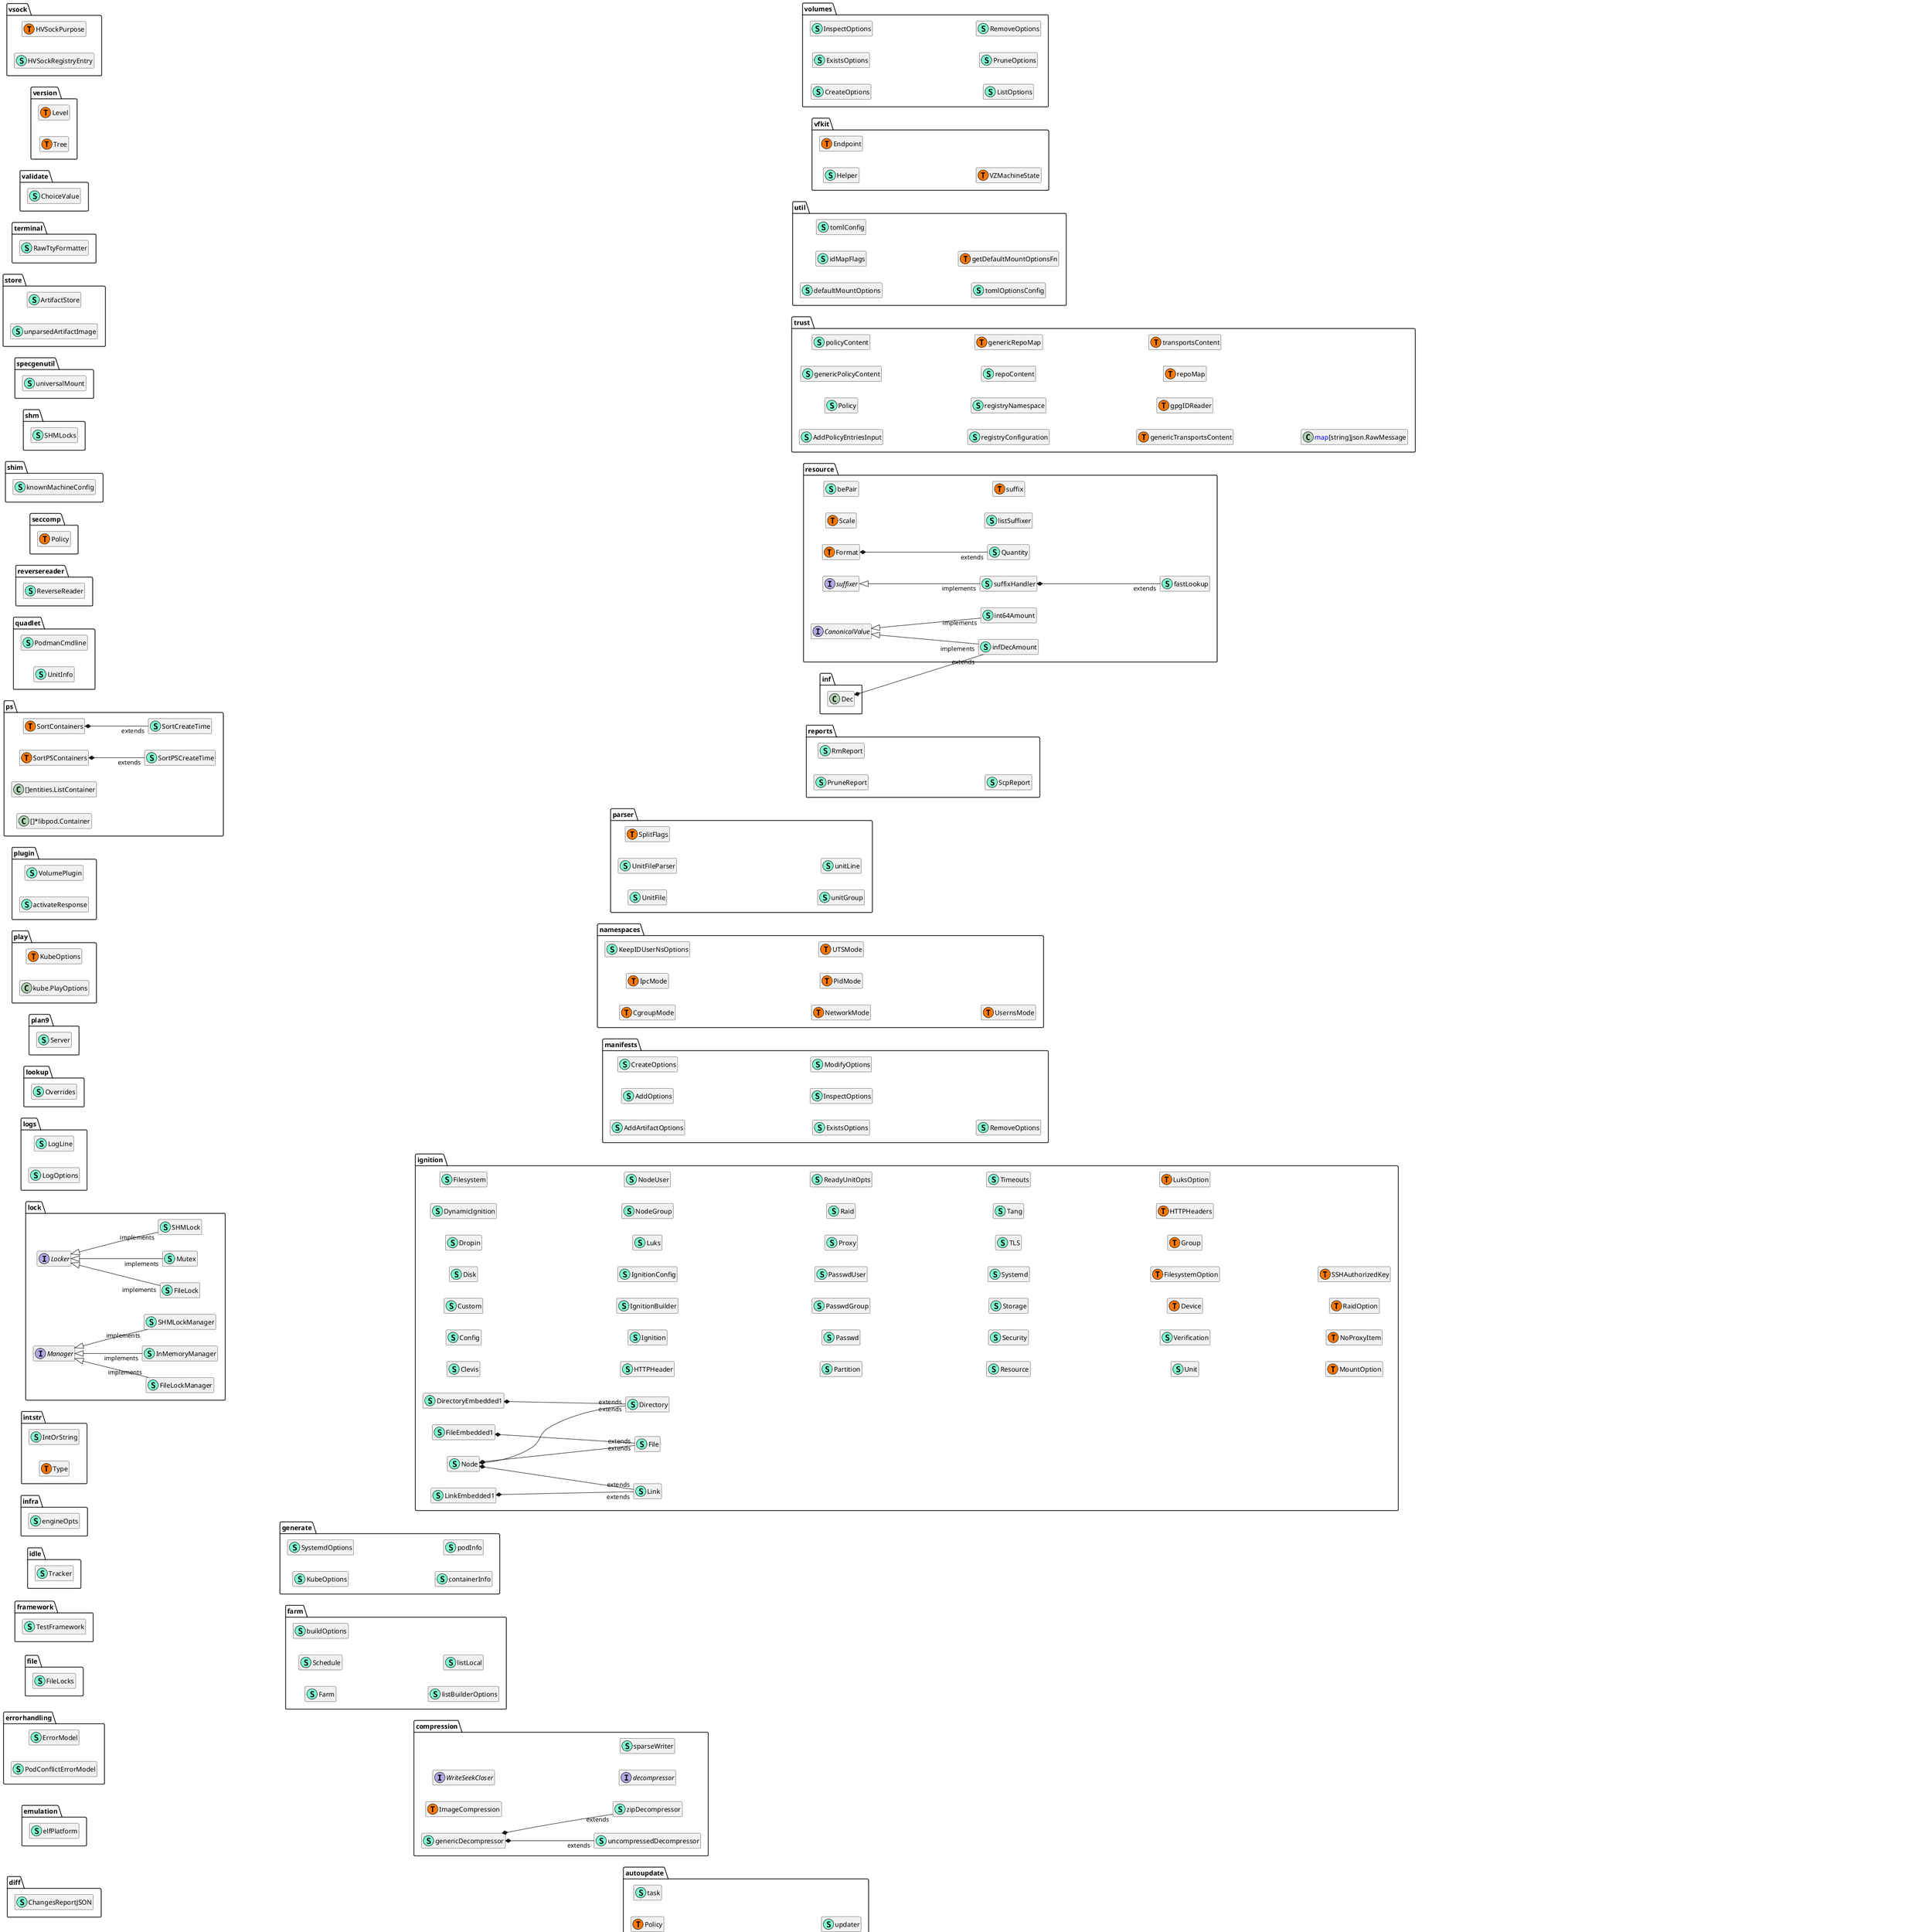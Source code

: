 @startuml
left to right direction
namespace abi {
    class ContainerEngine << (S,Aquamarine) >> {
        + Libpod *libpod.Runtime

        + KubeApply(ctx context.Context, body io.Reader, options entities.ApplyOptions) error
        + ContainerCopyFromArchive(ctx context.Context, nameOrID string, containerPath string, reader io.Reader, options entities.CopyOptions) (entities.ContainerCopyFunc, error)
        + ContainerCopyToArchive(ctx context.Context, nameOrID string, containerPath string, writer io.Writer) (entities.ContainerCopyFunc, error)
        + AutoUpdate(ctx context.Context, options entities.AutoUpdateOptions) ([]*entities.AutoUpdateReport, []error)
        + ContainerExists(ctx context.Context, nameOrID string, options entities.ContainerExistsOptions) (*entities.BoolReport, error)
        + ContainerWait(ctx context.Context, namesOrIds []string, options entities.WaitOptions) ([]entities.WaitReport, error)
        + ContainerPause(ctx context.Context, namesOrIds []string, options entities.PauseUnPauseOptions) ([]*entities.PauseUnpauseReport, error)
        + ContainerUnpause(ctx context.Context, namesOrIds []string, options entities.PauseUnPauseOptions) ([]*entities.PauseUnpauseReport, error)
        + ContainerStop(ctx context.Context, namesOrIds []string, options entities.StopOptions) ([]*entities.StopReport, error)
        + ContainerPrune(ctx context.Context, options entities.ContainerPruneOptions) ([]*reports.PruneReport, error)
        + ContainerKill(ctx context.Context, namesOrIds []string, options entities.KillOptions) ([]*entities.KillReport, error)
        + ContainerRestart(ctx context.Context, namesOrIds []string, options entities.RestartOptions) ([]*entities.RestartReport, error)
        + ContainerRm(ctx context.Context, namesOrIds []string, options entities.RmOptions) ([]*reports.RmReport, error)
        + ContainerInspect(ctx context.Context, namesOrIds []string, options entities.InspectOptions) ([]*entities.ContainerInspectReport, []error, error)
        + ContainerTop(ctx context.Context, options entities.TopOptions) (*entities.StringSliceReport, error)
        + ContainerCommit(ctx context.Context, nameOrID string, options entities.CommitOptions) (*entities.CommitReport, error)
        + ContainerExport(ctx context.Context, nameOrID string, options entities.ContainerExportOptions) error
        + ContainerCheckpoint(ctx context.Context, namesOrIds []string, options entities.CheckpointOptions) ([]*entities.CheckpointReport, error)
        + ContainerRestore(ctx context.Context, namesOrIds []string, options entities.RestoreOptions) ([]*entities.RestoreReport, error)
        + ContainerCreate(ctx context.Context, s *specgen.SpecGenerator) (*entities.ContainerCreateReport, error)
        + ContainerAttach(ctx context.Context, nameOrID string, options entities.AttachOptions) error
        + ContainerExec(ctx context.Context, nameOrID string, options entities.ExecOptions, streams define.AttachStreams) (int, error)
        + ContainerExecDetached(ctx context.Context, nameOrID string, options entities.ExecOptions) (string, error)
        + ContainerStart(ctx context.Context, namesOrIds []string, options entities.ContainerStartOptions) ([]*entities.ContainerStartReport, error)
        + ContainerList(ctx context.Context, options entities.ContainerListOptions) ([]entities.ListContainer, error)
        + ContainerListExternal(ctx context.Context) ([]entities.ListContainer, error)
        + Diff(ctx context.Context, namesOrIDs []string, opts entities.DiffOptions) (*entities.DiffReport, error)
        + ContainerRun(ctx context.Context, opts entities.ContainerRunOptions) (*entities.ContainerRunReport, error)
        + ContainerWaitForExitCode(ctx context.Context, ctr *libpod.Container) (int, error)
        + ContainerLogs(ctx context.Context, namesOrIds []string, options entities.ContainerLogsOptions) error
        + ContainerCleanup(ctx context.Context, namesOrIds []string, options entities.ContainerCleanupOptions) ([]*entities.ContainerCleanupReport, error)
        + ContainerInit(ctx context.Context, namesOrIds []string, options entities.ContainerInitOptions) ([]*entities.ContainerInitReport, error)
        + ContainerMount(ctx context.Context, nameOrIDs []string, options entities.ContainerMountOptions) ([]*entities.ContainerMountReport, error)
        + ContainerUnmount(ctx context.Context, nameOrIDs []string, options entities.ContainerUnmountOptions) ([]*entities.ContainerUnmountReport, error)
        + Config(_ context.Context) (*config.Config, error)
        + ContainerPort(ctx context.Context, nameOrID string, options entities.ContainerPortOptions) ([]*entities.ContainerPortReport, error)
        + Shutdown(_ context.Context) 
        + ContainerStats(ctx context.Context, namesOrIds []string, options entities.ContainerStatsOptions) (<font color=blue>chan</font> entities.ContainerStatsReport, error)
        + ShouldRestart(ctx context.Context, nameOrID string) (*entities.BoolReport, error)
        + ContainerRename(ctx context.Context, nameOrID string, opts entities.ContainerRenameOptions) error
        + ContainerClone(ctx context.Context, ctrCloneOpts entities.ContainerCloneOptions) (*entities.ContainerCreateReport, error)
        + ContainerUpdate(ctx context.Context, updateOptions *entities.ContainerUpdateOptions) (string, error)
        + ContainerRunlabel(ctx context.Context, label string, imageRef string, args []string, options entities.ContainerRunlabelOptions) error
        + ContainerStat(ctx context.Context, nameOrID string, containerPath string) (*entities.ContainerStatReport, error)
        + Events(ctx context.Context, opts entities.EventsOptions) error
        + GenerateSystemd(ctx context.Context, nameOrID string, options entities.GenerateSystemdOptions) (*entities.GenerateSystemdReport, error)
        + GenerateSpec(ctx context.Context, opts *entities.GenerateSpecOptions) (*entities.GenerateSpecReport, error)
        + GenerateKube(ctx context.Context, nameOrIDs []string, options entities.GenerateKubeOptions) (*entities.GenerateKubeReport, error)
        + HealthCheckRun(ctx context.Context, nameOrID string, options entities.HealthCheckOptions) (*define.HealthCheckResults, error)
        + NetworkUpdate(ctx context.Context, netName string, options entities.NetworkUpdateOptions) error
        + NetworkList(ctx context.Context, options entities.NetworkListOptions) ([]types.Network, error)
        + NetworkInspect(ctx context.Context, namesOrIds []string, options entities.InspectOptions) ([]entities.NetworkInspectReport, []error, error)
        + NetworkReload(ctx context.Context, names []string, options entities.NetworkReloadOptions) ([]*entities.NetworkReloadReport, error)
        + NetworkRm(ctx context.Context, namesOrIds []string, options entities.NetworkRmOptions) ([]*entities.NetworkRmReport, error)
        + NetworkCreate(ctx context.Context, network types.Network, createOptions *types.NetworkCreateOptions) (*types.Network, error)
        + NetworkDisconnect(ctx context.Context, networkname string, options entities.NetworkDisconnectOptions) error
        + NetworkConnect(ctx context.Context, networkname string, options entities.NetworkConnectOptions) error
        + NetworkExists(ctx context.Context, networkname string) (*entities.BoolReport, error)
        + NetworkPrune(ctx context.Context, options entities.NetworkPruneOptions) ([]*entities.NetworkPruneReport, error)
        + GetContainerNetStatuses() ([]ContainerNetStatus, error)
        + PlayKube(ctx context.Context, body io.Reader, options entities.PlayKubeOptions) (*entities.PlayKubeReport, error)
        + PlayKubeDown(ctx context.Context, body io.Reader, options entities.PlayKubeDownOptions) (*entities.PlayKubeReport, error)
        + PodExists(ctx context.Context, nameOrID string) (*entities.BoolReport, error)
        + PodKill(ctx context.Context, namesOrIds []string, options entities.PodKillOptions) ([]*entities.PodKillReport, error)
        + PodLogs(ctx context.Context, nameOrID string, options entities.PodLogsOptions) error
        + PodPause(ctx context.Context, namesOrIds []string, options entities.PodPauseOptions) ([]*entities.PodPauseReport, error)
        + PodUnpause(ctx context.Context, namesOrIds []string, options entities.PodunpauseOptions) ([]*entities.PodUnpauseReport, error)
        + PodStop(ctx context.Context, namesOrIds []string, options entities.PodStopOptions) ([]*entities.PodStopReport, error)
        + PodRestart(ctx context.Context, namesOrIds []string, options entities.PodRestartOptions) ([]*entities.PodRestartReport, error)
        + PodStart(ctx context.Context, namesOrIds []string, options entities.PodStartOptions) ([]*entities.PodStartReport, error)
        + PodRm(ctx context.Context, namesOrIds []string, options entities.PodRmOptions) ([]*entities.PodRmReport, error)
        + PodPrune(ctx context.Context, options entities.PodPruneOptions) ([]*entities.PodPruneReport, error)
        + PodCreate(ctx context.Context, specg entities.PodSpec) (*entities.PodCreateReport, error)
        + PodClone(ctx context.Context, podClone entities.PodCloneOptions) (*entities.PodCloneReport, error)
        + PodTop(ctx context.Context, options entities.PodTopOptions) (*entities.StringSliceReport, error)
        + PodPs(ctx context.Context, options entities.PodPSOptions) ([]*entities.ListPodsReport, error)
        + PodInspect(ctx context.Context, nameOrIDs []string, options entities.InspectOptions) ([]*entities.PodInspectReport, []error, error)
        + PodStats(ctx context.Context, namesOrIds []string, options entities.PodStatsOptions) ([]*entities.PodStatsReport, error)
        + SecretCreate(ctx context.Context, name string, reader io.Reader, options entities.SecretCreateOptions) (*entities.SecretCreateReport, error)
        + SecretInspect(ctx context.Context, nameOrIDs []string, options entities.SecretInspectOptions) ([]*entities.SecretInfoReport, []error, error)
        + SecretList(ctx context.Context, opts entities.SecretListRequest) ([]*entities.SecretInfoReport, error)
        + SecretRm(ctx context.Context, nameOrIDs []string, options entities.SecretRmOptions) ([]*entities.SecretRmReport, error)
        + SecretExists(ctx context.Context, nameOrID string) (*entities.BoolReport, error)
        + Info(ctx context.Context) (*define.Info, error)
        + SystemPrune(ctx context.Context, options entities.SystemPruneOptions) (*entities.SystemPruneReport, error)
        + SystemDf(ctx context.Context, options entities.SystemDfOptions) (*entities.SystemDfReport, error)
        + Reset(ctx context.Context) error
        + Renumber(ctx context.Context) error
        + Migrate(ctx context.Context, options entities.SystemMigrateOptions) error
        + Unshare(ctx context.Context, args []string, options entities.SystemUnshareOptions) error
        + Version(ctx context.Context) (*entities.SystemVersionReport, error)
        + Locks(ctx context.Context) (*entities.LocksReport, error)
        + SystemCheck(ctx context.Context, options entities.SystemCheckOptions) (*entities.SystemCheckReport, error)
        + SetupRootless(_ context.Context, noMoveProcess bool, cgroupMode string) error
        + SetupRootless(_ context.Context, noMoveProcess bool, cgroupMode string) error
        + VolumeCreate(ctx context.Context, opts entities.VolumeCreateOptions) (*entities.IDOrNameResponse, error)
        + VolumeRm(ctx context.Context, namesOrIds []string, opts entities.VolumeRmOptions) ([]*entities.VolumeRmReport, error)
        + VolumeInspect(ctx context.Context, namesOrIds []string, opts entities.InspectOptions) ([]*entities.VolumeInspectReport, []error, error)
        + VolumePrune(ctx context.Context, options entities.VolumePruneOptions) ([]*reports.PruneReport, error)
        + VolumeList(ctx context.Context, opts entities.VolumeListOptions) ([]*entities.VolumeListReport, error)
        + VolumeExists(ctx context.Context, nameOrID string) (*entities.BoolReport, error)
        + VolumeMounted(ctx context.Context, nameOrID string) (*entities.BoolReport, error)
        + VolumeMount(ctx context.Context, nameOrIDs []string) ([]*entities.VolumeMountReport, error)
        + VolumeUnmount(ctx context.Context, nameOrIDs []string) ([]*entities.VolumeUnmountReport, error)
        + VolumeReload(ctx context.Context) (*entities.VolumeReloadReport, error)

    }
    class ContainerNetStatus << (S,Aquamarine) >> {
        + Name string
        + ID string
        + Status <font color=blue>map</font>[string]types.StatusBlock

    }
    class FarmNode << (S,Aquamarine) >> {
    }
    class ImageEngine << (S,Aquamarine) >> {
        + Libpod *libpod.Runtime

        + ArtifactInspect(ctx context.Context, name string, _ entities.ArtifactInspectOptions) (*entities.ArtifactInspectReport, error)
        + ArtifactList(ctx context.Context, _ entities.ArtifactListOptions) ([]*entities.ArtifactListReport, error)
        + ArtifactPull(ctx context.Context, name string, opts entities.ArtifactPullOptions) (*entities.ArtifactPullReport, error)
        + ArtifactRm(ctx context.Context, name string, _ entities.ArtifactRemoveOptions) (*entities.ArtifactRemoveReport, error)
        + ArtifactPush(ctx context.Context, name string, opts entities.ArtifactPushOptions) (*entities.ArtifactPushReport, error)
        + ArtifactAdd(ctx context.Context, name string, paths []string, opts *entities.ArtifactAddOptions) (*entities.ArtifactAddReport, error)
        + FarmNodeName(ctx context.Context) string
        + FarmNodeDriver(ctx context.Context) string
        + FarmNodeInspect(ctx context.Context) (*entities.FarmInspectReport, error)
        + Exists(_ context.Context, nameOrID string) (*entities.BoolReport, error)
        + Prune(ctx context.Context, opts entities.ImagePruneOptions) ([]*reports.PruneReport, error)
        + History(ctx context.Context, nameOrID string, opts entities.ImageHistoryOptions) (*entities.ImageHistoryReport, error)
        + Mount(ctx context.Context, nameOrIDs []string, opts entities.ImageMountOptions) ([]*entities.ImageMountReport, error)
        + Unmount(ctx context.Context, nameOrIDs []string, options entities.ImageUnmountOptions) ([]*entities.ImageUnmountReport, error)
        + Pull(ctx context.Context, rawImage string, options entities.ImagePullOptions) (*entities.ImagePullReport, error)
        + Inspect(ctx context.Context, namesOrIDs []string, opts entities.InspectOptions) ([]*entities.ImageInspectReport, []error, error)
        + Push(ctx context.Context, source string, destination string, options entities.ImagePushOptions) (*entities.ImagePushReport, error)
        + Tag(ctx context.Context, nameOrID string, tags []string, options entities.ImageTagOptions) error
        + Untag(ctx context.Context, nameOrID string, tags []string, options entities.ImageUntagOptions) error
        + Load(ctx context.Context, options entities.ImageLoadOptions) (*entities.ImageLoadReport, error)
        + Save(ctx context.Context, nameOrID string, tags []string, options entities.ImageSaveOptions) error
        + Import(ctx context.Context, options entities.ImageImportOptions) (*entities.ImageImportReport, error)
        + Search(ctx context.Context, term string, opts entities.ImageSearchOptions) ([]entities.ImageSearchReport, error)
        + Config(_ context.Context) (*config.Config, error)
        + Build(ctx context.Context, containerFiles []string, opts entities.BuildOptions) (*entities.BuildReport, error)
        + Tree(ctx context.Context, nameOrID string, opts entities.ImageTreeOptions) (*entities.ImageTreeReport, error)
        + Remove(ctx context.Context, images []string, opts entities.ImageRemoveOptions) (*entities.ImageRemoveReport, []error)
        + Shutdown(_ context.Context) 
        + Sign(ctx context.Context, names []string, options entities.SignOptions) (*entities.SignReport, error)
        + Scp(ctx context.Context, src string, dst string, opts entities.ImageScpOptions) (*entities.ImageScpReport, error)
        + List(ctx context.Context, opts entities.ImageListOptions) ([]*entities.ImageSummary, error)
        + ManifestCreate(ctx context.Context, name string, images []string, opts entities.ManifestCreateOptions) (string, error)
        + ManifestExists(ctx context.Context, name string) (*entities.BoolReport, error)
        + ManifestInspect(ctx context.Context, name string, opts entities.ManifestInspectOptions) (*define.ManifestListData, error)
        + ManifestAdd(ctx context.Context, name string, images []string, opts entities.ManifestAddOptions) (string, error)
        + ManifestAnnotate(ctx context.Context, name string, image string, opts entities.ManifestAnnotateOptions) (string, error)
        + ManifestAddArtifact(ctx context.Context, name string, files []string, opts entities.ManifestAddArtifactOptions) (string, error)
        + ManifestRemoveDigest(ctx context.Context, name string, image string) (string, error)
        + ManifestRm(ctx context.Context, names []string, opts entities.ImageRemoveOptions) (*entities.ImageRemoveReport, []error)
        + ManifestPush(ctx context.Context, name string, destination string, opts entities.ImagePushOptions) (string, error)
        + ManifestListClear(ctx context.Context, name string) (string, error)
        + ShowTrust(ctx context.Context, args []string, options entities.ShowTrustOptions) (*entities.ShowTrustReport, error)
        + SetTrust(ctx context.Context, args []string, options entities.SetTrustOptions) error

    }
    class SystemEngine << (S,Aquamarine) >> {
        + Libpod *libpod.Runtime

        + Shutdown(ctx context.Context) 

    }
    class TestingEngine << (S,Aquamarine) >> {
        + Libpod *libpod.Runtime
        + Store storage.Store

        + CreateStorageLayer(ctx context.Context, opts entities.CreateStorageLayerOptions) (*entities.CreateStorageLayerReport, error)
        + CreateLayer(ctx context.Context, opts entities.CreateLayerOptions) (*entities.CreateLayerReport, error)
        + CreateLayerData(ctx context.Context, opts entities.CreateLayerDataOptions) (*entities.CreateLayerDataReport, error)
        + ModifyLayer(ctx context.Context, opts entities.ModifyLayerOptions) (*entities.ModifyLayerReport, error)
        + PopulateLayer(ctx context.Context, opts entities.PopulateLayerOptions) (*entities.PopulateLayerReport, error)
        + CreateImage(ctx context.Context, opts entities.CreateImageOptions) (*entities.CreateImageReport, error)
        + CreateImageData(ctx context.Context, opts entities.CreateImageDataOptions) (*entities.CreateImageDataReport, error)
        + CreateContainer(ctx context.Context, opts entities.CreateContainerOptions) (*entities.CreateContainerReport, error)
        + CreateContainerData(ctx context.Context, opts entities.CreateContainerDataOptions) (*entities.CreateContainerDataReport, error)
        + RemoveStorageLayer(ctx context.Context, opts entities.RemoveStorageLayerOptions) (*entities.RemoveStorageLayerReport, error)
        + RemoveLayer(ctx context.Context, opts entities.RemoveLayerOptions) (*entities.RemoveLayerReport, error)
        + RemoveImage(ctx context.Context, opts entities.RemoveImageOptions) (*entities.RemoveImageReport, error)
        + RemoveContainer(ctx context.Context, opts entities.RemoveContainerOptions) (*entities.RemoveContainerReport, error)
        + RemoveLayerData(ctx context.Context, opts entities.RemoveLayerDataOptions) (*entities.RemoveLayerDataReport, error)
        + RemoveImageData(ctx context.Context, opts entities.RemoveImageDataOptions) (*entities.RemoveImageDataReport, error)
        + RemoveContainerData(ctx context.Context, opts entities.RemoveContainerDataOptions) (*entities.RemoveContainerDataReport, error)
        + ModifyLayerData(ctx context.Context, opts entities.ModifyLayerDataOptions) (*entities.ModifyLayerDataReport, error)
        + ModifyImageData(ctx context.Context, opts entities.ModifyImageDataOptions) (*entities.ModifyImageDataReport, error)
        + ModifyContainerData(ctx context.Context, opts entities.ModifyContainerDataOptions) (*entities.ModifyContainerDataReport, error)

    }
    class containerWrapper << (S,Aquamarine) >> {
    }
    class getContainersOptions << (S,Aquamarine) >> {
    }
}
"abi.FarmNode" *-- "extends""abi.ImageEngine"
"libpod.Container" *-- "extends""abi.containerWrapper"

"entities.ContainerEngine" <|-- "implements""abi.ContainerEngine"
"entities.ImageEngine" <|-- "implements""abi.ImageEngine"
"entities.TestingEngine" <|-- "implements""abi.TestingEngine"

namespace applehv {
    class AppleHVStubber << (S,Aquamarine) >> {
        + Remove(mc *vmconfigs.MachineConfig) ([]string, <font color=blue>func</font>() error, error)
        + State(mc *vmconfigs.MachineConfig, _ bool) (define.Status, error)
        + StopVM(mc *vmconfigs.MachineConfig, _ bool) error
        + UserModeNetworkEnabled(_ *vmconfigs.MachineConfig) bool
        + UseProviderNetworkSetup() bool
        + RequireExclusiveActive() bool
        + CreateVM(opts define.CreateVMOpts, mc *vmconfigs.MachineConfig, ignBuilder *ignition.IgnitionBuilder) error
        + Exists(name string) (bool, error)
        + MountType() vmconfigs.VolumeMountType
        + MountVolumesToVM(_ *vmconfigs.MachineConfig, _ bool) error
        + RemoveAndCleanMachines(_ *define.MachineDirs) error
        + SetProviderAttrs(mc *vmconfigs.MachineConfig, opts define.SetOptions) error
        + StartNetworking(mc *vmconfigs.MachineConfig, cmd *types.GvproxyCommand) error
        + StartVM(mc *vmconfigs.MachineConfig) (<font color=blue>func</font>() error, <font color=blue>func</font>() error, error)
        + StopHostNetworking(_ *vmconfigs.MachineConfig, _ define.VMType) error
        + UpdateSSHPort(mc *vmconfigs.MachineConfig, port int) error
        + VMType() define.VMType
        + PrepareIgnition(_ *vmconfigs.MachineConfig, _ *ignition.IgnitionBuilder) (*ignition.ReadyUnitOpts, error)
        + PostStartNetworking(mc *vmconfigs.MachineConfig, noInfo bool) error
        + GetRosetta(mc *vmconfigs.MachineConfig) (bool, error)

    }
}
"vmconfigs.AppleHVConfig" *-- "extends""applehv.AppleHVStubber"

"vmconfigs.VMProvider" <|-- "implements""applehv.AppleHVStubber"

namespace artifact {
    class artifactAddOptions << (S,Aquamarine) >> {
        + ArtifactType string
        + Annotations []string

    }
    class artifactListOutput << (S,Aquamarine) >> {
        + Digest string
        + Repository string
        + Size string
        + Tag string

    }
    class listFlagType << (S,Aquamarine) >> {
    }
    class pullOptionsWrapper << (S,Aquamarine) >> {
        + TLSVerifyCLI bool
        + CredentialsCLI string
        + DecryptionKeys []string

    }
    class pushOptionsWrapper << (S,Aquamarine) >> {
        + TLSVerifyCLI bool
        + CredentialsCLI string
        + SignPassphraseFileCLI string
        + SignBySigstoreParamFileCLI string
        + EncryptionKeys []string
        + EncryptLayers []int
        + DigestFile string

    }
    class rmFlagType << (S,Aquamarine) >> {
    }
}
"entities.ArtifactPullOptions" *-- "extends""artifact.pullOptionsWrapper"
"entities.ArtifactPushOptions" *-- "extends""artifact.pushOptionsWrapper"


namespace autoupdate {
    class autoupdate.Policy << (T, #FF7700) >>  {
    }
    class task << (S,Aquamarine) >> {
    }
    class updater << (S,Aquamarine) >> {
    }
}


namespace bindings {
    class APIResponse << (S,Aquamarine) >> {
        + Request *http.Request

        + IsInformational() bool
        + IsSuccess() bool
        + IsRedirection() bool
        + IsClientError() bool
        + IsConflictError() bool
        + IsServerError() bool
        + Process(unmarshalInto <font color=blue>interface</font>{}) error
        + ProcessWithError(unmarshalInto <font color=blue>interface</font>{}, unmarshalErrorInto <font color=blue>interface</font>{}) error

    }
    class APIVersionError << (S,Aquamarine) >> {
        + Error() string

    }
    class ConnectError << (S,Aquamarine) >> {
        + Err error

        + Error() string
        + Unwrap() error

    }
    class Connection << (S,Aquamarine) >> {
        + URI *url.URL
        + Client *http.Client

        + DoRequest(ctx context.Context, httpBody io.Reader, httpMethod string, endpoint string, queryParams url.Values, headers http.Header, pathValues ...string) (*APIResponse, error)
        + GetDialer(ctx context.Context) (net.Conn, error)

    }
    class bindings.valueKey << (T, #FF7700) >>  {
    }
}
"http.Response" *-- "extends""bindings.APIResponse"


namespace channel {
    interface WriteCloser  {
        + Chan() <font color=blue>chan</font> []byte

    }
    class writeCloser << (S,Aquamarine) >> {
        + Chan() <font color=blue>chan</font> []byte
        + Write(b []byte) (int, error)
        + Close() error

    }
}

"channel.WriteCloser" <|-- "implements""channel.writeCloser"

namespace command {
    class Monitor << (S,Aquamarine) >> {
        + Address define.VMFile
        + Network string
        + Timeout time.Duration

    }
    class QemuCmd << (S,Aquamarine) >> {
        + SetCPUs(c uint64) 
        + SetIgnitionFile(file define.VMFile) 
        + SetQmpMonitor(monitor Monitor) 
        + SetNetwork(vlanSocket *define.VMFile) error
        + SetUSBHostPassthrough(usbs []define.USBConfig) 
        + SetSerialPort(readySocket define.VMFile, vmPidFile define.VMFile, name string) 
        + SetBootableImage(image string) 
        + SetDisplay(display string) 
        + Build() []string
        + SetMemory(m strongunits.MiB) 
        + SetMemory(m strongunits.MiB) 

    }
    class command.QemuCmd << (T, #FF7700) >>  {
    }
}


namespace common {
    class BuildFlagsWrapper << (S,Aquamarine) >> {
        + SquashAll bool
        + Cleanup bool

    }
    class common.completeType << (T, #FF7700) >>  {
    }
    class common.keyValueCompletion << (T, #FF7700) >>  {
    }
    class formatSuggestion << (S,Aquamarine) >> {
    }
    class signingCleanup << (S,Aquamarine) >> {
    }
    class "<font color=blue>map</font>[string]<font color=blue>func</font>(string) ([]string, cobra.ShellCompDirective)" as fontcolorbluemapfontstringfontcolorbluefuncfontstringstringcobraShellCompDirective {
        'This class was created so that we can correctly have an alias pointing to this name. Since it contains dots that can break namespaces
    }
}
"cli.BudResults" *-- "extends""common.BuildFlagsWrapper"
"cli.FromAndBudResults" *-- "extends""common.BuildFlagsWrapper"
"cli.LayerResults" *-- "extends""common.BuildFlagsWrapper"
"cli.NameSpaceResults" *-- "extends""common.BuildFlagsWrapper"
"cli.UserNSResults" *-- "extends""common.BuildFlagsWrapper"


namespace compat {
    class CPUStats << (S,Aquamarine) >> {
        + CPUUsage container.CPUUsage
        + SystemUsage uint64
        + OnlineCPUs uint32
        + CPU float64
        + ThrottlingData container.ThrottlingData

    }
    class DockerStatsJSON << (S,Aquamarine) >> {
        + Name string
        + ID string
        + Networks <font color=blue>map</font>[string]container.NetworkStats

    }
    class Stats << (S,Aquamarine) >> {
        + Read time.Time
        + PreRead time.Time
        + PidsStats container.PidsStats
        + BlkioStats container.BlkioStats
        + NumProcs uint32
        + StorageStats container.StorageStats
        + CPUStats CPUStats
        + PreCPUStats CPUStats
        + MemoryStats container.MemoryStats

    }
    class StatsJSON << (S,Aquamarine) >> {
        + Name string
        + ID string
        + Networks <font color=blue>map</font>[string]container.NetworkStats

    }
}
"compat.Stats" *-- "extends""compat.DockerStatsJSON"
"compat.Stats" *-- "extends""compat.StatsJSON"


namespace compression {
    class ImageCompression << (S,Aquamarine) >> {
        + String() string

    }
    interface WriteSeekCloser  {
    }
    class compression.ImageCompression << (T, #FF7700) >>  {
    }
    interface decompressor  {
    }
    class genericDecompressor << (S,Aquamarine) >> {
    }
    class sparseWriter << (S,Aquamarine) >> {
        + Write(data []byte) (int, error)
        + Close() error

    }
    class uncompressedDecompressor << (S,Aquamarine) >> {
    }
    class zipDecompressor << (S,Aquamarine) >> {
    }
}
"compression.genericDecompressor" *-- "extends""compression.uncompressedDecompressor"
"compression.genericDecompressor" *-- "extends""compression.zipDecompressor"


namespace connection {
    class connection << (S,Aquamarine) >> {
    }
}


namespace containers {
    class AttachOptions << (S,Aquamarine) >> {
        + DetachKeys *string
        + Logs *bool
        + Stream *bool

        + Changed(fieldName string) bool
        + ToParams() (url.Values, error)
        + WithDetachKeys(value string) *AttachOptions
        + GetDetachKeys() string
        + WithLogs(value bool) *AttachOptions
        + GetLogs() bool
        + WithStream(value bool) *AttachOptions
        + GetStream() bool

    }
    class CheckpointOptions << (S,Aquamarine) >> {
        + Export *string
        + CreateImage *string
        + IgnoreRootfs *bool
        + Keep *bool
        + LeaveRunning *bool
        + TCPEstablished *bool
        + PrintStats *bool
        + PreCheckpoint *bool
        + WithPrevious *bool
        + FileLocks *bool

        + Changed(fieldName string) bool
        + ToParams() (url.Values, error)
        + WithExport(value string) *CheckpointOptions
        + GetExport() string
        + WithCreateImage(value string) *CheckpointOptions
        + GetCreateImage() string
        + WithIgnoreRootfs(value bool) *CheckpointOptions
        + GetIgnoreRootfs() bool
        + WithKeep(value bool) *CheckpointOptions
        + GetKeep() bool
        + WithLeaveRunning(value bool) *CheckpointOptions
        + GetLeaveRunning() bool
        + WithTCPEstablished(value bool) *CheckpointOptions
        + GetTCPEstablished() bool
        + WithPrintStats(value bool) *CheckpointOptions
        + GetPrintStats() bool
        + WithPreCheckpoint(value bool) *CheckpointOptions
        + GetPreCheckpoint() bool
        + WithWithPrevious(value bool) *CheckpointOptions
        + GetWithPrevious() bool
        + WithFileLocks(value bool) *CheckpointOptions
        + GetFileLocks() bool

    }
    interface CloseWriter  {
        + CloseWrite() error

    }
    class CommitOptions << (S,Aquamarine) >> {
        + Author *string
        + Changes []string
        + Config *io.Reader
        + Comment *string
        + Format *string
        + Pause *bool
        + Stream *bool
        + Squash *bool
        + Repo *string
        + Tag *string

        + Changed(fieldName string) bool
        + ToParams() (url.Values, error)
        + WithAuthor(value string) *CommitOptions
        + GetAuthor() string
        + WithChanges(value []string) *CommitOptions
        + GetChanges() []string
        + WithConfig(value io.Reader) *CommitOptions
        + GetConfig() io.Reader
        + WithComment(value string) *CommitOptions
        + GetComment() string
        + WithFormat(value string) *CommitOptions
        + GetFormat() string
        + WithPause(value bool) *CommitOptions
        + GetPause() bool
        + WithStream(value bool) *CommitOptions
        + GetStream() bool
        + WithSquash(value bool) *CommitOptions
        + GetSquash() bool
        + WithRepo(value string) *CommitOptions
        + GetRepo() string
        + WithTag(value string) *CommitOptions
        + GetTag() string

    }
    class CopyOptions << (S,Aquamarine) >> {
        + Chown *bool
        + Rename <font color=blue>map</font>[string]string
        + NoOverwriteDirNonDir *bool

        + Changed(fieldName string) bool
        + ToParams() (url.Values, error)
        + WithChown(value bool) *CopyOptions
        + GetChown() bool
        + WithRename(value <font color=blue>map</font>[string]string) *CopyOptions
        + GetRename() <font color=blue>map</font>[string]string
        + WithNoOverwriteDirNonDir(value bool) *CopyOptions
        + GetNoOverwriteDirNonDir() bool

    }
    class CreateOptions << (S,Aquamarine) >> {
        + Changed(fieldName string) bool
        + ToParams() (url.Values, error)

    }
    class DiffOptions << (S,Aquamarine) >> {
        + Parent *string
        + DiffType *string

        + Changed(fieldName string) bool
        + ToParams() (url.Values, error)
        + WithParent(value string) *DiffOptions
        + GetParent() string
        + WithDiffType(value string) *DiffOptions
        + GetDiffType() string

    }
    class ExecInspectOptions << (S,Aquamarine) >> {
        + Changed(fieldName string) bool
        + ToParams() (url.Values, error)

    }
    class ExecRemoveOptions << (S,Aquamarine) >> {
        + Force *bool

        + Changed(fieldName string) bool
        + ToParams() (url.Values, error)
        + WithForce(value bool) *ExecRemoveOptions
        + GetForce() bool

    }
    class ExecStartAndAttachOptions << (S,Aquamarine) >> {
        + OutputStream *io.Writer
        + ErrorStream *io.Writer
        + InputStream *bufio.Reader
        + AttachOutput *bool
        + AttachError *bool
        + AttachInput *bool

        + Changed(fieldName string) bool
        + ToParams() (url.Values, error)
        + WithOutputStream(value io.Writer) *ExecStartAndAttachOptions
        + GetOutputStream() io.Writer
        + WithErrorStream(value io.Writer) *ExecStartAndAttachOptions
        + GetErrorStream() io.Writer
        + WithInputStream(value bufio.Reader) *ExecStartAndAttachOptions
        + GetInputStream() bufio.Reader
        + WithAttachOutput(value bool) *ExecStartAndAttachOptions
        + GetAttachOutput() bool
        + WithAttachError(value bool) *ExecStartAndAttachOptions
        + GetAttachError() bool
        + WithAttachInput(value bool) *ExecStartAndAttachOptions
        + GetAttachInput() bool

    }
    class ExecStartOptions << (S,Aquamarine) >> {
        + Changed(fieldName string) bool
        + ToParams() (url.Values, error)

    }
    class ExistsOptions << (S,Aquamarine) >> {
        + External *bool

        + Changed(fieldName string) bool
        + ToParams() (url.Values, error)
        + WithExternal(value bool) *ExistsOptions
        + GetExternal() bool

    }
    class ExportOptions << (S,Aquamarine) >> {
        + Changed(fieldName string) bool
        + ToParams() (url.Values, error)

    }
    class HealthCheckOptions << (S,Aquamarine) >> {
        + Changed(fieldName string) bool
        + ToParams() (url.Values, error)

    }
    class InitOptions << (S,Aquamarine) >> {
        + Changed(fieldName string) bool
        + ToParams() (url.Values, error)

    }
    class InspectOptions << (S,Aquamarine) >> {
        + Size *bool

        + Changed(fieldName string) bool
        + ToParams() (url.Values, error)
        + WithSize(value bool) *InspectOptions
        + GetSize() bool

    }
    class KillOptions << (S,Aquamarine) >> {
        + Signal *string

        + Changed(fieldName string) bool
        + ToParams() (url.Values, error)
        + WithSignal(value string) *KillOptions
        + GetSignal() string

    }
    class ListOptions << (S,Aquamarine) >> {
        + All *bool
        + External *bool
        + Filters <font color=blue>map</font>[string][]string
        + Last *int
        + Namespace *bool
        + Size *bool
        + Sync *bool

        + Changed(fieldName string) bool
        + ToParams() (url.Values, error)
        + WithAll(value bool) *ListOptions
        + GetAll() bool
        + WithExternal(value bool) *ListOptions
        + GetExternal() bool
        + WithFilters(value <font color=blue>map</font>[string][]string) *ListOptions
        + GetFilters() <font color=blue>map</font>[string][]string
        + WithLast(value int) *ListOptions
        + GetLast() int
        + WithNamespace(value bool) *ListOptions
        + GetNamespace() bool
        + WithSize(value bool) *ListOptions
        + GetSize() bool
        + WithSync(value bool) *ListOptions
        + GetSync() bool

    }
    class LogOptions << (S,Aquamarine) >> {
        + Follow *bool
        + Since *string
        + Stderr *bool
        + Stdout *bool
        + Tail *string
        + Timestamps *bool
        + Until *string

        + Changed(fieldName string) bool
        + ToParams() (url.Values, error)
        + WithFollow(value bool) *LogOptions
        + GetFollow() bool
        + WithSince(value string) *LogOptions
        + GetSince() string
        + WithStderr(value bool) *LogOptions
        + GetStderr() bool
        + WithStdout(value bool) *LogOptions
        + GetStdout() bool
        + WithTail(value string) *LogOptions
        + GetTail() string
        + WithTimestamps(value bool) *LogOptions
        + GetTimestamps() bool
        + WithUntil(value string) *LogOptions
        + GetUntil() string

    }
    class MountOptions << (S,Aquamarine) >> {
        + Changed(fieldName string) bool
        + ToParams() (url.Values, error)

    }
    class MountedContainerPathsOptions << (S,Aquamarine) >> {
        + Changed(fieldName string) bool
        + ToParams() (url.Values, error)

    }
    class PauseOptions << (S,Aquamarine) >> {
        + Changed(fieldName string) bool
        + ToParams() (url.Values, error)

    }
    class PruneOptions << (S,Aquamarine) >> {
        + Filters <font color=blue>map</font>[string][]string

        + Changed(fieldName string) bool
        + ToParams() (url.Values, error)
        + WithFilters(value <font color=blue>map</font>[string][]string) *PruneOptions
        + GetFilters() <font color=blue>map</font>[string][]string

    }
    class RemoveOptions << (S,Aquamarine) >> {
        + Depend *bool
        + Ignore *bool
        + Force *bool
        + Volumes *bool
        + Timeout *uint

        + Changed(fieldName string) bool
        + ToParams() (url.Values, error)
        + WithDepend(value bool) *RemoveOptions
        + GetDepend() bool
        + WithIgnore(value bool) *RemoveOptions
        + GetIgnore() bool
        + WithForce(value bool) *RemoveOptions
        + GetForce() bool
        + WithVolumes(value bool) *RemoveOptions
        + GetVolumes() bool
        + WithTimeout(value uint) *RemoveOptions
        + GetTimeout() uint

    }
    class RenameOptions << (S,Aquamarine) >> {
        + Name *string

        + Changed(fieldName string) bool
        + ToParams() (url.Values, error)
        + WithName(value string) *RenameOptions
        + GetName() string

    }
    class ResizeExecTTYOptions << (S,Aquamarine) >> {
        + Height *int
        + Width *int

        + Changed(fieldName string) bool
        + ToParams() (url.Values, error)
        + WithHeight(value int) *ResizeExecTTYOptions
        + GetHeight() int
        + WithWidth(value int) *ResizeExecTTYOptions
        + GetWidth() int

    }
    class ResizeTTYOptions << (S,Aquamarine) >> {
        + Height *int
        + Width *int
        + Running *bool

        + Changed(fieldName string) bool
        + ToParams() (url.Values, error)
        + WithHeight(value int) *ResizeTTYOptions
        + GetHeight() int
        + WithWidth(value int) *ResizeTTYOptions
        + GetWidth() int
        + WithRunning(value bool) *ResizeTTYOptions
        + GetRunning() bool

    }
    class RestartOptions << (S,Aquamarine) >> {
        + Timeout *int

        + Changed(fieldName string) bool
        + ToParams() (url.Values, error)
        + WithTimeout(value int) *RestartOptions
        + GetTimeout() int

    }
    class RestoreOptions << (S,Aquamarine) >> {
        + IgnoreRootfs *bool
        + IgnoreVolumes *bool
        + IgnoreStaticIP *bool
        + IgnoreStaticMAC *bool
        + ImportAchive *string
        + ImportArchive *string
        + Keep *bool
        + Name *string
        + TCPEstablished *bool
        + Pod *string
        + PrintStats *bool
        + PublishPorts []string
        + FileLocks *bool

        + Changed(fieldName string) bool
        + ToParams() (url.Values, error)
        + WithIgnoreRootfs(value bool) *RestoreOptions
        + GetIgnoreRootfs() bool
        + WithIgnoreVolumes(value bool) *RestoreOptions
        + GetIgnoreVolumes() bool
        + WithIgnoreStaticIP(value bool) *RestoreOptions
        + GetIgnoreStaticIP() bool
        + WithIgnoreStaticMAC(value bool) *RestoreOptions
        + GetIgnoreStaticMAC() bool
        + WithImportAchive(value string) *RestoreOptions
        + GetImportAchive() string
        + WithImportArchive(value string) *RestoreOptions
        + GetImportArchive() string
        + WithKeep(value bool) *RestoreOptions
        + GetKeep() bool
        + WithName(value string) *RestoreOptions
        + GetName() string
        + WithTCPEstablished(value bool) *RestoreOptions
        + GetTCPEstablished() bool
        + WithPod(value string) *RestoreOptions
        + GetPod() string
        + WithPrintStats(value bool) *RestoreOptions
        + GetPrintStats() bool
        + WithPublishPorts(value []string) *RestoreOptions
        + GetPublishPorts() []string
        + WithFileLocks(value bool) *RestoreOptions
        + GetFileLocks() bool

    }
    class ShouldRestartOptions << (S,Aquamarine) >> {
        + Changed(fieldName string) bool
        + ToParams() (url.Values, error)

    }
    class StartOptions << (S,Aquamarine) >> {
        + DetachKeys *string
        + Recursive *bool

        + Changed(fieldName string) bool
        + ToParams() (url.Values, error)
        + WithDetachKeys(value string) *StartOptions
        + GetDetachKeys() string
        + WithRecursive(value bool) *StartOptions
        + GetRecursive() bool

    }
    class StatsOptions << (S,Aquamarine) >> {
        + All *bool
        + Stream *bool
        + Interval *int

        + Changed(fieldName string) bool
        + ToParams() (url.Values, error)
        + WithAll(value bool) *StatsOptions
        + GetAll() bool
        + WithStream(value bool) *StatsOptions
        + GetStream() bool
        + WithInterval(value int) *StatsOptions
        + GetInterval() int

    }
    class StopOptions << (S,Aquamarine) >> {
        + Ignore *bool
        + Timeout *uint

        + Changed(fieldName string) bool
        + ToParams() (url.Values, error)
        + WithIgnore(value bool) *StopOptions
        + GetIgnore() bool
        + WithTimeout(value uint) *StopOptions
        + GetTimeout() uint

    }
    class TopOptions << (S,Aquamarine) >> {
        + Descriptors *[]string

        + Changed(fieldName string) bool
        + ToParams() (url.Values, error)
        + WithDescriptors(value []string) *TopOptions
        + GetDescriptors() []string

    }
    class UnmountOptions << (S,Aquamarine) >> {
        + Changed(fieldName string) bool
        + ToParams() (url.Values, error)

    }
    class UnpauseOptions << (S,Aquamarine) >> {
        + Changed(fieldName string) bool
        + ToParams() (url.Values, error)

    }
    class WaitOptions << (S,Aquamarine) >> {
        + Conditions []string
        + Interval *string
        + Condition []define.ContainerStatus

        + Changed(fieldName string) bool
        + ToParams() (url.Values, error)
        + WithConditions(value []string) *WaitOptions
        + GetConditions() []string
        + WithInterval(value string) *WaitOptions
        + GetInterval() string
        + WithCondition(value []define.ContainerStatus) *WaitOptions
        + GetCondition() []define.ContainerStatus

    }
    class checkpointStatistics << (S,Aquamarine) >> {
        + PodmanDuration int64
        + ContainerStatistics []*entities.CheckpointReport

    }
    class containerStats << (S,Aquamarine) >> {
        + ID() string
        + CPUPerc() string
        + AVGCPU() string
        + Up() string
        + MemPerc() string
        + NetIO() string
        + BlockIO() string
        + PIDS() string
        + MemUsage() string
        + MemUsageBytes() string

    }
    class exposedPort << (S,Aquamarine) >> {
    }
    class logsOptionsWrapper << (S,Aquamarine) >> {
        + SinceRaw string
        + UntilRaw string

    }
    class mountReporter << (S,Aquamarine) >> {
        + ID() string

    }
    class psReporter << (S,Aquamarine) >> {
        + ImageID() string
        + Label(name string) string
        + ID() string
        + Pod() string
        + Status() string
        + Restarts() string
        + RunningFor() string
        + Command() string
        + Size() string
        + Names() string
        + Networks() string
        + Ports() string
        + CreatedAt() string
        + CreatedHuman() string
        + Cgroup() string
        + IPC() string
        + MNT() string
        + NET() string
        + PIDNS() string
        + User() string
        + UTS() string

    }
    class rawFormatter << (S,Aquamarine) >> {
        + Format(entry *logrus.Entry) ([]byte, error)

    }
    class restoreStatistics << (S,Aquamarine) >> {
        + PodmanDuration int64
        + ContainerStatistics []*entities.RestoreReport

    }
    class runlabelOptionsWrapper << (S,Aquamarine) >> {
        + TLSVerifyCLI bool

    }
    class statsOptionsCLI << (S,Aquamarine) >> {
        + All bool
        + Format string
        + Latest bool
        + NoReset bool
        + NoStream bool
        + Interval int

    }
}
"define.ContainerStats" *-- "extends""containers.containerStats"
"entities.ContainerLogsOptions" *-- "extends""containers.logsOptionsWrapper"
"entities.ContainerMountReport" *-- "extends""containers.mountReporter"
"entities.ListContainer" *-- "extends""containers.psReporter"
"logrus.TextFormatter" *-- "extends""containers.rawFormatter"
"entities.ContainerRunlabelOptions" *-- "extends""containers.runlabelOptionsWrapper"


namespace copy {
    class copy.FileInfo << (T, #FF7700) >>  {
    }
    class "define.FileInfo" as defineFileInfo {
        'This class was created so that we can correctly have an alias pointing to this name. Since it contains dots that can break namespaces
    }
}


namespace define {
    class Address << (S,Aquamarine) >> {
        + Addr string
        + PrefixLength int

    }
    class Artifact << (S,Aquamarine) >> {
        + String() string

    }
    class AttachStreams << (S,Aquamarine) >> {
        + OutputStream io.Writer
        + ErrorStream io.Writer
        + InputStream *bufio.Reader
        + AttachOutput bool
        + AttachError bool
        + AttachInput bool

    }
    class CPUUsage << (S,Aquamarine) >> {
        + UserPercent float64
        + SystemPercent float64
        + IdlePercent float64

    }
    class CRIUCheckpointRestoreStatistics << (S,Aquamarine) >> {
        + FreezingTime uint32
        + FrozenTime uint32
        + MemdumpTime uint32
        + MemwriteTime uint32
        + PagesScanned uint64
        + PagesWritten uint64
        + PagesCompared uint64
        + PagesSkippedCow uint64
        + ForkingTime uint32
        + RestoreTime uint32
        + PagesRestored uint64

    }
    class ConmonInfo << (S,Aquamarine) >> {
        + Package string
        + Path string
        + Version string

    }
    class ContainerExecStatus << (S,Aquamarine) >> {
        + String() string

    }
    class ContainerNetworkStats << (S,Aquamarine) >> {
        + RxBytes uint64
        + RxDropped uint64
        + RxErrors uint64
        + RxPackets uint64
        + TxBytes uint64
        + TxDropped uint64
        + TxErrors uint64
        + TxPackets uint64

    }
    class ContainerSize << (S,Aquamarine) >> {
        + RootFsSize int64
        + RwSize int64

    }
    class ContainerStats << (S,Aquamarine) >> {
        + AvgCPU float64
        + ContainerID string
        + Name string
        + PerCPU []uint64
        + CPU float64
        + CPUNano uint64
        + CPUSystemNano uint64
        + SystemNano uint64
        + MemUsage uint64
        + MemLimit uint64
        + MemPerc float64
        + Network <font color=blue>map</font>[string]ContainerNetworkStats
        + BlockInput uint64
        + BlockOutput uint64
        + PIDs uint64
        + UpTime time.Duration
        + Duration uint64

    }
    class ContainerStatus << (S,Aquamarine) >> {
        + String() string

    }
    class ContainerStore << (S,Aquamarine) >> {
        + Number int
        + Paused int
        + Running int
        + Stopped int

    }
    class CreateVMOpts << (S,Aquamarine) >> {
        + Name string
        + Dirs *MachineDirs
        + ReExec bool
        + UserModeNetworking bool

    }
    class DiffType << (S,Aquamarine) >> {
        + String() string

    }
    class DistributionInfo << (S,Aquamarine) >> {
        + Distribution string
        + Variant string
        + Version string
        + Codename string

    }
    class DriverData << (S,Aquamarine) >> {
        + Name string
        + Data <font color=blue>map</font>[string]string

    }
    class ErrIncompatibleMachineConfig << (S,Aquamarine) >> {
        + Name string
        + Path string

        + Error() string

    }
    class ErrMultipleActiveVM << (S,Aquamarine) >> {
        + Name string
        + Provider string

        + Error() string

    }
    class ErrNewDiskSizeTooSmall << (S,Aquamarine) >> {
        + OldSize strongunits.GiB

        + Error() string

    }
    class ErrVMDoesNotExist << (S,Aquamarine) >> {
        + Name string

        + Error() string

    }
    class ErrVMRunningCannotDestroyed << (S,Aquamarine) >> {
        + Name string

        + Error() string

    }
    class FileInfo << (S,Aquamarine) >> {
        + Name string
        + Size int64
        + Mode os.FileMode
        + ModTime time.Time
        + IsDir bool
        + LinkTarget string

    }
    class GlobalHealthCheckOptions << (S,Aquamarine) >> {
        + HealthLogDestination *string
        + HealthMaxLogCount *uint
        + HealthMaxLogSize *uint
        + HealthCheckOnFailureAction *HealthCheckOnFailureAction

    }
    class HealthCheckLog << (S,Aquamarine) >> {
        + Start string
        + End string
        + ExitCode int
        + Output string

    }
    class HealthCheckOnFailureAction << (S,Aquamarine) >> {
        + String() string

    }
    class HealthCheckOptions << (S,Aquamarine) >> {
        + Cmd string
        + Interval string
        + Retries int
        + Timeout string
        + StartPeriod string
        + Successes int

    }
    class HealthCheckResults << (S,Aquamarine) >> {
        + Status string
        + FailingStreak int
        + Log []HealthCheckLog

    }
    class HostInfo << (S,Aquamarine) >> {
        + Arch string
        + BuildahVersion string
        + CgroupManager string
        + CgroupsVersion string
        + CgroupControllers []string
        + Conmon *ConmonInfo
        + CPUs int
        + CPUUtilization *CPUUsage
        + DatabaseBackend string
        + Distribution DistributionInfo
        + EventLogger string
        + FreeLocks *uint32
        + Hostname string
        + IDMappings IDMappings
        + Kernel string
        + LogDriver string
        + MemFree int64
        + MemTotal int64
        + NetworkBackend string
        + NetworkBackendInfo types.NetworkInfo
        + OCIRuntime *OCIRuntimeInfo
        + OS string
        + RemoteSocket *RemoteSocket
        + RootlessNetworkCmd string
        + RuntimeInfo <font color=blue>map</font>[string]<font color=blue>interface</font>{}
        + ServiceIsRemote bool
        + Security SecurityInfo
        + Slirp4NetNS SlirpInfo
        + Pasta PastaInfo
        + SwapFree int64
        + SwapTotal int64
        + Uptime string
        + Variant string
        + Linkmode string

    }
    class IDMappings << (S,Aquamarine) >> {
        + GIDMap []idtools.IDMap
        + UIDMap []idtools.IDMap

    }
    class ImageFormat << (S,Aquamarine) >> {
        + Kind() string
        + KindWithCompression() string

    }
    class ImageStore << (S,Aquamarine) >> {
        + Number int

    }
    class Info << (S,Aquamarine) >> {
        + Host *HostInfo
        + Store *StoreInfo
        + Registries <font color=blue>map</font>[string]<font color=blue>interface</font>{}
        + Plugins Plugins
        + Version Version

    }
    class InfoData << (S,Aquamarine) >> {
        + Type string
        + Data <font color=blue>map</font>[string]<font color=blue>interface</font>{}

    }
    class InitOptions << (S,Aquamarine) >> {
        + PlaybookPath string
        + CPUS uint64
        + DiskSize uint64
        + IgnitionPath string
        + Image string
        + Volumes []string
        + IsDefault bool
        + Memory uint64
        + Name string
        + TimeZone string
        + URI url.URL
        + Username string
        + ReExec bool
        + Rootful bool
        + UID string
        + UserModeNetworking *bool
        + USBs []string

    }
    class InspectAdditionalNetwork << (S,Aquamarine) >> {
        + NetworkID string
        + DriverOpts <font color=blue>map</font>[string]string
        + IPAMConfig <font color=blue>map</font>[string]string
        + Links []string
        + Aliases []string

    }
    class InspectBasicNetworkConfig << (S,Aquamarine) >> {
        + EndpointID string
        + Gateway string
        + IPAddress string
        + IPPrefixLen int
        + SecondaryIPAddresses []Address
        + IPv6Gateway string
        + GlobalIPv6Address string
        + GlobalIPv6PrefixLen int
        + SecondaryIPv6Addresses []Address
        + MacAddress string
        + AdditionalMacAddresses []string

    }
    class InspectBlkioThrottleDevice << (S,Aquamarine) >> {
        + Path string
        + Rate uint64

    }
    class InspectBlkioWeightDevice << (S,Aquamarine) >> {
        + Path string
        + Weight uint16

    }
    class InspectContainerConfig << (S,Aquamarine) >> {
        + Hostname string
        + DomainName string
        + User string
        + AttachStdin bool
        + AttachStdout bool
        + AttachStderr bool
        + Tty bool
        + OpenStdin bool
        + StdinOnce bool
        + Env []string
        + Cmd []string
        + Image string
        + Volumes <font color=blue>map</font>[string]<font color=blue>struct</font>{}
        + WorkingDir string
        + Entrypoint []string
        + OnBuild *string
        + Labels <font color=blue>map</font>[string]string
        + Annotations <font color=blue>map</font>[string]string
        + StopSignal string
        + StartupHealthCheck *StartupHealthCheck
        + Healthcheck *manifest.Schema2HealthConfig
        + HealthcheckOnFailureAction string
        + HealthLogDestination string
        + HealthMaxLogCount uint
        + HealthMaxLogSize uint
        + CreateCommand []string
        + Timezone string
        + SystemdMode bool
        + Umask string
        + Secrets []*InspectSecret
        + Timeout uint
        + StopTimeout uint
        + Passwd *bool
        + ChrootDirs []string
        + SdNotifyMode string
        + SdNotifySocket string
        + ExposedPorts <font color=blue>map</font>[string]<font color=blue>struct</font>{}
        + V4PodmanCompatMarshal bool

        + UnmarshalJSON(data []byte) error
        + MarshalJSON() ([]byte, error)

    }
    class InspectContainerData << (S,Aquamarine) >> {
        + ID string
        + Created time.Time
        + Path string
        + Args []string
        + State *InspectContainerState
        + Image string
        + ImageDigest string
        + ImageName string
        + Rootfs string
        + Pod string
        + ResolvConfPath string
        + HostnamePath string
        + HostsPath string
        + StaticDir string
        + OCIConfigPath string
        + OCIRuntime string
        + ConmonPidFile string
        + PidFile string
        + Name string
        + RestartCount int32
        + Driver string
        + MountLabel string
        + ProcessLabel string
        + AppArmorProfile string
        + EffectiveCaps []string
        + BoundingCaps []string
        + ExecIDs []string
        + GraphDriver *DriverData
        + SizeRw *int64
        + SizeRootFs int64
        + Mounts []InspectMount
        + Dependencies []string
        + NetworkSettings *InspectNetworkSettings
        + Namespace string
        + IsInfra bool
        + IsService bool
        + KubeExitCodePropagation string
        + LockNumber uint32
        + Config *InspectContainerConfig
        + HostConfig *InspectContainerHostConfig
        + UseImageHosts bool
        + UseImageHostname bool

    }
    class InspectContainerHostConfig << (S,Aquamarine) >> {
        + Binds []string
        + CgroupManager string
        + CgroupMode string
        + ContainerIDFile string
        + LogConfig *InspectLogConfig
        + NetworkMode string
        + PortBindings <font color=blue>map</font>[string][]InspectHostPort
        + RestartPolicy *InspectRestartPolicy
        + AutoRemove bool
        + AutoRemoveImage bool
        + Annotations <font color=blue>map</font>[string]string
        + VolumeDriver string
        + VolumesFrom []string
        + CapAdd []string
        + CapDrop []string
        + Dns []string
        + DnsOptions []string
        + DnsSearch []string
        + ExtraHosts []string
        + HostsFile string
        + GroupAdd []string
        + IpcMode string
        + Cgroup string
        + Cgroups string
        + Links []string
        + OomScoreAdj int
        + PidMode string
        + Privileged bool
        + PublishAllPorts bool
        + ReadonlyRootfs bool
        + SecurityOpt []string
        + Tmpfs <font color=blue>map</font>[string]string
        + UTSMode string
        + UsernsMode string
        + IDMappings *InspectIDMappings
        + ShmSize int64
        + Runtime string
        + ConsoleSize []uint
        + Isolation string
        + CpuShares uint64
        + Memory int64
        + NanoCpus int64
        + CgroupParent string
        + BlkioWeight uint16
        + BlkioWeightDevice []InspectBlkioWeightDevice
        + BlkioDeviceReadBps []InspectBlkioThrottleDevice
        + BlkioDeviceWriteBps []InspectBlkioThrottleDevice
        + BlkioDeviceReadIOps []InspectBlkioThrottleDevice
        + BlkioDeviceWriteIOps []InspectBlkioThrottleDevice
        + CpuPeriod uint64
        + CpuQuota int64
        + CpuRealtimePeriod uint64
        + CpuRealtimeRuntime int64
        + CpusetCpus string
        + CpusetMems string
        + Devices []InspectDevice
        + DiskQuota uint64
        + KernelMemory int64
        + MemoryReservation int64
        + MemorySwap int64
        + MemorySwappiness int64
        + OomKillDisable bool
        + Init bool
        + PidsLimit int64
        + Ulimits []InspectUlimit
        + CpuCount uint64
        + CpuPercent uint64
        + IOMaximumIOps uint64
        + IOMaximumBandwidth uint64
        + CgroupConf <font color=blue>map</font>[string]string
        + IntelRdtClosID string

    }
    class InspectContainerState << (S,Aquamarine) >> {
        + OciVersion string
        + Status string
        + Running bool
        + Paused bool
        + Restarting bool
        + OOMKilled bool
        + Dead bool
        + Pid int
        + ConmonPid int
        + ExitCode int32
        + Error string
        + StartedAt time.Time
        + FinishedAt time.Time
        + Health *HealthCheckResults
        + Checkpointed bool
        + CgroupPath string
        + CheckpointedAt time.Time
        + RestoredAt time.Time
        + CheckpointLog string
        + CheckpointPath string
        + RestoreLog string
        + Restored bool
        + StoppedByUser bool

        + Healthcheck() *HealthCheckResults

    }
    class InspectDevice << (S,Aquamarine) >> {
        + PathOnHost string
        + PathInContainer string
        + CgroupPermissions string

    }
    class InspectExecProcess << (S,Aquamarine) >> {
        + Arguments []string
        + Entrypoint string
        + Privileged bool
        + Tty bool
        + User string

    }
    class InspectExecSession << (S,Aquamarine) >> {
        + CanRemove bool
        + ContainerID string
        + DetachKeys string
        + ExitCode int
        + ID string
        + OpenStderr bool
        + OpenStdin bool
        + OpenStdout bool
        + Running bool
        + Pid int
        + ProcessConfig *InspectExecProcess

    }
    class InspectHostPort << (S,Aquamarine) >> {
        + HostIP string
        + HostPort string

    }
    class InspectIDMappings << (S,Aquamarine) >> {
        + UIDMap []string
        + GIDMap []string

    }
    class InspectLogConfig << (S,Aquamarine) >> {
        + Type string
        + Config <font color=blue>map</font>[string]string
        + Path string
        + Tag string
        + Size string

    }
    class InspectMount << (S,Aquamarine) >> {
        + Type string
        + Name string
        + Source string
        + Destination string
        + Driver string
        + Mode string
        + Options []string
        + RW bool
        + Propagation string
        + SubPath string

    }
    class InspectNetworkSettings << (S,Aquamarine) >> {
        + Bridge string
        + SandboxID string
        + HairpinMode bool
        + LinkLocalIPv6Address string
        + LinkLocalIPv6PrefixLen int
        + Ports <font color=blue>map</font>[string][]InspectHostPort
        + SandboxKey string
        + Networks <font color=blue>map</font>[string]*InspectAdditionalNetwork

    }
    class InspectPodContainerInfo << (S,Aquamarine) >> {
        + ID string
        + Name string
        + State string

    }
    class InspectPodData << (S,Aquamarine) >> {
        + ID string
        + Name string
        + Namespace string
        + Created time.Time
        + CreateCommand []string
        + ExitPolicy string
        + State string
        + Hostname string
        + Labels <font color=blue>map</font>[string]string
        + CreateCgroup bool
        + CgroupParent string
        + CgroupPath string
        + CreateInfra bool
        + InfraContainerID string
        + InfraConfig *InspectPodInfraConfig
        + SharedNamespaces []string
        + NumContainers uint
        + Containers []InspectPodContainerInfo
        + CPUPeriod uint64
        + CPUQuota int64
        + CPUShares uint64
        + CPUSetCPUs string
        + CPUSetMems string
        + Mounts []InspectMount
        + Devices []InspectDevice
        + BlkioDeviceReadBps []InspectBlkioThrottleDevice
        + BlkioDeviceWriteBps []InspectBlkioThrottleDevice
        + VolumesFrom []string
        + SecurityOpts []string
        + MemoryLimit uint64
        + MemorySwap uint64
        + BlkioWeight uint64
        + BlkioWeightDevice []InspectBlkioWeightDevice
        + RestartPolicy string
        + LockNumber uint32

    }
    class InspectPodInfraConfig << (S,Aquamarine) >> {
        + PortBindings <font color=blue>map</font>[string][]InspectHostPort
        + HostNetwork bool
        + StaticIP net.IP
        + StaticMAC string
        + NoManageResolvConf bool
        + DNSServer []string
        + DNSSearch []string
        + DNSOption []string
        + NoManageHostname bool
        + NoManageHosts bool
        + HostAdd []string
        + HostsFile string
        + Networks []string
        + NetworkOptions <font color=blue>map</font>[string][]string
        + CPUPeriod uint64
        + CPUQuota int64
        + CPUSetCPUs string
        + PidNS string
        + UserNS string
        + UtsNS string

    }
    class InspectRestartPolicy << (S,Aquamarine) >> {
        + Name string
        + MaximumRetryCount uint

    }
    class InspectSecret << (S,Aquamarine) >> {
        + Name string
        + ID string
        + UID uint32
        + GID uint32
        + Mode uint32

    }
    class InspectUlimit << (S,Aquamarine) >> {
        + Name string
        + Soft int64
        + Hard int64

    }
    class InspectVolumeData << (S,Aquamarine) >> {
        + Name string
        + Driver string
        + Mountpoint string
        + CreatedAt time.Time
        + Status <font color=blue>map</font>[string]<font color=blue>interface</font>{}
        + Labels <font color=blue>map</font>[string]string
        + Scope string
        + Options <font color=blue>map</font>[string]string
        + UID int
        + GID int
        + Anonymous bool
        + MountCount uint
        + NeedsCopyUp bool
        + NeedsChown bool
        + Timeout uint
        + StorageID string
        + LockNumber uint32

    }
    class KubeExitCodePropagation << (S,Aquamarine) >> {
        + String() string

    }
    class MachineDirs << (S,Aquamarine) >> {
        + ConfigDir *VMFile
        + DataDir *VMFile
        + ImageCacheDir *VMFile
        + RuntimeDir *VMFile

    }
    class OCIRuntimeInfo << (S,Aquamarine) >> {
        + Name string
        + Package string
        + Path string
        + Version string

    }
    class PastaInfo << (S,Aquamarine) >> {
        + Executable string
        + Package string
        + Version string

    }
    class Plugins << (S,Aquamarine) >> {
        + Volume []string
        + Network []string
        + Log []string
        + Authorization []string

    }
    class RemoteSocket << (S,Aquamarine) >> {
        + Path string
        + Exists bool

    }
    class SecurityInfo << (S,Aquamarine) >> {
        + AppArmorEnabled bool
        + DefaultCapabilities string
        + Rootless bool
        + SECCOMPEnabled bool
        + SECCOMPProfilePath string
        + SELinuxEnabled bool

    }
    class SetOptions << (S,Aquamarine) >> {
        + CPUs *uint64
        + DiskSize *strongunits.GiB
        + Memory *strongunits.MiB
        + Rootful *bool
        + UserModeNetworking *bool
        + USBs *[]string

    }
    class SlirpInfo << (S,Aquamarine) >> {
        + Executable string
        + Package string
        + Version string

    }
    class StartupHealthCheck << (S,Aquamarine) >> {
        + Successes int

    }
    class StoreInfo << (S,Aquamarine) >> {
        + ConfigFile string
        + ContainerStore ContainerStore
        + GraphDriverName string
        + GraphOptions <font color=blue>map</font>[string]<font color=blue>interface</font>{}
        + GraphRoot string
        + GraphRootAllocated uint64
        + GraphRootUsed uint64
        + GraphStatus <font color=blue>map</font>[string]string
        + ImageCopyTmpDir string
        + ImageStore ImageStore
        + RunRoot string
        + VolumePath string
        + TransientStore bool

    }
    class ThrottleDevice << (S,Aquamarine) >> {
        + Path string
        + Rate uint64

    }
    class USBConfig << (S,Aquamarine) >> {
        + Bus string
        + DevNumber string
        + Vendor int
        + Product int

    }
    class UpdateContainerDevicesLimits << (S,Aquamarine) >> {
        + BlkIOWeightDevice []WeightDevice
        + DeviceReadBPs []ThrottleDevice
        + DeviceWriteBPs []ThrottleDevice
        + DeviceReadIOPs []ThrottleDevice
        + DeviceWriteIOPs []ThrottleDevice

        + SetBlkIOWeightDevice(wd <font color=blue>map</font>[string]specs.LinuxWeightDevice) 
        + SetDeviceReadBPs(td <font color=blue>map</font>[string]specs.LinuxThrottleDevice) 
        + SetDeviceWriteBPs(td <font color=blue>map</font>[string]specs.LinuxThrottleDevice) 
        + SetDeviceReadIOPs(td <font color=blue>map</font>[string]specs.LinuxThrottleDevice) 
        + SetDeviceWriteIOPs(td <font color=blue>map</font>[string]specs.LinuxThrottleDevice) 
        + GetMapOfLinuxWeightDevice() <font color=blue>map</font>[string]specs.LinuxWeightDevice
        + GetMapOfDeviceReadBPs() <font color=blue>map</font>[string]specs.LinuxThrottleDevice
        + GetMapOfDeviceWriteBPs() <font color=blue>map</font>[string]specs.LinuxThrottleDevice
        + GetMapOfDeviceReadIOPs() <font color=blue>map</font>[string]specs.LinuxThrottleDevice
        + GetMapOfDeviceWriteIOPs() <font color=blue>map</font>[string]specs.LinuxThrottleDevice

    }
    class UpdateHealthCheckConfig << (S,Aquamarine) >> {
        + HealthLogDestination *string
        + HealthMaxLogSize *uint
        + HealthMaxLogCount *uint
        + HealthOnFailure *string
        + NoHealthCheck *bool
        + HealthCmd *string
        + HealthInterval *string
        + HealthRetries *uint
        + HealthTimeout *string
        + HealthStartPeriod *string
        + HealthStartupCmd *string
        + HealthStartupInterval *string
        + HealthStartupRetries *uint
        + HealthStartupTimeout *string
        + HealthStartupSuccess *uint

        + IsStartupHealthCheckCommandSet(startupHealthCheck *StartupHealthCheck) bool
        + IsHealthCheckCommandSet(healthCheck *manifest.Schema2HealthConfig) bool
        + SetNewStartupHealthCheckConfigTo(healthCheckOptions *HealthCheckOptions) bool
        + SetNewHealthCheckConfigTo(healthCheckOptions *HealthCheckOptions) bool
        + GetNewGlobalHealthCheck() (GlobalHealthCheckOptions, error)

    }
    class VMFile << (S,Aquamarine) >> {
        + Path string
        + Symlink *string

        + GetPath() string
        + Delete() error
        + Read() ([]byte, error)
        + ReadMagicNumber(n int) ([]byte, error)
        + ReadPIDFrom() (int, error)
        + AppendToNewVMFile(additionalPath string, symlink *string) (*VMFile, error)

    }
    class VMType << (S,Aquamarine) >> {
        + String() string
        + DiskType() string
        + ImageFormat() ImageFormat

    }
    class Version << (S,Aquamarine) >> {
        + APIVersion string
        + Version string
        + GoVersion string
        + GitCommit string
        + BuiltTime string
        + Built int64
        + BuildOrigin string
        + OsArch string
        + Os string

    }
    class VolumeReload << (S,Aquamarine) >> {
        + Added []string
        + Removed []string
        + Errors []error

    }
    class WeightDevice << (S,Aquamarine) >> {
        + Path string
        + Weight uint16

    }
    class define.Artifact << (T, #FF7700) >>  {
    }
    class define.ContainerExecStatus << (T, #FF7700) >>  {
    }
    class define.ContainerStatus << (T, #FF7700) >>  {
    }
    class define.DiffType << (T, #FF7700) >>  {
    }
    class define.HealthCheckOnFailureAction << (T, #FF7700) >>  {
    }
    class define.HealthCheckStatus << (T, #FF7700) >>  {
    }
    class define.ImageFormat << (T, #FF7700) >>  {
    }
    class define.KubeExitCodePropagation << (T, #FF7700) >>  {
    }
    class define.RuntimeStateStore << (T, #FF7700) >>  {
    }
    class define.Status << (T, #FF7700) >>  {
    }
    class define.VMType << (T, #FF7700) >>  {
    }
}
"define.InspectBasicNetworkConfig" *-- "extends""define.InspectAdditionalNetwork"
"define.InspectBasicNetworkConfig" *-- "extends""define.InspectNetworkSettings"
"manifest.Schema2HealthConfig" *-- "extends""define.StartupHealthCheck"


namespace diff {
    class ChangesReportJSON << (S,Aquamarine) >> {
        + Changed []string
        + Added []string
        + Deleted []string

    }
}


namespace emulation {
    class elfPlatform << (S,Aquamarine) >> {
    }
}


namespace entities {
    class ApplyOptions << (S,Aquamarine) >> {
        + Kubeconfig string
        + Namespace string
        + CACertFile string
        + File string
        + Service bool

    }
    class ArtifactAddOptions << (S,Aquamarine) >> {
        + Annotations <font color=blue>map</font>[string]string
        + ArtifactType string

    }
    class ArtifactAddReport << (S,Aquamarine) >> {
        + ArtifactDigest *digest.Digest

    }
    class ArtifactInspectOptions << (S,Aquamarine) >> {
        + Remote bool

    }
    class ArtifactInspectReport << (S,Aquamarine) >> {
        + Digest string

    }
    class ArtifactListOptions << (S,Aquamarine) >> {
    }
    class ArtifactListReport << (S,Aquamarine) >> {
    }
    class ArtifactPullOptions << (S,Aquamarine) >> {
        + Architecture string
        + AuthFilePath string
        + CertDirPath string
        + InsecureSkipTLSVerify types.OptionalBool
        + MaxRetries *uint
        + OciDecryptConfig *config.DecryptConfig
        + Password string
        + Quiet bool
        + RetryDelay string
        + SignaturePolicyPath string
        + Username string
        + Writer io.Writer

    }
    class ArtifactPullReport << (S,Aquamarine) >> {
    }
    class ArtifactPushOptions << (S,Aquamarine) >> {
        + CredentialsCLI string
        + DigestFile string
        + EncryptLayers []int
        + EncryptionKeys []string
        + SignBySigstoreParamFileCLI string
        + SignPassphraseFileCLI string
        + TLSVerifyCLI bool

    }
    class ArtifactPushReport << (S,Aquamarine) >> {
    }
    class ArtifactRemoveOptions << (S,Aquamarine) >> {
    }
    class ArtifactRemoveReport << (S,Aquamarine) >> {
        + ArtfactDigest *digest.Digest

    }
    class AttachOptions << (S,Aquamarine) >> {
        + DetachKeys string
        + Latest bool
        + NoStdin bool
        + SigProxy bool
        + Stdin *os.File
        + Stdout *os.File
        + Stderr *os.File

    }
    class AutoUpdateOptions << (S,Aquamarine) >> {
        + Authfile string
        + DryRun bool
        + Rollback bool
        + InsecureSkipTLSVerify types.OptionalBool

    }
    class AutoUpdateReport << (S,Aquamarine) >> {
        + ContainerID string
        + ContainerName string
        + ImageName string
        + Policy string
        + SystemdUnit string
        + Updated string

    }
    class BoolReport << (S,Aquamarine) >> {
        + Value bool

    }
    class CheckpointOptions << (S,Aquamarine) >> {
        + All bool
        + Export string
        + CreateImage string
        + IgnoreRootFS bool
        + IgnoreVolumes bool
        + Keep bool
        + Latest bool
        + LeaveRunning bool
        + TCPEstablished bool
        + PreCheckPoint bool
        + WithPrevious bool
        + Compression archive.Compression
        + PrintStats bool
        + FileLocks bool

    }
    class CommitOptions << (S,Aquamarine) >> {
        + Author string
        + Changes []string
        + Config []byte
        + Format string
        + ImageName string
        + IncludeVolumes bool
        + Message string
        + Pause bool
        + Quiet bool
        + Squash bool
        + Writer io.Writer

    }
    class CommitReport << (S,Aquamarine) >> {
        + Id string

    }
    class Container << (S,Aquamarine) >> {
    }
    class ContainerCleanupOptions << (S,Aquamarine) >> {
        + All bool
        + Exec string
        + Latest bool
        + Remove bool
        + RemoveImage bool
        + StoppedOnly bool

    }
    class ContainerCleanupReport << (S,Aquamarine) >> {
        + CleanErr error
        + Id string
        + RawInput string
        + RmErr error
        + RmiErr error

    }
    class ContainerCloneOptions << (S,Aquamarine) >> {
        + ID string
        + Destroy bool
        + CreateOpts ContainerCreateOptions
        + Image string
        + RawImageName string
        + Run bool
        + Force bool

    }
    class ContainerCpOptions << (S,Aquamarine) >> {
        + Pause bool
        + Extract bool
        + OverwriteDirNonDir bool

    }
    class ContainerCreateOptions << (S,Aquamarine) >> {
        + Annotation []string
        + Attach []string
        + Authfile string
        + BlkIOWeight string
        + BlkIOWeightDevice []string
        + CapAdd []string
        + CapDrop []string
        + CgroupNS string
        + CgroupsMode string
        + CgroupParent string
        + CIDFile string
        + ConmonPIDFile string
        + CPUPeriod uint64
        + CPUQuota int64
        + CPURTPeriod uint64
        + CPURTRuntime int64
        + CPUShares uint64
        + CPUS float64
        + CPUSetCPUs string
        + CPUSetMems string
        + Devices []string
        + DeviceCgroupRule []string
        + DeviceReadBPs []string
        + DeviceReadIOPs []string
        + DeviceWriteBPs []string
        + DeviceWriteIOPs []string
        + Entrypoint *string
        + Env []string
        + EnvHost bool
        + EnvFile []string
        + Expose []string
        + GIDMap []string
        + GPUs []string
        + GroupAdd []string
        + HealthCmd string
        + HealthInterval string
        + HealthRetries uint
        + HealthLogDestination string
        + HealthMaxLogCount uint
        + HealthMaxLogSize uint
        + HealthStartPeriod string
        + HealthTimeout string
        + HealthOnFailure string
        + Hostname string
        + HTTPProxy bool
        + HostUsers []string
        + ImageVolume string
        + Init bool
        + InitContainerType string
        + InitPath string
        + IntelRdtClosID string
        + Interactive bool
        + IPC string
        + Label []string
        + LabelFile []string
        + LogDriver string
        + LogOptions []string
        + Memory string
        + MemoryReservation string
        + MemorySwap string
        + MemorySwappiness int64
        + Name string
        + NoHealthCheck bool
        + OOMKillDisable bool
        + OOMScoreAdj *int
        + Arch string
        + OS string
        + Variant string
        + PID string
        + PIDsLimit *int64
        + Platform string
        + Pod string
        + PodIDFile string
        + Personality string
        + PreserveFDs uint
        + PreserveFD []uint
        + Privileged bool
        + PublishAll bool
        + Pull string
        + Quiet bool
        + ReadOnly bool
        + ReadWriteTmpFS bool
        + Restart string
        + Replace bool
        + Requires []string
        + Retry *uint
        + RetryDelay string
        + Rm bool
        + RootFS bool
        + Secrets []string
        + SecurityOpt []string
        + SdNotifyMode string
        + ShmSize string
        + ShmSizeSystemd string
        + SignaturePolicy string
        + StartupHCCmd string
        + StartupHCInterval string
        + StartupHCRetries uint
        + StartupHCSuccesses uint
        + StartupHCTimeout string
        + StopSignal string
        + StopTimeout uint
        + StorageOpts []string
        + SubGIDName string
        + SubUIDName string
        + Sysctl []string
        + Systemd string
        + Timeout uint
        + TLSVerify flag.OptionalBool
        + TmpFS []string
        + TTY bool
        + Timezone string
        + Umask string
        + EnvMerge []string
        + UnsetEnv []string
        + UnsetEnvAll bool
        + UIDMap []string
        + Ulimit []string
        + User string
        + UserNS string
        + UTS string
        + Mount []string
        + Volume []string
        + VolumesFrom []string
        + Workdir string
        + SeccompPolicy string
        + PidFile string
        + ChrootDirs []string
        + IsInfra bool
        + IsClone bool
        + DecryptionKeys []string
        + Net *NetOptions
        + CgroupConf []string
        + GroupEntry string
        + PasswdEntry string

    }
    class ContainerCreateReport << (S,Aquamarine) >> {
        + Id string

    }
    interface ContainerEngine  {
        + AutoUpdate(ctx context.Context, options AutoUpdateOptions) ([]*AutoUpdateReport, []error)
        + Config(ctx context.Context) (*config.Config, error)
        + ContainerAttach(ctx context.Context, nameOrID string, options AttachOptions) error
        + ContainerCheckpoint(ctx context.Context, namesOrIds []string, options CheckpointOptions) ([]*CheckpointReport, error)
        + ContainerCleanup(ctx context.Context, namesOrIds []string, options ContainerCleanupOptions) ([]*ContainerCleanupReport, error)
        + ContainerClone(ctx context.Context, ctrClone ContainerCloneOptions) (*ContainerCreateReport, error)
        + ContainerCommit(ctx context.Context, nameOrID string, options CommitOptions) (*CommitReport, error)
        + ContainerCopyFromArchive(ctx context.Context, nameOrID string, path string, reader io.Reader, options CopyOptions) (ContainerCopyFunc, error)
        + ContainerCopyToArchive(ctx context.Context, nameOrID string, path string, writer io.Writer) (ContainerCopyFunc, error)
        + ContainerCreate(ctx context.Context, s *specgen.SpecGenerator) (*ContainerCreateReport, error)
        + ContainerExec(ctx context.Context, nameOrID string, options ExecOptions, streams define.AttachStreams) (int, error)
        + ContainerExecDetached(ctx context.Context, nameOrID string, options ExecOptions) (string, error)
        + ContainerExists(ctx context.Context, nameOrID string, options ContainerExistsOptions) (*BoolReport, error)
        + ContainerExport(ctx context.Context, nameOrID string, options ContainerExportOptions) error
        + ContainerInit(ctx context.Context, namesOrIds []string, options ContainerInitOptions) ([]*ContainerInitReport, error)
        + ContainerInspect(ctx context.Context, namesOrIds []string, options InspectOptions) ([]*ContainerInspectReport, []error, error)
        + ContainerKill(ctx context.Context, namesOrIds []string, options KillOptions) ([]*KillReport, error)
        + ContainerList(ctx context.Context, options ContainerListOptions) ([]ListContainer, error)
        + ContainerListExternal(ctx context.Context) ([]ListContainer, error)
        + ContainerLogs(ctx context.Context, containers []string, options ContainerLogsOptions) error
        + ContainerMount(ctx context.Context, nameOrIDs []string, options ContainerMountOptions) ([]*ContainerMountReport, error)
        + ContainerPause(ctx context.Context, namesOrIds []string, options PauseUnPauseOptions) ([]*PauseUnpauseReport, error)
        + ContainerPort(ctx context.Context, nameOrID string, options ContainerPortOptions) ([]*ContainerPortReport, error)
        + ContainerPrune(ctx context.Context, options ContainerPruneOptions) ([]*reports.PruneReport, error)
        + ContainerRename(ctr context.Context, nameOrID string, options ContainerRenameOptions) error
        + ContainerRestart(ctx context.Context, namesOrIds []string, options RestartOptions) ([]*RestartReport, error)
        + ContainerRestore(ctx context.Context, namesOrIds []string, options RestoreOptions) ([]*RestoreReport, error)
        + ContainerRm(ctx context.Context, namesOrIds []string, options RmOptions) ([]*reports.RmReport, error)
        + ContainerRun(ctx context.Context, opts ContainerRunOptions) (*ContainerRunReport, error)
        + ContainerRunlabel(ctx context.Context, label string, image string, args []string, opts ContainerRunlabelOptions) error
        + ContainerStart(ctx context.Context, namesOrIds []string, options ContainerStartOptions) ([]*ContainerStartReport, error)
        + ContainerStat(ctx context.Context, nameOrDir string, path string) (*ContainerStatReport, error)
        + ContainerStats(ctx context.Context, namesOrIds []string, options ContainerStatsOptions) (<font color=blue>chan</font> ContainerStatsReport, error)
        + ContainerStop(ctx context.Context, namesOrIds []string, options StopOptions) ([]*StopReport, error)
        + ContainerTop(ctx context.Context, options TopOptions) (*StringSliceReport, error)
        + ContainerUnmount(ctx context.Context, nameOrIDs []string, options ContainerUnmountOptions) ([]*ContainerUnmountReport, error)
        + ContainerUnpause(ctx context.Context, namesOrIds []string, options PauseUnPauseOptions) ([]*PauseUnpauseReport, error)
        + ContainerUpdate(ctx context.Context, options *ContainerUpdateOptions) (string, error)
        + ContainerWait(ctx context.Context, namesOrIds []string, options WaitOptions) ([]WaitReport, error)
        + Diff(ctx context.Context, namesOrIds []string, options DiffOptions) (*DiffReport, error)
        + Events(ctx context.Context, opts EventsOptions) error
        + GenerateSpec(ctx context.Context, opts *GenerateSpecOptions) (*GenerateSpecReport, error)
        + GenerateSystemd(ctx context.Context, nameOrID string, opts GenerateSystemdOptions) (*GenerateSystemdReport, error)
        + GenerateKube(ctx context.Context, nameOrIDs []string, opts GenerateKubeOptions) (*GenerateKubeReport, error)
        + SystemPrune(ctx context.Context, options SystemPruneOptions) (*SystemPruneReport, error)
        + HealthCheckRun(ctx context.Context, nameOrID string, options HealthCheckOptions) (*define.HealthCheckResults, error)
        + Info(ctx context.Context) (*define.Info, error)
        + KubeApply(ctx context.Context, body io.Reader, opts ApplyOptions) error
        + Locks(ctx context.Context) (*LocksReport, error)
        + Migrate(ctx context.Context, options SystemMigrateOptions) error
        + NetworkConnect(ctx context.Context, networkname string, options NetworkConnectOptions) error
        + NetworkCreate(ctx context.Context, network types.Network, createOptions *types.NetworkCreateOptions) (*types.Network, error)
        + NetworkUpdate(ctx context.Context, networkname string, options NetworkUpdateOptions) error
        + NetworkDisconnect(ctx context.Context, networkname string, options NetworkDisconnectOptions) error
        + NetworkExists(ctx context.Context, networkname string) (*BoolReport, error)
        + NetworkInspect(ctx context.Context, namesOrIds []string, options InspectOptions) ([]NetworkInspectReport, []error, error)
        + NetworkList(ctx context.Context, options NetworkListOptions) ([]types.Network, error)
        + NetworkPrune(ctx context.Context, options NetworkPruneOptions) ([]*NetworkPruneReport, error)
        + NetworkReload(ctx context.Context, names []string, options NetworkReloadOptions) ([]*NetworkReloadReport, error)
        + NetworkRm(ctx context.Context, namesOrIds []string, options NetworkRmOptions) ([]*NetworkRmReport, error)
        + PlayKube(ctx context.Context, body io.Reader, opts PlayKubeOptions) (*PlayKubeReport, error)
        + PlayKubeDown(ctx context.Context, body io.Reader, opts PlayKubeDownOptions) (*PlayKubeReport, error)
        + PodCreate(ctx context.Context, specg PodSpec) (*PodCreateReport, error)
        + PodClone(ctx context.Context, podClone PodCloneOptions) (*PodCloneReport, error)
        + PodExists(ctx context.Context, nameOrID string) (*BoolReport, error)
        + PodInspect(ctx context.Context, namesOrID []string, options InspectOptions) ([]*PodInspectReport, []error, error)
        + PodKill(ctx context.Context, namesOrIds []string, options PodKillOptions) ([]*PodKillReport, error)
        + PodLogs(ctx context.Context, pod string, options PodLogsOptions) error
        + PodPause(ctx context.Context, namesOrIds []string, options PodPauseOptions) ([]*PodPauseReport, error)
        + PodPrune(ctx context.Context, options PodPruneOptions) ([]*PodPruneReport, error)
        + PodPs(ctx context.Context, options PodPSOptions) ([]*ListPodsReport, error)
        + PodRestart(ctx context.Context, namesOrIds []string, options PodRestartOptions) ([]*PodRestartReport, error)
        + PodRm(ctx context.Context, namesOrIds []string, options PodRmOptions) ([]*PodRmReport, error)
        + PodStart(ctx context.Context, namesOrIds []string, options PodStartOptions) ([]*PodStartReport, error)
        + PodStats(ctx context.Context, namesOrIds []string, options PodStatsOptions) ([]*PodStatsReport, error)
        + PodStop(ctx context.Context, namesOrIds []string, options PodStopOptions) ([]*PodStopReport, error)
        + PodTop(ctx context.Context, options PodTopOptions) (*StringSliceReport, error)
        + PodUnpause(ctx context.Context, namesOrIds []string, options PodunpauseOptions) ([]*PodUnpauseReport, error)
        + Renumber(ctx context.Context) error
        + Reset(ctx context.Context) error
        + SetupRootless(ctx context.Context, noMoveProcess bool, cgroupMode string) error
        + SecretCreate(ctx context.Context, name string, reader io.Reader, options SecretCreateOptions) (*SecretCreateReport, error)
        + SecretInspect(ctx context.Context, nameOrIDs []string, options SecretInspectOptions) ([]*SecretInfoReport, []error, error)
        + SecretList(ctx context.Context, opts SecretListRequest) ([]*SecretInfoReport, error)
        + SecretRm(ctx context.Context, nameOrID []string, opts SecretRmOptions) ([]*SecretRmReport, error)
        + SecretExists(ctx context.Context, nameOrID string) (*BoolReport, error)
        + Shutdown(ctx context.Context) 
        + SystemDf(ctx context.Context, options SystemDfOptions) (*SystemDfReport, error)
        + SystemCheck(ctx context.Context, options SystemCheckOptions) (*SystemCheckReport, error)
        + Unshare(ctx context.Context, args []string, options SystemUnshareOptions) error
        + Version(ctx context.Context) (*SystemVersionReport, error)
        + VolumeCreate(ctx context.Context, opts VolumeCreateOptions) (*IDOrNameResponse, error)
        + VolumeExists(ctx context.Context, namesOrID string) (*BoolReport, error)
        + VolumeMounted(ctx context.Context, namesOrID string) (*BoolReport, error)
        + VolumeInspect(ctx context.Context, namesOrIds []string, opts InspectOptions) ([]*VolumeInspectReport, []error, error)
        + VolumeList(ctx context.Context, opts VolumeListOptions) ([]*VolumeListReport, error)
        + VolumeMount(ctx context.Context, namesOrIds []string) ([]*VolumeMountReport, error)
        + VolumePrune(ctx context.Context, options VolumePruneOptions) ([]*reports.PruneReport, error)
        + VolumeRm(ctx context.Context, namesOrIds []string, opts VolumeRmOptions) ([]*VolumeRmReport, error)
        + VolumeUnmount(ctx context.Context, namesOrIds []string) ([]*VolumeUnmountReport, error)
        + VolumeReload(ctx context.Context) (*VolumeReloadReport, error)

    }
    class ContainerExistsOptions << (S,Aquamarine) >> {
        + External bool

    }
    class ContainerExportOptions << (S,Aquamarine) >> {
        + Output io.Writer

    }
    class ContainerInitOptions << (S,Aquamarine) >> {
        + All bool
        + Latest bool

    }
    class ContainerInitReport << (S,Aquamarine) >> {
        + Err error
        + Id string
        + RawInput string

    }
    class ContainerInspectReport << (S,Aquamarine) >> {
    }
    class ContainerListOptions << (S,Aquamarine) >> {
        + All bool
        + Filters <font color=blue>map</font>[string][]string
        + Format string
        + Last int
        + Latest bool
        + Namespace bool
        + Pod bool
        + Quiet bool
        + Size bool
        + External bool
        + Sort string
        + Sync bool
        + Watch uint

    }
    class ContainerLogsOptions << (S,Aquamarine) >> {
        + Details bool
        + Follow bool
        + Latest bool
        + Names bool
        + Since time.Time
        + Until time.Time
        + Tail int64
        + Timestamps bool
        + Colors bool
        + StdoutWriter io.Writer
        + StderrWriter io.Writer

    }
    class ContainerMountOptions << (S,Aquamarine) >> {
        + All bool
        + Format string
        + Latest bool
        + NoTruncate bool

    }
    class ContainerMountReport << (S,Aquamarine) >> {
        + Err error
        + Id string
        + Name string
        + Path string

    }
    class ContainerPortOptions << (S,Aquamarine) >> {
        + All bool
        + Latest bool

    }
    class ContainerPortReport << (S,Aquamarine) >> {
        + Id string
        + Ports []types.PortMapping

    }
    class ContainerPruneOptions << (S,Aquamarine) >> {
        + Filters url.Values

    }
    class ContainerRenameOptions << (S,Aquamarine) >> {
        + NewName string

    }
    class ContainerRunOptions << (S,Aquamarine) >> {
        + CIDFile string
        + Detach bool
        + DetachKeys string
        + ErrorStream *os.File
        + InputStream *os.File
        + OutputStream *os.File
        + PreserveFDs uint
        + PreserveFD []uint
        + Rm bool
        + SigProxy bool
        + Spec *specgen.SpecGenerator
        + Passwd bool

    }
    class ContainerRunReport << (S,Aquamarine) >> {
        + ExitCode int
        + Id string

    }
    class ContainerRunlabelOptions << (S,Aquamarine) >> {
        + Authfile string
        + CertDir string
        + Credentials string
        + Display bool
        + Replace bool
        + Name string
        + Optional1 string
        + Optional2 string
        + Optional3 string
        + Pull bool
        + Quiet bool
        + SignaturePolicy string
        + SkipTLSVerify types.OptionalBool

    }
    class ContainerRunlabelReport << (S,Aquamarine) >> {
    }
    class ContainerStartOptions << (S,Aquamarine) >> {
        + Filters <font color=blue>map</font>[string][]string
        + All bool
        + Attach bool
        + DetachKeys string
        + Interactive bool
        + Latest bool
        + SigProxy bool
        + Stdout *os.File
        + Stderr *os.File
        + Stdin *os.File

    }
    class ContainerStartReport << (S,Aquamarine) >> {
        + Id string
        + RawInput string
        + Err error
        + ExitCode int

    }
    class ContainerStatsOptions << (S,Aquamarine) >> {
        + All bool
        + Latest bool
        + Stream bool
        + Interval int

    }
    class ContainerUnmountOptions << (S,Aquamarine) >> {
        + All bool
        + Force bool
        + Latest bool

    }
    class ContainerUnmountReport << (S,Aquamarine) >> {
        + Err error
        + Id string

    }
    class CopyOptions << (S,Aquamarine) >> {
        + Chown bool
        + Rename <font color=blue>map</font>[string]string
        + NoOverwriteDirNonDir bool

    }
    class CreateContainerDataOptions << (S,Aquamarine) >> {
        + ID string
        + Data <font color=blue>map</font>[string][]byte

    }
    class CreateContainerDataReport << (S,Aquamarine) >> {
    }
    class CreateContainerOptions << (S,Aquamarine) >> {
        + Layer string
        + Image string
        + Names []string
        + ID string

    }
    class CreateContainerReport << (S,Aquamarine) >> {
        + ID string

    }
    class CreateImageDataOptions << (S,Aquamarine) >> {
        + ID string
        + Data <font color=blue>map</font>[string][]byte

    }
    class CreateImageDataReport << (S,Aquamarine) >> {
    }
    class CreateImageOptions << (S,Aquamarine) >> {
        + Layer string
        + Names []string
        + ID string

    }
    class CreateImageReport << (S,Aquamarine) >> {
        + ID string

    }
    class CreateLayerDataOptions << (S,Aquamarine) >> {
        + ID string
        + Data <font color=blue>map</font>[string][]byte

    }
    class CreateLayerDataReport << (S,Aquamarine) >> {
    }
    class CreateLayerOptions << (S,Aquamarine) >> {
        + Parent string
        + ID string

    }
    class CreateLayerReport << (S,Aquamarine) >> {
        + ID string

    }
    class CreateStorageLayerOptions << (S,Aquamarine) >> {
        + Parent string
        + ID string
        + ContentsArchive []byte

    }
    class CreateStorageLayerReport << (S,Aquamarine) >> {
        + ID string

    }
    class DiffOptions << (S,Aquamarine) >> {
        + Format string
        + Latest bool
        + Type define.DiffType

    }
    class DiffReport << (S,Aquamarine) >> {
        + Changes []archive.Change

    }
    class EngineMode << (S,Aquamarine) >> {
        + String() string

    }
    class EventsOptions << (S,Aquamarine) >> {
        + FromStart bool
        + EventChan <font color=blue>chan</font> events.ReadResult
        + Filter []string
        + Stream bool
        + Since string
        + Until string

    }
    class ExecOptions << (S,Aquamarine) >> {
        + Cmd []string
        + DetachKeys string
        + Envs <font color=blue>map</font>[string]string
        + Interactive bool
        + Latest bool
        + PreserveFDs uint
        + PreserveFD []uint
        + Privileged bool
        + Tty bool
        + User string
        + WorkDir string

    }
    class GenerateKubeOptions << (S,Aquamarine) >> {
        + PodmanOnly bool
        + Service bool
        + Type string
        + Replicas int32
        + UseLongAnnotations bool

    }
    class GenerateSpecOptions << (S,Aquamarine) >> {
        + ID string
        + FileName string
        + Compact bool
        + Name bool

    }
    class GenerateSystemdOptions << (S,Aquamarine) >> {
        + Name bool
        + New bool
        + RestartPolicy *string
        + RestartSec *uint
        + StartTimeout *uint
        + StopTimeout *uint
        + ContainerPrefix string
        + PodPrefix string
        + Separator string
        + NoHeader bool
        + TemplateUnitFile bool
        + Wants []string
        + After []string
        + Requires []string
        + AdditionalEnvVariables []string

    }
    class HealthCheckOptions << (S,Aquamarine) >> {
    }
    class IDOrNameResponse << (S,Aquamarine) >> {
        + IDOrName string

    }
    interface IDOrNamed  {
    }
    interface Identifier  {
        + Id() string

    }
    class Image << (S,Aquamarine) >> {
        + ID string
        + RepoTags []string
        + RepoDigests []string
        + Parent string
        + Comment string
        + Created string
        + Container string
        + ContainerConfig *container.Config
        + DockerVersion string
        + Author string
        + Config *container.Config
        + Architecture string
        + Variant string
        + Os string
        + OsVersion string
        + Size int64
        + VirtualSize int64
        + GraphDriver string
        + RootFS string
        + Metadata string
        + Digest digest.Digest
        + PodmanVersion string
        + ManifestType string
        + User string
        + History []v1.History
        + NamesHistory []string
        + HealthCheck *manifest.Schema2HealthConfig

        + Id() string

    }
    interface ImageEngine  {
        + ArtifactAdd(ctx context.Context, name string, paths []string, opts *ArtifactAddOptions) (*ArtifactAddReport, error)
        + ArtifactInspect(ctx context.Context, name string, opts ArtifactInspectOptions) (*ArtifactInspectReport, error)
        + ArtifactList(ctx context.Context, opts ArtifactListOptions) ([]*ArtifactListReport, error)
        + ArtifactPull(ctx context.Context, name string, opts ArtifactPullOptions) (*ArtifactPullReport, error)
        + ArtifactPush(ctx context.Context, name string, opts ArtifactPushOptions) (*ArtifactPushReport, error)
        + ArtifactRm(ctx context.Context, name string, opts ArtifactRemoveOptions) (*ArtifactRemoveReport, error)
        + Build(ctx context.Context, containerFiles []string, opts BuildOptions) (*BuildReport, error)
        + Config(ctx context.Context) (*config.Config, error)
        + Exists(ctx context.Context, nameOrID string) (*BoolReport, error)
        + History(ctx context.Context, nameOrID string, opts ImageHistoryOptions) (*ImageHistoryReport, error)
        + Import(ctx context.Context, opts ImageImportOptions) (*ImageImportReport, error)
        + Inspect(ctx context.Context, namesOrIDs []string, opts InspectOptions) ([]*ImageInspectReport, []error, error)
        + List(ctx context.Context, opts ImageListOptions) ([]*ImageSummary, error)
        + Load(ctx context.Context, opts ImageLoadOptions) (*ImageLoadReport, error)
        + Mount(ctx context.Context, images []string, options ImageMountOptions) ([]*ImageMountReport, error)
        + Prune(ctx context.Context, opts ImagePruneOptions) ([]*reports.PruneReport, error)
        + Pull(ctx context.Context, rawImage string, opts ImagePullOptions) (*ImagePullReport, error)
        + Push(ctx context.Context, source string, destination string, opts ImagePushOptions) (*ImagePushReport, error)
        + Remove(ctx context.Context, images []string, opts ImageRemoveOptions) (*ImageRemoveReport, []error)
        + Save(ctx context.Context, nameOrID string, tags []string, options ImageSaveOptions) error
        + Scp(ctx context.Context, src string, dst string, opts ImageScpOptions) (*ImageScpReport, error)
        + Search(ctx context.Context, term string, opts ImageSearchOptions) ([]ImageSearchReport, error)
        + SetTrust(ctx context.Context, args []string, options SetTrustOptions) error
        + ShowTrust(ctx context.Context, args []string, options ShowTrustOptions) (*ShowTrustReport, error)
        + Shutdown(ctx context.Context) 
        + Tag(ctx context.Context, nameOrID string, tags []string, options ImageTagOptions) error
        + Tree(ctx context.Context, nameOrID string, options ImageTreeOptions) (*ImageTreeReport, error)
        + Unmount(ctx context.Context, images []string, options ImageUnmountOptions) ([]*ImageUnmountReport, error)
        + Untag(ctx context.Context, nameOrID string, tags []string, options ImageUntagOptions) error
        + ManifestCreate(ctx context.Context, name string, images []string, opts ManifestCreateOptions) (string, error)
        + ManifestExists(ctx context.Context, name string) (*BoolReport, error)
        + ManifestInspect(ctx context.Context, name string, opts ManifestInspectOptions) (*define.ManifestListData, error)
        + ManifestAdd(ctx context.Context, listName string, imageNames []string, opts ManifestAddOptions) (string, error)
        + ManifestAddArtifact(ctx context.Context, name string, files []string, opts ManifestAddArtifactOptions) (string, error)
        + ManifestAnnotate(ctx context.Context, names string, image string, opts ManifestAnnotateOptions) (string, error)
        + ManifestRemoveDigest(ctx context.Context, names string, image string) (string, error)
        + ManifestRm(ctx context.Context, names []string, imageRmOpts ImageRemoveOptions) (*ImageRemoveReport, []error)
        + ManifestPush(ctx context.Context, name string, destination string, imagePushOpts ImagePushOptions) (string, error)
        + ManifestListClear(ctx context.Context, name string) (string, error)
        + Sign(ctx context.Context, names []string, options SignOptions) (*SignReport, error)
        + FarmNodeName(ctx context.Context) string
        + FarmNodeDriver(ctx context.Context) string
        + FarmNodeInspect(ctx context.Context) (*FarmInspectReport, error)

    }
    class ImageHistoryOptions << (S,Aquamarine) >> {
    }
    class ImageImportOptions << (S,Aquamarine) >> {
        + Architecture string
        + Variant string
        + Changes []string
        + Message string
        + OS string
        + Quiet bool
        + Reference string
        + SignaturePolicy string
        + Source string
        + SourceIsURL bool

    }
    class ImageListOptions << (S,Aquamarine) >> {
        + All bool
        + ExtendedAttributes bool
        + Filter []string

    }
    class ImageLoadOptions << (S,Aquamarine) >> {
        + Input string
        + Quiet bool
        + SignaturePolicy string

    }
    class ImageMountOptions << (S,Aquamarine) >> {
        + All bool
        + Format string

    }
    class ImagePruneOptions << (S,Aquamarine) >> {
        + All bool
        + External bool
        + BuildCache bool
        + Filter []string

    }
    class ImagePullOptions << (S,Aquamarine) >> {
        + AllTags bool
        + Authfile string
        + CertDir string
        + Username string
        + Password string
        + Arch string
        + OS string
        + Variant string
        + Quiet bool
        + Retry *uint
        + RetryDelay string
        + SignaturePolicy string
        + SkipTLSVerify types.OptionalBool
        + PullPolicy config.PullPolicy
        + Writer io.Writer
        + OciDecryptConfig *config.DecryptConfig

    }
    class ImagePushOptions << (S,Aquamarine) >> {
        + All bool
        + Authfile string
        + CertDir string
        + Compress bool
        + Username string
        + Password string
        + Format string
        + Quiet bool
        + Rm bool
        + RemoveSignatures bool
        + Retry *uint
        + RetryDelay string
        + SignaturePolicy string
        + Signers []*signer.Signer
        + SignBy string
        + SignPassphrase string
        + SignBySigstorePrivateKeyFile string
        + SignSigstorePrivateKeyPassphrase []byte
        + SkipTLSVerify types.OptionalBool
        + Progress <font color=blue>chan</font> types.ProgressProperties
        + CompressionFormat string
        + CompressionLevel *int
        + Writer io.Writer
        + OciEncryptConfig *config.EncryptConfig
        + OciEncryptLayers *[]int
        + AddCompression []string
        + ForceCompressionFormat bool

    }
    class ImagePushReport << (S,Aquamarine) >> {
        + ManifestDigest string

    }
    class ImageRemoveOptions << (S,Aquamarine) >> {
        + All bool
        + Force bool
        + Ignore bool
        + LookupManifest bool
        + NoPrune bool

    }
    class ImageSaveOptions << (S,Aquamarine) >> {
        + Compress bool
        + Format string
        + MultiImageArchive bool
        + OciAcceptUncompressedLayers bool
        + Output string
        + Quiet bool
        + SignaturePolicy string

    }
    class ImageScpConnections << (S,Aquamarine) >> {
        + Connections []string
        + URI []*url.URL
        + Identities []string

    }
    class ImageScpOptions << (S,Aquamarine) >> {
    }
    class ImageScpReport << (S,Aquamarine) >> {
    }
    class ImageSearchOptions << (S,Aquamarine) >> {
        + Authfile string
        + CertDir string
        + Username string
        + Password string
        + IdentityToken string
        + Filters []string
        + Limit int
        + SkipTLSVerify types.OptionalBool
        + ListTags bool

    }
    class ImageTagOptions << (S,Aquamarine) >> {
    }
    class ImageTreeOptions << (S,Aquamarine) >> {
        + WhatRequires bool

    }
    class ImageUnmountOptions << (S,Aquamarine) >> {
        + All bool
        + Force bool

    }
    class ImageUntagOptions << (S,Aquamarine) >> {
    }
    class InspectOptions << (S,Aquamarine) >> {
        + Format string
        + Latest bool
        + Size bool
        + Type string
        + All bool

    }
    class KillOptions << (S,Aquamarine) >> {
        + All bool
        + Latest bool
        + Signal string

    }
    class KillReport << (S,Aquamarine) >> {
        + Err error
        + Id string
        + RawInput string

    }
    class ListReporter << (S,Aquamarine) >> {
        + Name string
        + Default bool
        + Created string
        + Running bool
        + Starting bool
        + LastUp string
        + Stream string
        + VMType string
        + CPUs uint64
        + Memory string
        + DiskSize string
        + Port int
        + RemoteUsername string
        + IdentityPath string
        + UserModeNetworking bool

    }
    class MachineHostInfo << (S,Aquamarine) >> {
        + Arch string
        + CurrentMachine string
        + DefaultMachine string
        + EventsDir string
        + MachineConfigDir string
        + MachineImageDir string
        + MachineState string
        + NumberOfMachines int
        + OS string
        + VMType string

    }
    class MachineInfo << (S,Aquamarine) >> {
        + Host *MachineHostInfo
        + Version define.Version

    }
    class ManifestAddArtifactOptions << (S,Aquamarine) >> {
        + Type *string
        + LayerType string
        + ConfigType string
        + Config string
        + ExcludeTitles bool
        + Annotations <font color=blue>map</font>[string]string
        + Subject string
        + Files []string

    }
    class ManifestAddOptions << (S,Aquamarine) >> {
        + All bool
        + Authfile string
        + CertDir string
        + Password string
        + SkipTLSVerify types.OptionalBool
        + Username string
        + Images []string

    }
    class ManifestAnnotateOptions << (S,Aquamarine) >> {
        + Annotation []string
        + Annotations <font color=blue>map</font>[string]string
        + Arch string
        + Features []string
        + OS string
        + OSFeatures []string
        + OSVersion string
        + Variant string
        + IndexAnnotation []string
        + IndexAnnotations <font color=blue>map</font>[string]string
        + IndexSubject string

    }
    class ManifestCreateOptions << (S,Aquamarine) >> {
        + All bool
        + Amend bool
        + SkipTLSVerify types.OptionalBool
        + Annotations <font color=blue>map</font>[string]string

    }
    class ManifestInspectOptions << (S,Aquamarine) >> {
        + Authfile string
        + SkipTLSVerify types.OptionalBool

    }
    class ManifestModifyOptions << (S,Aquamarine) >> {
        + Operation string
        + ArtifactType *string
        + ArtifactLayerType string
        + ArtifactConfigType string
        + ArtifactConfig string
        + ArtifactExcludeTitles bool
        + ArtifactAnnotations <font color=blue>map</font>[string]string
        + ArtifactSubject string
        + ArtifactFiles []string

    }
    class ManifestRemoveOptions << (S,Aquamarine) >> {
    }
    class ModifyContainerDataOptions << (S,Aquamarine) >> {
        + ID string
        + Key string
        + Data []byte

    }
    class ModifyContainerDataReport << (S,Aquamarine) >> {
    }
    class ModifyImageDataOptions << (S,Aquamarine) >> {
        + ID string
        + Key string
        + Data []byte

    }
    class ModifyImageDataReport << (S,Aquamarine) >> {
    }
    class ModifyLayerDataOptions << (S,Aquamarine) >> {
        + ID string
        + Key string
        + Data []byte

    }
    class ModifyLayerDataReport << (S,Aquamarine) >> {
    }
    class ModifyLayerOptions << (S,Aquamarine) >> {
        + ID string
        + ContentsArchive []byte

    }
    class ModifyLayerReport << (S,Aquamarine) >> {
    }
    interface Named  {
        + Name() string

    }
    interface Names  {
        + Names() []string

    }
    class NetFlags << (S,Aquamarine) >> {
        + AddHosts []string
        + DNS []string
        + DNSOpt []string
        + DNDSearch []string
        + MacAddr string
        + Publish []string
        + IP string
        + NoHostname bool
        + NoHosts bool
        + Network string
        + NetworkAlias []string

    }
    class NetOptions << (S,Aquamarine) >> {
        + AddHosts []string
        + Aliases []string
        + Networks <font color=blue>map</font>[string]types.PerNetworkOptions
        + UseImageResolvConf bool
        + DNSOptions []string
        + DNSSearch []string
        + DNSServers []net.IP
        + HostsFile string
        + Network specgen.Namespace
        + NoHostname bool
        + NoHosts bool
        + PublishPorts []types.PortMapping
        + NetworkOptions <font color=blue>map</font>[string][]string

    }
    class NetworkCreateOptions << (S,Aquamarine) >> {
        + DisableDNS bool
        + Driver string
        + Gateways []net.IP
        + Internal bool
        + Labels <font color=blue>map</font>[string]string
        + MacVLAN string
        + NetworkDNSServers []string
        + Ranges []string
        + Subnets []string
        + Routes []string
        + IPv6 bool
        + Options <font color=blue>map</font>[string]string
        + IgnoreIfExists bool
        + InterfaceName string

    }
    class NetworkDisconnectOptions << (S,Aquamarine) >> {
        + Container string
        + Force bool

    }
    class NetworkListOptions << (S,Aquamarine) >> {
        + Format string
        + Quiet bool
        + Filters <font color=blue>map</font>[string][]string

    }
    class NetworkPruneOptions << (S,Aquamarine) >> {
        + Filters <font color=blue>map</font>[string][]string

    }
    class NetworkReloadOptions << (S,Aquamarine) >> {
        + All bool
        + Latest bool

    }
    class NetworkRmOptions << (S,Aquamarine) >> {
        + Force bool
        + Timeout *uint

    }
    class NetworkUpdateOptions << (S,Aquamarine) >> {
        + AddDNSServers []string
        + RemoveDNSServers []string

    }
    class PauseUnPauseOptions << (S,Aquamarine) >> {
        + Filters <font color=blue>map</font>[string][]string
        + All bool
        + Latest bool

    }
    class PauseUnpauseReport << (S,Aquamarine) >> {
        + Err error
        + Id string
        + RawInput string

    }
    class PlayKubeDownOptions << (S,Aquamarine) >> {
        + Force bool

    }
    class PlayKubeOptions << (S,Aquamarine) >> {
        + Annotations <font color=blue>map</font>[string]string
        + Authfile string
        + Build types.OptionalBool
        + CertDir string
        + ContextDir string
        + Down bool
        + ExitCodePropagation string
        + Replace bool
        + NoHostname bool
        + NoHosts bool
        + Username string
        + Password string
        + Networks []string
        + Quiet bool
        + SignaturePolicy string
        + SkipTLSVerify types.OptionalBool
        + SeccompProfileRoot string
        + StaticIPs []net.IP
        + StaticMACs []net.HardwareAddr
        + ConfigMaps []string
        + LogDriver string
        + LogOptions []string
        + Start types.OptionalBool
        + ServiceContainer bool
        + UseLongAnnotations bool
        + Userns string
        + IsRemote bool
        + Force bool
        + PublishPorts []string
        + PublishAllPorts bool
        + Wait bool
        + SystemContext *types.SystemContext

    }
    class PodCloneOptions << (S,Aquamarine) >> {
        + ID string
        + Destroy bool
        + CreateOpts PodCreateOptions
        + InfraOptions ContainerCreateOptions
        + PerContainerOptions ContainerCreateOptions
        + Start bool

    }
    class PodCreateOptions << (S,Aquamarine) >> {
        + CgroupParent string
        + CreateCommand []string
        + Devices []string
        + DeviceReadBPs []string
        + ExitPolicy string
        + Hostname string
        + Infra bool
        + InfraImage string
        + InfraName string
        + InfraCommand *string
        + InfraConmonPidFile string
        + Ipc string
        + Labels <font color=blue>map</font>[string]string
        + Name string
        + Net *NetOptions
        + Share []string
        + ShareParent *bool
        + Restart string
        + Pid string
        + Cpus float64
        + CpusetCpus string
        + Userns specgen.Namespace
        + Volume []string
        + VolumesFrom []string
        + SecurityOpt []string
        + Sysctl []string
        + Uts string

        + CPULimits() *specs.LinuxCPU

    }
    class PodDeleteReport << (S,Aquamarine) >> {
    }
    class PodKillOptions << (S,Aquamarine) >> {
        + All bool
        + Latest bool
        + Signal string

    }
    class PodLogsOptions << (S,Aquamarine) >> {
        + ContainerName string
        + Color bool

    }
    class PodPSOptions << (S,Aquamarine) >> {
        + CtrNames bool
        + CtrIds bool
        + CtrStatus bool
        + Filters <font color=blue>map</font>[string][]string
        + Format string
        + Latest bool
        + Namespace bool
        + Quiet bool
        + Sort string

    }
    class PodPauseOptions << (S,Aquamarine) >> {
        + All bool
        + Latest bool

    }
    class PodPruneOptions << (S,Aquamarine) >> {
        + Force bool

    }
    class PodRestartOptions << (S,Aquamarine) >> {
        + All bool
        + Latest bool

    }
    class PodRmOptions << (S,Aquamarine) >> {
        + All bool
        + Force bool
        + Ignore bool
        + Latest bool
        + Timeout *uint

    }
    class PodStartOptions << (S,Aquamarine) >> {
        + All bool
        + Latest bool

    }
    class PodStatsOptions << (S,Aquamarine) >> {
        + All bool
        + Latest bool

    }
    class PodStopOptions << (S,Aquamarine) >> {
        + All bool
        + Ignore bool
        + Latest bool
        + Timeout int

    }
    class PodTopOptions << (S,Aquamarine) >> {
        + ListDescriptors bool
        + Latest bool
        + Descriptors []string
        + NameOrID string

    }
    class PodmanConfig << (S,Aquamarine) >> {
        + ContainersConf *config.Config
        + ContainersConfDefaultsRO *config.Config
        + DBBackend string
        + DockerConfig string
        + CgroupUsage string
        + ConmonPath string
        + CPUProfile string
        + EngineMode EngineMode
        + HooksDir []string
        + Identity string
        + IsRenumber bool
        + IsReset bool
        + MaxWorks int
        + MemoryProfile string
        + RegistriesConf string
        + Remote bool
        + RuntimePath string
        + RuntimeFlags []string
        + Syslog bool
        + Trace bool
        + URI string
        + FarmNodeName string
        + ConnectionError error
        + Runroot string
        + ImageStore string
        + StorageDriver string
        + StorageOpts []string
        + SSHMode string
        + MachineMode bool
        + TransientStore bool
        + GraphRoot string
        + PullOptions []string

    }
    class PodunpauseOptions << (S,Aquamarine) >> {
        + All bool
        + Latest bool

    }
    class PopulateLayerOptions << (S,Aquamarine) >> {
        + ID string
        + ContentsArchive []byte

    }
    class PopulateLayerReport << (S,Aquamarine) >> {
    }
    class PsSortedCreateTime << (S,Aquamarine) >> {
        + Less(i int, j int) bool

    }
    class RemoveContainerDataOptions << (S,Aquamarine) >> {
        + ID string
        + Key string

    }
    class RemoveContainerDataReport << (S,Aquamarine) >> {
    }
    class RemoveContainerOptions << (S,Aquamarine) >> {
        + ID string

    }
    class RemoveContainerReport << (S,Aquamarine) >> {
        + ID string

    }
    class RemoveImageDataOptions << (S,Aquamarine) >> {
        + ID string
        + Key string

    }
    class RemoveImageDataReport << (S,Aquamarine) >> {
    }
    class RemoveImageOptions << (S,Aquamarine) >> {
        + ID string

    }
    class RemoveImageReport << (S,Aquamarine) >> {
        + ID string

    }
    class RemoveLayerDataOptions << (S,Aquamarine) >> {
        + ID string
        + Key string

    }
    class RemoveLayerDataReport << (S,Aquamarine) >> {
    }
    class RemoveLayerOptions << (S,Aquamarine) >> {
        + ID string

    }
    class RemoveLayerReport << (S,Aquamarine) >> {
        + ID string

    }
    class RemoveStorageLayerOptions << (S,Aquamarine) >> {
        + ID string

    }
    class RemoveStorageLayerReport << (S,Aquamarine) >> {
        + ID string

    }
    class Report << (S,Aquamarine) >> {
        + Id []string
        + Err <font color=blue>map</font>[string]error

    }
    class RestartOptions << (S,Aquamarine) >> {
        + Filters <font color=blue>map</font>[string][]string
        + All bool
        + Latest bool
        + Running bool
        + Timeout *uint

    }
    class RestartReport << (S,Aquamarine) >> {
        + Err error
        + Id string
        + RawInput string

    }
    class RestoreOptions << (S,Aquamarine) >> {
        + All bool
        + IgnoreRootFS bool
        + IgnoreVolumes bool
        + IgnoreStaticIP bool
        + IgnoreStaticMAC bool
        + Import string
        + CheckpointImage bool
        + Keep bool
        + Latest bool
        + Name string
        + TCPEstablished bool
        + ImportPrevious string
        + PublishPorts []string
        + Pod string
        + PrintStats bool
        + FileLocks bool

    }
    class RmOptions << (S,Aquamarine) >> {
        + Filters <font color=blue>map</font>[string][]string
        + All bool
        + Depend bool
        + Force bool
        + Ignore bool
        + Latest bool
        + Timeout *uint
        + Volumes bool

    }
    class ScpCreateCommandsOptions << (S,Aquamarine) >> {
        + ParentFlags []string
        + Podman string

    }
    class ScpExecuteTransferOptions << (S,Aquamarine) >> {
        + ParentFlags []string
        + Quiet bool
        + SSHMode ssh.EngineMode

    }
    class ScpExecuteTransferReport << (S,Aquamarine) >> {
        + LoadReport *ScpLoadReport
        + Source *ScpTransferImageOptions
        + Dest *ScpTransferImageOptions
        + ParentFlags []string

    }
    class ScpLoadToRemoteOptions << (S,Aquamarine) >> {
        + Dest ScpTransferImageOptions
        + LocalFile string
        + Tag string
        + URL *url.URL
        + Iden string
        + SSHMode ssh.EngineMode

    }
    class ScpLoadToRemoteReport << (S,Aquamarine) >> {
        + Response string
        + ID string

    }
    class ScpSaveToRemoteOptions << (S,Aquamarine) >> {
        + Image string
        + LocalFile string
        + Tag string
        + URL *url.URL
        + Iden string
        + SSHMode ssh.EngineMode

    }
    class ScpSaveToRemoteReport << (S,Aquamarine) >> {
    }
    class ScpTransferImageOptions << (S,Aquamarine) >> {
        + Remote bool
        + File string
        + Quiet bool
        + Image string
        + User string
        + Tag string

    }
    class ScpTransferOptions << (S,Aquamarine) >> {
        + ParentFlags []string

    }
    class ScpTransferReport << (S,Aquamarine) >> {
    }
    class SecretCreateOptions << (S,Aquamarine) >> {
        + Driver string
        + DriverOpts <font color=blue>map</font>[string]string
        + Labels <font color=blue>map</font>[string]string
        + Replace bool

    }
    class SecretCreateRequest << (S,Aquamarine) >> {
        + Name string
        + Data string
        + Driver SecretDriverSpec
        + Labels <font color=blue>map</font>[string]string

    }
    class SecretInspectOptions << (S,Aquamarine) >> {
        + ShowSecret bool

    }
    class SecretListRequest << (S,Aquamarine) >> {
        + Filters <font color=blue>map</font>[string][]string

    }
    class SecretRmOptions << (S,Aquamarine) >> {
        + All bool
        + Ignore bool

    }
    class SetTrustOptions << (S,Aquamarine) >> {
        + PolicyPath string
        + PubKeysFile []string
        + Type string

    }
    class ShowTrustOptions << (S,Aquamarine) >> {
        + JSON bool
        + PolicyPath string
        + Raw bool
        + RegistryPath string

    }
    class SignOptions << (S,Aquamarine) >> {
        + Directory string
        + SignBy string
        + CertDir string
        + Authfile string
        + All bool

    }
    class SignReport << (S,Aquamarine) >> {
    }
    class SortListContainers << (S,Aquamarine) >> {
        + Len() int
        + Swap(i int, j int) 

    }
    class StopOptions << (S,Aquamarine) >> {
        + Filters <font color=blue>map</font>[string][]string
        + All bool
        + Ignore bool
        + Latest bool
        + Timeout *uint

    }
    class StopReport << (S,Aquamarine) >> {
        + Err error
        + Id string
        + RawInput string

    }
    class StringSet << (S,Aquamarine) >> {
        + Add(elem string) 
        + Remove(elem string) 
        + Contains(elem string) bool
        + Elements() []string
        + String() string

    }
    class StringSliceReport << (S,Aquamarine) >> {
        + Value []string

    }
    class SwagErrNoSuchSecret << (S,Aquamarine) >> {
        + Body <font color=blue>struct</font>{errorhandling.ErrorModel}

    }
    class SwagErrSecretInUse << (S,Aquamarine) >> {
        + Body <font color=blue>struct</font>{errorhandling.ErrorModel}

    }
    class SwagSecretCreateResponse << (S,Aquamarine) >> {
        + Body <font color=blue>struct</font>{SecretCreateReport}

    }
    class SwagSecretInspectCompatResponse << (S,Aquamarine) >> {
        + Body SecretInfoReportCompat

    }
    class SwagSecretInspectResponse << (S,Aquamarine) >> {
        + Body SecretInfoReport

    }
    class SwagSecretListCompatResponse << (S,Aquamarine) >> {
        + Body []*SecretInfoReportCompat

    }
    class SwagSecretListResponse << (S,Aquamarine) >> {
        + Body []*SecretInfoReport

    }
    interface TestingEngine  {
        + CreateStorageLayer(ctx context.Context, opts CreateStorageLayerOptions) (*CreateStorageLayerReport, error)
        + CreateLayer(ctx context.Context, opts CreateLayerOptions) (*CreateLayerReport, error)
        + CreateLayerData(ctx context.Context, opts CreateLayerDataOptions) (*CreateLayerDataReport, error)
        + CreateImage(ctx context.Context, opts CreateImageOptions) (*CreateImageReport, error)
        + CreateImageData(ctx context.Context, opts CreateImageDataOptions) (*CreateImageDataReport, error)
        + CreateContainer(ctx context.Context, opts CreateContainerOptions) (*CreateContainerReport, error)
        + CreateContainerData(ctx context.Context, opts CreateContainerDataOptions) (*CreateContainerDataReport, error)
        + ModifyLayer(ctx context.Context, opts ModifyLayerOptions) (*ModifyLayerReport, error)
        + PopulateLayer(ctx context.Context, opts PopulateLayerOptions) (*PopulateLayerReport, error)
        + RemoveStorageLayer(ctx context.Context, opts RemoveStorageLayerOptions) (*RemoveStorageLayerReport, error)
        + RemoveLayer(ctx context.Context, opts RemoveLayerOptions) (*RemoveLayerReport, error)
        + RemoveImage(ctx context.Context, opts RemoveImageOptions) (*RemoveImageReport, error)
        + RemoveContainer(ctx context.Context, opts RemoveContainerOptions) (*RemoveContainerReport, error)
        + RemoveLayerData(ctx context.Context, opts RemoveLayerDataOptions) (*RemoveLayerDataReport, error)
        + RemoveImageData(ctx context.Context, opts RemoveImageDataOptions) (*RemoveImageDataReport, error)
        + RemoveContainerData(ctx context.Context, opts RemoveContainerDataOptions) (*RemoveContainerDataReport, error)
        + ModifyLayerData(ctx context.Context, opts ModifyLayerDataOptions) (*ModifyLayerDataReport, error)
        + ModifyImageData(ctx context.Context, opts ModifyImageDataOptions) (*ModifyImageDataReport, error)
        + ModifyContainerData(ctx context.Context, opts ModifyContainerDataOptions) (*ModifyContainerDataReport, error)

    }
    class TopOptions << (S,Aquamarine) >> {
        + ListDescriptors bool
        + Latest bool
        + Descriptors []string
        + NameOrID string

    }
    class Volume << (S,Aquamarine) >> {
    }
    class VolumeDeleteOptions << (S,Aquamarine) >> {
    }
    class VolumeDeleteReport << (S,Aquamarine) >> {
    }
    class VolumeListOptions << (S,Aquamarine) >> {
        + Filter <font color=blue>map</font>[string][]string

    }
    class VolumePruneOptions << (S,Aquamarine) >> {
        + Filters url.Values

    }
    class VolumeRmOptions << (S,Aquamarine) >> {
        + All bool
        + Force bool
        + Ignore bool
        + Timeout *uint

    }
    class WaitOptions << (S,Aquamarine) >> {
        + Conditions []string
        + Interval time.Duration
        + Ignore bool
        + Latest bool

    }
    class WaitReport << (S,Aquamarine) >> {
        + Error error
        + ExitCode int32

    }
    class entities.AuthConfig << (T, #FF7700) >>  {
    }
    class entities.AuthReport << (T, #FF7700) >>  {
    }
    class entities.BuildOptions << (T, #FF7700) >>  {
    }
    class entities.BuildReport << (T, #FF7700) >>  {
    }
    class entities.CheckpointReport << (T, #FF7700) >>  {
    }
    class entities.ComponentVersion << (T, #FF7700) >>  {
    }
    class entities.ContainerCopyFunc << (T, #FF7700) >>  {
    }
    class entities.ContainerCreateResponse << (T, #FF7700) >>  {
    }
    class entities.ContainerFilter << (T, #FF7700) >>  {
    }
    class entities.ContainerMode << (T, #FF7700) >>  {
    }
    class entities.ContainerStatReport << (T, #FF7700) >>  {
    }
    class entities.ContainerStatsReport << (T, #FF7700) >>  {
    }
    class entities.ContainerUpdateOptions << (T, #FF7700) >>  {
    }
    class entities.EngineMode << (T, #FF7700) >>  {
    }
    class entities.EngineSetup << (T, #FF7700) >>  {
    }
    class entities.Event << (T, #FF7700) >>  {
    }
    class entities.FarmBuildOptions << (T, #FF7700) >>  {
    }
    class entities.FarmInspectReport << (T, #FF7700) >>  {
    }
    class entities.GenerateKubeReport << (T, #FF7700) >>  {
    }
    class entities.GenerateSpecReport << (T, #FF7700) >>  {
    }
    class entities.GenerateSystemdReport << (T, #FF7700) >>  {
    }
    class entities.IDResponse << (T, #FF7700) >>  {
    }
    class entities.ImageFilter << (T, #FF7700) >>  {
    }
    class entities.ImageHistoryLayer << (T, #FF7700) >>  {
    }
    class entities.ImageHistoryReport << (T, #FF7700) >>  {
    }
    class entities.ImageImportReport << (T, #FF7700) >>  {
    }
    class entities.ImageInspectReport << (T, #FF7700) >>  {
    }
    class entities.ImageLoadReport << (T, #FF7700) >>  {
    }
    class entities.ImageMountReport << (T, #FF7700) >>  {
    }
    class entities.ImagePullReport << (T, #FF7700) >>  {
    }
    class entities.ImagePushStream << (T, #FF7700) >>  {
    }
    class entities.ImageRemoveReport << (T, #FF7700) >>  {
    }
    class entities.ImageSearchReport << (T, #FF7700) >>  {
    }
    class entities.ImageSummary << (T, #FF7700) >>  {
    }
    class entities.ImageTreeReport << (T, #FF7700) >>  {
    }
    class entities.ImageUnmountReport << (T, #FF7700) >>  {
    }
    class entities.KubeGenerateOptions << (T, #FF7700) >>  {
    }
    class entities.KubePlayReport << (T, #FF7700) >>  {
    }
    class entities.ListContainer << (T, #FF7700) >>  {
    }
    class entities.ListContainerNamespaces << (T, #FF7700) >>  {
    }
    class entities.ListPodContainer << (T, #FF7700) >>  {
    }
    class entities.ListPodsReport << (T, #FF7700) >>  {
    }
    class entities.ListRegistriesReport << (T, #FF7700) >>  {
    }
    class entities.LocksReport << (T, #FF7700) >>  {
    }
    class entities.ManifestModifyReport << (T, #FF7700) >>  {
    }
    class entities.ManifestPushReport << (T, #FF7700) >>  {
    }
    class entities.ManifestRemoveReport << (T, #FF7700) >>  {
    }
    class entities.NetworkConnectOptions << (T, #FF7700) >>  {
    }
    class entities.NetworkContainerInfo << (T, #FF7700) >>  {
    }
    class entities.NetworkCreateReport << (T, #FF7700) >>  {
    }
    class entities.NetworkInspectReport << (T, #FF7700) >>  {
    }
    class entities.NetworkPruneReport << (T, #FF7700) >>  {
    }
    class entities.NetworkReloadReport << (T, #FF7700) >>  {
    }
    class entities.NetworkRmReport << (T, #FF7700) >>  {
    }
    class entities.PlayKubePod << (T, #FF7700) >>  {
    }
    class entities.PlayKubeReport << (T, #FF7700) >>  {
    }
    class entities.PlayKubeTeardown << (T, #FF7700) >>  {
    }
    class entities.PlayKubeVolume << (T, #FF7700) >>  {
    }
    class entities.PlaySecret << (T, #FF7700) >>  {
    }
    class entities.PodCloneReport << (T, #FF7700) >>  {
    }
    class entities.PodCreateReport << (T, #FF7700) >>  {
    }
    class entities.PodInspectReport << (T, #FF7700) >>  {
    }
    class entities.PodKillReport << (T, #FF7700) >>  {
    }
    class entities.PodPauseReport << (T, #FF7700) >>  {
    }
    class entities.PodPruneReport << (T, #FF7700) >>  {
    }
    class entities.PodRestartReport << (T, #FF7700) >>  {
    }
    class entities.PodRmReport << (T, #FF7700) >>  {
    }
    class entities.PodSpec << (T, #FF7700) >>  {
    }
    class entities.PodStartReport << (T, #FF7700) >>  {
    }
    class entities.PodStatsReport << (T, #FF7700) >>  {
    }
    class entities.PodStopReport << (T, #FF7700) >>  {
    }
    class entities.PodUnpauseReport << (T, #FF7700) >>  {
    }
    class entities.RestoreReport << (T, #FF7700) >>  {
    }
    class entities.ScpLoadReport << (T, #FF7700) >>  {
    }
    class entities.SecretCreateReport << (T, #FF7700) >>  {
    }
    class entities.SecretDriverSpec << (T, #FF7700) >>  {
    }
    class entities.SecretInfoReport << (T, #FF7700) >>  {
    }
    class entities.SecretInfoReportCompat << (T, #FF7700) >>  {
    }
    class entities.SecretListReport << (T, #FF7700) >>  {
    }
    class entities.SecretRmReport << (T, #FF7700) >>  {
    }
    class entities.SecretSpec << (T, #FF7700) >>  {
    }
    class entities.SecretVersion << (T, #FF7700) >>  {
    }
    class entities.ServiceOptions << (T, #FF7700) >>  {
    }
    class entities.ShowTrustReport << (T, #FF7700) >>  {
    }
    class entities.SortListContainers << (T, #FF7700) >>  {
    }
    class entities.SystemCheckOptions << (T, #FF7700) >>  {
    }
    class entities.SystemCheckReport << (T, #FF7700) >>  {
    }
    class entities.SystemDfContainerReport << (T, #FF7700) >>  {
    }
    class entities.SystemDfImageReport << (T, #FF7700) >>  {
    }
    class entities.SystemDfOptions << (T, #FF7700) >>  {
    }
    class entities.SystemDfReport << (T, #FF7700) >>  {
    }
    class entities.SystemDfVolumeReport << (T, #FF7700) >>  {
    }
    class entities.SystemMigrateOptions << (T, #FF7700) >>  {
    }
    class entities.SystemPruneOptions << (T, #FF7700) >>  {
    }
    class entities.SystemPruneReport << (T, #FF7700) >>  {
    }
    class entities.SystemUnshareOptions << (T, #FF7700) >>  {
    }
    class entities.SystemVersionReport << (T, #FF7700) >>  {
    }
    class entities.VolumeConfigResponse << (T, #FF7700) >>  {
    }
    class entities.VolumeCreateOptions << (T, #FF7700) >>  {
    }
    class entities.VolumeFilter << (T, #FF7700) >>  {
    }
    class entities.VolumeInspectReport << (T, #FF7700) >>  {
    }
    class entities.VolumeListReport << (T, #FF7700) >>  {
    }
    class entities.VolumeMountReport << (T, #FF7700) >>  {
    }
    class entities.VolumeReloadReport << (T, #FF7700) >>  {
    }
    class entities.VolumeRmReport << (T, #FF7700) >>  {
    }
    class entities.VolumeUnmountReport << (T, #FF7700) >>  {
    }
    class psSortedCommand << (S,Aquamarine) >> {
        + Less(i int, j int) bool

    }
    class psSortedID << (S,Aquamarine) >> {
        + Less(i int, j int) bool

    }
    class psSortedImage << (S,Aquamarine) >> {
        + Less(i int, j int) bool

    }
    class psSortedNames << (S,Aquamarine) >> {
        + Less(i int, j int) bool

    }
    class psSortedPod << (S,Aquamarine) >> {
        + Less(i int, j int) bool

    }
    class psSortedRunningFor << (S,Aquamarine) >> {
        + Less(i int, j int) bool

    }
    class psSortedSize << (S,Aquamarine) >> {
        + Less(i int, j int) bool

    }
    class psSortedStatus << (S,Aquamarine) >> {
        + Less(i int, j int) bool

    }
    class "types.AuthConfig" as typesAuthConfig {
        'This class was created so that we can correctly have an alias pointing to this name. Since it contains dots that can break namespaces
    }
    class "types.AuthReport" as typesAuthReport {
        'This class was created so that we can correctly have an alias pointing to this name. Since it contains dots that can break namespaces
    }
    class "types.BuildOptions" as typesBuildOptions {
        'This class was created so that we can correctly have an alias pointing to this name. Since it contains dots that can break namespaces
    }
    class "types.BuildReport" as typesBuildReport {
        'This class was created so that we can correctly have an alias pointing to this name. Since it contains dots that can break namespaces
    }
    class "types.CheckpointReport" as typesCheckpointReport {
        'This class was created so that we can correctly have an alias pointing to this name. Since it contains dots that can break namespaces
    }
    class "types.ContainerCopyFunc" as typesContainerCopyFunc {
        'This class was created so that we can correctly have an alias pointing to this name. Since it contains dots that can break namespaces
    }
    class "types.ContainerCreateResponse" as typesContainerCreateResponse {
        'This class was created so that we can correctly have an alias pointing to this name. Since it contains dots that can break namespaces
    }
    class "types.ContainerStatReport" as typesContainerStatReport {
        'This class was created so that we can correctly have an alias pointing to this name. Since it contains dots that can break namespaces
    }
    class "types.ContainerStatsReport" as typesContainerStatsReport {
        'This class was created so that we can correctly have an alias pointing to this name. Since it contains dots that can break namespaces
    }
    class "types.ContainerUpdateOptions" as typesContainerUpdateOptions {
        'This class was created so that we can correctly have an alias pointing to this name. Since it contains dots that can break namespaces
    }
    class "types.Event" as typesEvent {
        'This class was created so that we can correctly have an alias pointing to this name. Since it contains dots that can break namespaces
    }
    class "types.FarmBuildOptions" as typesFarmBuildOptions {
        'This class was created so that we can correctly have an alias pointing to this name. Since it contains dots that can break namespaces
    }
    class "types.FarmInspectReport" as typesFarmInspectReport {
        'This class was created so that we can correctly have an alias pointing to this name. Since it contains dots that can break namespaces
    }
    class "types.GenerateKubeReport" as typesGenerateKubeReport {
        'This class was created so that we can correctly have an alias pointing to this name. Since it contains dots that can break namespaces
    }
    class "types.GenerateSpecReport" as typesGenerateSpecReport {
        'This class was created so that we can correctly have an alias pointing to this name. Since it contains dots that can break namespaces
    }
    class "types.GenerateSystemdReport" as typesGenerateSystemdReport {
        'This class was created so that we can correctly have an alias pointing to this name. Since it contains dots that can break namespaces
    }
    class "types.IDResponse" as typesIDResponse {
        'This class was created so that we can correctly have an alias pointing to this name. Since it contains dots that can break namespaces
    }
    class "types.ImageHistoryLayer" as typesImageHistoryLayer {
        'This class was created so that we can correctly have an alias pointing to this name. Since it contains dots that can break namespaces
    }
    class "types.ImageHistoryReport" as typesImageHistoryReport {
        'This class was created so that we can correctly have an alias pointing to this name. Since it contains dots that can break namespaces
    }
    class "types.ImageImportReport" as typesImageImportReport {
        'This class was created so that we can correctly have an alias pointing to this name. Since it contains dots that can break namespaces
    }
    class "types.ImageInspectReport" as typesImageInspectReport {
        'This class was created so that we can correctly have an alias pointing to this name. Since it contains dots that can break namespaces
    }
    class "types.ImageLoadReport" as typesImageLoadReport {
        'This class was created so that we can correctly have an alias pointing to this name. Since it contains dots that can break namespaces
    }
    class "types.ImageMountReport" as typesImageMountReport {
        'This class was created so that we can correctly have an alias pointing to this name. Since it contains dots that can break namespaces
    }
    class "types.ImagePullReport" as typesImagePullReport {
        'This class was created so that we can correctly have an alias pointing to this name. Since it contains dots that can break namespaces
    }
    class "types.ImagePushStream" as typesImagePushStream {
        'This class was created so that we can correctly have an alias pointing to this name. Since it contains dots that can break namespaces
    }
    class "types.ImageRemoveReport" as typesImageRemoveReport {
        'This class was created so that we can correctly have an alias pointing to this name. Since it contains dots that can break namespaces
    }
    class "types.ImageSearchReport" as typesImageSearchReport {
        'This class was created so that we can correctly have an alias pointing to this name. Since it contains dots that can break namespaces
    }
    class "types.ImageSummary" as typesImageSummary {
        'This class was created so that we can correctly have an alias pointing to this name. Since it contains dots that can break namespaces
    }
    class "types.ImageTreeReport" as typesImageTreeReport {
        'This class was created so that we can correctly have an alias pointing to this name. Since it contains dots that can break namespaces
    }
    class "types.ImageUnmountReport" as typesImageUnmountReport {
        'This class was created so that we can correctly have an alias pointing to this name. Since it contains dots that can break namespaces
    }
    class "types.KubePlayReport" as typesKubePlayReport {
        'This class was created so that we can correctly have an alias pointing to this name. Since it contains dots that can break namespaces
    }
    class "types.ListContainer" as typesListContainer {
        'This class was created so that we can correctly have an alias pointing to this name. Since it contains dots that can break namespaces
    }
    class "types.ListContainerNamespaces" as typesListContainerNamespaces {
        'This class was created so that we can correctly have an alias pointing to this name. Since it contains dots that can break namespaces
    }
    class "types.ListPodContainer" as typesListPodContainer {
        'This class was created so that we can correctly have an alias pointing to this name. Since it contains dots that can break namespaces
    }
    class "types.ListPodsReport" as typesListPodsReport {
        'This class was created so that we can correctly have an alias pointing to this name. Since it contains dots that can break namespaces
    }
    class "types.ListRegistriesReport" as typesListRegistriesReport {
        'This class was created so that we can correctly have an alias pointing to this name. Since it contains dots that can break namespaces
    }
    class "types.LocksReport" as typesLocksReport {
        'This class was created so that we can correctly have an alias pointing to this name. Since it contains dots that can break namespaces
    }
    class "types.ManifestModifyReport" as typesManifestModifyReport {
        'This class was created so that we can correctly have an alias pointing to this name. Since it contains dots that can break namespaces
    }
    class "types.ManifestPushReport" as typesManifestPushReport {
        'This class was created so that we can correctly have an alias pointing to this name. Since it contains dots that can break namespaces
    }
    class "types.ManifestRemoveReport" as typesManifestRemoveReport {
        'This class was created so that we can correctly have an alias pointing to this name. Since it contains dots that can break namespaces
    }
    class "types.NetworkConnectOptions" as typesNetworkConnectOptions {
        'This class was created so that we can correctly have an alias pointing to this name. Since it contains dots that can break namespaces
    }
    class "types.NetworkContainerInfo" as typesNetworkContainerInfo {
        'This class was created so that we can correctly have an alias pointing to this name. Since it contains dots that can break namespaces
    }
    class "types.NetworkCreateReport" as typesNetworkCreateReport {
        'This class was created so that we can correctly have an alias pointing to this name. Since it contains dots that can break namespaces
    }
    class "types.NetworkInspectReport" as typesNetworkInspectReport {
        'This class was created so that we can correctly have an alias pointing to this name. Since it contains dots that can break namespaces
    }
    class "types.NetworkPruneReport" as typesNetworkPruneReport {
        'This class was created so that we can correctly have an alias pointing to this name. Since it contains dots that can break namespaces
    }
    class "types.NetworkReloadReport" as typesNetworkReloadReport {
        'This class was created so that we can correctly have an alias pointing to this name. Since it contains dots that can break namespaces
    }
    class "types.NetworkRmReport" as typesNetworkRmReport {
        'This class was created so that we can correctly have an alias pointing to this name. Since it contains dots that can break namespaces
    }
    class "types.PlayKubePod" as typesPlayKubePod {
        'This class was created so that we can correctly have an alias pointing to this name. Since it contains dots that can break namespaces
    }
    class "types.PlayKubeReport" as typesPlayKubeReport {
        'This class was created so that we can correctly have an alias pointing to this name. Since it contains dots that can break namespaces
    }
    class "types.PlayKubeTeardown" as typesPlayKubeTeardown {
        'This class was created so that we can correctly have an alias pointing to this name. Since it contains dots that can break namespaces
    }
    class "types.PlayKubeVolume" as typesPlayKubeVolume {
        'This class was created so that we can correctly have an alias pointing to this name. Since it contains dots that can break namespaces
    }
    class "types.PlaySecret" as typesPlaySecret {
        'This class was created so that we can correctly have an alias pointing to this name. Since it contains dots that can break namespaces
    }
    class "types.PodCloneReport" as typesPodCloneReport {
        'This class was created so that we can correctly have an alias pointing to this name. Since it contains dots that can break namespaces
    }
    class "types.PodCreateReport" as typesPodCreateReport {
        'This class was created so that we can correctly have an alias pointing to this name. Since it contains dots that can break namespaces
    }
    class "types.PodInspectReport" as typesPodInspectReport {
        'This class was created so that we can correctly have an alias pointing to this name. Since it contains dots that can break namespaces
    }
    class "types.PodKillReport" as typesPodKillReport {
        'This class was created so that we can correctly have an alias pointing to this name. Since it contains dots that can break namespaces
    }
    class "types.PodPauseReport" as typesPodPauseReport {
        'This class was created so that we can correctly have an alias pointing to this name. Since it contains dots that can break namespaces
    }
    class "types.PodPruneReport" as typesPodPruneReport {
        'This class was created so that we can correctly have an alias pointing to this name. Since it contains dots that can break namespaces
    }
    class "types.PodRestartReport" as typesPodRestartReport {
        'This class was created so that we can correctly have an alias pointing to this name. Since it contains dots that can break namespaces
    }
    class "types.PodRmReport" as typesPodRmReport {
        'This class was created so that we can correctly have an alias pointing to this name. Since it contains dots that can break namespaces
    }
    class "types.PodSpec" as typesPodSpec {
        'This class was created so that we can correctly have an alias pointing to this name. Since it contains dots that can break namespaces
    }
    class "types.PodStartReport" as typesPodStartReport {
        'This class was created so that we can correctly have an alias pointing to this name. Since it contains dots that can break namespaces
    }
    class "types.PodStatsReport" as typesPodStatsReport {
        'This class was created so that we can correctly have an alias pointing to this name. Since it contains dots that can break namespaces
    }
    class "types.PodStopReport" as typesPodStopReport {
        'This class was created so that we can correctly have an alias pointing to this name. Since it contains dots that can break namespaces
    }
    class "types.PodUnpauseReport" as typesPodUnpauseReport {
        'This class was created so that we can correctly have an alias pointing to this name. Since it contains dots that can break namespaces
    }
    class "types.RestoreReport" as typesRestoreReport {
        'This class was created so that we can correctly have an alias pointing to this name. Since it contains dots that can break namespaces
    }
    class "types.SecretCreateReport" as typesSecretCreateReport {
        'This class was created so that we can correctly have an alias pointing to this name. Since it contains dots that can break namespaces
    }
    class "types.SecretDriverSpec" as typesSecretDriverSpec {
        'This class was created so that we can correctly have an alias pointing to this name. Since it contains dots that can break namespaces
    }
    class "types.SecretInfoReport" as typesSecretInfoReport {
        'This class was created so that we can correctly have an alias pointing to this name. Since it contains dots that can break namespaces
    }
    class "types.SecretInfoReportCompat" as typesSecretInfoReportCompat {
        'This class was created so that we can correctly have an alias pointing to this name. Since it contains dots that can break namespaces
    }
    class "types.SecretListReport" as typesSecretListReport {
        'This class was created so that we can correctly have an alias pointing to this name. Since it contains dots that can break namespaces
    }
    class "types.SecretRmReport" as typesSecretRmReport {
        'This class was created so that we can correctly have an alias pointing to this name. Since it contains dots that can break namespaces
    }
    class "types.SecretSpec" as typesSecretSpec {
        'This class was created so that we can correctly have an alias pointing to this name. Since it contains dots that can break namespaces
    }
    class "types.SecretVersion" as typesSecretVersion {
        'This class was created so that we can correctly have an alias pointing to this name. Since it contains dots that can break namespaces
    }
    class "types.ServiceOptions" as typesServiceOptions {
        'This class was created so that we can correctly have an alias pointing to this name. Since it contains dots that can break namespaces
    }
    class "types.ShowTrustReport" as typesShowTrustReport {
        'This class was created so that we can correctly have an alias pointing to this name. Since it contains dots that can break namespaces
    }
    class "types.SystemCheckOptions" as typesSystemCheckOptions {
        'This class was created so that we can correctly have an alias pointing to this name. Since it contains dots that can break namespaces
    }
    class "types.SystemCheckReport" as typesSystemCheckReport {
        'This class was created so that we can correctly have an alias pointing to this name. Since it contains dots that can break namespaces
    }
    class "types.SystemComponentVersion" as typesSystemComponentVersion {
        'This class was created so that we can correctly have an alias pointing to this name. Since it contains dots that can break namespaces
    }
    class "types.SystemDfContainerReport" as typesSystemDfContainerReport {
        'This class was created so that we can correctly have an alias pointing to this name. Since it contains dots that can break namespaces
    }
    class "types.SystemDfImageReport" as typesSystemDfImageReport {
        'This class was created so that we can correctly have an alias pointing to this name. Since it contains dots that can break namespaces
    }
    class "types.SystemDfOptions" as typesSystemDfOptions {
        'This class was created so that we can correctly have an alias pointing to this name. Since it contains dots that can break namespaces
    }
    class "types.SystemDfReport" as typesSystemDfReport {
        'This class was created so that we can correctly have an alias pointing to this name. Since it contains dots that can break namespaces
    }
    class "types.SystemDfVolumeReport" as typesSystemDfVolumeReport {
        'This class was created so that we can correctly have an alias pointing to this name. Since it contains dots that can break namespaces
    }
    class "types.SystemMigrateOptions" as typesSystemMigrateOptions {
        'This class was created so that we can correctly have an alias pointing to this name. Since it contains dots that can break namespaces
    }
    class "types.SystemPruneOptions" as typesSystemPruneOptions {
        'This class was created so that we can correctly have an alias pointing to this name. Since it contains dots that can break namespaces
    }
    class "types.SystemPruneReport" as typesSystemPruneReport {
        'This class was created so that we can correctly have an alias pointing to this name. Since it contains dots that can break namespaces
    }
    class "types.SystemUnshareOptions" as typesSystemUnshareOptions {
        'This class was created so that we can correctly have an alias pointing to this name. Since it contains dots that can break namespaces
    }
    class "types.SystemVersionReport" as typesSystemVersionReport {
        'This class was created so that we can correctly have an alias pointing to this name. Since it contains dots that can break namespaces
    }
    class "types.VolumeConfigResponse" as typesVolumeConfigResponse {
        'This class was created so that we can correctly have an alias pointing to this name. Since it contains dots that can break namespaces
    }
    class "types.VolumeCreateOptions" as typesVolumeCreateOptions {
        'This class was created so that we can correctly have an alias pointing to this name. Since it contains dots that can break namespaces
    }
    class "types.VolumeInspectReport" as typesVolumeInspectReport {
        'This class was created so that we can correctly have an alias pointing to this name. Since it contains dots that can break namespaces
    }
    class "types.VolumeListReport" as typesVolumeListReport {
        'This class was created so that we can correctly have an alias pointing to this name. Since it contains dots that can break namespaces
    }
    class "types.VolumeMountReport" as typesVolumeMountReport {
        'This class was created so that we can correctly have an alias pointing to this name. Since it contains dots that can break namespaces
    }
    class "types.VolumeReloadReport" as typesVolumeReloadReport {
        'This class was created so that we can correctly have an alias pointing to this name. Since it contains dots that can break namespaces
    }
    class "types.VolumeRmReport" as typesVolumeRmReport {
        'This class was created so that we can correctly have an alias pointing to this name. Since it contains dots that can break namespaces
    }
    class "types.VolumeUnmountReport" as typesVolumeUnmountReport {
        'This class was created so that we can correctly have an alias pointing to this name. Since it contains dots that can break namespaces
    }
}
"libartifact.Artifact" *-- "extends""entities.ArtifactInspectReport"
"entities.ImagePushOptions" *-- "extends""entities.ArtifactListOptions"
"libartifact.Artifact" *-- "extends""entities.ArtifactListReport"
"entities.ImagePushOptions" *-- "extends""entities.ArtifactPushOptions"
"entities.IDOrNamed" *-- "extends""entities.Container"
"define.InspectContainerData" *-- "extends""entities.ContainerInspectReport"
"entities.Identifier" *-- "extends""entities.IDOrNamed"
"entities.Named" *-- "extends""entities.IDOrNamed"
"entities.ScpExecuteTransferOptions" *-- "extends""entities.ImageScpOptions"
"entities.ManifestAnnotateOptions" *-- "extends""entities.ManifestAddArtifactOptions"
"entities.ManifestAnnotateOptions" *-- "extends""entities.ManifestAddOptions"
"entities.ManifestAddOptions" *-- "extends""entities.ManifestModifyOptions"
"entities.ManifestRemoveOptions" *-- "extends""entities.ManifestModifyOptions"
"entities.Report" *-- "extends""entities.PodDeleteReport"
"entities.ContainerLogsOptions" *-- "extends""entities.PodLogsOptions"
"pflag.FlagSet" *-- "extends""entities.PodmanConfig"
"entities.SortListContainers" *-- "extends""entities.PsSortedCreateTime"
"entities.Identifier" *-- "extends""entities.Volume"
"entities.Report" *-- "extends""entities.VolumeDeleteReport"
"entities.SortListContainers" *-- "extends""entities.psSortedCommand"
"entities.SortListContainers" *-- "extends""entities.psSortedID"
"entities.SortListContainers" *-- "extends""entities.psSortedImage"
"entities.SortListContainers" *-- "extends""entities.psSortedNames"
"entities.SortListContainers" *-- "extends""entities.psSortedPod"
"entities.SortListContainers" *-- "extends""entities.psSortedRunningFor"
"entities.SortListContainers" *-- "extends""entities.psSortedSize"
"entities.SortListContainers" *-- "extends""entities.psSortedStatus"

"entities.Identifier" <|-- "implements""entities.Image"

namespace errorhandling {
    class ErrorModel << (S,Aquamarine) >> {
        + Because string
        + Message string
        + ResponseCode int

        + Error() string
        + Cause() error
        + Code() int

    }
    class PodConflictErrorModel << (S,Aquamarine) >> {
        + Errs []string
        + Id string

        + Error() string
        + Code() int

    }
}


namespace events {
    class Details << (S,Aquamarine) >> {
        + ContainerInspectData string
        + PodID string
        + Attributes <font color=blue>map</font>[string]string

    }
    class Event << (S,Aquamarine) >> {
        + ContainerExitCode *int
        + ID string
        + Image string
        + Name string
        + Network string
        + Status Status
        + Time time.Time
        + Type Type
        + HealthStatus string
        + HealthLog string
        + HealthFailingStreak int
        + Error string

        + ToJSONString() (string, error)
        + ToHumanReadable(truncate bool) string

    }
    class EventJournalD << (S,Aquamarine) >> {
        + Write(ee Event) error
        + Read(ctx context.Context, options ReadOptions) error
        + String() string

    }
    class EventLogFile << (S,Aquamarine) >> {
        + Write(ee Event) error
        + Read(ctx context.Context, options ReadOptions) error
        + String() string

    }
    class EventToNull << (S,Aquamarine) >> {
        + Write(ee Event) error
        + Read(ctx context.Context, options ReadOptions) error
        + String() string

    }
    interface Eventer  {
        + Write(event Event) error
        + Read(ctx context.Context, options ReadOptions) error
        + String() string

    }
    class EventerOptions << (S,Aquamarine) >> {
        + EventerType string
        + LogFilePath string
        + LogFileMaxSize uint64

    }
    class EventerType << (S,Aquamarine) >> {
        + String() string

    }
    class ReadOptions << (S,Aquamarine) >> {
        + EventChannel <font color=blue>chan</font> ReadResult
        + Filters []string
        + FromStart bool
        + Since string
        + Stream bool
        + Until string

    }
    class ReadResult << (S,Aquamarine) >> {
        + Event *Event
        + Error error

    }
    class Status << (S,Aquamarine) >> {
        + String() string

    }
    class Type << (S,Aquamarine) >> {
        + String() string

    }
    class events.EventFilter << (T, #FF7700) >>  {
    }
    class events.EventerType << (T, #FF7700) >>  {
    }
    class events.Status << (T, #FF7700) >>  {
    }
    class events.Type << (T, #FF7700) >>  {
    }
}
"events.Details" *-- "extends""events.Event"

"events.Eventer" <|-- "implements""events.EventJournalD"
"events.Eventer" <|-- "implements""events.EventLogFile"
"events.Eventer" <|-- "implements""events.EventToNull"

namespace farm {
    class Farm << (S,Aquamarine) >> {
        + Done(ctx context.Context) error
        + Status(ctx context.Context) (<font color=blue>map</font>[string]error, error)
        + NativePlatforms(ctx context.Context) ([]string, error)
        + EmulatedPlatforms(ctx context.Context) ([]string, error)
        + Schedule(ctx context.Context, platforms []string) (Schedule, error)
        + Build(ctx context.Context, schedule Schedule, options entities.BuildOptions, reference string, localEngine entities.ImageEngine) error

    }
    class Schedule << (S,Aquamarine) >> {
    }
    class buildOptions << (S,Aquamarine) >> {
    }
    class listBuilderOptions << (S,Aquamarine) >> {
    }
    class listLocal << (S,Aquamarine) >> {
    }
}


namespace file {
    class FileLocks << (S,Aquamarine) >> {
        + Close() error
        + AllocateLock() (uint32, error)
        + AllocateGivenLock(lck uint32) error
        + DeallocateLock(lck uint32) error
        + DeallocateAllLocks() error
        + LockFileLock(lck uint32) error
        + UnlockFileLock(lck uint32) error

    }
}


namespace framework {
    class TestFramework << (S,Aquamarine) >> {
        + TestError error

        + Setup() 
        + Teardown() 
        + Describe(text string, body <font color=blue>func</font>() ) bool

    }
}


namespace generate {
    class KubeOptions << (S,Aquamarine) >> {
        + PodmanOnly *bool
        + Service *bool
        + Type *string
        + Replicas *int32
        + NoTrunc *bool

        + Changed(fieldName string) bool
        + ToParams() (url.Values, error)
        + WithPodmanOnly(value bool) *KubeOptions
        + GetPodmanOnly() bool
        + WithService(value bool) *KubeOptions
        + GetService() bool
        + WithType(value string) *KubeOptions
        + GetType() string
        + WithReplicas(value int32) *KubeOptions
        + GetReplicas() int32
        + WithNoTrunc(value bool) *KubeOptions
        + GetNoTrunc() bool

    }
    class SystemdOptions << (S,Aquamarine) >> {
        + UseName *bool
        + New *bool
        + NoHeader *bool
        + TemplateUnitFile *bool
        + RestartPolicy *string
        + RestartSec *uint
        + StartTimeout *uint
        + StopTimeout *uint
        + ContainerPrefix *string
        + PodPrefix *string
        + Separator *string
        + Wants *[]string
        + After *[]string
        + Requires *[]string
        + AdditionalEnvVariables *[]string

        + Changed(fieldName string) bool
        + ToParams() (url.Values, error)
        + WithUseName(value bool) *SystemdOptions
        + GetUseName() bool
        + WithNew(value bool) *SystemdOptions
        + GetNew() bool
        + WithNoHeader(value bool) *SystemdOptions
        + GetNoHeader() bool
        + WithTemplateUnitFile(value bool) *SystemdOptions
        + GetTemplateUnitFile() bool
        + WithRestartPolicy(value string) *SystemdOptions
        + GetRestartPolicy() string
        + WithRestartSec(value uint) *SystemdOptions
        + GetRestartSec() uint
        + WithStartTimeout(value uint) *SystemdOptions
        + GetStartTimeout() uint
        + WithStopTimeout(value uint) *SystemdOptions
        + GetStopTimeout() uint
        + WithContainerPrefix(value string) *SystemdOptions
        + GetContainerPrefix() string
        + WithPodPrefix(value string) *SystemdOptions
        + GetPodPrefix() string
        + WithSeparator(value string) *SystemdOptions
        + GetSeparator() string
        + WithWants(value []string) *SystemdOptions
        + GetWants() []string
        + WithAfter(value []string) *SystemdOptions
        + GetAfter() []string
        + WithRequires(value []string) *SystemdOptions
        + GetRequires() []string
        + WithAdditionalEnvVariables(value []string) *SystemdOptions
        + GetAdditionalEnvVariables() []string

    }
    class containerInfo << (S,Aquamarine) >> {
        + ServiceName string
        + ContainerNameOrID string
        + Type string
        + NotifyAccess string
        + StopTimeout uint
        + RestartPolicy string
        + RestartSec uint
        + StartLimitBurst string
        + PIDFile string
        + ContainerIDFile string
        + GenerateTimestamp bool
        + BoundToServices []string
        + PodmanVersion string
        + Executable string
        + RootFlags string
        + TimeStamp string
        + CreateCommand []string
        + ExtraEnvs []string
        + EnvVariable string
        + AdditionalEnvVariables []string
        + ExecStart string
        + TimeoutStartSec uint
        + TimeoutStopSec uint
        + ExecStartPre string
        + ExecStop string
        + ExecStopPost string
        + GenerateNoHeader bool
        + Pod *podInfo
        + GraphRoot string
        + RunRoot string
        + IdentifySpecifier bool
        + Wants []string
        + After []string
        + Requires []string

    }
    class podInfo << (S,Aquamarine) >> {
        + ServiceName string
        + InfraNameOrID string
        + StopTimeout uint
        + RestartPolicy string
        + RestartSec uint
        + PIDFile string
        + PodIDFile string
        + GenerateTimestamp bool
        + RequiredServices []string
        + PodmanVersion string
        + Executable string
        + RootFlags string
        + TimeStamp string
        + CreateCommand []string
        + PodCreateCommand string
        + EnvVariable string
        + ExecStartPre string
        + ExecStart string
        + TimeoutStopSec uint
        + ExecStop string
        + ExecStopPost string
        + GenerateNoHeader bool
        + GraphRoot string
        + RunRoot string
        + IdentifySpecifier bool
        + Wants []string
        + After []string
        + Requires []string

    }
}


namespace handlers {
    class AuthConfig << (S,Aquamarine) >> {
    }
    class BuildCachePruneReport << (S,Aquamarine) >> {
    }
    class BuildResult << (S,Aquamarine) >> {
    }
    class ConfigCreateResponse << (S,Aquamarine) >> {
    }
    class Container << (S,Aquamarine) >> {
    }
    class ContainerConfig << (S,Aquamarine) >> {
    }
    class ContainerTopOKBody << (S,Aquamarine) >> {
    }
    class ContainerWaitOKBody << (S,Aquamarine) >> {
        + StatusCode int
        + Error *<font color=blue>struct</font>{string}

    }
    class ContainersPruneReport << (S,Aquamarine) >> {
    }
    class ContainersPruneReportLibpod << (S,Aquamarine) >> {
        + ID string
        + SpaceReclaimed int64
        + PruneError string

    }
    class CreateContainerConfig << (S,Aquamarine) >> {
        + Name string
        + HostConfig container.HostConfig
        + NetworkingConfig network.NetworkingConfig
        + EnvMerge []string
        + UnsetEnv []string
        + UnsetEnvAll bool

    }
    class DiskUsage << (S,Aquamarine) >> {
    }
    class ExecCreateConfig << (S,Aquamarine) >> {
    }
    class ExecRemoveConfig << (S,Aquamarine) >> {
        + Force bool

    }
    class ExecStartConfig << (S,Aquamarine) >> {
        + Detach bool
        + Tty bool
        + Height uint16
        + Width uint16

    }
    class HistoryResponse << (S,Aquamarine) >> {
        + ID string
        + Created int64
        + CreatedBy string
        + Tags []string
        + Size int64
        + Comment string

    }
    class ImageInspect << (S,Aquamarine) >> {
        + Container string

    }
    class ImagesPruneReport << (S,Aquamarine) >> {
    }
    class Info << (S,Aquamarine) >> {
        + BuildahVersion string
        + CPURealtimePeriod bool
        + CPURealtimeRuntime bool
        + CgroupVersion string
        + Rootless bool
        + SwapFree int64
        + SwapTotal int64
        + Uptime string

    }
    class LibpodContainersRmReport << (S,Aquamarine) >> {
        + ID string
        + RmError string

    }
    class LibpodImagesPullReport << (S,Aquamarine) >> {
    }
    class LibpodImagesRemoveReport << (S,Aquamarine) >> {
        + Errors []string

    }
    class LibpodImagesResolveReport << (S,Aquamarine) >> {
        + Names []string

    }
    class NetworkPruneReport << (S,Aquamarine) >> {
    }
    class PodTopOKBody << (S,Aquamarine) >> {
    }
    class PushResult << (S,Aquamarine) >> {
    }
    class UpdateEntities << (S,Aquamarine) >> {
    }
    class VolumesPruneReport << (S,Aquamarine) >> {
    }
}
"registry.AuthConfig" *-- "extends""handlers.AuthConfig"
"types.BuildCachePruneReport" *-- "extends""handlers.BuildCachePruneReport"
"types.BuildResult" *-- "extends""handlers.BuildResult"
"types.ConfigCreateResponse" *-- "extends""handlers.ConfigCreateResponse"
"backend.ContainerCreateConfig" *-- "extends""handlers.Container"
"types.Container" *-- "extends""handlers.Container"
"container.Config" *-- "extends""handlers.ContainerConfig"
"container.ContainerTopOKBody" *-- "extends""handlers.ContainerTopOKBody"
"types.ContainersPruneReport" *-- "extends""handlers.ContainersPruneReport"
"container.Config" *-- "extends""handlers.CreateContainerConfig"
"types.DiskUsage" *-- "extends""handlers.DiskUsage"
"types.ExecConfig" *-- "extends""handlers.ExecCreateConfig"
"types.ImageInspect" *-- "extends""handlers.ImageInspect"
"types.ImagesPruneReport" *-- "extends""handlers.ImagesPruneReport"
"system.Info" *-- "extends""handlers.Info"
"entities.ImagePullReport" *-- "extends""handlers.LibpodImagesPullReport"
"entities.ImageRemoveReport" *-- "extends""handlers.LibpodImagesRemoveReport"
"types.NetworksPruneReport" *-- "extends""handlers.NetworkPruneReport"
"container.ContainerTopOKBody" *-- "extends""handlers.PodTopOKBody"
"types.PushResult" *-- "extends""handlers.PushResult"
"define.UpdateContainerDevicesLimits" *-- "extends""handlers.UpdateEntities"
"define.UpdateHealthCheckConfig" *-- "extends""handlers.UpdateEntities"
"specs.LinuxResources" *-- "extends""handlers.UpdateEntities"
"types.VolumesPruneReport" *-- "extends""handlers.VolumesPruneReport"


namespace hyperv {
    class HyperVStubber << (S,Aquamarine) >> {
        + UserModeNetworkEnabled(mc *vmconfigs.MachineConfig) bool
        + UseProviderNetworkSetup() bool
        + RequireExclusiveActive() bool
        + CreateVM(opts define.CreateVMOpts, mc *vmconfigs.MachineConfig, builder *ignition.IgnitionBuilder) error
        + Exists(name string) (bool, error)
        + MountType() vmconfigs.VolumeMountType
        + MountVolumesToVM(mc *vmconfigs.MachineConfig, quiet bool) error
        + Remove(mc *vmconfigs.MachineConfig) ([]string, <font color=blue>func</font>() error, error)
        + RemoveAndCleanMachines(_ *define.MachineDirs) error
        + StartNetworking(mc *vmconfigs.MachineConfig, cmd *types.GvproxyCommand) error
        + StartVM(mc *vmconfigs.MachineConfig) (<font color=blue>func</font>() error, <font color=blue>func</font>() error, error)
        + State(mc *vmconfigs.MachineConfig, bypass bool) (define.Status, error)
        + StopVM(mc *vmconfigs.MachineConfig, hardStop bool) error
        + StopHostNetworking(mc *vmconfigs.MachineConfig, vmType define.VMType) error
        + VMType() define.VMType
        + SetProviderAttrs(mc *vmconfigs.MachineConfig, opts define.SetOptions) error
        + PrepareIgnition(mc *vmconfigs.MachineConfig, ignBuilder *ignition.IgnitionBuilder) (*ignition.ReadyUnitOpts, error)
        + PostStartNetworking(mc *vmconfigs.MachineConfig, noInfo bool) error
        + UpdateSSHPort(mc *vmconfigs.MachineConfig, port int) error
        + GetRosetta(mc *vmconfigs.MachineConfig) (bool, error)

    }
}
"vmconfigs.HyperVConfig" *-- "extends""hyperv.HyperVStubber"

"vmconfigs.VMProvider" <|-- "implements""hyperv.HyperVStubber"

namespace idle {
    class Tracker << (S,Aquamarine) >> {
        + Duration time.Duration

        + ConnState(conn net.Conn, state http.ConnState) 
        + Close() 
        + ActiveConnections() int
        + TotalConnections() int
        + Done() <font color=blue>chan</font> time.Time

    }
}


namespace ignition {
    class Clevis << (S,Aquamarine) >> {
        + Custom *Custom
        + Tang []Tang
        + Threshold *int
        + Tpm2 *bool

    }
    class Config << (S,Aquamarine) >> {
        + Ignition Ignition
        + Passwd Passwd
        + Storage Storage
        + Systemd Systemd

    }
    class Custom << (S,Aquamarine) >> {
        + Config string
        + NeedsNetwork *bool
        + Pin string

    }
    class Directory << (S,Aquamarine) >> {
    }
    class DirectoryEmbedded1 << (S,Aquamarine) >> {
        + Mode *int

    }
    class Disk << (S,Aquamarine) >> {
        + Device string
        + Partitions []Partition
        + WipeTable *bool

    }
    class Dropin << (S,Aquamarine) >> {
        + Contents *string
        + Name string

    }
    class DynamicIgnition << (S,Aquamarine) >> {
        + Name string
        + Key string
        + TimeZone string
        + UID int
        + VMName string
        + VMType define.VMType
        + WritePath string
        + Cfg Config
        + Rootful bool
        + NetRecover bool
        + Rosetta bool

        + Write() error
        + GenerateIgnitionConfig() error

    }
    class File << (S,Aquamarine) >> {
    }
    class FileEmbedded1 << (S,Aquamarine) >> {
        + Append []Resource
        + Contents Resource
        + Mode *int

    }
    class Filesystem << (S,Aquamarine) >> {
        + Device string
        + Format *string
        + Label *string
        + MountOptions []MountOption
        + Options []FilesystemOption
        + Path *string
        + UUID *string
        + WipeFilesystem *bool

    }
    class HTTPHeader << (S,Aquamarine) >> {
        + Name string
        + Value *string

    }
    class Ignition << (S,Aquamarine) >> {
        + Config IgnitionConfig
        + Proxy Proxy
        + Security Security
        + Timeouts Timeouts
        + Version string

    }
    class IgnitionBuilder << (S,Aquamarine) >> {
        + GenerateIgnitionConfig() error
        + WithUnit(units ...Unit) 
        + WithFile(files ...File) 
        + BuildWithIgnitionFile(ignPath string) error
        + Build() error
        + AddPlaybook(contents string, destPath string, username string) error

    }
    class IgnitionConfig << (S,Aquamarine) >> {
        + Merge []Resource
        + Replace Resource

    }
    class Link << (S,Aquamarine) >> {
    }
    class LinkEmbedded1 << (S,Aquamarine) >> {
        + Hard *bool
        + Target string

    }
    class Luks << (S,Aquamarine) >> {
        + Clevis *Clevis
        + Device *string
        + KeyFile Resource
        + Label *string
        + Name string
        + Options []LuksOption
        + UUID *string
        + WipeVolume *bool

    }
    class Node << (S,Aquamarine) >> {
        + Group NodeGroup
        + Overwrite *bool
        + Path string
        + User NodeUser

    }
    class NodeGroup << (S,Aquamarine) >> {
        + ID *int
        + Name *string

    }
    class NodeUser << (S,Aquamarine) >> {
        + ID *int
        + Name *string

    }
    class Partition << (S,Aquamarine) >> {
        + GUID *string
        + Label *string
        + Number int
        + Resize *bool
        + ShouldExist *bool
        + SizeMiB *int
        + StartMiB *int
        + TypeGUID *string
        + WipePartitionEntry *bool

    }
    class Passwd << (S,Aquamarine) >> {
        + Groups []PasswdGroup
        + Users []PasswdUser

    }
    class PasswdGroup << (S,Aquamarine) >> {
        + Gid *int
        + Name string
        + PasswordHash *string
        + ShouldExist *bool
        + System *bool

    }
    class PasswdUser << (S,Aquamarine) >> {
        + Gecos *string
        + Groups []Group
        + HomeDir *string
        + Name string
        + NoCreateHome *bool
        + NoLogInit *bool
        + NoUserGroup *bool
        + PasswordHash *string
        + PrimaryGroup *string
        + SSHAuthorizedKeys []SSHAuthorizedKey
        + Shell *string
        + ShouldExist *bool
        + System *bool
        + UID *int

    }
    class Proxy << (S,Aquamarine) >> {
        + HTTPProxy *string
        + HTTPSProxy *string
        + NoProxy []NoProxyItem

    }
    class Raid << (S,Aquamarine) >> {
        + Devices []Device
        + Level string
        + Name string
        + Options []RaidOption
        + Spares *int

    }
    class ReadyUnitOpts << (S,Aquamarine) >> {
        + Port uint64

    }
    class Resource << (S,Aquamarine) >> {
        + Compression *string
        + HTTPHeaders HTTPHeaders
        + Source *string
        + Verification Verification

    }
    class Security << (S,Aquamarine) >> {
        + TLS TLS

    }
    class Storage << (S,Aquamarine) >> {
        + Directories []Directory
        + Disks []Disk
        + Files []File
        + Filesystems []Filesystem
        + Links []Link
        + Luks []Luks
        + Raid []Raid

    }
    class Systemd << (S,Aquamarine) >> {
        + Units []Unit

    }
    class TLS << (S,Aquamarine) >> {
        + CertificateAuthorities []Resource

    }
    class Tang << (S,Aquamarine) >> {
        + Thumbprint *string
        + URL string

    }
    class Timeouts << (S,Aquamarine) >> {
        + HTTPResponseHeaders *int
        + HTTPTotal *int

    }
    class Unit << (S,Aquamarine) >> {
        + Contents *string
        + Dropins []Dropin
        + Enabled *bool
        + Mask *bool
        + Name string

    }
    class Verification << (S,Aquamarine) >> {
        + Hash *string

    }
    class ignition.Device << (T, #FF7700) >>  {
    }
    class ignition.FilesystemOption << (T, #FF7700) >>  {
    }
    class ignition.Group << (T, #FF7700) >>  {
    }
    class ignition.HTTPHeaders << (T, #FF7700) >>  {
    }
    class ignition.LuksOption << (T, #FF7700) >>  {
    }
    class ignition.MountOption << (T, #FF7700) >>  {
    }
    class ignition.NoProxyItem << (T, #FF7700) >>  {
    }
    class ignition.RaidOption << (T, #FF7700) >>  {
    }
    class ignition.SSHAuthorizedKey << (T, #FF7700) >>  {
    }
}
"ignition.DirectoryEmbedded1" *-- "extends""ignition.Directory"
"ignition.Node" *-- "extends""ignition.Directory"
"ignition.FileEmbedded1" *-- "extends""ignition.File"
"ignition.Node" *-- "extends""ignition.File"
"ignition.LinkEmbedded1" *-- "extends""ignition.Link"
"ignition.Node" *-- "extends""ignition.Link"


namespace images {
    class BuildResponse << (S,Aquamarine) >> {
        + Stream string
        + Error *jsonmessage.JSONError
        + ErrorMessage string
        + Aux json.RawMessage

    }
    class DiffOptions << (S,Aquamarine) >> {
        + Parent *string
        + DiffType *string

        + Changed(fieldName string) bool
        + ToParams() (url.Values, error)
        + WithParent(value string) *DiffOptions
        + GetParent() string
        + WithDiffType(value string) *DiffOptions
        + GetDiffType() string

    }
    class ExistsOptions << (S,Aquamarine) >> {
        + Changed(fieldName string) bool
        + ToParams() (url.Values, error)

    }
    class ExportOptions << (S,Aquamarine) >> {
        + Compress *bool
        + Format *string
        + OciAcceptUncompressedLayers *bool

        + Changed(fieldName string) bool
        + ToParams() (url.Values, error)
        + WithCompress(value bool) *ExportOptions
        + GetCompress() bool
        + WithFormat(value string) *ExportOptions
        + GetFormat() string
        + WithOciAcceptUncompressedLayers(value bool) *ExportOptions
        + GetOciAcceptUncompressedLayers() bool

    }
    class GetOptions << (S,Aquamarine) >> {
        + Size *bool

        + Changed(fieldName string) bool
        + ToParams() (url.Values, error)
        + WithSize(value bool) *GetOptions
        + GetSize() bool

    }
    class HistoryOptions << (S,Aquamarine) >> {
        + Changed(fieldName string) bool
        + ToParams() (url.Values, error)

    }
    class ImportOptions << (S,Aquamarine) >> {
        + Changes *[]string
        + Message *string
        + Reference *string
        + URL *string
        + OS *string
        + Architecture *string
        + Variant *string

        + Changed(fieldName string) bool
        + ToParams() (url.Values, error)
        + WithChanges(value []string) *ImportOptions
        + GetChanges() []string
        + WithMessage(value string) *ImportOptions
        + GetMessage() string
        + WithReference(value string) *ImportOptions
        + GetReference() string
        + WithURL(value string) *ImportOptions
        + GetURL() string
        + WithOS(value string) *ImportOptions
        + GetOS() string
        + WithArchitecture(value string) *ImportOptions
        + GetArchitecture() string
        + WithVariant(value string) *ImportOptions
        + GetVariant() string

    }
    class ListOptions << (S,Aquamarine) >> {
        + All *bool
        + Filters <font color=blue>map</font>[string][]string

        + Changed(fieldName string) bool
        + ToParams() (url.Values, error)
        + WithAll(value bool) *ListOptions
        + GetAll() bool
        + WithFilters(value <font color=blue>map</font>[string][]string) *ListOptions
        + GetFilters() <font color=blue>map</font>[string][]string

    }
    class LoadOptions << (S,Aquamarine) >> {
        + Reference *string

        + Changed(fieldName string) bool
        + ToParams() (url.Values, error)
        + WithReference(value string) *LoadOptions
        + GetReference() string

    }
    class PruneOptions << (S,Aquamarine) >> {
        + All *bool
        + External *bool
        + BuildCache *bool
        + Filters <font color=blue>map</font>[string][]string

        + Changed(fieldName string) bool
        + ToParams() (url.Values, error)
        + WithAll(value bool) *PruneOptions
        + GetAll() bool
        + WithExternal(value bool) *PruneOptions
        + GetExternal() bool
        + WithBuildCache(value bool) *PruneOptions
        + GetBuildCache() bool
        + WithFilters(value <font color=blue>map</font>[string][]string) *PruneOptions
        + GetFilters() <font color=blue>map</font>[string][]string

    }
    class PullOptions << (S,Aquamarine) >> {
        + AllTags *bool
        + Arch *string
        + Authfile *string
        + OS *string
        + Policy *string
        + Password *string
        + ProgressWriter *io.Writer
        + Quiet *bool
        + Retry *uint
        + RetryDelay *string
        + SkipTLSVerify *bool
        + Username *string
        + Variant *string

        + Changed(fieldName string) bool
        + ToParams() (url.Values, error)
        + WithAllTags(value bool) *PullOptions
        + GetAllTags() bool
        + WithArch(value string) *PullOptions
        + GetArch() string
        + WithAuthfile(value string) *PullOptions
        + GetAuthfile() string
        + WithOS(value string) *PullOptions
        + GetOS() string
        + WithPolicy(value string) *PullOptions
        + GetPolicy() string
        + WithPassword(value string) *PullOptions
        + GetPassword() string
        + WithProgressWriter(value io.Writer) *PullOptions
        + GetProgressWriter() io.Writer
        + WithQuiet(value bool) *PullOptions
        + GetQuiet() bool
        + WithRetry(value uint) *PullOptions
        + GetRetry() uint
        + WithRetryDelay(value string) *PullOptions
        + GetRetryDelay() string
        + WithSkipTLSVerify(value bool) *PullOptions
        + GetSkipTLSVerify() bool
        + WithUsername(value string) *PullOptions
        + GetUsername() string
        + WithVariant(value string) *PullOptions
        + GetVariant() string

    }
    class PushOptions << (S,Aquamarine) >> {
        + All *bool
        + Authfile *string
        + Compress *bool
        + CompressionFormat *string
        + CompressionLevel *int
        + ForceCompressionFormat *bool
        + AddCompression []string
        + Format *string
        + Password *string
        + ProgressWriter *io.Writer
        + SkipTLSVerify *bool
        + RemoveSignatures *bool
        + Retry *uint
        + RetryDelay *string
        + Username *string
        + Quiet *bool
        + ManifestDigest *string

        + Changed(fieldName string) bool
        + ToParams() (url.Values, error)
        + WithAll(value bool) *PushOptions
        + GetAll() bool
        + WithAuthfile(value string) *PushOptions
        + GetAuthfile() string
        + WithCompress(value bool) *PushOptions
        + GetCompress() bool
        + WithCompressionFormat(value string) *PushOptions
        + GetCompressionFormat() string
        + WithCompressionLevel(value int) *PushOptions
        + GetCompressionLevel() int
        + WithForceCompressionFormat(value bool) *PushOptions
        + GetForceCompressionFormat() bool
        + WithAddCompression(value []string) *PushOptions
        + GetAddCompression() []string
        + WithFormat(value string) *PushOptions
        + GetFormat() string
        + WithPassword(value string) *PushOptions
        + GetPassword() string
        + WithProgressWriter(value io.Writer) *PushOptions
        + GetProgressWriter() io.Writer
        + WithSkipTLSVerify(value bool) *PushOptions
        + GetSkipTLSVerify() bool
        + WithRemoveSignatures(value bool) *PushOptions
        + GetRemoveSignatures() bool
        + WithRetry(value uint) *PushOptions
        + GetRetry() uint
        + WithRetryDelay(value string) *PushOptions
        + GetRetryDelay() string
        + WithUsername(value string) *PushOptions
        + GetUsername() string
        + WithQuiet(value bool) *PushOptions
        + GetQuiet() bool
        + WithManifestDigest(value string) *PushOptions
        + GetManifestDigest() string

    }
    class RemoveOptions << (S,Aquamarine) >> {
        + All *bool
        + Force *bool
        + Ignore *bool
        + LookupManifest *bool
        + NoPrune *bool

        + Changed(fieldName string) bool
        + ToParams() (url.Values, error)
        + WithAll(value bool) *RemoveOptions
        + GetAll() bool
        + WithForce(value bool) *RemoveOptions
        + GetForce() bool
        + WithIgnore(value bool) *RemoveOptions
        + GetIgnore() bool
        + WithLookupManifest(value bool) *RemoveOptions
        + GetLookupManifest() bool
        + WithNoPrune(value bool) *RemoveOptions
        + GetNoPrune() bool

    }
    class ScpOptions << (S,Aquamarine) >> {
        + Quiet *bool
        + Destination *string

        + ToParams() (url.Values, error)

    }
    class SearchOptions << (S,Aquamarine) >> {
        + Authfile *string
        + Filters <font color=blue>map</font>[string][]string
        + Limit *int
        + SkipTLSVerify *bool
        + ListTags *bool
        + Username *string
        + Password *string

        + Changed(fieldName string) bool
        + ToParams() (url.Values, error)
        + WithAuthfile(value string) *SearchOptions
        + GetAuthfile() string
        + WithFilters(value <font color=blue>map</font>[string][]string) *SearchOptions
        + GetFilters() <font color=blue>map</font>[string][]string
        + WithLimit(value int) *SearchOptions
        + GetLimit() int
        + WithSkipTLSVerify(value bool) *SearchOptions
        + GetSkipTLSVerify() bool
        + WithListTags(value bool) *SearchOptions
        + GetListTags() bool
        + WithUsername(value string) *SearchOptions
        + GetUsername() string
        + WithPassword(value string) *SearchOptions
        + GetPassword() string

    }
    class TagOptions << (S,Aquamarine) >> {
        + Changed(fieldName string) bool
        + ToParams() (url.Values, error)

    }
    class TreeOptions << (S,Aquamarine) >> {
        + WhatRequires *bool

        + Changed(fieldName string) bool
        + ToParams() (url.Values, error)
        + WithWhatRequires(value bool) *TreeOptions
        + GetWhatRequires() bool

    }
    class UntagOptions << (S,Aquamarine) >> {
        + Changed(fieldName string) bool
        + ToParams() (url.Values, error)

    }
    class devino << (S,Aquamarine) >> {
        + Dev uint64
        + Ino uint64

    }
    class historyReporter << (S,Aquamarine) >> {
        + Created() string
        + Size() string
        + CreatedBy() string
        + ID() string
        + CreatedAt() string
        + CreatedSince() string

    }
    class imageReporter << (S,Aquamarine) >> {
        + Repository string
        + Tag string

        + ID() string
        + Created() string
        + Size() string
        + History() string
        + CreatedAt() string
        + CreatedSince() string
        + CreatedTime() string

    }
    class images.BuildOptions << (T, #FF7700) >>  {
    }
    class listEntryTag << (S,Aquamarine) >> {
        + Name string
        + Tags []string

    }
    class listFlagType << (S,Aquamarine) >> {
    }
    class mountReporter << (S,Aquamarine) >> {
        + ID() string

    }
    class pullOptionsWrapper << (S,Aquamarine) >> {
        + TLSVerifyCLI bool
        + CredentialsCLI string
        + DecryptionKeys []string

    }
    class pushOptionsWrapper << (S,Aquamarine) >> {
        + TLSVerifyCLI bool
        + CredentialsCLI string
        + SignPassphraseFileCLI string
        + SignBySigstoreParamFileCLI string
        + EncryptionKeys []string
        + EncryptLayers []int
        + DigestFile string

    }
    class searchOptionsWrapper << (S,Aquamarine) >> {
        + Compatible bool
        + CredentialsCLI string
        + TLSVerifyCLI bool
        + Format string
        + NoTrunc bool

    }
    class "types.BuildOptions" as typesBuildOptions {
        'This class was created so that we can correctly have an alias pointing to this name. Since it contains dots that can break namespaces
    }
}
"entities.ImageHistoryLayer" *-- "extends""images.historyReporter"
"entities.ImageSummary" *-- "extends""images.imageReporter"
"entities.ImageMountReport" *-- "extends""images.mountReporter"
"entities.ImagePullOptions" *-- "extends""images.pullOptionsWrapper"
"entities.ImagePushOptions" *-- "extends""images.pushOptionsWrapper"
"entities.ImageSearchOptions" *-- "extends""images.searchOptionsWrapper"


namespace infra {
    class engineOpts << (S,Aquamarine) >> {
    }
}


namespace inspect {
    class ImageData << (S,Aquamarine) >> {
        + ID string
        + Digest digest.Digest
        + RepoTags []string
        + RepoDigests []string
        + Parent string
        + Comment string
        + Created *time.Time
        + Config *v1.ImageConfig
        + Version string
        + Author string
        + Architecture string
        + Os string
        + Size int64
        + VirtualSize int64
        + GraphDriver *define.DriverData
        + RootFS *RootFS
        + Labels <font color=blue>map</font>[string]string
        + Annotations <font color=blue>map</font>[string]string
        + ManifestType string
        + User string
        + History []v1.History
        + NamesHistory []string
        + HealthCheck *manifest.Schema2HealthConfig

    }
    class RootFS << (S,Aquamarine) >> {
        + Type string
        + Layers []digest.Digest

    }
    class inspector << (S,Aquamarine) >> {
    }
}


namespace intstr {
    class IntOrString << (S,Aquamarine) >> {
        + Type Type
        + IntVal int32
        + StrVal string

        + Fuzz(c gofuzz.Continue) 
        + UnmarshalJSON(value []byte) error
        + String() string
        + IntValue() int
        + MarshalJSON() ([]byte, error)

    }
    class intstr.Type << (T, #FF7700) >>  {
    }
}


namespace kube {
    class ApplyOptions << (S,Aquamarine) >> {
        + Kubeconfig *string
        + Namespace *string
        + CACertFile *string
        + File *string
        + Service *bool

        + Changed(fieldName string) bool
        + ToParams() (url.Values, error)
        + WithKubeconfig(value string) *ApplyOptions
        + GetKubeconfig() string
        + WithNamespace(value string) *ApplyOptions
        + GetNamespace() string
        + WithCACertFile(value string) *ApplyOptions
        + GetCACertFile() string
        + WithFile(value string) *ApplyOptions
        + GetFile() string
        + WithService(value bool) *ApplyOptions
        + GetService() bool

    }
    class CtrSpecGenOptions << (S,Aquamarine) >> {
        + Annotations <font color=blue>map</font>[string]string
        + Container v1.Container
        + Image *libimage.Image
        + IpcNSIsHost bool
        + Volumes <font color=blue>map</font>[string]*KubeVolume
        + VolumesFrom []string
        + ImageVolumes []*specgen.ImageVolume
        + PodID string
        + PodName string
        + PodInfraID string
        + ConfigMaps []v1.ConfigMap
        + SeccompPaths *KubeSeccompPaths
        + ReadOnly types.OptionalBool
        + RestartPolicy string
        + NetNSIsHost bool
        + UserNSIsHost bool
        + PidNSIsHost bool
        + UtsNSIsHost bool
        + SecretsManager *secrets.SecretsManager
        + LogDriver string
        + LogOptions []string
        + Labels <font color=blue>map</font>[string]string
        + IsInfra bool
        + InitContainerType string
        + PodSecurityContext *v1.PodSecurityContext
        + TerminationGracePeriodSeconds *int64

    }
    class DownOptions << (S,Aquamarine) >> {
        + Force *bool

        + Changed(fieldName string) bool
        + ToParams() (url.Values, error)
        + WithForce(value bool) *DownOptions
        + GetForce() bool

    }
    class KubeSeccompPaths << (S,Aquamarine) >> {
        + FindForContainer(ctrName string) string

    }
    class KubeVolume << (S,Aquamarine) >> {
        + Type KubeVolumeType
        + Source string
        + Items <font color=blue>map</font>[string][]byte
        + Optional bool
        + DefaultMode int32
        + ImagePullPolicy v1.PullPolicy

    }
    class PlayOptions << (S,Aquamarine) >> {
        + Annotations <font color=blue>map</font>[string]string
        + Authfile *string
        + CertDir *string
        + Username *string
        + Password *string
        + Network *[]string
        + NoHostname *bool
        + NoHosts *bool
        + Quiet *bool
        + SignaturePolicy *string
        + SkipTLSVerify *bool
        + SeccompProfileRoot *string
        + StaticIPs *[]net.IP
        + StaticMACs *[]net.HardwareAddr
        + ConfigMaps *[]string
        + LogDriver *string
        + LogOptions *[]string
        + Replace *bool
        + Start *bool
        + NoTrunc *bool
        + Userns *string
        + Force *bool
        + PublishPorts []string
        + PublishAllPorts *bool
        + Wait *bool
        + ServiceContainer *bool

        + Changed(fieldName string) bool
        + ToParams() (url.Values, error)
        + WithAnnotations(value <font color=blue>map</font>[string]string) *PlayOptions
        + GetAnnotations() <font color=blue>map</font>[string]string
        + WithAuthfile(value string) *PlayOptions
        + GetAuthfile() string
        + WithCertDir(value string) *PlayOptions
        + GetCertDir() string
        + WithUsername(value string) *PlayOptions
        + GetUsername() string
        + WithPassword(value string) *PlayOptions
        + GetPassword() string
        + WithNetwork(value []string) *PlayOptions
        + GetNetwork() []string
        + WithNoHostname(value bool) *PlayOptions
        + GetNoHostname() bool
        + WithNoHosts(value bool) *PlayOptions
        + GetNoHosts() bool
        + WithQuiet(value bool) *PlayOptions
        + GetQuiet() bool
        + WithSignaturePolicy(value string) *PlayOptions
        + GetSignaturePolicy() string
        + WithSkipTLSVerify(value bool) *PlayOptions
        + GetSkipTLSVerify() bool
        + WithSeccompProfileRoot(value string) *PlayOptions
        + GetSeccompProfileRoot() string
        + WithStaticIPs(value []net.IP) *PlayOptions
        + GetStaticIPs() []net.IP
        + WithStaticMACs(value []net.HardwareAddr) *PlayOptions
        + GetStaticMACs() []net.HardwareAddr
        + WithConfigMaps(value []string) *PlayOptions
        + GetConfigMaps() []string
        + WithLogDriver(value string) *PlayOptions
        + GetLogDriver() string
        + WithLogOptions(value []string) *PlayOptions
        + GetLogOptions() []string
        + WithReplace(value bool) *PlayOptions
        + GetReplace() bool
        + WithStart(value bool) *PlayOptions
        + GetStart() bool
        + WithNoTrunc(value bool) *PlayOptions
        + GetNoTrunc() bool
        + WithUserns(value string) *PlayOptions
        + GetUserns() string
        + WithForce(value bool) *PlayOptions
        + GetForce() bool
        + WithPublishPorts(value []string) *PlayOptions
        + GetPublishPorts() []string
        + WithPublishAllPorts(value bool) *PlayOptions
        + GetPublishAllPorts() bool
        + WithWait(value bool) *PlayOptions
        + GetWait() bool
        + WithServiceContainer(value bool) *PlayOptions
        + GetServiceContainer() bool

    }
    class downKubeOptions << (S,Aquamarine) >> {
        + Force bool

    }
    class kube.KubeVolumeType << (T, #FF7700) >>  {
    }
    class playKubeOptionsWrapper << (S,Aquamarine) >> {
        + TLSVerifyCLI bool
        + CredentialsCLI string
        + StartCLI bool
        + BuildCLI bool

    }
}
"entities.PlayKubeOptions" *-- "extends""kube.playKubeOptionsWrapper"


namespace libartifact {
    class Artifact << (S,Aquamarine) >> {
        + Manifest *manifest.OCI1
        + Name string

        + TotalSizeBytes() int64
        + GetName() (string, error)
        + SetName(name string) 
        + GetDigest() (*digest.Digest, error)

    }
    class ArtifactList << (S,Aquamarine) >> {
        + GetByNameOrDigest(nameOrDigest string) (*Artifact, bool, error)

    }
    class libartifact.ArtifactList << (T, #FF7700) >>  {
    }
}


namespace libkrun {
    class LibKrunStubber << (S,Aquamarine) >> {
        + CreateVM(opts define.CreateVMOpts, mc *vmconfigs.MachineConfig, builder *ignition.IgnitionBuilder) error
        + PrepareIgnition(mc *vmconfigs.MachineConfig, ignBuilder *ignition.IgnitionBuilder) (*ignition.ReadyUnitOpts, error)
        + Exists(name string) (bool, error)
        + MountType() vmconfigs.VolumeMountType
        + MountVolumesToVM(mc *vmconfigs.MachineConfig, quiet bool) error
        + Remove(mc *vmconfigs.MachineConfig) ([]string, <font color=blue>func</font>() error, error)
        + RemoveAndCleanMachines(dirs *define.MachineDirs) error
        + SetProviderAttrs(mc *vmconfigs.MachineConfig, opts define.SetOptions) error
        + StartNetworking(mc *vmconfigs.MachineConfig, cmd *types.GvproxyCommand) error
        + PostStartNetworking(mc *vmconfigs.MachineConfig, noInfo bool) error
        + StartVM(mc *vmconfigs.MachineConfig) (<font color=blue>func</font>() error, <font color=blue>func</font>() error, error)
        + State(mc *vmconfigs.MachineConfig, bypass bool) (define.Status, error)
        + StopVM(mc *vmconfigs.MachineConfig, hardStop bool) error
        + StopHostNetworking(mc *vmconfigs.MachineConfig, vmType define.VMType) error
        + VMType() define.VMType
        + UserModeNetworkEnabled(mc *vmconfigs.MachineConfig) bool
        + UseProviderNetworkSetup() bool
        + RequireExclusiveActive() bool
        + UpdateSSHPort(mc *vmconfigs.MachineConfig, port int) error
        + GetRosetta(mc *vmconfigs.MachineConfig) (bool, error)

    }
}
"vmconfigs.AppleHVConfig" *-- "extends""libkrun.LibKrunStubber"

"vmconfigs.VMProvider" <|-- "implements""libkrun.LibKrunStubber"

namespace libpod {
    class AttachOptions << (S,Aquamarine) >> {
        + Streams *define.AttachStreams
        + DetachKeys *string
        + InitialSize *resize.TerminalSize
        + AttachReady <font color=blue>chan</font> bool
        + Start bool
        + Started <font color=blue>chan</font> bool

    }
    class BoltState << (S,Aquamarine) >> {
        + Close() error
        + Refresh() error
        + GetDBConfig() (*DBConfig, error)
        + ValidateDBConfig(runtime *Runtime) error
        + GetContainerName(id string) (string, error)
        + GetPodName(id string) (string, error)
        + Container(id string) (*Container, error)
        + LookupContainerID(idOrName string) (string, error)
        + LookupContainer(idOrName string) (*Container, error)
        + HasContainer(id string) (bool, error)
        + AddContainer(ctr *Container) error
        + RemoveContainer(ctr *Container) error
        + UpdateContainer(ctr *Container) error
        + SaveContainer(ctr *Container) error
        + ContainerInUse(ctr *Container) ([]string, error)
        + AllContainers(loadState bool) ([]*Container, error)
        + GetNetworks(ctr *Container) (<font color=blue>map</font>[string]types.PerNetworkOptions, error)
        + NetworkConnect(ctr *Container, network string, opts types.PerNetworkOptions) error
        + NetworkModify(ctr *Container, network string, opts types.PerNetworkOptions) error
        + NetworkDisconnect(ctr *Container, network string) error
        + GetContainerConfig(id string) (*ContainerConfig, error)
        + AddContainerExitCode(id string, exitCode int32) error
        + GetContainerExitCode(id string) (int32, error)
        + GetContainerExitCodeTimeStamp(id string) (*time.Time, error)
        + PruneContainerExitCodes() error
        + AddExecSession(ctr *Container, session *ExecSession) error
        + GetExecSession(id string) (string, error)
        + RemoveExecSession(session *ExecSession) error
        + GetContainerExecSessions(ctr *Container) ([]string, error)
        + RemoveContainerExecSessions(ctr *Container) error
        + RewriteContainerConfig(ctr *Container, newCfg *ContainerConfig) error
        + SafeRewriteContainerConfig(ctr *Container, oldName string, newName string, newCfg *ContainerConfig) error
        + RewritePodConfig(pod *Pod, newCfg *PodConfig) error
        + RewriteVolumeConfig(volume *Volume, newCfg *VolumeConfig) error
        + Pod(id string) (*Pod, error)
        + LookupPod(idOrName string) (*Pod, error)
        + HasPod(id string) (bool, error)
        + PodHasContainer(pod *Pod, id string) (bool, error)
        + PodContainersByID(pod *Pod) ([]string, error)
        + PodContainers(pod *Pod) ([]*Container, error)
        + AddVolume(volume *Volume) error
        + RemoveVolume(volume *Volume) error
        + UpdateVolume(volume *Volume) error
        + SaveVolume(volume *Volume) error
        + AllVolumes() ([]*Volume, error)
        + Volume(name string) (*Volume, error)
        + LookupVolume(name string) (*Volume, error)
        + HasVolume(name string) (bool, error)
        + VolumeInUse(volume *Volume) ([]string, error)
        + AddPod(pod *Pod) error
        + RemovePod(pod *Pod) error
        + RemovePodContainers(pod *Pod) error
        + AddContainerToPod(pod *Pod, ctr *Container) error
        + RemoveContainerFromPod(pod *Pod, ctr *Container) error
        + UpdatePod(pod *Pod) error
        + SavePod(pod *Pod) error
        + AllPods() ([]*Pod, error)
        + ContainerIDIsVolume(id string) (bool, error)

    }
    class ConmonOCIRuntime << (S,Aquamarine) >> {
        + Attach(c *Container, params *AttachOptions) error
        + Name() string
        + Path() string
        + CreateContainer(ctr *Container, restoreOptions *ContainerCheckpointOptions) (int64, error)
        + StartContainer(ctr *Container) error
        + UpdateContainer(ctr *Container, resources *specs-go.LinuxResources) error
        + KillContainer(ctr *Container, signal uint, all bool) error
        + StopContainer(ctr *Container, timeout uint, all bool) error
        + DeleteContainer(ctr *Container) error
        + PauseContainer(ctr *Container) error
        + UnpauseContainer(ctr *Container) error
        + HTTPAttach(ctr *Container, req *http.Request, w http.ResponseWriter, streams *HTTPAttachStreams, detachKeys *string, cancel <font color=blue>chan</font> bool, hijackDone <font color=blue>chan</font> bool, streamAttach bool, streamLogs bool) error
        + AttachResize(ctr *Container, newSize resize.TerminalSize) error
        + CheckpointContainer(ctr *Container, options ContainerCheckpointOptions) (int64, error)
        + CheckConmonRunning(ctr *Container) (bool, error)
        + SupportsCheckpoint() bool
        + SupportsJSONErrors() bool
        + SupportsNoCgroups() bool
        + SupportsKVM() bool
        + AttachSocketPath(ctr *Container) (string, error)
        + ExitFilePath(ctr *Container) (string, error)
        + OOMFilePath(ctr *Container) (string, error)
        + PersistDirectoryPath(ctr *Container) (string, error)
        + RuntimeInfo() (*define.ConmonInfo, *define.OCIRuntimeInfo, error)
        + ExecContainer(c *Container, sessionID string, options *ExecOptions, streams *define.AttachStreams, newSize *resize.TerminalSize) (int, <font color=blue>chan</font> error, error)
        + ExecContainerHTTP(ctr *Container, sessionID string, options *ExecOptions, req *http.Request, w http.ResponseWriter, streams *HTTPAttachStreams, cancel <font color=blue>chan</font> bool, hijackDone <font color=blue>chan</font> bool, holdConnOpen <font color=blue>chan</font> bool, newSize *resize.TerminalSize) (int, <font color=blue>chan</font> error, error)
        + ExecContainerDetached(ctr *Container, sessionID string, options *ExecOptions, stdin bool) (int, error)
        + ExecAttachResize(ctr *Container, sessionID string, newSize resize.TerminalSize) error
        + ExecStopContainer(ctr *Container, sessionID string, timeout uint) error
        + ExecUpdateStatus(ctr *Container, sessionID string) (bool, error)
        + ExecAttachSocketPath(ctr *Container, sessionID string) (string, error)

    }
    class Container << (S,Aquamarine) >> {
        + Config() *ContainerConfig
        + ConfigWithNetworks() *ContainerConfig
        + ConfigNoCopy() *ContainerConfig
        + DeviceHostSrc() []specs-go.LinuxDevice
        + Runtime() *Runtime
        + Spec() *specs-go.Spec
        + ID() string
        + Name() string
        + PodID() string
        + Namespace() string
        + Image() (string, string)
        + RawImageName() string
        + ShmDir() string
        + ShmSize() int64
        + StaticDir() string
        + NamedVolumes() []*ContainerNamedVolume
        + Privileged() bool
        + ProcessLabel() string
        + MountLabel() string
        + Systemd() bool
        + User() string
        + Dependencies() []string
        + NewNetNS() bool
        + PortMappings() ([]types.PortMapping, error)
        + DNSServers() []net.IP
        + DNSSearch() []string
        + DNSOption() []string
        + HostsAdd() []string
        + UserVolumes() []string
        + Entrypoint() []string
        + Command() []string
        + Stdin() bool
        + Labels() <font color=blue>map</font>[string]string
        + StopSignal() uint
        + StopTimeout() uint
        + CreatedTime() time.Time
        + CgroupParent() string
        + LogPath() string
        + LogTag() string
        + RestartPolicy() string
        + RestartRetries() uint
        + LogDriver() string
        + RuntimeName() string
        + Hostname() string
        + NetworkHostname() string
        + WorkingDir() string
        + Terminal() bool
        + LinuxResources() *specs-go.LinuxResources
        + Env() []string
        + State() (define.ContainerStatus, error)
        + RestartCount() (uint, error)
        + Mounted() (bool, string, error)
        + StartedTime() (time.Time, error)
        + FinishedTime() (time.Time, error)
        + ExitCode() (int32, bool, error)
        + OOMKilled() (bool, error)
        + PID() (int, error)
        + ConmonPID() (int, error)
        + ExecSessions() ([]string, error)
        + ExecSession(id string) (*ExecSession, error)
        + BindMounts() (<font color=blue>map</font>[string]string, error)
        + StoppedByUser() (bool, error)
        + StartupHCPassed() (bool, error)
        + NamespacePath(linuxNS LinuxNS) (string, error)
        + CgroupManager() string
        + CgroupPath() (string, error)
        + RootFsSize() (int64, error)
        + RWSize() (int64, error)
        + IDMappings() storage.IDMappingOptions
        + RootUID() int
        + RootGID() int
        + IsInfra() bool
        + IsInitCtr() bool
        + IsReadOnly() bool
        + NetworkDisabled() (bool, error)
        + HostNetwork() bool
        + HasHealthCheck() bool
        + HealthCheckConfig() *manifest.Schema2HealthConfig
        + HealthCheckLogDestination() string
        + HealthCheckMaxLogCount() uint
        + HealthCheckMaxLogSize() uint
        + AutoRemove() bool
        + AutoRemoveImage() bool
        + Timezone() string
        + Umask() string
        + Secrets() []*ContainerSecret
        + Networks() ([]string, error)
        + NetworkMode() string
        + GetNetworkStatus() (<font color=blue>map</font>[string]types.StatusBlock, error)
        + NamespaceMode(ns specs-go.LinuxNamespaceType, ctrSpec *specs-go.Spec) string
        + Init(ctx context.Context, recursive bool) error
        + Start(ctx context.Context, recursive bool) error
        + Update(resources *specs-go.LinuxResources, restartPolicy *string, restartRetries *uint, changedHealthCheckConfiguration *define.UpdateHealthCheckConfig) error
        + Attach(ctx context.Context, streams *define.AttachStreams, keys string, resize <font color=blue>chan</font> resize.TerminalSize, start bool) (<font color=blue>chan</font> error, error)
        + RestartWithTimeout(ctx context.Context, timeout uint) error
        + Stop() error
        + StopWithTimeout(timeout uint) error
        + Kill(signal uint) error
        + HTTPAttach(r *http.Request, w http.ResponseWriter, streams *HTTPAttachStreams, detachKeys *string, cancel <font color=blue>chan</font> bool, streamAttach bool, streamLogs bool, hijackDone <font color=blue>chan</font> bool) error
        + AttachResize(newSize resize.TerminalSize) error
        + Mount() (string, error)
        + Unmount(force bool) error
        + Pause() error
        + Unpause() error
        + Export(out io.Writer) error
        + AddArtifact(name string, data []byte) error
        + GetArtifact(name string) ([]byte, error)
        + RemoveArtifact(name string) error
        + Wait(ctx context.Context) (int32, error)
        + WaitForExit(ctx context.Context, pollInterval time.Duration) (int32, error)
        + WaitForConditionWithInterval(ctx context.Context, waitTimeout time.Duration, conditions ...string) (int32, error)
        + Cleanup(ctx context.Context, onlyStopped bool) error
        + Batch(batchFunc <font color=blue>func</font>(*Container) error) error
        + Sync() error
        + ReloadNetwork() error
        + Refresh(ctx context.Context) error
        + Checkpoint(ctx context.Context, options ContainerCheckpointOptions) (*define.CRIUCheckpointRestoreStatistics, int64, error)
        + Restore(ctx context.Context, options ContainerCheckpointOptions) (*define.CRIUCheckpointRestoreStatistics, int64, error)
        + ShouldRestart(ctx context.Context) bool
        + CopyFromArchive(_ context.Context, containerPath string, chown bool, noOverwriteDirNonDir bool, rename <font color=blue>map</font>[string]string, tarStream io.Reader) (<font color=blue>func</font>() error, error)
        + CopyToArchive(ctx context.Context, containerPath string, tarStream io.Writer) (<font color=blue>func</font>() error, error)
        + Stat(ctx context.Context, containerPath string) (*define.FileInfo, error)
        + Commit(ctx context.Context, destImage string, options ContainerCommitOptions) (*libimage.Image, error)
        + ExecCreate(config *ExecConfig) (string, error)
        + ExecStart(sessionID string) error
        + ExecHTTPStartAndAttach(sessionID string, r *http.Request, w http.ResponseWriter, streams *HTTPAttachStreams, detachKeys *string, cancel <font color=blue>chan</font> bool, hijackDone <font color=blue>chan</font> bool, newSize *resize.TerminalSize) error
        + ExecStop(sessionID string, timeout *uint) error
        + ExecCleanup(sessionID string) error
        + ExecRemove(sessionID string, force bool) error
        + ExecResize(sessionID string, newSize resize.TerminalSize) error
        + Exec(config *ExecConfig, streams *define.AttachStreams, resize <font color=blue>chan</font> resize.TerminalSize) (int, error)
        + Inspect(size bool) (*define.InspectContainerData, error)
        + GetMounts(namedVolumes []*ContainerNamedVolume, imageVolumes []*ContainerImageVolume, mounts []specs-go.Mount) ([]define.InspectMount, error)
        + GetSecurityOptions() []string
        + GetDevices(priv bool, ctrSpec specs-go.Spec, deviceNodes <font color=blue>map</font>[string]string) ([]define.InspectDevice, error)
        + ControlSocketPath() string
        + CheckpointVolumesPath() string
        + CheckpointPath() string
        + PreCheckPointPath() string
        + AttachSocketPath() (string, error)
        + SortUserVolumes(ctrSpec *specs-go.Spec) ([]*ContainerNamedVolume, []specs-go.Mount)
        + ChangeHostPathOwnership(src string, recurse bool, uid int, gid int) error
        + ReadLog(ctx context.Context, options *logs.LogOptions, logChannel <font color=blue>chan</font> *logs.LogLine, colorID int64) error
        + Top(descriptors []string) ([]string, error)
        + Top(descriptors []string) ([]string, error)
        + GetContainerPidInformation(descriptors []string) ([]string, error)
        + Top(descriptors []string) ([]string, error)
        + HealthCheckStatus() (string, error)
        + NetworkDisconnect(nameOrID string, netName string, force bool) error
        + NetworkConnect(nameOrID string, netName string, netOpts types.PerNetworkOptions) error
        + IsService() bool
        + GetContainerStats(previousStats *define.ContainerStats) (*define.ContainerStats, error)

    }
    class ContainerCheckpointOptions << (S,Aquamarine) >> {
        + Keep bool
        + KeepRunning bool
        + TCPEstablished bool
        + TargetFile string
        + CheckpointImageID string
        + Name string
        + IgnoreRootfs bool
        + IgnoreStaticIP bool
        + IgnoreStaticMAC bool
        + IgnoreVolumes bool
        + PreCheckPoint bool
        + WithPrevious bool
        + ImportPrevious string
        + CreateImage string
        + Compression archive.Compression
        + Pod string
        + PrintStats bool
        + FileLocks bool

    }
    class ContainerCommitOptions << (S,Aquamarine) >> {
        + Pause bool
        + IncludeVolumes bool
        + Author string
        + Message string
        + Changes []string
        + Squash bool

    }
    class ContainerConfig << (S,Aquamarine) >> {
        + Spec *specs-go.Spec
        + ID string
        + Name string
        + Pod string
        + Namespace string
        + LockID uint32
        + CreateCommand []string
        + RawImageName string
        + IDMappings storage.IDMappingOptions
        + Dependencies []string

    }
    class ContainerGraph << (S,Aquamarine) >> {
        + DependencyMap() <font color=blue>map</font>[*Container][]*{packageName}Container

    }
    class ContainerImageConfig << (S,Aquamarine) >> {
        + UserVolumes []string
        + Entrypoint []string
        + Command []string

    }
    class ContainerImageVolume << (S,Aquamarine) >> {
        + Source string
        + Dest string
        + ReadWrite bool
        + SubPath string

    }
    class ContainerInfo << (S,Aquamarine) >> {
        + Dir string
        + RunDir string
        + Config *v1.Image
        + ProcessLabel string
        + MountLabel string
        + UIDMap []idtools.IDMap
        + GIDMap []idtools.IDMap

    }
    class ContainerMiscConfig << (S,Aquamarine) >> {
        + Stdin bool
        + Labels <font color=blue>map</font>[string]string
        + StopSignal uint
        + StopTimeout uint
        + Timeout uint
        + CreatedTime time.Time
        + CgroupManager string
        + NoCgroups bool
        + CgroupsMode string
        + CgroupParent string
        + GroupEntry string
        + KubeExitCodePropagation define.KubeExitCodePropagation
        + LogPath string
        + LogTag string
        + LogSize int64
        + LogDriver string
        + ConmonPidFile string
        + RestartPolicy string
        + RestartRetries uint
        + PostConfigureNetNS bool
        + OCIRuntime string
        + IsInfra bool
        + IsService bool
        + SdNotifyMode string
        + SdNotifySocket string
        + Systemd *bool
        + HealthCheckConfig *manifest.Schema2HealthConfig
        + HealthCheckOnFailureAction define.HealthCheckOnFailureAction
        + HealthLogDestination *string
        + HealthMaxLogCount *uint
        + HealthMaxLogSize *uint
        + StartupHealthCheckConfig *define.StartupHealthCheck
        + PreserveFDs uint
        + PreserveFD []uint
        + Timezone string
        + Umask string
        + PidFile string
        + CDIDevices []string
        + DeviceHostSrc []specs-go.LinuxDevice
        + EnvSecrets <font color=blue>map</font>[string]*secrets.Secret
        + InitContainerType string
        + PasswdEntry string
        + MountAllDevices bool
        + ReadWriteTmpfs bool

    }
    class ContainerNameSpaceConfig << (S,Aquamarine) >> {
        + IPCNsCtr string
        + MountNsCtr string
        + NetNsCtr string
        + PIDNsCtr string
        + UserNsCtr string
        + UTSNsCtr string
        + CgroupNsCtr string

    }
    class ContainerNamedVolume << (S,Aquamarine) >> {
        + Name string
        + Dest string
        + Options []string
        + IsAnonymous bool
        + SubPath string

    }
    class ContainerNetworkConfig << (S,Aquamarine) >> {
        + CreateNetNS bool
        + StaticIP net.IP
        + StaticMAC types.HardwareAddr
        + PortMappings []types.PortMapping
        + OldPortMappings []types.OCICNIPortMapping
        + ExposedPorts <font color=blue>map</font>[uint16][]string
        + UseImageResolvConf bool
        + DNSServer []net.IP
        + DNSSearch []string
        + DNSOption []string
        + UseImageHostname bool
        + UseImageHosts bool
        + BaseHostsFile string
        + HostAdd []string
        + Networks <font color=blue>map</font>[string]types.PerNetworkOptions
        + NetworksDeprecated []string
        + NetMode namespaces.NetworkMode
        + NetworkOptions <font color=blue>map</font>[string][]string

    }
    class ContainerNetworkDescriptions << (S,Aquamarine) >> {
    }
    class ContainerOverlayVolume << (S,Aquamarine) >> {
        + Dest string
        + Source string
        + Options []string

    }
    class ContainerRootFSConfig << (S,Aquamarine) >> {
        + RootfsImageID string
        + RootfsImageName string
        + Rootfs string
        + RootfsOverlay bool
        + RootfsMapping *string
        + ShmDir string
        + NoShmShare bool
        + NoShm bool
        + ShmSize int64
        + ShmSizeSystemd int64
        + StaticDir string
        + Mounts []string
        + NamedVolumes []*ContainerNamedVolume
        + OverlayVolumes []*ContainerOverlayVolume
        + ImageVolumes []*ContainerImageVolume
        + CreateWorkingDir bool
        + Secrets []*ContainerSecret
        + SecretsPath string
        + StorageOpts <font color=blue>map</font>[string]string
        + Volatile bool
        + Passwd *bool
        + ChrootDirs []string

    }
    class ContainerSecret << (S,Aquamarine) >> {
        + UID uint32
        + GID uint32
        + Mode uint32
        + Target string

    }
    class ContainerSecurityConfig << (S,Aquamarine) >> {
        + Privileged bool
        + ProcessLabel string
        + MountLabel string
        + LabelOpts []string
        + User string
        + Groups []string
        + HostUsers []string
        + AddCurrentUserPasswdEntry bool
        + LabelNested bool

    }
    class ContainerState << (S,Aquamarine) >> {
        + State define.ContainerStatus
        + ConfigPath string
        + RunDir string
        + Mounted bool
        + Mountpoint string
        + StartedTime time.Time
        + FinishedTime time.Time
        + ExitCode int32
        + Exited bool
        + Error string
        + OOMKilled bool
        + Checkpointed bool
        + PID int
        + ConmonPID int
        + ExecSessions <font color=blue>map</font>[string]*ExecSession
        + LegacyExecSessions <font color=blue>map</font>[string]*legacyExecSession
        + NetNS string
        + NetworkStatus <font color=blue>map</font>[string]types.StatusBlock
        + BindMounts <font color=blue>map</font>[string]string
        + StoppedByUser bool
        + RestartPolicyMatch bool
        + RestartCount uint
        + StartupHCPassed bool
        + StartupHCSuccessCount int
        + StartupHCFailureCount int
        + HCUnitName string
        + ExtensionStageHooks <font color=blue>map</font>[string][]specs-go.Hook
        + NetInterfaceDescriptions ContainerNetworkDescriptions
        + Service Service
        + CheckpointedTime time.Time
        + RestoredTime time.Time
        + CheckpointLog string
        + CheckpointPath string
        + RestoreLog string
        + Restored bool

    }
    class DBConfig << (S,Aquamarine) >> {
        + LibpodRoot string
        + LibpodTmp string
        + StorageRoot string
        + StorageTmp string
        + GraphDriver string
        + VolumePath string

    }
    class ExecConfig << (S,Aquamarine) >> {
        + Command []string
        + Terminal bool
        + AttachStdin bool
        + AttachStdout bool
        + AttachStderr bool
        + DetachKeys *string
        + Environment <font color=blue>map</font>[string]string
        + Privileged bool
        + User string
        + WorkDir string
        + PreserveFDs uint
        + PreserveFD []uint
        + ExitCommand []string
        + ExitCommandDelay uint

    }
    class ExecOptions << (S,Aquamarine) >> {
        + Cmd []string
        + Env <font color=blue>map</font>[string]string
        + Terminal bool
        + Cwd string
        + User string
        + Streams *define.AttachStreams
        + PreserveFDs uint
        + PreserveFD []uint
        + DetachKeys *string
        + ExitCommand []string
        + ExitCommandDelay uint
        + Privileged bool

    }
    class ExecSession << (S,Aquamarine) >> {
        + Id string
        + ContainerId string
        + State define.ContainerExecStatus
        + PID int
        + ExitCode int
        + Config *ExecConfig

        + ID() string
        + ContainerID() string
        + Inspect() (*define.InspectExecSession, error)

    }
    class HTTPAttachStreams << (S,Aquamarine) >> {
        + Stdin bool
        + Stdout bool
        + Stderr bool

    }
    class HealthCheckConfig << (S,Aquamarine) >> {
        + SetTo(config *ContainerConfig) 
        + IsNil() bool
        + IsStartup() bool
        + IsTimeChanged(oldInterval time.Duration) bool
        + GetInterval() time.Duration
        + SetCurrentConfigTo(healthCheckOptions *define.HealthCheckOptions) 
        + IsHealthCheckCommandSet(updateHealthCheckConfig define.UpdateHealthCheckConfig) bool
        + SetNewHealthCheckOptions(updateHealthCheckConfig define.UpdateHealthCheckConfig, healthCheckOptions *define.HealthCheckOptions) bool

    }
    interface IHealthCheckConfig  {
        + SetTo(config *ContainerConfig) 
        + IsStartup() bool
        + IsNil() bool
        + IsTimeChanged(oldInterval time.Duration) bool
        + GetInterval() time.Duration
        + SetCurrentConfigTo(healthCheckOptions *define.HealthCheckOptions) 
        + IsHealthCheckCommandSet(updateHealthCheckConfig define.UpdateHealthCheckConfig) bool
        + SetNewHealthCheckOptions(updateHealthCheckConfig define.UpdateHealthCheckConfig, healthCheckOptions *define.HealthCheckOptions) bool

    }
    class InfraInherit << (S,Aquamarine) >> {
        + ApparmorProfile string
        + CapAdd []string
        + CapDrop []string
        + HostDeviceList []specs-go.LinuxDevice
        + ImageVolumes []*specgen.ImageVolume
        + Mounts []specs-go.Mount
        + NoNewPrivileges bool
        + OverlayVolumes []*specgen.OverlayVolume
        + SeccompPolicy string
        + SeccompProfilePath string
        + SelinuxOpts []string
        + Volumes []*specgen.NamedVolume
        + ShmSize *int64
        + ShmSizeSystemd *int64
        + UseImageHosts bool
        + UseImageHostname bool

        + IsDefaultShmSize() bool

    }
    class LinuxNS << (S,Aquamarine) >> {
        + String() string

    }
    class MissingRuntime << (S,Aquamarine) >> {
        + Name() string
        + Path() string
        + CreateContainer(ctr *Container, restoreOptions *ContainerCheckpointOptions) (int64, error)
        + StartContainer(ctr *Container) error
        + UpdateContainer(ctr *Container, resources *specs-go.LinuxResources) error
        + KillContainer(ctr *Container, signal uint, all bool) error
        + StopContainer(ctr *Container, timeout uint, all bool) error
        + DeleteContainer(ctr *Container) error
        + PauseContainer(ctr *Container) error
        + UnpauseContainer(ctr *Container) error
        + Attach(ctr *Container, params *AttachOptions) error
        + HTTPAttach(ctr *Container, req *http.Request, w http.ResponseWriter, streams *HTTPAttachStreams, detachKeys *string, cancel <font color=blue>chan</font> bool, hijackDone <font color=blue>chan</font> bool, streamAttach bool, streamLogs bool) error
        + AttachResize(ctr *Container, newSize resize.TerminalSize) error
        + ExecContainer(ctr *Container, sessionID string, options *ExecOptions, streams *define.AttachStreams, newSize *resize.TerminalSize) (int, <font color=blue>chan</font> error, error)
        + ExecContainerHTTP(ctr *Container, sessionID string, options *ExecOptions, req *http.Request, w http.ResponseWriter, streams *HTTPAttachStreams, cancel <font color=blue>chan</font> bool, hijackDone <font color=blue>chan</font> bool, holdConnOpen <font color=blue>chan</font> bool, newSize *resize.TerminalSize) (int, <font color=blue>chan</font> error, error)
        + ExecContainerDetached(ctr *Container, sessionID string, options *ExecOptions, stdin bool) (int, error)
        + ExecAttachResize(ctr *Container, sessionID string, newSize resize.TerminalSize) error
        + ExecStopContainer(ctr *Container, sessionID string, timeout uint) error
        + ExecUpdateStatus(ctr *Container, sessionID string) (bool, error)
        + CheckpointContainer(ctr *Container, options ContainerCheckpointOptions) (int64, error)
        + CheckConmonRunning(ctr *Container) (bool, error)
        + SupportsCheckpoint() bool
        + SupportsJSONErrors() bool
        + SupportsNoCgroups() bool
        + SupportsKVM() bool
        + AttachSocketPath(ctr *Container) (string, error)
        + ExecAttachSocketPath(ctr *Container, sessionID string) (string, error)
        + ExitFilePath(ctr *Container) (string, error)
        + OOMFilePath(ctr *Container) (string, error)
        + PersistDirectoryPath(ctr *Container) (string, error)
        + RuntimeInfo() (*define.ConmonInfo, *define.OCIRuntimeInfo, error)

    }
    class Netstat << (S,Aquamarine) >> {
        + Statistics NetstatInterface

    }
    class NetstatAddress << (S,Aquamarine) >> {
        + Name string
        + Flags string
        + Mtu int
        + Network string
        + Address string
        + ReceivedPackets uint64
        + ReceivedBytes uint64
        + ReceivedErrors uint64
        + SentPackets uint64
        + SentBytes uint64
        + SentErrors uint64
        + DroppedPackets uint64
        + Collisions uint64

    }
    class NetstatInterface << (S,Aquamarine) >> {
        + Interface []NetstatAddress

    }
    interface OCIRuntime  {
        + Name() string
        + Path() string
        + CreateContainer(ctr *Container, restoreOptions *ContainerCheckpointOptions) (int64, error)
        + StartContainer(ctr *Container) error
        + KillContainer(ctr *Container, signal uint, all bool) error
        + StopContainer(ctr *Container, timeout uint, all bool) error
        + DeleteContainer(ctr *Container) error
        + PauseContainer(ctr *Container) error
        + UnpauseContainer(ctr *Container) error
        + Attach(ctr *Container, params *AttachOptions) error
        + HTTPAttach(ctr *Container, r *http.Request, w http.ResponseWriter, streams *HTTPAttachStreams, detachKeys *string, cancel <font color=blue>chan</font> bool, hijackDone <font color=blue>chan</font> bool, streamAttach bool, streamLogs bool) error
        + AttachResize(ctr *Container, newSize resize.TerminalSize) error
        + ExecContainer(ctr *Container, sessionID string, options *ExecOptions, streams *define.AttachStreams, newSize *resize.TerminalSize) (int, <font color=blue>chan</font> error, error)
        + ExecContainerHTTP(ctr *Container, sessionID string, options *ExecOptions, r *http.Request, w http.ResponseWriter, streams *HTTPAttachStreams, cancel <font color=blue>chan</font> bool, hijackDone <font color=blue>chan</font> bool, holdConnOpen <font color=blue>chan</font> bool, newSize *resize.TerminalSize) (int, <font color=blue>chan</font> error, error)
        + ExecContainerDetached(ctr *Container, sessionID string, options *ExecOptions, stdin bool) (int, error)
        + ExecAttachResize(ctr *Container, sessionID string, newSize resize.TerminalSize) error
        + ExecStopContainer(ctr *Container, sessionID string, timeout uint) error
        + ExecUpdateStatus(ctr *Container, sessionID string) (bool, error)
        + CheckpointContainer(ctr *Container, options ContainerCheckpointOptions) (int64, error)
        + CheckConmonRunning(ctr *Container) (bool, error)
        + SupportsCheckpoint() bool
        + SupportsJSONErrors() bool
        + SupportsNoCgroups() bool
        + SupportsKVM() bool
        + AttachSocketPath(ctr *Container) (string, error)
        + ExecAttachSocketPath(ctr *Container, sessionID string) (string, error)
        + ExitFilePath(ctr *Container) (string, error)
        + OOMFilePath(ctr *Container) (string, error)
        + PersistDirectoryPath(ctr *Container) (string, error)
        + RuntimeInfo() (*define.ConmonInfo, *define.OCIRuntimeInfo, error)
        + UpdateContainer(ctr *Container, res *specs.LinuxResources) error

    }
    class Pod << (S,Aquamarine) >> {
        + GenerateForKube(ctx context.Context, getService bool, podmanOnly bool) (*v1.Pod, []v1.ServicePort, error)
        + ID() string
        + Name() string
        + MountLabel() (string, error)
        + Namespace() string
        + ResourceLim() *specs.LinuxResources
        + CPUPeriod() uint64
        + CPUQuota() int64
        + MemoryLimit() uint64
        + MemorySwap() uint64
        + BlkioWeight() uint64
        + CPUSetMems() string
        + CPUShares() uint64
        + BlkiThrottleReadBps() []define.InspectBlkioThrottleDevice
        + BlkiThrottleWriteBps() []define.InspectBlkioThrottleDevice
        + NetworkMode() string
        + NamespaceMode(kind specs.LinuxNamespaceType) string
        + VolumesFrom() []string
        + Labels() <font color=blue>map</font>[string]string
        + CreatedTime() time.Time
        + CreateCommand() []string
        + CgroupParent() string
        + SharesPID() bool
        + SharesIPC() bool
        + SharesNet() bool
        + SharesMount() bool
        + SharesUser() bool
        + SharesUTS() bool
        + SharesCgroup() bool
        + Hostname() string
        + CgroupPath() (string, error)
        + HasContainer(id string) (bool, error)
        + AllContainersByID() ([]string, error)
        + AllContainers() ([]*Container, error)
        + HasInfraContainer() bool
        + SharesNamespaces() bool
        + InfraContainerID() (string, error)
        + InfraContainer() (*Container, error)
        + GetPodStats() (<font color=blue>map</font>[string]*define.ContainerStats, error)
        + ProcessLabel() (string, error)
        + Config() (*PodConfig, error)
        + ConfigNoCopy() *PodConfig
        + Start(ctx context.Context) (<font color=blue>map</font>[string]error, error)
        + Stop(ctx context.Context, cleanup bool) (<font color=blue>map</font>[string]error, error)
        + StopWithTimeout(ctx context.Context, cleanup bool, timeout int) (<font color=blue>map</font>[string]error, error)
        + Cleanup(ctx context.Context) (<font color=blue>map</font>[string]error, error)
        + Pause(ctx context.Context) (<font color=blue>map</font>[string]error, error)
        + Unpause(ctx context.Context) (<font color=blue>map</font>[string]error, error)
        + Restart(ctx context.Context) (<font color=blue>map</font>[string]error, error)
        + Kill(ctx context.Context, signal uint) (<font color=blue>map</font>[string]error, error)
        + Status() (<font color=blue>map</font>[string]define.ContainerStatus, error)
        + Inspect() (*define.InspectPodData, error)
        + GetPodStatus() (string, error)
        + GetPodPidInformation(descriptors []string) ([]string, error)
        + GetPodPidInformation(descriptors []string) ([]string, error)
        + ServiceContainer() (*Container, error)

    }
    class PodConfig << (S,Aquamarine) >> {
        + ID string
        + Name string
        + Namespace string
        + Hostname string
        + Labels <font color=blue>map</font>[string]string
        + CgroupParent string
        + UsePodCgroup bool
        + UsePodPID bool
        + UsePodIPC bool
        + UsePodNet bool
        + UsePodMount bool
        + UsePodUser bool
        + UsePodUTS bool
        + UsePodCgroupNS bool
        + HasInfra bool
        + ServiceContainerID string
        + CreatedTime time.Time
        + CreateCommand []string
        + ExitPolicy config.PodExitPolicy
        + RestartPolicy string
        + RestartRetries *uint
        + LockID uint32
        + ResourceLimits specs.LinuxResources

    }
    class PodContainerStats << (S,Aquamarine) >> {
        + Pod *Pod
        + ContainerStats <font color=blue>map</font>[string]*define.ContainerStats

    }
    class RootlessNetNS << (S,Aquamarine) >> {
        + Lock *lockfile.LockFile

        + Do(toRun <font color=blue>func</font>() error) error
        + Cleanup(runtime *Runtime) error

    }
    class Runtime << (S,Aquamarine) >> {
        + Log(ctx context.Context, containers []*Container, options *logs.LogOptions, logChannel <font color=blue>chan</font> *logs.LogLine) error
        + GetDiff(from string, to string, diffType define.DiffType) ([]archive.Change, error)
        + NewNetworkEvent(status events.Status, netName string, netID string, netDriver string) 
        + NewSystemEvent(status events.Status) 
        + Events(ctx context.Context, options events.ReadOptions) error
        + GetEvents(ctx context.Context, filters []string) ([]*events.Event, error)
        + GetExecDiedEvent(ctx context.Context, nameOrID string, execSessionID string) (*events.Event, error)
        + HealthCheck(ctx context.Context, name string) (define.HealthCheckStatus, error)
        + GetHostDistributionInfo() define.DistributionInfo
        + DisconnectContainerFromNetwork(nameOrID string, netName string, force bool) error
        + ConnectContainerToNetwork(nameOrID string, netName string, netOpts types.PerNetworkOptions) error
        + GetRootlessNetNs(new bool) (*RootlessNetNS, error)
        + WithPod(pod *Pod) CtrCreateOption
        + Reset(ctx context.Context) error
        + TmpDir() (string, error)
        + GetConfigNoCopy() (*config.Config, error)
        + GetConfig() (*config.Config, error)
        + DeferredShutdown(force bool) 
        + Shutdown(force bool) error
        + Info() (*define.Info, error)
        + LibimageRuntime() *libimage.Runtime
        + SystemContext() *types.SystemContext
        + GetOCIRuntimePath() string
        + DefaultOCIRuntime() OCIRuntime
        + StorageConfig() storage.StoreOptions
        + GarbageCollect() error
        + RunRoot() string
        + GraphRoot() string
        + GetPodName(id string) (string, error)
        + EnableLabeling() bool
        + Reload() error
        + GetSecretsStorageDir() string
        + SecretsManager() (*secrets.SecretsManager, error)
        + Network() types.ContainerNetwork
        + GetDefaultNetworkName() string
        + RemoteURI() string
        + SetRemoteURI(uri string) 
        + LockConflicts() (<font color=blue>map</font>[uint32][]string, []uint32, error)
        + PruneBuildContainers() ([]*reports.PruneReport, error)
        + SystemCheck(ctx context.Context, options entities.SystemCheckOptions) (entities.SystemCheckReport, error)
        + GetContainerExitCode(id string) (int32, error)
        + ListStorageContainers() ([]*StorageContainer, error)
        + StorageContainer(idOrName string) (*storage.Container, error)
        + RemoveStorageContainer(idOrName string, force bool) error
        + NewContainer(ctx context.Context, rSpec *specs-go.Spec, spec *specgen.SpecGenerator, infra bool, options ...CtrCreateOption) (*Container, error)
        + PrepareVolumeOnCreateContainer(ctx context.Context, ctr *Container) error
        + RestoreContainer(ctx context.Context, rSpec *specs-go.Spec, config *ContainerConfig) (*Container, error)
        + RenameContainer(ctx context.Context, ctr *Container, newName string) (*Container, error)
        + RemoveContainer(ctx context.Context, c *Container, force bool, removeVolume bool, timeout *uint) error
        + RemoveContainerAndDependencies(ctx context.Context, c *Container, force bool, removeVolume bool, timeout *uint) (<font color=blue>map</font>[string]error, <font color=blue>map</font>[string]error, error)
        + EvictContainer(ctx context.Context, idOrName string, removeVolume bool) (string, error)
        + GetContainer(id string) (*Container, error)
        + HasContainer(id string) (bool, error)
        + LookupContainer(idOrName string) (*Container, error)
        + LookupContainerID(idOrName string) (string, error)
        + GetContainers(loadState bool, filters ...ContainerFilter) ([]*Container, error)
        + GetAllContainers() ([]*Container, error)
        + GetRunningContainers() ([]*Container, error)
        + GetContainersByList(containers []string) ([]*Container, error)
        + GetLatestContainer() (*Container, error)
        + GetExecSessionContainer(id string) (*Container, error)
        + PruneContainers(filterFuncs []ContainerFilter) ([]*reports.PruneReport, error)
        + MountStorageContainer(id string) (string, error)
        + UnmountStorageContainer(id string, force bool) (bool, error)
        + IsStorageContainerMounted(id string) (bool, string, error)
        + StorageContainers() ([]storage.Container, error)
        + IsBuildahContainer(id string) (bool, error)
        + RemoveContainersForImageCallback(ctx context.Context) libimage.RemoveContainerFunc
        + IsExternalContainerCallback(_ context.Context) libimage.IsExternalContainerFunc
        + Build(ctx context.Context, options define.BuildOptions, dockerfiles ...string) (string, reference.Canonical, error)
        + Migrate(newRuntime string) error
        + Migrate(newRuntime string) error
        + RemovePod(ctx context.Context, p *Pod, removeCtrs bool, force bool, timeout *uint) (<font color=blue>map</font>[string]error, error)
        + GetPod(id string) (*Pod, error)
        + HasPod(id string) (bool, error)
        + LookupPod(idOrName string) (*Pod, error)
        + Pods(filters ...PodFilter) ([]*Pod, error)
        + GetAllPods() ([]*Pod, error)
        + GetLatestPod() (*Pod, error)
        + GetRunningPods() ([]*Pod, error)
        + PrunePods(ctx context.Context) (<font color=blue>map</font>[string]error, error)
        + NewPod(ctx context.Context, p specgen.PodSpecGenerator, options ...PodCreateOption) (*Pod, error)
        + AddInfra(ctx context.Context, pod *Pod, infraCtr *Container) (*Pod, error)
        + SavePod(pod *Pod) error
        + RenumberLocks() error
        + RemoveVolume(ctx context.Context, v *Volume, force bool, timeout *uint) error
        + GetVolume(name string) (*Volume, error)
        + LookupVolume(name string) (*Volume, error)
        + HasVolume(name string) (bool, error)
        + Volumes(filters ...VolumeFilter) ([]*Volume, error)
        + GetAllVolumes() ([]*Volume, error)
        + PruneVolumes(ctx context.Context, filterFuncs []VolumeFilter) ([]*reports.PruneReport, error)
        + NewVolume(ctx context.Context, options ...VolumeCreateOption) (*Volume, error)
        + UpdateVolumePlugins(ctx context.Context) *define.VolumeReload

    }
    class RuntimeContainerMetadata << (S,Aquamarine) >> {
        + ImageName string
        + ImageID string
        + ContainerName string
        + CreatedAt int64
        + MountLabel string

        + SetMountLabel(mountLabel string) 

    }
    class SQLiteState << (S,Aquamarine) >> {
        + Close() error
        + Refresh() error
        + GetDBConfig() (*DBConfig, error)
        + ValidateDBConfig(runtime *Runtime) error
        + GetContainerName(id string) (string, error)
        + GetPodName(id string) (string, error)
        + Container(id string) (*Container, error)
        + LookupContainerID(idOrName string) (string, error)
        + LookupContainer(idOrName string) (*Container, error)
        + HasContainer(id string) (bool, error)
        + AddContainer(ctr *Container) error
        + RemoveContainer(ctr *Container) error
        + UpdateContainer(ctr *Container) error
        + SaveContainer(ctr *Container) error
        + ContainerInUse(ctr *Container) ([]string, error)
        + AllContainers(loadState bool) ([]*Container, error)
        + GetNetworks(ctr *Container) (<font color=blue>map</font>[string]types.PerNetworkOptions, error)
        + NetworkConnect(ctr *Container, network string, opts types.PerNetworkOptions) error
        + NetworkModify(ctr *Container, network string, opts types.PerNetworkOptions) error
        + NetworkDisconnect(ctr *Container, network string) error
        + GetContainerConfig(id string) (*ContainerConfig, error)
        + AddContainerExitCode(id string, exitCode int32) error
        + GetContainerExitCode(id string) (int32, error)
        + GetContainerExitCodeTimeStamp(id string) (*time.Time, error)
        + PruneContainerExitCodes() error
        + AddExecSession(ctr *Container, session *ExecSession) error
        + GetExecSession(id string) (string, error)
        + RemoveExecSession(session *ExecSession) error
        + GetContainerExecSessions(ctr *Container) ([]string, error)
        + RemoveContainerExecSessions(ctr *Container) error
        + RewriteContainerConfig(ctr *Container, newCfg *ContainerConfig) error
        + SafeRewriteContainerConfig(ctr *Container, oldName string, newName string, newCfg *ContainerConfig) error
        + RewritePodConfig(pod *Pod, newCfg *PodConfig) error
        + RewriteVolumeConfig(volume *Volume, newCfg *VolumeConfig) error
        + Pod(id string) (*Pod, error)
        + LookupPod(idOrName string) (*Pod, error)
        + HasPod(id string) (bool, error)
        + PodHasContainer(pod *Pod, id string) (bool, error)
        + PodContainersByID(pod *Pod) ([]string, error)
        + PodContainers(pod *Pod) ([]*Container, error)
        + AddPod(pod *Pod) error
        + RemovePod(pod *Pod) error
        + RemovePodContainers(pod *Pod) error
        + AddContainerToPod(pod *Pod, ctr *Container) error
        + RemoveContainerFromPod(pod *Pod, ctr *Container) error
        + UpdatePod(pod *Pod) error
        + SavePod(pod *Pod) error
        + AllPods() ([]*Pod, error)
        + AddVolume(volume *Volume) error
        + RemoveVolume(volume *Volume) error
        + UpdateVolume(volume *Volume) error
        + SaveVolume(volume *Volume) error
        + AllVolumes() ([]*Volume, error)
        + Volume(name string) (*Volume, error)
        + LookupVolume(name string) (*Volume, error)
        + HasVolume(name string) (bool, error)
        + VolumeInUse(volume *Volume) ([]string, error)
        + ContainerIDIsVolume(id string) (bool, error)

    }
    class Service << (S,Aquamarine) >> {
        + Pods []string

    }
    class StartupHealthCheckConfig << (S,Aquamarine) >> {
        + SetTo(config *ContainerConfig) 
        + IsNil() bool
        + IsStartup() bool
        + IsTimeChanged(oldInterval time.Duration) bool
        + GetInterval() time.Duration
        + SetCurrentConfigTo(healthCheckOptions *define.HealthCheckOptions) 
        + IsHealthCheckCommandSet(updateHealthCheckConfig define.UpdateHealthCheckConfig) bool
        + SetNewHealthCheckOptions(updateHealthCheckConfig define.UpdateHealthCheckConfig, healthCheckOptions *define.HealthCheckOptions) bool

    }
    interface State  {
        + Close() error
        + Refresh() error
        + GetDBConfig() (*DBConfig, error)
        + ValidateDBConfig(runtime *Runtime) error
        + GetContainerName(id string) (string, error)
        + GetPodName(id string) (string, error)
        + Container(id string) (*Container, error)
        + LookupContainerID(idOrName string) (string, error)
        + LookupContainer(idOrName string) (*Container, error)
        + HasContainer(id string) (bool, error)
        + AddContainer(ctr *Container) error
        + RemoveContainer(ctr *Container) error
        + UpdateContainer(ctr *Container) error
        + SaveContainer(ctr *Container) error
        + ContainerInUse(ctr *Container) ([]string, error)
        + AllContainers(loadState bool) ([]*Container, error)
        + GetNetworks(ctr *Container) (<font color=blue>map</font>[string]types.PerNetworkOptions, error)
        + NetworkConnect(ctr *Container, network string, opts types.PerNetworkOptions) error
        + NetworkModify(ctr *Container, network string, opts types.PerNetworkOptions) error
        + NetworkDisconnect(ctr *Container, network string) error
        + GetContainerConfig(id string) (*ContainerConfig, error)
        + AddContainerExitCode(id string, exitCode int32) error
        + GetContainerExitCode(id string) (int32, error)
        + PruneContainerExitCodes() error
        + AddExecSession(ctr *Container, session *ExecSession) error
        + GetExecSession(id string) (string, error)
        + RemoveExecSession(session *ExecSession) error
        + GetContainerExecSessions(ctr *Container) ([]string, error)
        + RemoveContainerExecSessions(ctr *Container) error
        + ContainerIDIsVolume(id string) (bool, error)
        + RewriteContainerConfig(ctr *Container, newCfg *ContainerConfig) error
        + SafeRewriteContainerConfig(ctr *Container, oldName string, newName string, newCfg *ContainerConfig) error
        + RewritePodConfig(pod *Pod, newCfg *PodConfig) error
        + RewriteVolumeConfig(volume *Volume, newCfg *VolumeConfig) error
        + Pod(id string) (*Pod, error)
        + LookupPod(idOrName string) (*Pod, error)
        + HasPod(id string) (bool, error)
        + PodHasContainer(pod *Pod, ctrID string) (bool, error)
        + PodContainersByID(pod *Pod) ([]string, error)
        + PodContainers(pod *Pod) ([]*Container, error)
        + AddPod(pod *Pod) error
        + RemovePod(pod *Pod) error
        + RemovePodContainers(pod *Pod) error
        + AddContainerToPod(pod *Pod, ctr *Container) error
        + RemoveContainerFromPod(pod *Pod, ctr *Container) error
        + UpdatePod(pod *Pod) error
        + SavePod(pod *Pod) error
        + AllPods() ([]*Pod, error)
        + Volume(volName string) (*Volume, error)
        + LookupVolume(name string) (*Volume, error)
        + HasVolume(volName string) (bool, error)
        + VolumeInUse(volume *Volume) ([]string, error)
        + AddVolume(volume *Volume) error
        + RemoveVolume(volume *Volume) error
        + UpdateVolume(volume *Volume) error
        + SaveVolume(volume *Volume) error
        + AllVolumes() ([]*Volume, error)

    }
    class StorageContainer << (S,Aquamarine) >> {
        + ID string
        + Names []string
        + Image string
        + CreateTime time.Time
        + PresentInLibpod bool

    }
    class Volume << (S,Aquamarine) >> {
        + GenerateForKube() *v1.PersistentVolumeClaim
        + Name() string
        + Size() (uint64, error)
        + Driver() string
        + Scope() string
        + Labels() <font color=blue>map</font>[string]string
        + MountPoint() (string, error)
        + MountCount() (uint, error)
        + Options() <font color=blue>map</font>[string]string
        + Anonymous() bool
        + UID() (int, error)
        + GID() (int, error)
        + CreatedTime() time.Time
        + Config() (*VolumeConfig, error)
        + VolumeInUse() ([]string, error)
        + IsDangling() (bool, error)
        + UsesVolumeDriver() bool
        + Mount() (string, error)
        + Unmount() error
        + NeedsMount() bool
        + Inspect() (*define.InspectVolumeData, error)

    }
    class VolumeConfig << (S,Aquamarine) >> {
        + Name string
        + LockID uint32
        + Labels <font color=blue>map</font>[string]string
        + Driver string
        + MountPoint string
        + CreatedTime time.Time
        + Options <font color=blue>map</font>[string]string
        + IsAnon bool
        + UID int
        + GID int
        + Size uint64
        + Inodes uint64
        + DisableQuota bool
        + Timeout *uint
        + StorageName string
        + StorageID string
        + StorageImageID string
        + MountLabel string

    }
    class VolumeState << (S,Aquamarine) >> {
        + MountPoint string
        + MountCount uint
        + NeedsCopyUp bool
        + NeedsChown bool
        + CopiedUp bool
        + UIDChowned int
        + GIDChowned int

    }
    class YAMLContainer << (S,Aquamarine) >> {
        + Resources *v1.ResourceRequirements

    }
    class YAMLDaemonSet << (S,Aquamarine) >> {
        + Spec *YAMLDaemonSetSpec
        + Status *v1.DaemonSetStatus

    }
    class YAMLDaemonSetSpec << (S,Aquamarine) >> {
        + Template *YAMLPodTemplateSpec
        + Strategy *v1.DaemonSetUpdateStrategy

    }
    class YAMLDeployment << (S,Aquamarine) >> {
        + Spec *YAMLDeploymentSpec
        + Status *v1.DeploymentStatus

    }
    class YAMLDeploymentSpec << (S,Aquamarine) >> {
        + Template *YAMLPodTemplateSpec
        + Strategy *v1.DeploymentStrategy

    }
    class YAMLJob << (S,Aquamarine) >> {
        + Spec *YAMLJobSpec
        + Status *v1.JobStatus

    }
    class YAMLJobSpec << (S,Aquamarine) >> {
        + Template *YAMLPodTemplateSpec

    }
    class YAMLPod << (S,Aquamarine) >> {
        + Spec *YAMLPodSpec
        + Status *v1.PodStatus

    }
    class YAMLPodSpec << (S,Aquamarine) >> {
        + Containers []*YAMLContainer

    }
    class YAMLPodTemplateSpec << (S,Aquamarine) >> {
        + Spec *YAMLPodSpec

    }
    class YAMLService << (S,Aquamarine) >> {
        + Status *v1.ServiceStatus

    }
    class byDestination << (S,Aquamarine) >> {
        + Len() int
        + Less(i int, j int) bool
        + Swap(i int, j int) 

    }
    class conmonPipeData << (S,Aquamarine) >> {
    }
    class containerNode << (S,Aquamarine) >> {
    }
    class ctrRmOpts << (S,Aquamarine) >> {
        + Force bool
        + RemoveVolume bool
        + RemovePod bool
        + IgnoreDeps bool
        + RemoveDeps bool
        + NoLockPod bool
        + Timeout *uint

    }
    class dbConfigValidation << (S,Aquamarine) >> {
    }
    class execPipes << (S,Aquamarine) >> {
    }
    class legacyExecSession << (S,Aquamarine) >> {
        + ID string
        + Command []string
        + PID int

    }
    class libpod.ContainerFilter << (T, #FF7700) >>  {
    }
    class libpod.ContainerNetworkDescriptions << (T, #FF7700) >>  {
    }
    class libpod.CtrCreateOption << (T, #FF7700) >>  {
    }
    class libpod.LinuxNS << (T, #FF7700) >>  {
    }
    class libpod.PodCreateOption << (T, #FF7700) >>  {
    }
    class libpod.PodFilter << (T, #FF7700) >>  {
    }
    class libpod.RuntimeOption << (T, #FF7700) >>  {
    }
    class libpod.VolumeCreateOption << (T, #FF7700) >>  {
    }
    class libpod.VolumeFilter << (T, #FF7700) >>  {
    }
    class libpod.byDestination << (T, #FF7700) >>  {
    }
    class libpod.rlimT << (T, #FF7700) >>  {
    }
    class machineExpose << (S,Aquamarine) >> {
        + Local string
        + Remote string
        + Protocol string

    }
    class ociError << (S,Aquamarine) >> {
        + Level string
        + Time string
        + Msg string

    }
    class podState << (S,Aquamarine) >> {
        + CgroupPath string
        + InfraContainerID string

    }
    class safeMountInfo << (S,Aquamarine) >> {
        + Close() 
        + Close() 

    }
    class serviceContainerReport << (S,Aquamarine) >> {
    }
    class servicePortState << (S,Aquamarine) >> {
    }
    class storageService << (S,Aquamarine) >> {
        + CreateContainerStorage(ctx context.Context, systemContext *types.SystemContext, imageName string, imageID string, containerName string, containerID string, options storage.ContainerOptions) (ContainerInfo, error)
        + DeleteContainer(idOrName string) error
        + SetContainerMetadata(idOrName string, metadata RuntimeContainerMetadata) error
        + GetContainerMetadata(idOrName string) (RuntimeContainerMetadata, error)
        + MountContainerImage(idOrName string) (string, error)
        + UnmountContainerImage(idOrName string, force bool) (bool, error)
        + MountedContainerImage(idOrName string) (int, error)
        + GetMountpoint(id string) (string, error)
        + GetWorkDir(id string) (string, error)
        + GetRunDir(id string) (string, error)

    }
    class storageSet << (S,Aquamarine) >> {
        + RunRootSet bool
        + GraphRootSet bool
        + StaticDirSet bool
        + VolumePathSet bool
        + GraphDriverNameSet bool
        + TmpDirSet bool

    }
    class waitResult << (S,Aquamarine) >> {
    }
    class "[]specs-go.Mount" as specsgoMount {
        'This class was created so that we can correctly have an alias pointing to this name. Since it contains dots that can break namespaces
    }
}
"buildah.CommitOptions" *-- "extends""libpod.ContainerCommitOptions"
"libpod.ContainerImageConfig" *-- "extends""libpod.ContainerConfig"
"libpod.ContainerMiscConfig" *-- "extends""libpod.ContainerConfig"
"libpod.ContainerNameSpaceConfig" *-- "extends""libpod.ContainerConfig"
"libpod.ContainerNetworkConfig" *-- "extends""libpod.ContainerConfig"
"libpod.ContainerRootFSConfig" *-- "extends""libpod.ContainerConfig"
"libpod.ContainerSecurityConfig" *-- "extends""libpod.ContainerConfig"
"secrets.Secret" *-- "extends""libpod.ContainerSecret"
"manifest.Schema2HealthConfig" *-- "extends""libpod.HealthCheckConfig"
"define.StartupHealthCheck" *-- "extends""libpod.StartupHealthCheckConfig"
"v1.Container" *-- "extends""libpod.YAMLContainer"
"v1.DaemonSet" *-- "extends""libpod.YAMLDaemonSet"
"v1.DaemonSetSpec" *-- "extends""libpod.YAMLDaemonSetSpec"
"v1.Deployment" *-- "extends""libpod.YAMLDeployment"
"v1.DeploymentSpec" *-- "extends""libpod.YAMLDeploymentSpec"
"v1.Job" *-- "extends""libpod.YAMLJob"
"v1.JobSpec" *-- "extends""libpod.YAMLJobSpec"
"v1.Pod" *-- "extends""libpod.YAMLPod"
"v1.PodSpec" *-- "extends""libpod.YAMLPodSpec"
"v1.PodTemplateSpec" *-- "extends""libpod.YAMLPodTemplateSpec"
"v1.Service" *-- "extends""libpod.YAMLService"

"libpod.State" <|-- "implements""libpod.BoltState"
"entities.Named" <|-- "implements""libpod.ConmonOCIRuntime"
"entities.Named" <|-- "implements""libpod.Container"
"notifyproxy.Container" <|-- "implements""libpod.Container"
"libpod.IHealthCheckConfig" <|-- "implements""libpod.HealthCheckConfig"
"entities.Named" <|-- "implements""libpod.MissingRuntime"
"entities.Named" <|-- "implements""libpod.Pod"
"libpod.State" <|-- "implements""libpod.SQLiteState"
"libpod.IHealthCheckConfig" <|-- "implements""libpod.StartupHealthCheckConfig"
"entities.Named" <|-- "implements""libpod.Volume"

namespace lock {
    class FileLock << (S,Aquamarine) >> {
        + ID() uint32
        + Lock() 
        + Unlock() 
        + Free() error

    }
    class FileLockManager << (S,Aquamarine) >> {
        + AllocateLock() (Locker, error)
        + AllocateAndRetrieveLock(id uint32) (Locker, error)
        + RetrieveLock(id uint32) (Locker, error)
        + FreeAllLocks() error
        + AvailableLocks() (*uint32, error)
        + LocksHeld() ([]uint32, error)

    }
    class InMemoryManager << (S,Aquamarine) >> {
        + AllocateLock() (Locker, error)
        + RetrieveLock(id uint32) (Locker, error)
        + AllocateAndRetrieveLock(id uint32) (Locker, error)
        + FreeAllLocks() error
        + AvailableLocks() (*uint32, error)
        + LocksHeld() ([]uint32, error)

    }
    interface Locker  {
        + ID() uint32
        + Lock() 
        + Unlock() 
        + Free() error

    }
    interface Manager  {
        + AllocateLock() (Locker, error)
        + RetrieveLock(id uint32) (Locker, error)
        + AllocateAndRetrieveLock(id uint32) (Locker, error)
        + FreeAllLocks() error
        + AvailableLocks() (*uint32, error)
        + LocksHeld() ([]uint32, error)

    }
    class Mutex << (S,Aquamarine) >> {
        + ID() uint32
        + Lock() 
        + Unlock() 
        + Free() error

    }
    class SHMLock << (S,Aquamarine) >> {
        + ID() uint32
        + Lock() 
        + Unlock() 
        + Free() error

    }
    class SHMLockManager << (S,Aquamarine) >> {
        + AllocateLock() (Locker, error)
        + AllocateAndRetrieveLock(id uint32) (Locker, error)
        + RetrieveLock(id uint32) (Locker, error)
        + FreeAllLocks() error
        + AvailableLocks() (*uint32, error)
        + LocksHeld() ([]uint32, error)
        + AllocateLock() (Locker, error)
        + RetrieveLock(id string) (Locker, error)
        + FreeAllLocks() error
        + AvailableLocks() (*uint32, error)
        + LocksHeld() ([]uint32, error)

    }
}

"lock.Locker" <|-- "implements""lock.FileLock"
"lock.Manager" <|-- "implements""lock.FileLockManager"
"lock.Manager" <|-- "implements""lock.InMemoryManager"
"lock.Locker" <|-- "implements""lock.Mutex"
"lock.Locker" <|-- "implements""lock.SHMLock"
"lock.Manager" <|-- "implements""lock.SHMLockManager"

namespace logs {
    class LogLine << (S,Aquamarine) >> {
        + Device string
        + ParseLogType string
        + Time time.Time
        + Msg string
        + CID string
        + CName string
        + ColorID int64

        + String(options *LogOptions) string
        + Since(since time.Time) bool
        + Until(until time.Time) bool
        + Partial() bool
        + Write(stdout io.Writer, stderr io.Writer, logOpts *LogOptions) 

    }
    class LogOptions << (S,Aquamarine) >> {
        + Details bool
        + Follow bool
        + Since time.Time
        + Until time.Time
        + Tail int64
        + Timestamps bool
        + Colors bool
        + Multi bool
        + WaitGroup *sync.WaitGroup
        + UseName bool

    }
}


namespace lookup {
    class Overrides << (S,Aquamarine) >> {
        + DefaultUser *user.ExecUser
        + ContainerEtcPasswdPath string
        + ContainerEtcGroupPath string

    }
}


namespace machine {
    class CleanupCallback << (S,Aquamarine) >> {
        + Funcs []<font color=blue>func</font>() error

        + CleanIfErr(err *error) 
        + CleanOnSignal() 
        + Add(anotherfunc <font color=blue>func</font>() error) 

    }
    class ConnectionConfig << (S,Aquamarine) >> {
        + PodmanSocket *define.VMFile
        + PodmanPipe *define.VMFile

    }
    interface DistributionDownload  {
        + HasUsableCache() (bool, error)
        + Get() *Download
        + CleanCache() error

    }
    class Download << (S,Aquamarine) >> {
        + Arch string
        + Artifact define.Artifact
        + CacheDir string
        + CompressionType compression.ImageCompression
        + DataDir string
        + Format define.ImageFormat
        + ImageName string
        + LocalPath string
        + LocalUncompressedFile string
        + Sha256sum string
        + Size int64
        + URL *url.URL
        + VMKind define.VMType
        + VMName string

        + GetLocalUncompressedFile(dataDir string) string
        + AcquireAlternateImage(inputPath string) (*define.VMFile, error)

    }
    class GenericDownload << (S,Aquamarine) >> {
        + Get() *Download
        + HasUsableCache() (bool, error)
        + CleanCache() error

    }
    class ImageConfig << (S,Aquamarine) >> {
        + IgnitionFile define.VMFile
        + ImageStream string
        + ImagePath define.VMFile

    }
    class InitOptionalFlags << (S,Aquamarine) >> {
        + UserModeNetworking bool

    }
    class InspectInfo << (S,Aquamarine) >> {
        + ConfigDir define.VMFile
        + ConnectionInfo ConnectionConfig
        + Created time.Time
        + LastUp time.Time
        + Name string
        + Resources vmconfigs.ResourceConfig
        + SSHConfig vmconfigs.SSHConfig
        + State define.Status
        + UserModeNetworking bool
        + Rootful bool
        + Rosetta bool

    }
    class InspectOptions << (S,Aquamarine) >> {
    }
    class ListOptions << (S,Aquamarine) >> {
    }
    class ListResponse << (S,Aquamarine) >> {
        + Name string
        + CreatedAt time.Time
        + LastUp time.Time
        + Running bool
        + Starting bool
        + Stream string
        + VMType string
        + CPUs uint64
        + Memory strongunits.MiB
        + DiskSize strongunits.GiB
        + Port int
        + RemoteUsername string
        + IdentityPath string
        + UserModeNetworking bool

    }
    class RemoveOptions << (S,Aquamarine) >> {
        + Force bool
        + SaveImage bool
        + SaveIgnition bool

    }
    class ResetOptions << (S,Aquamarine) >> {
        + Force bool

    }
    class SSHOptions << (S,Aquamarine) >> {
        + Username string
        + Args []string

    }
    class SetFlags << (S,Aquamarine) >> {
        + CPUs uint64
        + DiskSize uint64
        + Memory uint64
        + Rootful bool
        + UserModeNetworking bool
        + USBs []string

    }
    class StartOptions << (S,Aquamarine) >> {
        + NoInfo bool
        + Quiet bool
        + Rosetta bool

    }
    class StopOptions << (S,Aquamarine) >> {
    }
    interface VM  {
        + Init(opts define.InitOptions) (bool, error)
        + Inspect() (*InspectInfo, error)
        + Remove(name string, opts RemoveOptions) (string, <font color=blue>func</font>() error, error)
        + Set(name string, opts define.SetOptions) ([]error, error)
        + SSH(name string, opts SSHOptions) error
        + Start(name string, opts StartOptions) error
        + State(bypass bool) (define.Status, error)
        + Stop(name string, opts StopOptions) error

    }
    class VirtIoFs << (S,Aquamarine) >> {
        + ReadOnly bool
        + Source string
        + Tag string
        + Target string

        + Kind() string
        + ToMount() vmconfigs.Mount

    }
    class Virtualization << (S,Aquamarine) >> {
        + Artifact() define.Artifact
        + Compression() compression.ImageCompression
        + Format() define.ImageFormat
        + VMType() define.VMType
        + NewDownload(vmName string) (Download, error)

    }
    interface Volume  {
        + Kind() VolumeKind

    }
    class WinProxyOpts << (S,Aquamarine) >> {
        + Name string
        + IdentityPath string
        + Port int
        + RemoteUsername string
        + Rootful bool
        + VMType define.VMType
        + Socket *define.VMFile

    }
    class inspectFlagType << (S,Aquamarine) >> {
    }
    class listFlagType << (S,Aquamarine) >> {
    }
    class machine.APIForwardingState << (T, #FF7700) >>  {
    }
    class machine.VolumeKind << (T, #FF7700) >>  {
    }
}
"machine.Download" *-- "extends""machine.GenericDownload"
"machine.VolumeKind" *-- "extends""machine.VirtIoFs"

"machine.DistributionDownload" <|-- "implements""machine.GenericDownload"

namespace main {
    class DirDriver << (S,Aquamarine) >> {
        + Capabilities() *volume.CapabilitiesResponse
        + Create(opts *volume.CreateRequest) error
        + List() (*volume.ListResponse, error)
        + Get(req *volume.GetRequest) (*volume.GetResponse, error)
        + Remove(req *volume.RemoveRequest) error
        + Path(req *volume.PathRequest) (*volume.PathResponse, error)
        + Mount(req *volume.MountRequest) (*volume.MountResponse, error)
        + Unmount(req *volume.UnmountRequest) error

    }
    class EventLogHook << (S,Aquamarine) >> {
        + Fire(entry *logrus.Entry) error
        + Levels() []logrus.Level

    }
    class LogFormat << (S,Aquamarine) >> {
        + Format(entry *logrus.Entry) ([]byte, error)

    }
    class autoUpdateOutput << (S,Aquamarine) >> {
        + Unit string
        + Container string
        + ContainerName string
        + ContainerID string
        + Image string
        + Policy string
        + Updated string

    }
    class cliAutoUpdateOptions << (S,Aquamarine) >> {
    }
    class cliConfig << (S,Aquamarine) >> {
    }
    class clientInfo << (S,Aquamarine) >> {
        + OSArch string
        + Provider string
        + Version string
        + BuildOrigin string

    }
    class dirVol << (S,Aquamarine) >> {
    }
    class fieldStruct << (S,Aquamarine) >> {
        + Comment string
        + Composite bool
        + Name string
        + StructName string
        + Type string

    }
    class launchParams << (S,Aquamarine) >> {
        + Program string
        + User string
        + UID string
        + Target string

    }
    class loginOptionsWrapper << (S,Aquamarine) >> {
    }
    class logrusWriter << (S,Aquamarine) >> {
        + Write(p []byte) (int, error)

    }
    class main.operation << (T, #FF7700) >>  {
    }
    class searchPaths << (S,Aquamarine) >> {
        + Add(path string) 
        + Visited(path string) bool

    }
}
"entities.AutoUpdateOptions" *-- "extends""main.cliAutoUpdateOptions"
"auth.LoginOptions" *-- "extends""main.loginOptionsWrapper"


namespace manifest {
    class manifestAddOptsWrapper << (S,Aquamarine) >> {
    }
    class manifestAnnotateOptsWrapper << (S,Aquamarine) >> {
    }
    class manifestCreateOptsWrapper << (S,Aquamarine) >> {
    }
    class manifestPushOptsWrapper << (S,Aquamarine) >> {
        + TLSVerifyCLI bool
        + CredentialsCLI string
        + SignBySigstoreParamFileCLI string
        + SignPassphraseFileCLI string
        + DigestFile string

    }
}
"entities.ManifestAddOptions" *-- "extends""manifest.manifestAddOptsWrapper"
"entities.ManifestAnnotateOptions" *-- "extends""manifest.manifestAnnotateOptsWrapper"
"entities.ManifestCreateOptions" *-- "extends""manifest.manifestCreateOptsWrapper"
"entities.ImagePushOptions" *-- "extends""manifest.manifestPushOptsWrapper"


namespace manifests {
    class AddArtifactOptions << (S,Aquamarine) >> {
        + Annotation <font color=blue>map</font>[string]string
        + Arch *string
        + Features []string
        + OS *string
        + OSVersion *string
        + OSFeatures []string
        + Variant *string
        + Type **string
        + ConfigType *string
        + Config *string
        + LayerType *string
        + ExcludeTitles *bool
        + Subject *string
        + Annotations <font color=blue>map</font>[string]string
        + Files []string

        + Changed(fieldName string) bool
        + ToParams() (url.Values, error)
        + WithAnnotation(value <font color=blue>map</font>[string]string) *AddArtifactOptions
        + GetAnnotation() <font color=blue>map</font>[string]string
        + WithArch(value string) *AddArtifactOptions
        + GetArch() string
        + WithFeatures(value []string) *AddArtifactOptions
        + GetFeatures() []string
        + WithOS(value string) *AddArtifactOptions
        + GetOS() string
        + WithOSVersion(value string) *AddArtifactOptions
        + GetOSVersion() string
        + WithOSFeatures(value []string) *AddArtifactOptions
        + GetOSFeatures() []string
        + WithVariant(value string) *AddArtifactOptions
        + GetVariant() string
        + WithType(value *string) *AddArtifactOptions
        + GetType() *string
        + WithConfigType(value string) *AddArtifactOptions
        + GetConfigType() string
        + WithConfig(value string) *AddArtifactOptions
        + GetConfig() string
        + WithLayerType(value string) *AddArtifactOptions
        + GetLayerType() string
        + WithExcludeTitles(value bool) *AddArtifactOptions
        + GetExcludeTitles() bool
        + WithSubject(value string) *AddArtifactOptions
        + GetSubject() string
        + WithAnnotations(value <font color=blue>map</font>[string]string) *AddArtifactOptions
        + GetAnnotations() <font color=blue>map</font>[string]string
        + WithFiles(value []string) *AddArtifactOptions
        + GetFiles() []string

    }
    class AddOptions << (S,Aquamarine) >> {
        + All *bool
        + Annotation <font color=blue>map</font>[string]string
        + Arch *string
        + Features []string
        + OS *string
        + OSVersion *string
        + OSFeatures []string
        + Variant *string
        + Images []string
        + Authfile *string
        + Password *string
        + Username *string
        + SkipTLSVerify *bool

        + Changed(fieldName string) bool
        + ToParams() (url.Values, error)
        + WithAll(value bool) *AddOptions
        + GetAll() bool
        + WithAnnotation(value <font color=blue>map</font>[string]string) *AddOptions
        + GetAnnotation() <font color=blue>map</font>[string]string
        + WithArch(value string) *AddOptions
        + GetArch() string
        + WithFeatures(value []string) *AddOptions
        + GetFeatures() []string
        + WithOS(value string) *AddOptions
        + GetOS() string
        + WithOSVersion(value string) *AddOptions
        + GetOSVersion() string
        + WithOSFeatures(value []string) *AddOptions
        + GetOSFeatures() []string
        + WithVariant(value string) *AddOptions
        + GetVariant() string
        + WithImages(value []string) *AddOptions
        + GetImages() []string
        + WithAuthfile(value string) *AddOptions
        + GetAuthfile() string
        + WithPassword(value string) *AddOptions
        + GetPassword() string
        + WithUsername(value string) *AddOptions
        + GetUsername() string
        + WithSkipTLSVerify(value bool) *AddOptions
        + GetSkipTLSVerify() bool

    }
    class CreateOptions << (S,Aquamarine) >> {
        + All *bool
        + Amend *bool
        + Annotation <font color=blue>map</font>[string]string

        + Changed(fieldName string) bool
        + ToParams() (url.Values, error)
        + WithAll(value bool) *CreateOptions
        + GetAll() bool
        + WithAmend(value bool) *CreateOptions
        + GetAmend() bool
        + WithAnnotation(value <font color=blue>map</font>[string]string) *CreateOptions
        + GetAnnotation() <font color=blue>map</font>[string]string

    }
    class ExistsOptions << (S,Aquamarine) >> {
        + Changed(fieldName string) bool
        + ToParams() (url.Values, error)

    }
    class InspectOptions << (S,Aquamarine) >> {
        + Authfile *string
        + SkipTLSVerify *bool

        + Changed(fieldName string) bool
        + ToParams() (url.Values, error)
        + WithAuthfile(value string) *InspectOptions
        + GetAuthfile() string
        + WithSkipTLSVerify(value bool) *InspectOptions
        + GetSkipTLSVerify() bool

    }
    class ModifyOptions << (S,Aquamarine) >> {
        + Operation *string
        + All *bool
        + Annotations <font color=blue>map</font>[string]string
        + IndexAnnotations <font color=blue>map</font>[string]string
        + Arch *string
        + Features []string
        + OS *string
        + OSFeatures []string
        + OSVersion *string
        + Variant *string
        + Images []string
        + Authfile *string
        + Password *string
        + Username *string
        + SkipTLSVerify *bool
        + ArtifactType **string
        + ArtifactConfigType *string
        + ArtifactConfig *string
        + ArtifactLayerType *string
        + ArtifactExcludeTitles *bool
        + ArtifactSubject *string
        + ArtifactAnnotations <font color=blue>map</font>[string]string
        + ArtifactFiles *[]string
        + Body *io.Reader

        + Changed(fieldName string) bool
        + ToParams() (url.Values, error)
        + WithOperation(value string) *ModifyOptions
        + GetOperation() string
        + WithAll(value bool) *ModifyOptions
        + GetAll() bool
        + WithAnnotations(value <font color=blue>map</font>[string]string) *ModifyOptions
        + GetAnnotations() <font color=blue>map</font>[string]string
        + WithIndexAnnotations(value <font color=blue>map</font>[string]string) *ModifyOptions
        + GetIndexAnnotations() <font color=blue>map</font>[string]string
        + WithArch(value string) *ModifyOptions
        + GetArch() string
        + WithFeatures(value []string) *ModifyOptions
        + GetFeatures() []string
        + WithOS(value string) *ModifyOptions
        + GetOS() string
        + WithOSFeatures(value []string) *ModifyOptions
        + GetOSFeatures() []string
        + WithOSVersion(value string) *ModifyOptions
        + GetOSVersion() string
        + WithVariant(value string) *ModifyOptions
        + GetVariant() string
        + WithImages(value []string) *ModifyOptions
        + GetImages() []string
        + WithAuthfile(value string) *ModifyOptions
        + GetAuthfile() string
        + WithPassword(value string) *ModifyOptions
        + GetPassword() string
        + WithUsername(value string) *ModifyOptions
        + GetUsername() string
        + WithSkipTLSVerify(value bool) *ModifyOptions
        + GetSkipTLSVerify() bool
        + WithArtifactType(value *string) *ModifyOptions
        + GetArtifactType() *string
        + WithArtifactConfigType(value string) *ModifyOptions
        + GetArtifactConfigType() string
        + WithArtifactConfig(value string) *ModifyOptions
        + GetArtifactConfig() string
        + WithArtifactLayerType(value string) *ModifyOptions
        + GetArtifactLayerType() string
        + WithArtifactExcludeTitles(value bool) *ModifyOptions
        + GetArtifactExcludeTitles() bool
        + WithArtifactSubject(value string) *ModifyOptions
        + GetArtifactSubject() string
        + WithArtifactAnnotations(value <font color=blue>map</font>[string]string) *ModifyOptions
        + GetArtifactAnnotations() <font color=blue>map</font>[string]string
        + WithArtifactFiles(value []string) *ModifyOptions
        + GetArtifactFiles() []string
        + WithBody(value io.Reader) *ModifyOptions
        + GetBody() io.Reader

    }
    class RemoveOptions << (S,Aquamarine) >> {
        + Changed(fieldName string) bool
        + ToParams() (url.Values, error)

    }
}


namespace namespaces {
    class CgroupMode << (S,Aquamarine) >> {
        + IsHost() bool
        + IsDefaultValue() bool
        + IsNS() bool
        + NS() string
        + IsContainer() bool
        + Container() string
        + IsPrivate() bool
        + Valid() bool

    }
    class IpcMode << (S,Aquamarine) >> {
        + IsPrivate() bool
        + IsHost() bool
        + IsShareable() bool
        + IsContainer() bool
        + IsNone() bool
        + IsEmpty() bool
        + Valid() bool
        + Container() string

    }
    class KeepIDUserNsOptions << (S,Aquamarine) >> {
        + UID *uint32
        + GID *uint32
        + MaxSize *uint32

    }
    class NetworkMode << (S,Aquamarine) >> {
        + IsNone() bool
        + IsHost() bool
        + IsDefault() bool
        + IsPrivate() bool
        + IsContainer() bool
        + Container() string
        + UserDefined() string
        + IsBridge() bool
        + IsSlirp4netns() bool
        + IsPasta() bool
        + IsNS() bool
        + NS() string
        + IsPod() bool
        + IsUserDefined() bool

    }
    class PidMode << (S,Aquamarine) >> {
        + IsPrivate() bool
        + IsHost() bool
        + IsContainer() bool
        + Valid() bool
        + Container() string

    }
    class UTSMode << (S,Aquamarine) >> {
        + IsPrivate() bool
        + IsHost() bool
        + IsContainer() bool
        + Container() string
        + Valid() bool

    }
    class UsernsMode << (S,Aquamarine) >> {
        + IsHost() bool
        + IsKeepID() bool
        + IsNoMap() bool
        + IsAuto() bool
        + IsDefaultValue() bool
        + GetKeepIDOptions() (*KeepIDUserNsOptions, error)
        + IsPrivate() bool
        + Valid() bool
        + IsNS() bool
        + NS() string
        + IsContainer() bool
        + Container() string

    }
    class namespaces.CgroupMode << (T, #FF7700) >>  {
    }
    class namespaces.IpcMode << (T, #FF7700) >>  {
    }
    class namespaces.NetworkMode << (T, #FF7700) >>  {
    }
    class namespaces.PidMode << (T, #FF7700) >>  {
    }
    class namespaces.UTSMode << (T, #FF7700) >>  {
    }
    class namespaces.UsernsMode << (T, #FF7700) >>  {
    }
}


namespace network {
    class CreateOptions << (S,Aquamarine) >> {
        + DisableDNS *bool
        + Driver *string
        + Gateway *net.IP
        + Internal *bool
        + Labels <font color=blue>map</font>[string]string
        + MacVLAN *string
        + IPRange *net.IPNet
        + Subnet *net.IPNet
        + IPv6 *bool
        + Options <font color=blue>map</font>[string]string
        + Name *string

        + Changed(fieldName string) bool
        + ToParams() (url.Values, error)
        + WithDisableDNS(value bool) *CreateOptions
        + GetDisableDNS() bool
        + WithDriver(value string) *CreateOptions
        + GetDriver() string
        + WithGateway(value net.IP) *CreateOptions
        + GetGateway() net.IP
        + WithInternal(value bool) *CreateOptions
        + GetInternal() bool
        + WithLabels(value <font color=blue>map</font>[string]string) *CreateOptions
        + GetLabels() <font color=blue>map</font>[string]string
        + WithMacVLAN(value string) *CreateOptions
        + GetMacVLAN() string
        + WithIPRange(value net.IPNet) *CreateOptions
        + GetIPRange() net.IPNet
        + WithSubnet(value net.IPNet) *CreateOptions
        + GetSubnet() net.IPNet
        + WithIPv6(value bool) *CreateOptions
        + GetIPv6() bool
        + WithOptions(value <font color=blue>map</font>[string]string) *CreateOptions
        + GetOptions() <font color=blue>map</font>[string]string
        + WithName(value string) *CreateOptions
        + GetName() string

    }
    class DisconnectOptions << (S,Aquamarine) >> {
        + Force *bool

        + Changed(fieldName string) bool
        + ToParams() (url.Values, error)
        + WithForce(value bool) *DisconnectOptions
        + GetForce() bool

    }
    class ExistsOptions << (S,Aquamarine) >> {
        + Changed(fieldName string) bool
        + ToParams() (url.Values, error)

    }
    class ExtraCreateOptions << (S,Aquamarine) >> {
        + IgnoreIfExists *bool

        + Changed(fieldName string) bool
        + ToParams() (url.Values, error)
        + WithIgnoreIfExists(value bool) *ExtraCreateOptions
        + GetIgnoreIfExists() bool

    }
    class InspectOptions << (S,Aquamarine) >> {
        + Changed(fieldName string) bool
        + ToParams() (url.Values, error)

    }
    class ListOptions << (S,Aquamarine) >> {
        + Filters <font color=blue>map</font>[string][]string

        + Changed(fieldName string) bool
        + ToParams() (url.Values, error)
        + WithFilters(value <font color=blue>map</font>[string][]string) *ListOptions
        + GetFilters() <font color=blue>map</font>[string][]string

    }
    class ListPrintReports << (S,Aquamarine) >> {
        + Labels() string
        + ID() string

    }
    class PruneOptions << (S,Aquamarine) >> {
        + Filters <font color=blue>map</font>[string][]string

        + Changed(fieldName string) bool
        + ToParams() (url.Values, error)
        + WithFilters(value <font color=blue>map</font>[string][]string) *PruneOptions
        + GetFilters() <font color=blue>map</font>[string][]string

    }
    class RemoveOptions << (S,Aquamarine) >> {
        + Force *bool
        + Timeout *uint

        + Changed(fieldName string) bool
        + ToParams() (url.Values, error)
        + WithForce(value bool) *RemoveOptions
        + GetForce() bool
        + WithTimeout(value uint) *RemoveOptions
        + GetTimeout() uint

    }
    class UpdateOptions << (S,Aquamarine) >> {
        + AddDNSServers []string
        + RemoveDNSServers []string

        + Changed(fieldName string) bool
        + ToParams() (url.Values, error)
        + WithAddDNSServers(value []string) *UpdateOptions
        + GetAddDNSServers() []string
        + WithRemoveDNSServers(value []string) *UpdateOptions
        + GetRemoveDNSServers() []string

    }
}
"types.Network" *-- "extends""network.ListPrintReports"


namespace notifyproxy {
    interface Container  {
        + State() (define.ContainerStatus, error)
        + ID() string

    }
    class NotifyProxy << (S,Aquamarine) >> {
        + SocketPath() string
        + Close() error
        + AddContainer(container Container) 
        + Wait() error

    }
}


namespace ocipull {
    class DiskArtifactOpts << (S,Aquamarine) >> {
    }
    interface Disker  {
        + Get() error

    }
    class LocalBlobDir << (S,Aquamarine) >> {
        + Pull() error
        + Decompress(compressedFile *define.VMFile) (*define.VMFile, error)
        + Unpack() (*define.VMFile, error)
        + DiskEndpoint() string
        + LocalBlob() *types.BlobInfo

    }
    class OCIArtifactDisk << (S,Aquamarine) >> {
        + OriginalFileName() (string, string)
        + Get() error
        + GetNoCompress() (<font color=blue>func</font>() , error)

    }
    class OCIKind << (S,Aquamarine) >> {
        + String() string
        + IsOCIDir() bool

    }
    class OCIOpts << (S,Aquamarine) >> {
        + Scheme *OCIKind
        + Dir *string

    }
    class OSVersion << (S,Aquamarine) >> {
    }
    class PullOptions << (S,Aquamarine) >> {
        + TLSVerify bool
        + Credentials string
        + Quiet bool

    }
    class ocipull.OCIKind << (T, #FF7700) >>  {
    }
}
"semver.Version" *-- "extends""ocipull.OSVersion"

"ocipull.Disker" <|-- "implements""ocipull.OCIArtifactDisk"

namespace os {
    class ApplyOptions << (S,Aquamarine) >> {
        + Image string

    }
    class Distribution << (S,Aquamarine) >> {
        + Name string
        + Variant string

    }
    class MachineOS << (S,Aquamarine) >> {
        + Args []string
        + VM *vmconfigs.MachineConfig
        + Provider vmconfigs.VMProvider
        + VMName string
        + Restart bool

        + Apply(image string, opts ApplyOptions) error

    }
    interface Manager  {
        + Apply(image string, opts ApplyOptions) error

    }
    class ManagerOpts << (S,Aquamarine) >> {
        + VMName string
        + CLIArgs []string
        + Restart bool

    }
    class OSTree << (S,Aquamarine) >> {
        + Apply(image string, opts ApplyOptions) error

    }
}

"os.Manager" <|-- "implements""os.MachineOS"
"os.Manager" <|-- "implements""os.OSTree"

namespace parser {
    class UnitFile << (S,Aquamarine) >> {
        + Filename string
        + Path string

        + Merge(source *UnitFile) 
        + Dup() *UnitFile
        + Parse(data string) error
        + Write(w io.Writer) error
        + ToString() (string, error)
        + HasGroup(groupName string) bool
        + RemoveGroup(groupName string) 
        + RenameGroup(groupName string, newName string) 
        + ListGroups() []string
        + ListKeys(groupName string) []string
        + LookupLastRaw(groupName string, key string) (string, bool)
        + HasKey(groupName string, key string) bool
        + LookupLast(groupName string, key string) (string, bool)
        + Lookup(groupName string, key string) (string, bool)
        + LookupBoolean(groupName string, key string) (bool, bool)
        + LookupBooleanWithDefault(groupName string, key string, defaultValue bool) bool
        + LookupInt(groupName string, key string, defaultValue int64) int64
        + LookupUint32(groupName string, key string, defaultValue uint32) uint32
        + LookupUID(groupName string, key string, defaultValue uint32) (uint32, error)
        + LookupGID(groupName string, key string, defaultValue uint32) (uint32, error)
        + LookupAllRaw(groupName string, key string) []string
        + LookupAll(groupName string, key string) []string
        + LookupAllStrv(groupName string, key string) []string
        + LookupAllArgs(groupName string, key string) []string
        + LookupLastArgs(groupName string, key string) ([]string, bool)
        + LookupAllKeyVal(groupName string, key string) <font color=blue>map</font>[string]string
        + Set(groupName string, key string, value string) 
        + Setv(groupName string, keyvals ...string) 
        + Add(groupName string, key string, value string) 
        + AddCmdline(groupName string, key string, args []string) 
        + Unset(groupName string, key string) 
        + AddComment(groupName string, comments ...string) 
        + PrependComment(groupName string, comments ...string) 
        + PrependUnitLine(groupName string, key string, value string) 
        + GetTemplateParts() (string, string, bool)
        + GetUnitDropinPaths() []string

    }
    class UnitFileParser << (S,Aquamarine) >> {
    }
    class parser.SplitFlags << (T, #FF7700) >>  {
    }
    class unitGroup << (S,Aquamarine) >> {
    }
    class unitLine << (S,Aquamarine) >> {
    }
}


namespace plan9 {
    class Server << (S,Aquamarine) >> {
        + Stop() error
        + WaitForError() error

    }
}


namespace play {
    class play.KubeOptions << (T, #FF7700) >>  {
    }
    class "kube.PlayOptions" as kubePlayOptions {
        'This class was created so that we can correctly have an alias pointing to this name. Since it contains dots that can break namespaces
    }
}


namespace plugin {
    class VolumePlugin << (S,Aquamarine) >> {
        + Name string
        + SocketPath string
        + Client *http.Client

        + CreateVolume(req *volume.CreateRequest) error
        + ListVolumes() ([]*volume.Volume, error)
        + GetVolume(req *volume.GetRequest) (*volume.Volume, error)
        + RemoveVolume(req *volume.RemoveRequest) error
        + GetVolumePath(req *volume.PathRequest) (string, error)
        + MountVolume(req *volume.MountRequest) (string, error)
        + UnmountVolume(req *volume.UnmountRequest) error

    }
    class activateResponse << (S,Aquamarine) >> {
        + Implements []string

    }
}


namespace pods {
    class CreateOptions << (S,Aquamarine) >> {
        + Changed(fieldName string) bool
        + ToParams() (url.Values, error)

    }
    class ExistsOptions << (S,Aquamarine) >> {
        + Changed(fieldName string) bool
        + ToParams() (url.Values, error)

    }
    class InspectOptions << (S,Aquamarine) >> {
        + Changed(fieldName string) bool
        + ToParams() (url.Values, error)

    }
    class KillOptions << (S,Aquamarine) >> {
        + Signal *string

        + Changed(fieldName string) bool
        + ToParams() (url.Values, error)
        + WithSignal(value string) *KillOptions
        + GetSignal() string

    }
    class ListOptions << (S,Aquamarine) >> {
        + Filters <font color=blue>map</font>[string][]string

        + Changed(fieldName string) bool
        + ToParams() (url.Values, error)
        + WithFilters(value <font color=blue>map</font>[string][]string) *ListOptions
        + GetFilters() <font color=blue>map</font>[string][]string

    }
    class ListPodReporter << (S,Aquamarine) >> {
        + Created() string
        + Labels() <font color=blue>map</font>[string]string
        + Label(name string) string
        + Networks() string
        + NumberOfContainers() int
        + ID() string
        + Id() string
        + InfraID() string
        + InfraId() string
        + ContainerIds() string
        + ContainerNames() string
        + ContainerStatuses() string
        + Restarts() string

    }
    class PauseOptions << (S,Aquamarine) >> {
        + Changed(fieldName string) bool
        + ToParams() (url.Values, error)

    }
    class PruneOptions << (S,Aquamarine) >> {
        + Changed(fieldName string) bool
        + ToParams() (url.Values, error)

    }
    class RemoveOptions << (S,Aquamarine) >> {
        + Force *bool
        + Timeout *uint

        + Changed(fieldName string) bool
        + ToParams() (url.Values, error)
        + WithForce(value bool) *RemoveOptions
        + GetForce() bool
        + WithTimeout(value uint) *RemoveOptions
        + GetTimeout() uint

    }
    class RestartOptions << (S,Aquamarine) >> {
        + Changed(fieldName string) bool
        + ToParams() (url.Values, error)

    }
    class StartOptions << (S,Aquamarine) >> {
        + Changed(fieldName string) bool
        + ToParams() (url.Values, error)

    }
    class StatsOptions << (S,Aquamarine) >> {
        + All *bool

        + Changed(fieldName string) bool
        + ToParams() (url.Values, error)
        + WithAll(value bool) *StatsOptions
        + GetAll() bool

    }
    class StopOptions << (S,Aquamarine) >> {
        + Timeout *int

        + Changed(fieldName string) bool
        + ToParams() (url.Values, error)
        + WithTimeout(value int) *StopOptions
        + GetTimeout() int

    }
    class TopOptions << (S,Aquamarine) >> {
        + Descriptors []string

        + Changed(fieldName string) bool
        + ToParams() (url.Values, error)
        + WithDescriptors(value []string) *TopOptions
        + GetDescriptors() []string

    }
    class UnpauseOptions << (S,Aquamarine) >> {
        + Changed(fieldName string) bool
        + ToParams() (url.Values, error)

    }
    class logsOptionsWrapper << (S,Aquamarine) >> {
        + SinceRaw string
        + UntilRaw string

    }
    class lprSort << (S,Aquamarine) >> {
        + Len() int
        + Swap(i int, j int) 

    }
    class podPsSortedCreated << (S,Aquamarine) >> {
        + Less(i int, j int) bool

    }
    class podPsSortedID << (S,Aquamarine) >> {
        + Less(i int, j int) bool

    }
    class podPsSortedName << (S,Aquamarine) >> {
        + Less(i int, j int) bool

    }
    class podPsSortedNumber << (S,Aquamarine) >> {
        + Less(i int, j int) bool

    }
    class podPsSortedStatus << (S,Aquamarine) >> {
        + Less(i int, j int) bool

    }
    class podRmOptionsWrapper << (S,Aquamarine) >> {
        + PodIDFiles []string

    }
    class podStartOptionsWrapper << (S,Aquamarine) >> {
        + PodIDFiles []string

    }
    class podStatsOptionsWrapper << (S,Aquamarine) >> {
        + Format string
        + NoReset bool
        + NoStream bool

    }
    class podStopOptionsWrapper << (S,Aquamarine) >> {
    }
    class pods.lprSort << (T, #FF7700) >>  {
    }
    class "[]*entities.ListPodsReport" as entitiesListPodsReport {
        'This class was created so that we can correctly have an alias pointing to this name. Since it contains dots that can break namespaces
    }
}
"entities.ListPodsReport" *-- "extends""pods.ListPodReporter"
"entities.PodLogsOptions" *-- "extends""pods.logsOptionsWrapper"
"pods.lprSort" *-- "extends""pods.podPsSortedCreated"
"pods.lprSort" *-- "extends""pods.podPsSortedID"
"pods.lprSort" *-- "extends""pods.podPsSortedName"
"pods.lprSort" *-- "extends""pods.podPsSortedNumber"
"pods.lprSort" *-- "extends""pods.podPsSortedStatus"
"entities.PodRmOptions" *-- "extends""pods.podRmOptionsWrapper"
"entities.PodStartOptions" *-- "extends""pods.podStartOptionsWrapper"
"entities.PodStatsOptions" *-- "extends""pods.podStatsOptionsWrapper"
"entities.PodStopOptions" *-- "extends""pods.podStopOptionsWrapper"

"entities.Identifier" <|-- "implements""pods.ListPodReporter"

namespace ps {
    class SortContainers << (S,Aquamarine) >> {
        + Len() int
        + Swap(i int, j int) 

    }
    class SortCreateTime << (S,Aquamarine) >> {
        + Less(i int, j int) bool

    }
    class SortPSContainers << (S,Aquamarine) >> {
        + Len() int
        + Swap(i int, j int) 

    }
    class SortPSCreateTime << (S,Aquamarine) >> {
        + Less(i int, j int) bool

    }
    class ps.SortContainers << (T, #FF7700) >>  {
    }
    class ps.SortPSContainers << (T, #FF7700) >>  {
    }
    class "[]entities.ListContainer" as entitiesListContainer {
        'This class was created so that we can correctly have an alias pointing to this name. Since it contains dots that can break namespaces
    }
    class "[]*libpod.Container" as libpodContainer {
        'This class was created so that we can correctly have an alias pointing to this name. Since it contains dots that can break namespaces
    }
}
"ps.SortContainers" *-- "extends""ps.SortCreateTime"
"ps.SortPSContainers" *-- "extends""ps.SortPSCreateTime"


namespace qemu {
    class QEMUStubber << (S,Aquamarine) >> {
        + Command command.QemuCmd

        + StopVM(mc *vmconfigs.MachineConfig, _ bool) error
        + Remove(mc *vmconfigs.MachineConfig) ([]string, <font color=blue>func</font>() error, error)
        + State(mc *vmconfigs.MachineConfig, bypass bool) (define.Status, error)
        + UserModeNetworkEnabled( *vmconfigs.MachineConfig) bool
        + UseProviderNetworkSetup() bool
        + RequireExclusiveActive() bool
        + CreateVM(opts define.CreateVMOpts, mc *vmconfigs.MachineConfig, builder *ignition.IgnitionBuilder) error
        + StartVM(mc *vmconfigs.MachineConfig) (<font color=blue>func</font>() error, <font color=blue>func</font>() error, error)
        + Exists(name string) (bool, error)
        + VMType() define.VMType
        + PrepareIgnition(_ *vmconfigs.MachineConfig, _ *ignition.IgnitionBuilder) (*ignition.ReadyUnitOpts, error)
        + StopHostNetworking(_ *vmconfigs.MachineConfig, _ define.VMType) error
        + SetProviderAttrs(mc *vmconfigs.MachineConfig, opts define.SetOptions) error
        + StartNetworking(mc *vmconfigs.MachineConfig, cmd *types.GvproxyCommand) error
        + RemoveAndCleanMachines(_ *define.MachineDirs) error
        + MountVolumesToVM(mc *vmconfigs.MachineConfig, quiet bool) error
        + MountType() vmconfigs.VolumeMountType
        + PostStartNetworking(mc *vmconfigs.MachineConfig, noInfo bool) error
        + UpdateSSHPort(mc *vmconfigs.MachineConfig, port int) error
        + GetRosetta(mc *vmconfigs.MachineConfig) (bool, error)

    }
    class setNewMachineCMDOpts << (S,Aquamarine) >> {
    }
    class virtiofsdHelperCmd << (S,Aquamarine) >> {
    }
    class virtiofsdSpawner << (S,Aquamarine) >> {
    }
}
"vmconfigs.QEMUConfig" *-- "extends""qemu.QEMUStubber"

"vmconfigs.VMProvider" <|-- "implements""qemu.QEMUStubber"

namespace quadlet {
    class PodmanCmdline << (S,Aquamarine) >> {
        + Args []string

    }
    class UnitInfo << (S,Aquamarine) >> {
        + ServiceName string
        + ResourceName string
        + ContainersToStart []string

        + ServiceFileName() string

    }
}


namespace registry {
    class CliCommand << (S,Aquamarine) >> {
        + Command *cobra.Command
        + Parent *cobra.Command

    }
    class Options << (S,Aquamarine) >> {
        + PodmanPath string
        + PodmanArgs []string
        + Image string

    }
    class Registry << (S,Aquamarine) >> {
        + Image string
        + User string
        + Password string
        + Port string

        + Stop() error

    }
}


namespace reports {
    class PruneReport << (S,Aquamarine) >> {
        + Id string
        + Err error
        + Size uint64

    }
    class RmReport << (S,Aquamarine) >> {
        + Id string
        + Err error
        + RawInput string

    }
    class ScpReport << (S,Aquamarine) >> {
        + Id string

    }
}


namespace resource {
    interface CanonicalValue  {
        + AsCanonicalBytes(out []byte) ([]byte, int32)
        + AsCanonicalBase1024Bytes(out []byte) ([]byte, int32)

    }
    class Quantity << (S,Aquamarine) >> {
        + DeepCopy() Quantity
        + CanonicalizeBytes(out []byte) ([]byte, []byte)
        + AsApproximateFloat64() float64
        + AsInt64() (int64, bool)
        + ToDec() *Quantity
        + AsDec() *inf.Dec
        + AsCanonicalBytes(out []byte) ([]byte, int32)
        + IsZero() bool
        + AsScale(scale Scale) (CanonicalValue, bool)
        + Cmp(y Quantity) int
        + CmpInt64(y int64) int
        + String() string
        + MarshalJSON() ([]byte, error)
        + ToUnstructured() <font color=blue>interface</font>{}
        + UnmarshalJSON(value []byte) error
        + Value() int64
        + MilliValue() int64
        + ScaledValue(scale Scale) int64
        + Set(value int64) 
        + SetMilli(value int64) 
        + SetScaled(value int64, scale Scale) 

    }
    class Scale << (S,Aquamarine) >> {
    }
    class bePair << (S,Aquamarine) >> {
    }
    class fastLookup << (S,Aquamarine) >> {
    }
    class infDecAmount << (S,Aquamarine) >> {
        + AsScale(scale Scale) (infDecAmount, bool)
        + AsCanonicalBytes(out []byte) ([]byte, int32)
        + AsCanonicalBase1024Bytes(out []byte) ([]byte, int32)

    }
    class int64Amount << (S,Aquamarine) >> {
        + Sign() int
        + AsInt64() (int64, bool)
        + AsScaledInt64(scale Scale) (int64, bool)
        + AsDec() *inf.Dec
        + Cmp(b int64Amount) int
        + Add(b int64Amount) bool
        + Sub(b int64Amount) bool
        + AsScale(scale Scale) (int64Amount, bool)
        + AsCanonicalBytes(out []byte) ([]byte, int32)
        + AsCanonicalBase1024Bytes(out []byte) ([]byte, int32)

    }
    class listSuffixer << (S,Aquamarine) >> {
    }
    class resource.Format << (T, #FF7700) >>  {
    }
    class resource.Scale << (T, #FF7700) >>  {
    }
    class resource.suffix << (T, #FF7700) >>  {
    }
    class suffixHandler << (S,Aquamarine) >> {
    }
    interface suffixer  {
    }
}
"resource.Format" *-- "extends""resource.Quantity"
"resource.suffixHandler" *-- "extends""resource.fastLookup"
"inf.Dec" *-- "extends""resource.infDecAmount"

"resource.CanonicalValue" <|-- "implements""resource.infDecAmount"
"resource.CanonicalValue" <|-- "implements""resource.int64Amount"
"resource.suffixer" <|-- "implements""resource.suffixHandler"

namespace reversereader {
    class ReverseReader << (S,Aquamarine) >> {
        + Read() (string, error)

    }
}


namespace seccomp {
    class seccomp.Policy << (T, #FF7700) >>  {
    }
}


namespace secrets {
    class CreateOptions << (S,Aquamarine) >> {
        + Name *string
        + Driver *string
        + DriverOpts <font color=blue>map</font>[string]string
        + Labels <font color=blue>map</font>[string]string
        + Replace *bool

        + Changed(fieldName string) bool
        + ToParams() (url.Values, error)
        + WithName(value string) *CreateOptions
        + GetName() string
        + WithDriver(value string) *CreateOptions
        + GetDriver() string
        + WithDriverOpts(value <font color=blue>map</font>[string]string) *CreateOptions
        + GetDriverOpts() <font color=blue>map</font>[string]string
        + WithLabels(value <font color=blue>map</font>[string]string) *CreateOptions
        + GetLabels() <font color=blue>map</font>[string]string
        + WithReplace(value bool) *CreateOptions
        + GetReplace() bool

    }
    class InspectOptions << (S,Aquamarine) >> {
        + ShowSecret *bool

        + Changed(fieldName string) bool
        + ToParams() (url.Values, error)
        + WithShowSecret(value bool) *InspectOptions
        + GetShowSecret() bool

    }
    class ListOptions << (S,Aquamarine) >> {
        + Filters <font color=blue>map</font>[string][]string

        + Changed(fieldName string) bool
        + ToParams() (url.Values, error)
        + WithFilters(value <font color=blue>map</font>[string][]string) *ListOptions
        + GetFilters() <font color=blue>map</font>[string][]string

    }
    class RemoveOptions << (S,Aquamarine) >> {
        + Changed(fieldName string) bool
        + ToParams() (url.Values, error)

    }
    class listFlagType << (S,Aquamarine) >> {
    }
}


namespace server {
    class APIServer << (S,Aquamarine) >> {
        + CorsHeaders string
        + PProfAddr string

        + APIHandler(h http.HandlerFunc) http.HandlerFunc
        + StreamBufferedAPIHandler(h http.HandlerFunc) http.HandlerFunc
        + Serve() error
        + Shutdown(halt bool) error
        + Close() error

    }
    class BufferedResponseWriter << (S,Aquamarine) >> {
        + Header() http.Header
        + Hijack() (net.Conn, *bufio.ReadWriter, error)
        + Write(b []byte) (int, error)
        + WriteHeader(statusCode int) 
        + Flush() 

    }
    class responseWriter << (S,Aquamarine) >> {
        + Write(b []byte) (int, error)
        + Hijack() (net.Conn, *bufio.ReadWriter, error)
        + Header() http.Header
        + WriteHeader(statusCode int) 
        + Flush() 

    }
}
"context.CancelFunc" *-- "extends""server.APIServer"
"context.Context" *-- "extends""server.APIServer"
"http.Server" *-- "extends""server.APIServer"
"libpod.Runtime" *-- "extends""server.APIServer"
"net.Listener" *-- "extends""server.APIServer"
"schema.Decoder" *-- "extends""server.APIServer"
"http.ResponseWriter" *-- "extends""server.responseWriter"


namespace shim {
    class knownMachineConfig << (S,Aquamarine) >> {
        + Provider vmconfigs.VMProvider
        + MachineConfig *vmconfigs.MachineConfig

    }
}


namespace shm {
    class SHMLocks << (S,Aquamarine) >> {
        + GetMaxLocks() uint32
        + Close() error
        + AllocateSemaphore() (uint32, error)
        + AllocateGivenSemaphore(sem uint32) error
        + DeallocateSemaphore(sem uint32) error
        + DeallocateAllSemaphores() error
        + LockSemaphore(sem uint32) error
        + UnlockSemaphore(sem uint32) error
        + GetFreeLocks() (uint32, error)
        + GetTakenLocks() ([]uint32, error)
        + GetMaxLocks() uint32
        + Close() error
        + AllocateSemaphore() (uint32, error)
        + AllocateGivenSemaphore(sem uint32) error
        + DeallocateSemaphore(sem uint32) error
        + DeallocateAllSemaphores() error
        + LockSemaphore(sem uint32) error
        + UnlockSemaphore(sem uint32) error
        + GetFreeLocks() (uint32, error)
        + GetTakenLocks() ([]uint32, error)

    }
}


namespace specgen {
    class ContainerBasicConfig << (S,Aquamarine) >> {
        + Name string
        + Pod string
        + Entrypoint []string
        + Command []string
        + EnvHost *bool
        + HTTPProxy *bool
        + Env <font color=blue>map</font>[string]string
        + Terminal *bool
        + Stdin *bool
        + Labels <font color=blue>map</font>[string]string
        + Annotations <font color=blue>map</font>[string]string
        + StopSignal *syscall.Signal
        + StopTimeout *uint
        + Timeout uint
        + LogConfiguration *LogConfig
        + ConmonPidFile string
        + RestartPolicy string
        + RestartRetries *uint
        + OCIRuntime string
        + Systemd string
        + SdNotifyMode string
        + PidNS Namespace
        + UtsNS Namespace
        + Hostname string
        + HostUsers []string
        + Sysctl <font color=blue>map</font>[string]string
        + Remove *bool
        + RemoveImage *bool
        + ContainerCreateCommand []string
        + PreserveFDs uint
        + PreserveFD []uint
        + Timezone string
        + DependencyContainers []string
        + PidFile string
        + EnvSecrets <font color=blue>map</font>[string]string
        + InitContainerType string
        + Personality *specs-go.LinuxPersonality
        + EnvMerge []string
        + UnsetEnv []string
        + UnsetEnvAll *bool
        + Passwd *bool
        + PasswdEntry string
        + GroupEntry string

    }
    class ContainerCgroupConfig << (S,Aquamarine) >> {
        + CgroupNS Namespace
        + CgroupsMode string
        + CgroupParent string

    }
    class ContainerHealthCheckConfig << (S,Aquamarine) >> {
        + HealthConfig *manifest.Schema2HealthConfig
        + HealthCheckOnFailureAction define.HealthCheckOnFailureAction
        + StartupHealthConfig *define.StartupHealthCheck
        + HealthLogDestination string
        + HealthMaxLogCount uint
        + HealthMaxLogSize uint

    }
    class ContainerNetworkConfig << (S,Aquamarine) >> {
        + NetNS Namespace
        + PortMappings []types.PortMapping
        + PublishExposedPorts *bool
        + Expose <font color=blue>map</font>[uint16]string
        + Networks <font color=blue>map</font>[string]types.PerNetworkOptions
        + CNINetworks []string
        + UseImageResolvConf *bool
        + DNSServers []net.IP
        + DNSSearch []string
        + DNSOptions []string
        + UseImageHostname *bool
        + UseImageHosts *bool
        + BaseHostsFile string
        + HostAdd []string
        + NetworkOptions <font color=blue>map</font>[string][]string

    }
    class ContainerResourceConfig << (S,Aquamarine) >> {
        + IntelRdt *specs-go.LinuxIntelRdt
        + ResourceLimits *specs-go.LinuxResources
        + Rlimits []specs-go.POSIXRlimit
        + OOMScoreAdj *int
        + WeightDevice <font color=blue>map</font>[string]specs-go.LinuxWeightDevice
        + ThrottleReadBpsDevice <font color=blue>map</font>[string]specs-go.LinuxThrottleDevice
        + ThrottleWriteBpsDevice <font color=blue>map</font>[string]specs-go.LinuxThrottleDevice
        + ThrottleReadIOPSDevice <font color=blue>map</font>[string]specs-go.LinuxThrottleDevice
        + ThrottleWriteIOPSDevice <font color=blue>map</font>[string]specs-go.LinuxThrottleDevice
        + CgroupConf <font color=blue>map</font>[string]string

    }
    class ContainerSecurityConfig << (S,Aquamarine) >> {
        + Privileged *bool
        + User string
        + Groups []string
        + CapAdd []string
        + CapDrop []string
        + SelinuxOpts []string
        + ApparmorProfile string
        + SeccompPolicy string
        + SeccompProfilePath string
        + NoNewPrivileges *bool
        + UserNS Namespace
        + IDMappings *types.IDMappingOptions
        + ReadOnlyFilesystem *bool
        + ReadWriteTmpfs *bool
        + LabelNested *bool
        + Umask string
        + ProcOpts []string
        + Mask []string
        + Unmask []string

    }
    class ContainerStorageConfig << (S,Aquamarine) >> {
        + Image string
        + RawImageName string
        + ImageOS string
        + ImageArch string
        + ImageVariant string
        + Rootfs string
        + RootfsOverlay *bool
        + RootfsMapping *string
        + ImageVolumeMode string
        + VolumesFrom []string
        + Init *bool
        + InitPath string
        + Mounts []specs-go.Mount
        + Volumes []*NamedVolume
        + OverlayVolumes []*OverlayVolume
        + ImageVolumes []*ImageVolume
        + Devices []specs-go.LinuxDevice
        + DeviceCgroupRule []specs-go.LinuxDeviceCgroup
        + DevicesFrom []string
        + HostDeviceList []specs-go.LinuxDevice
        + IpcNS Namespace
        + ShmSize *int64
        + ShmSizeSystemd *int64
        + WorkDir string
        + CreateWorkingDir *bool
        + StorageOpts <font color=blue>map</font>[string]string
        + RootfsPropagation string
        + Secrets []Secret
        + Volatile *bool
        + ChrootDirs []string

    }
    class ImageVolume << (S,Aquamarine) >> {
        + Source string
        + Destination string
        + ReadWrite bool
        + SubPath string

    }
    class LogConfig << (S,Aquamarine) >> {
        + Driver string
        + Path string
        + Size int64
        + Options <font color=blue>map</font>[string]string

    }
    class NamedVolume << (S,Aquamarine) >> {
        + Name string
        + Dest string
        + Options []string
        + IsAnonymous bool
        + SubPath string

    }
    class Namespace << (S,Aquamarine) >> {
        + NSMode NamespaceMode
        + Value string

        + IsDefault() bool
        + IsHost() bool
        + IsNone() bool
        + IsBridge() bool
        + IsPath() bool
        + IsContainer() bool
        + IsPod() bool
        + IsPrivate() bool
        + IsAuto() bool
        + IsKeepID() bool
        + IsNoMap() bool
        + String() string

    }
    class OverlayVolume << (S,Aquamarine) >> {
        + Destination string
        + Source string
        + Options []string

    }
    class PodBasicConfig << (S,Aquamarine) >> {
        + Name string
        + Hostname string
        + ExitPolicy string
        + Labels <font color=blue>map</font>[string]string
        + NoInfra bool
        + InfraConmonPidFile string
        + InfraCommand []string
        + InfraImage string
        + InfraName string
        + Ipc Namespace
        + SharedNamespaces []string
        + RestartPolicy string
        + RestartRetries *uint
        + ShareParent *bool
        + PodCreateCommand []string
        + Pid Namespace
        + Userns Namespace
        + UtsNs Namespace
        + Devices []string
        + Sysctl <font color=blue>map</font>[string]string

    }
    class PodCgroupConfig << (S,Aquamarine) >> {
        + CgroupParent string

    }
    class PodNetworkConfig << (S,Aquamarine) >> {
        + NetNS Namespace
        + PortMappings []types.PortMapping
        + Networks <font color=blue>map</font>[string]types.PerNetworkOptions
        + CNINetworks []string
        + NoManageResolvConf bool
        + DNSServer []net.IP
        + DNSSearch []string
        + DNSOption []string
        + NoManageHostname bool
        + NoManageHosts bool
        + HostAdd []string
        + HostsFile string
        + NetworkOptions <font color=blue>map</font>[string][]string

    }
    class PodResourceConfig << (S,Aquamarine) >> {
        + ResourceLimits *specs-go.LinuxResources
        + CPUPeriod uint64
        + CPUQuota int64
        + ThrottleReadBpsDevice <font color=blue>map</font>[string]specs-go.LinuxThrottleDevice

    }
    class PodSecurityConfig << (S,Aquamarine) >> {
        + SecurityOpt []string
        + IDMappings *types.IDMappingOptions

    }
    class PodSpecGenerator << (S,Aquamarine) >> {
        + InfraContainerSpec *SpecGenerator
        + ServiceContainerID string

        + Validate() error

    }
    class PodStorageConfig << (S,Aquamarine) >> {
        + Mounts []specs-go.Mount
        + Volumes []*NamedVolume
        + OverlayVolumes []*OverlayVolume
        + ImageVolumes []*ImageVolume
        + VolumesFrom []string
        + ShmSize *int64
        + ShmSizeSystemd *int64

    }
    class Secret << (S,Aquamarine) >> {
        + Source string
        + Target string
        + UID uint32
        + GID uint32
        + Mode uint32

    }
    class SpecGenerator << (S,Aquamarine) >> {
        + Validate() error
        + InitResourceLimits(rtc *config.Config) 
        + InitResourceLimits(rtc *config.Config) 
        + IsPrivileged() bool
        + IsInitContainer() bool
        + SetImage(image *libimage.Image, resolvedImageName string) 
        + GetImage() (*libimage.Image, string)

    }
    class cacheLibImage << (S,Aquamarine) >> {
    }
    class specgen.NamespaceMode << (T, #FF7700) >>  {
    }
}
"specgen.PodBasicConfig" *-- "extends""specgen.PodSpecGenerator"
"specgen.PodCgroupConfig" *-- "extends""specgen.PodSpecGenerator"
"specgen.PodNetworkConfig" *-- "extends""specgen.PodSpecGenerator"
"specgen.PodResourceConfig" *-- "extends""specgen.PodSpecGenerator"
"specgen.PodSecurityConfig" *-- "extends""specgen.PodSpecGenerator"
"specgen.PodStorageConfig" *-- "extends""specgen.PodSpecGenerator"
"specgen.ContainerBasicConfig" *-- "extends""specgen.SpecGenerator"
"specgen.ContainerCgroupConfig" *-- "extends""specgen.SpecGenerator"
"specgen.ContainerHealthCheckConfig" *-- "extends""specgen.SpecGenerator"
"specgen.ContainerNetworkConfig" *-- "extends""specgen.SpecGenerator"
"specgen.ContainerResourceConfig" *-- "extends""specgen.SpecGenerator"
"specgen.ContainerSecurityConfig" *-- "extends""specgen.SpecGenerator"
"specgen.ContainerStorageConfig" *-- "extends""specgen.SpecGenerator"
"specgen.cacheLibImage" *-- "extends""specgen.SpecGenerator"


namespace specgenutil {
    class universalMount << (S,Aquamarine) >> {
    }
}


namespace stdpull {
    class DiskFromURL << (S,Aquamarine) >> {
        + Get() error

    }
    class StdDiskPull << (S,Aquamarine) >> {
        + Get() error

    }
}

"ocipull.Disker" <|-- "implements""stdpull.DiskFromURL"
"ocipull.Disker" <|-- "implements""stdpull.StdDiskPull"

namespace store {
    class ArtifactStore << (S,Aquamarine) >> {
        + SystemContext *types.SystemContext

        + Remove(ctx context.Context, name string) (*digest.Digest, error)
        + Inspect(ctx context.Context, nameOrDigest string) (*libartifact.Artifact, error)
        + List(ctx context.Context) (libartifact.ArtifactList, error)
        + Pull(ctx context.Context, name string, opts libimage.CopyOptions) error
        + Push(ctx context.Context, src string, dest string, opts libimage.CopyOptions) error
        + Add(ctx context.Context, dest string, paths []string, options *types.AddOptions) (*digest.Digest, error)

    }
    class unparsedArtifactImage << (S,Aquamarine) >> {
        + Reference() types.ImageReference
        + Manifest(ctx context.Context) ([]byte, string, error)
        + Signatures(ctx context.Context) ([][]byte, error)

    }
}


namespace swagger {
    class badParamError << (S,Aquamarine) >> {
        + Body errorhandling.ErrorModel

    }
    class conflictError << (S,Aquamarine) >> {
        + Body errorhandling.ErrorModel

    }
    class containerAlreadyStartedError << (S,Aquamarine) >> {
        + Body errorhandling.ErrorModel

    }
    class containerAlreadyStoppedError << (S,Aquamarine) >> {
        + Body errorhandling.ErrorModel

    }
    class containerCreateResponse << (S,Aquamarine) >> {
        + Body entities.ContainerCreateResponse

    }
    class containerInspectResponse << (S,Aquamarine) >> {
        + Body types.ContainerJSON

    }
    class containerInspectResponseLibpod << (S,Aquamarine) >> {
        + Body define.InspectContainerData

    }
    class containerNotFound << (S,Aquamarine) >> {
        + Body errorhandling.ErrorModel

    }
    class containerRemoveLibpod << (S,Aquamarine) >> {
        + Body []handlers.LibpodContainersRmReport

    }
    class containerStats << (S,Aquamarine) >> {
        + Body define.ContainerStats

    }
    class containerTopResponse << (S,Aquamarine) >> {
        + Body handlers.ContainerTopOKBody

    }
    class containerUpdateRequest << (S,Aquamarine) >> {
    }
    class containerUpdateResponse << (S,Aquamarine) >> {
        + Body <font color=blue>struct</font>{string}

    }
    class containerWaitResponse << (S,Aquamarine) >> {
        + Body <font color=blue>struct</font>{int, <font color=blue>struct</font>{string}}

    }
    class containersList << (S,Aquamarine) >> {
        + Body []handlers.Container

    }
    class containersListLibpod << (S,Aquamarine) >> {
        + Body []entities.ListContainer

    }
    class containersPrune << (S,Aquamarine) >> {
        + Body []handlers.ContainersPruneReport

    }
    class containersPruneLibpod << (S,Aquamarine) >> {
        + Body []handlers.ContainersPruneReportLibpod

    }
    class execSessionInspect << (S,Aquamarine) >> {
        + Body define.InspectExecSession

    }
    class execSessionNotFound << (S,Aquamarine) >> {
        + Body errorhandling.ErrorModel

    }
    class healthCheck << (S,Aquamarine) >> {
        + Body define.HealthCheckResults

    }
    class history << (S,Aquamarine) >> {
        + Body handlers.HistoryResponse

    }
    class imageDeleteResponse << (S,Aquamarine) >> {
        + Body []<font color=blue>struct</font>{[]string, string}

    }
    class imageInspect << (S,Aquamarine) >> {
        + Body handlers.ImageInspect

    }
    class imageList << (S,Aquamarine) >> {
        + Body []image.Summary

    }
    class imageListLibpod << (S,Aquamarine) >> {
        + Body []entities.ImageSummary

    }
    class imageNotFound << (S,Aquamarine) >> {
        + Body errorhandling.ErrorModel

    }
    class imagesImportResponseLibpod << (S,Aquamarine) >> {
        + Body entities.ImageImportReport

    }
    class imagesLoadResponseLibpod << (S,Aquamarine) >> {
        + Body entities.ImageLoadReport

    }
    class imagesPruneLibpod << (S,Aquamarine) >> {
        + Body []reports.PruneReport

    }
    class imagesPullResponseLibpod << (S,Aquamarine) >> {
        + Body handlers.LibpodImagesPullReport

    }
    class imagesRemoveResponseLibpod << (S,Aquamarine) >> {
        + Body handlers.LibpodImagesRemoveReport

    }
    class imagesScpResponseLibpod << (S,Aquamarine) >> {
        + Body reports.ScpReport

    }
    class infoResponse << (S,Aquamarine) >> {
        + Body define.Info

    }
    class inspectImageResponseLibpod << (S,Aquamarine) >> {
        + Body inspect.ImageData

    }
    class internalError << (S,Aquamarine) >> {
        + Body errorhandling.ErrorModel

    }
    class manifestInspect << (S,Aquamarine) >> {
        + Body manifest.Schema2List

    }
    class manifestNotFound << (S,Aquamarine) >> {
        + Body errorhandling.ErrorModel

    }
    class networkConnectedError << (S,Aquamarine) >> {
        + Body errorhandling.ErrorModel

    }
    class networkCreateLibpod << (S,Aquamarine) >> {
    }
    class networkCreateResponse << (S,Aquamarine) >> {
        + Body types.Network

    }
    class networkInspectCompat << (S,Aquamarine) >> {
        + Body network.Inspect

    }
    class networkInspectResponse << (S,Aquamarine) >> {
        + Body entities.NetworkInspectReport

    }
    class networkListCompat << (S,Aquamarine) >> {
        + Body []network.Summary

    }
    class networkListLibpod << (S,Aquamarine) >> {
        + Body []types.Network

    }
    class networkNotFound << (S,Aquamarine) >> {
        + Body errorhandling.ErrorModel

    }
    class networkPruneResponse << (S,Aquamarine) >> {
        + Body []entities.NetworkPruneReport

    }
    class networkRmResponse << (S,Aquamarine) >> {
        + Body []entities.NetworkRmReport

    }
    class ok << (S,Aquamarine) >> {
        + Body <font color=blue>struct</font>{string}

    }
    class playKubeResponseLibpod << (S,Aquamarine) >> {
        + Body entities.PlayKubeReport

    }
    class podAlreadyStartedError << (S,Aquamarine) >> {
        + Body errorhandling.ErrorModel

    }
    class podAlreadyStoppedError << (S,Aquamarine) >> {
        + Body errorhandling.ErrorModel

    }
    class podInspectResponse << (S,Aquamarine) >> {
        + Body define.InspectPodData

    }
    class podKillResponse << (S,Aquamarine) >> {
        + Body entities.PodKillReport

    }
    class podNotFound << (S,Aquamarine) >> {
        + Body errorhandling.ErrorModel

    }
    class podPauseResponse << (S,Aquamarine) >> {
        + Body entities.PodPauseReport

    }
    class podPruneResponse << (S,Aquamarine) >> {
        + Body entities.PodPruneReport

    }
    class podRestartResponse << (S,Aquamarine) >> {
        + Body entities.PodRestartReport

    }
    class podRmResponse << (S,Aquamarine) >> {
        + Body entities.PodRmReport

    }
    class podStartResponse << (S,Aquamarine) >> {
        + Body entities.PodStartReport

    }
    class podStatsResponse << (S,Aquamarine) >> {
        + Body []entities.PodStatsReport

    }
    class podStopResponse << (S,Aquamarine) >> {
        + Body entities.PodStopReport

    }
    class podTopResponse << (S,Aquamarine) >> {
        + Body handlers.PodTopOKBody

    }
    class podUnpauseResponse << (S,Aquamarine) >> {
        + Body entities.PodUnpauseReport

    }
    class podsListResponse << (S,Aquamarine) >> {
        + Body []entities.ListPodsReport

    }
    class registrySearchResponse << (S,Aquamarine) >> {
        + Body <font color=blue>struct</font>{string, string, string, int, string, string, string}

    }
    class swagger.networkConnectRequest << (T, #FF7700) >>  {
    }
    class swagger.networkConnectRequestLibpod << (T, #FF7700) >>  {
    }
    class swagger.networkCreate << (T, #FF7700) >>  {
    }
    class swagger.networkDisconnectRequest << (T, #FF7700) >>  {
    }
    class swagger.networkUpdateRequestLibpod << (T, #FF7700) >>  {
    }
    class systemAuthResponse << (S,Aquamarine) >> {
        + Body entities.AuthReport

    }
    class systemCheckResponse << (S,Aquamarine) >> {
        + Body entities.SystemCheckReport

    }
    class systemDiskUsage << (S,Aquamarine) >> {
        + Body entities.SystemDfReport

    }
    class systemPruneResponse << (S,Aquamarine) >> {
        + Body entities.SystemPruneReport

    }
    class treeResponse << (S,Aquamarine) >> {
        + Body entities.ImageTreeReport

    }
    class versionResponse << (S,Aquamarine) >> {
        + Body entities.ComponentVersion

    }
    class volumeCreate << (S,Aquamarine) >> {
        + Driver string
        + DriverOpts <font color=blue>map</font>[string]string
        + Labels <font color=blue>map</font>[string]string
        + Name string

    }
    class volumeCreateResponse << (S,Aquamarine) >> {
        + Body entities.VolumeConfigResponse

    }
    class volumeInspect << (S,Aquamarine) >> {
        + Body volume.Volume

    }
    class volumeList << (S,Aquamarine) >> {
        + Body volume.ListResponse

    }
    class volumeListLibpod << (S,Aquamarine) >> {
        + Body []entities.VolumeConfigResponse

    }
    class volumeNotFound << (S,Aquamarine) >> {
        + Body errorhandling.ErrorModel

    }
    class volumePruneLibpod << (S,Aquamarine) >> {
        + Body []reports.PruneReport

    }
    class volumePruneResponse << (S,Aquamarine) >> {
        + Body volume.PruneReport

    }
    class "entities.NetworkConnectOptions" as entitiesNetworkConnectOptions {
        'This class was created so that we can correctly have an alias pointing to this name. Since it contains dots that can break namespaces
    }
    class "entities.NetworkUpdateOptions" as entitiesNetworkUpdateOptions {
        'This class was created so that we can correctly have an alias pointing to this name. Since it contains dots that can break namespaces
    }
    class "network.ConnectOptions" as networkConnectOptions {
        'This class was created so that we can correctly have an alias pointing to this name. Since it contains dots that can break namespaces
    }
    class "network.CreateRequest" as networkCreateRequest {
        'This class was created so that we can correctly have an alias pointing to this name. Since it contains dots that can break namespaces
    }
    class "network.DisconnectOptions" as networkDisconnectOptions {
        'This class was created so that we can correctly have an alias pointing to this name. Since it contains dots that can break namespaces
    }
}
"container.UpdateConfig" *-- "extends""swagger.containerUpdateRequest"
"types.Network" *-- "extends""swagger.networkCreateLibpod"


namespace system {
    class CheckOptions << (S,Aquamarine) >> {
        + Quick *bool
        + Repair *bool
        + RepairLossy *bool
        + UnreferencedLayerMaximumAge *string

        + Changed(fieldName string) bool
        + ToParams() (url.Values, error)
        + WithQuick(value bool) *CheckOptions
        + GetQuick() bool
        + WithRepair(value bool) *CheckOptions
        + GetRepair() bool
        + WithRepairLossy(value bool) *CheckOptions
        + GetRepairLossy() bool
        + WithUnreferencedLayerMaximumAge(value string) *CheckOptions
        + GetUnreferencedLayerMaximumAge() string

    }
    class DiskOptions << (S,Aquamarine) >> {
        + Changed(fieldName string) bool
        + ToParams() (url.Values, error)

    }
    class Event << (S,Aquamarine) >> {
        + ContainerExitCode *int
        + ID string
        + Image string
        + Name string
        + Network string
        + Status events.Status
        + Time int64
        + TimeNano int64
        + Type events.Type
        + HealthStatus string
        + Error string

        + ToJSONString() (string, error)

    }
    class EventsOptions << (S,Aquamarine) >> {
        + Filters <font color=blue>map</font>[string][]string
        + Since *string
        + Stream *bool
        + Until *string

        + Changed(fieldName string) bool
        + ToParams() (url.Values, error)
        + WithFilters(value <font color=blue>map</font>[string][]string) *EventsOptions
        + GetFilters() <font color=blue>map</font>[string][]string
        + WithSince(value string) *EventsOptions
        + GetSince() string
        + WithStream(value bool) *EventsOptions
        + GetStream() bool
        + WithUntil(value string) *EventsOptions
        + GetUntil() string

    }
    class InfoOptions << (S,Aquamarine) >> {
        + Changed(fieldName string) bool
        + ToParams() (url.Values, error)

    }
    class PruneOptions << (S,Aquamarine) >> {
        + All *bool
        + Filters <font color=blue>map</font>[string][]string
        + Volumes *bool
        + External *bool
        + Build *bool

        + Changed(fieldName string) bool
        + ToParams() (url.Values, error)
        + WithAll(value bool) *PruneOptions
        + GetAll() bool
        + WithFilters(value <font color=blue>map</font>[string][]string) *PruneOptions
        + GetFilters() <font color=blue>map</font>[string][]string
        + WithVolumes(value bool) *PruneOptions
        + GetVolumes() bool
        + WithExternal(value bool) *PruneOptions
        + GetExternal() bool
        + WithBuild(value bool) *PruneOptions
        + GetBuild() bool

    }
    class VersionOptions << (S,Aquamarine) >> {
        + Changed(fieldName string) bool
        + ToParams() (url.Values, error)

    }
    class dfContainer << (S,Aquamarine) >> {
        + ContainerID() string
        + Image() string
        + Command() string
        + RWSize() string
        + Created() string

    }
    class dfImage << (S,Aquamarine) >> {
        + ImageID() string
        + Created() string
        + Size() string
        + SharedSize() string
        + UniqueSize() string

    }
    class dfSummary << (S,Aquamarine) >> {
        + Type string
        + Total int
        + Active int
        + RawSize int64
        + RawReclaimable int64

        + Size() string
        + Reclaimable() string
        + MarshalJSON() ([]byte, error)

    }
    class dfVolume << (S,Aquamarine) >> {
        + Size() string

    }
    interface halfCloser  {
    }
    interface halfReadCloser  {
        + CloseRead() error

    }
    class halfReadCloserWrapper << (S,Aquamarine) >> {
        + CloseRead() error

    }
    interface halfReadWriteCloser  {
    }
    interface halfWriteCloser  {
        + CloseWrite() error

    }
    class halfWriteCloserWrapper << (S,Aquamarine) >> {
        + CloseWrite() error

    }
    class infoReport << (S,Aquamarine) >> {
        + Client *define.Version

    }
    class nopCloseReader << (S,Aquamarine) >> {
        + CloseRead() error

    }
}
"events.Details" *-- "extends""system.Event"
"entities.SystemDfContainerReport" *-- "extends""system.dfContainer"
"entities.SystemDfImageReport" *-- "extends""system.dfImage"
"entities.SystemDfVolumeReport" *-- "extends""system.dfVolume"
"system.halfReadCloser" *-- "extends""system.halfCloser"
"system.halfWriteCloser" *-- "extends""system.halfCloser"
"io.ReadCloser" *-- "extends""system.halfReadCloserWrapper"
"system.halfWriteCloser" *-- "extends""system.halfReadWriteCloser"
"io.WriteCloser" *-- "extends""system.halfWriteCloserWrapper"
"define.Info" *-- "extends""system.infoReport"
"system.halfReadWriteCloser" *-- "extends""system.nopCloseReader"

"system.halfReadCloser" <|-- "implements""system.halfReadCloserWrapper"
"containers.CloseWriter" <|-- "implements""system.halfWriteCloserWrapper"
"system.halfWriteCloser" <|-- "implements""system.halfWriteCloserWrapper"
"system.halfReadCloser" <|-- "implements""system.nopCloseReader"

namespace terminal {
    class RawTtyFormatter << (S,Aquamarine) >> {
        + Format(entry *logrus.Entry) ([]byte, error)

    }
}


namespace trust {
    class AddPolicyEntriesInput << (S,Aquamarine) >> {
        + Scope string
        + Type string
        + PubKeyFiles []string

    }
    class Policy << (S,Aquamarine) >> {
        + Transport string
        + Name string
        + RepoName string
        + Keys []string
        + SignatureStore string
        + Type string
        + GPGId string

    }
    class genericPolicyContent << (S,Aquamarine) >> {
        + Default json.RawMessage
        + Transports genericTransportsContent

    }
    class policyContent << (S,Aquamarine) >> {
        + Default []repoContent
        + Transports transportsContent

    }
    class registryConfiguration << (S,Aquamarine) >> {
        + DefaultDocker *registryNamespace
        + Docker <font color=blue>map</font>[string]registryNamespace

    }
    class registryNamespace << (S,Aquamarine) >> {
        + Lookaside string
        + LookasideStaging string
        + SigStore string
        + SigStoreStaging string

    }
    class repoContent << (S,Aquamarine) >> {
        + Type string
        + KeyType string
        + KeyPath string
        + KeyPaths []string
        + KeyData string
        + SignedIdentity json.RawMessage

    }
    class trust.genericRepoMap << (T, #FF7700) >>  {
    }
    class trust.genericTransportsContent << (T, #FF7700) >>  {
    }
    class trust.gpgIDReader << (T, #FF7700) >>  {
    }
    class trust.repoMap << (T, #FF7700) >>  {
    }
    class trust.transportsContent << (T, #FF7700) >>  {
    }
    class "<font color=blue>map</font>[string]json.RawMessage" as fontcolorbluemapfontstringjsonRawMessage {
        'This class was created so that we can correctly have an alias pointing to this name. Since it contains dots that can break namespaces
    }
}


namespace tunnel {
    class ContainerEngine << (S,Aquamarine) >> {
        + ClientCtx context.Context

        + AutoUpdate(ctx context.Context, options entities.AutoUpdateOptions) ([]*entities.AutoUpdateReport, []error)
        + ContainerRunlabel(ctx context.Context, label string, image string, args []string, options entities.ContainerRunlabelOptions) error
        + ContainerExists(ctx context.Context, nameOrID string, options entities.ContainerExistsOptions) (*entities.BoolReport, error)
        + ContainerWait(ctx context.Context, namesOrIds []string, opts entities.WaitOptions) ([]entities.WaitReport, error)
        + ContainerPause(ctx context.Context, namesOrIds []string, options entities.PauseUnPauseOptions) ([]*entities.PauseUnpauseReport, error)
        + ContainerUnpause(ctx context.Context, namesOrIds []string, options entities.PauseUnPauseOptions) ([]*entities.PauseUnpauseReport, error)
        + ContainerStop(ctx context.Context, namesOrIds []string, opts entities.StopOptions) ([]*entities.StopReport, error)
        + ContainerKill(ctx context.Context, namesOrIds []string, opts entities.KillOptions) ([]*entities.KillReport, error)
        + ContainerRestart(ctx context.Context, namesOrIds []string, opts entities.RestartOptions) ([]*entities.RestartReport, error)
        + ContainerRm(ctx context.Context, namesOrIds []string, opts entities.RmOptions) ([]*reports.RmReport, error)
        + ContainerPrune(ctx context.Context, opts entities.ContainerPruneOptions) ([]*reports.PruneReport, error)
        + ContainerInspect(ctx context.Context, namesOrIds []string, opts entities.InspectOptions) ([]*entities.ContainerInspectReport, []error, error)
        + ContainerTop(ctx context.Context, opts entities.TopOptions) (*entities.StringSliceReport, error)
        + ContainerCommit(ctx context.Context, nameOrID string, opts entities.CommitOptions) (*entities.CommitReport, error)
        + ContainerExport(ctx context.Context, nameOrID string, options entities.ContainerExportOptions) error
        + ContainerCheckpoint(ctx context.Context, namesOrIds []string, opts entities.CheckpointOptions) ([]*entities.CheckpointReport, error)
        + ContainerRestore(ctx context.Context, namesOrIds []string, opts entities.RestoreOptions) ([]*entities.RestoreReport, error)
        + ContainerCreate(ctx context.Context, s *specgen.SpecGenerator) (*entities.ContainerCreateReport, error)
        + ContainerLogs(_ context.Context, nameOrIDs []string, opts entities.ContainerLogsOptions) error
        + ContainerAttach(ctx context.Context, nameOrID string, opts entities.AttachOptions) error
        + ContainerExec(ctx context.Context, nameOrID string, options entities.ExecOptions, streams define.AttachStreams) (int, error)
        + ContainerExecDetached(ctx context.Context, nameOrID string, options entities.ExecOptions) (string, error)
        + ContainerStart(ctx context.Context, namesOrIds []string, options entities.ContainerStartOptions) ([]*entities.ContainerStartReport, error)
        + ContainerList(ctx context.Context, opts entities.ContainerListOptions) ([]entities.ListContainer, error)
        + ContainerListExternal(ctx context.Context) ([]entities.ListContainer, error)
        + ContainerRun(ctx context.Context, opts entities.ContainerRunOptions) (*entities.ContainerRunReport, error)
        + Diff(ctx context.Context, namesOrIDs []string, opts entities.DiffOptions) (*entities.DiffReport, error)
        + ContainerCleanup(ctx context.Context, namesOrIds []string, options entities.ContainerCleanupOptions) ([]*entities.ContainerCleanupReport, error)
        + ContainerInit(ctx context.Context, namesOrIds []string, options entities.ContainerInitOptions) ([]*entities.ContainerInitReport, error)
        + ContainerMount(ctx context.Context, nameOrIDs []string, options entities.ContainerMountOptions) ([]*entities.ContainerMountReport, error)
        + ContainerUnmount(ctx context.Context, nameOrIDs []string, options entities.ContainerUnmountOptions) ([]*entities.ContainerUnmountReport, error)
        + Config(_ context.Context) (*config.Config, error)
        + ContainerPort(ctx context.Context, nameOrID string, options entities.ContainerPortOptions) ([]*entities.ContainerPortReport, error)
        + ContainerCopyFromArchive(ctx context.Context, nameOrID string, path string, reader io.Reader, options entities.CopyOptions) (entities.ContainerCopyFunc, error)
        + ContainerCopyToArchive(ctx context.Context, nameOrID string, path string, writer io.Writer) (entities.ContainerCopyFunc, error)
        + ContainerStat(ctx context.Context, nameOrID string, path string) (*entities.ContainerStatReport, error)
        + Shutdown(_ context.Context) 
        + ContainerStats(ctx context.Context, namesOrIds []string, options entities.ContainerStatsOptions) (<font color=blue>chan</font> entities.ContainerStatsReport, error)
        + ShouldRestart(_ context.Context, id string) (bool, error)
        + ContainerRename(ctx context.Context, nameOrID string, opts entities.ContainerRenameOptions) error
        + ContainerClone(ctx context.Context, ctrCloneOpts entities.ContainerCloneOptions) (*entities.ContainerCreateReport, error)
        + ContainerUpdate(ctx context.Context, updateOptions *entities.ContainerUpdateOptions) (string, error)
        + Events(ctx context.Context, opts entities.EventsOptions) error
        + HealthCheckRun(ctx context.Context, nameOrID string, options entities.HealthCheckOptions) (*define.HealthCheckResults, error)
        + GenerateSystemd(ctx context.Context, nameOrID string, opts entities.GenerateSystemdOptions) (*entities.GenerateSystemdReport, error)
        + GenerateKube(ctx context.Context, nameOrIDs []string, opts entities.GenerateKubeOptions) (*entities.GenerateKubeReport, error)
        + GenerateSpec(ctx context.Context, opts *entities.GenerateSpecOptions) (*entities.GenerateSpecReport, error)
        + PlayKube(ctx context.Context, body io.Reader, opts entities.PlayKubeOptions) (*entities.PlayKubeReport, error)
        + PlayKubeDown(ctx context.Context, body io.Reader, options entities.PlayKubeDownOptions) (*entities.PlayKubeReport, error)
        + KubeApply(ctx context.Context, body io.Reader, opts entities.ApplyOptions) error
        + NetworkUpdate(ctx context.Context, netName string, opts entities.NetworkUpdateOptions) error
        + NetworkList(ctx context.Context, opts entities.NetworkListOptions) ([]types.Network, error)
        + NetworkInspect(ctx context.Context, namesOrIds []string, opts entities.InspectOptions) ([]entities.NetworkInspectReport, []error, error)
        + NetworkReload(ctx context.Context, names []string, opts entities.NetworkReloadOptions) ([]*entities.NetworkReloadReport, error)
        + NetworkRm(ctx context.Context, namesOrIds []string, opts entities.NetworkRmOptions) ([]*entities.NetworkRmReport, error)
        + NetworkCreate(ctx context.Context, net types.Network, createOptions *types.NetworkCreateOptions) (*types.Network, error)
        + NetworkDisconnect(ctx context.Context, networkname string, opts entities.NetworkDisconnectOptions) error
        + NetworkConnect(ctx context.Context, networkname string, opts entities.NetworkConnectOptions) error
        + NetworkExists(ctx context.Context, networkname string) (*entities.BoolReport, error)
        + NetworkPrune(ctx context.Context, options entities.NetworkPruneOptions) ([]*entities.NetworkPruneReport, error)
        + PodExists(ctx context.Context, nameOrID string) (*entities.BoolReport, error)
        + PodKill(ctx context.Context, namesOrIds []string, opts entities.PodKillOptions) ([]*entities.PodKillReport, error)
        + PodLogs(ctx context.Context, nameOrIDs string, options entities.PodLogsOptions) error
        + PodPause(ctx context.Context, namesOrIds []string, options entities.PodPauseOptions) ([]*entities.PodPauseReport, error)
        + PodUnpause(ctx context.Context, namesOrIds []string, options entities.PodunpauseOptions) ([]*entities.PodUnpauseReport, error)
        + PodStop(ctx context.Context, namesOrIds []string, opts entities.PodStopOptions) ([]*entities.PodStopReport, error)
        + PodRestart(ctx context.Context, namesOrIds []string, options entities.PodRestartOptions) ([]*entities.PodRestartReport, error)
        + PodStart(ctx context.Context, namesOrIds []string, options entities.PodStartOptions) ([]*entities.PodStartReport, error)
        + PodRm(ctx context.Context, namesOrIds []string, opts entities.PodRmOptions) ([]*entities.PodRmReport, error)
        + PodPrune(ctx context.Context, opts entities.PodPruneOptions) ([]*entities.PodPruneReport, error)
        + PodCreate(ctx context.Context, specg entities.PodSpec) (*entities.PodCreateReport, error)
        + PodClone(ctx context.Context, podClone entities.PodCloneOptions) (*entities.PodCloneReport, error)
        + PodTop(ctx context.Context, opts entities.PodTopOptions) (*entities.StringSliceReport, error)
        + PodPs(ctx context.Context, opts entities.PodPSOptions) ([]*entities.ListPodsReport, error)
        + PodInspect(ctx context.Context, namesOrIDs []string, options entities.InspectOptions) ([]*entities.PodInspectReport, []error, error)
        + PodStats(ctx context.Context, namesOrIds []string, opts entities.PodStatsOptions) ([]*entities.PodStatsReport, error)
        + SecretCreate(ctx context.Context, name string, reader io.Reader, options entities.SecretCreateOptions) (*entities.SecretCreateReport, error)
        + SecretInspect(ctx context.Context, nameOrIDs []string, options entities.SecretInspectOptions) ([]*entities.SecretInfoReport, []error, error)
        + SecretList(ctx context.Context, opts entities.SecretListRequest) ([]*entities.SecretInfoReport, error)
        + SecretRm(ctx context.Context, nameOrIDs []string, options entities.SecretRmOptions) ([]*entities.SecretRmReport, error)
        + SecretExists(ctx context.Context, nameOrID string) (*entities.BoolReport, error)
        + Info(ctx context.Context) (*define.Info, error)
        + SetupRootless(_ context.Context, noMoveProcess bool, cgroupMode string) error
        + SystemPrune(ctx context.Context, opts entities.SystemPruneOptions) (*entities.SystemPruneReport, error)
        + SystemCheck(ctx context.Context, opts entities.SystemCheckOptions) (*entities.SystemCheckReport, error)
        + Migrate(ctx context.Context, options entities.SystemMigrateOptions) error
        + Renumber(ctx context.Context) error
        + Reset(ctx context.Context) error
        + SystemDf(ctx context.Context, options entities.SystemDfOptions) (*entities.SystemDfReport, error)
        + Unshare(ctx context.Context, args []string, options entities.SystemUnshareOptions) error
        + Version(ctx context.Context) (*entities.SystemVersionReport, error)
        + Locks(ctx context.Context) (*entities.LocksReport, error)
        + VolumeCreate(ctx context.Context, opts entities.VolumeCreateOptions) (*entities.IDOrNameResponse, error)
        + VolumeRm(ctx context.Context, namesOrIds []string, opts entities.VolumeRmOptions) ([]*entities.VolumeRmReport, error)
        + VolumeInspect(ctx context.Context, namesOrIds []string, opts entities.InspectOptions) ([]*entities.VolumeInspectReport, []error, error)
        + VolumePrune(ctx context.Context, opts entities.VolumePruneOptions) ([]*reports.PruneReport, error)
        + VolumeList(ctx context.Context, opts entities.VolumeListOptions) ([]*entities.VolumeListReport, error)
        + VolumeExists(ctx context.Context, nameOrID string) (*entities.BoolReport, error)
        + VolumeMounted(ctx context.Context, nameOrID string) (*entities.BoolReport, error)
        + VolumeMount(ctx context.Context, nameOrIDs []string) ([]*entities.VolumeMountReport, error)
        + VolumeUnmount(ctx context.Context, nameOrIDs []string) ([]*entities.VolumeUnmountReport, error)
        + VolumeReload(ctx context.Context) (*entities.VolumeReloadReport, error)

    }
    class FarmNode << (S,Aquamarine) >> {
        + NodeName string

    }
    class ImageEngine << (S,Aquamarine) >> {
        + ClientCtx context.Context

        + ArtifactInspect(ctx context.Context, name string, opts entities.ArtifactInspectOptions) (*entities.ArtifactInspectReport, error)
        + ArtifactList(ctx context.Context, opts entities.ArtifactListOptions) ([]*entities.ArtifactListReport, error)
        + ArtifactPull(ctx context.Context, name string, opts entities.ArtifactPullOptions) (*entities.ArtifactPullReport, error)
        + ArtifactRm(ctx context.Context, name string, opts entities.ArtifactRemoveOptions) (*entities.ArtifactRemoveReport, error)
        + ArtifactPush(ctx context.Context, name string, opts entities.ArtifactPushOptions) (*entities.ArtifactPushReport, error)
        + ArtifactAdd(ctx context.Context, name string, paths []string, opts *entities.ArtifactAddOptions) (*entities.ArtifactAddReport, error)
        + FarmNodeName(ctx context.Context) string
        + FarmNodeDriver(ctx context.Context) string
        + FarmNodeInspect(ctx context.Context) (*entities.FarmInspectReport, error)
        + Exists(_ context.Context, nameOrID string) (*entities.BoolReport, error)
        + Remove(ctx context.Context, imagesArg []string, opts entities.ImageRemoveOptions) (*entities.ImageRemoveReport, []error)
        + List(ctx context.Context, opts entities.ImageListOptions) ([]*entities.ImageSummary, error)
        + Mount(ctx context.Context, images []string, options entities.ImageMountOptions) ([]*entities.ImageMountReport, error)
        + Unmount(ctx context.Context, images []string, options entities.ImageUnmountOptions) ([]*entities.ImageUnmountReport, error)
        + History(ctx context.Context, nameOrID string, opts entities.ImageHistoryOptions) (*entities.ImageHistoryReport, error)
        + Prune(ctx context.Context, opts entities.ImagePruneOptions) ([]*reports.PruneReport, error)
        + Pull(ctx context.Context, rawImage string, opts entities.ImagePullOptions) (*entities.ImagePullReport, error)
        + Tag(ctx context.Context, nameOrID string, tags []string, opt entities.ImageTagOptions) error
        + Untag(ctx context.Context, nameOrID string, tags []string, opt entities.ImageUntagOptions) error
        + Inspect(ctx context.Context, namesOrIDs []string, opts entities.InspectOptions) ([]*entities.ImageInspectReport, []error, error)
        + Load(ctx context.Context, opts entities.ImageLoadOptions) (*entities.ImageLoadReport, error)
        + Import(ctx context.Context, opts entities.ImageImportOptions) (*entities.ImageImportReport, error)
        + Push(ctx context.Context, source string, destination string, opts entities.ImagePushOptions) (*entities.ImagePushReport, error)
        + Save(ctx context.Context, nameOrID string, tags []string, opts entities.ImageSaveOptions) error
        + Search(ctx context.Context, term string, opts entities.ImageSearchOptions) ([]entities.ImageSearchReport, error)
        + Config(_ context.Context) (*config.Config, error)
        + Build(_ context.Context, containerFiles []string, opts entities.BuildOptions) (*entities.BuildReport, error)
        + Tree(ctx context.Context, nameOrID string, opts entities.ImageTreeOptions) (*entities.ImageTreeReport, error)
        + Shutdown(_ context.Context) 
        + Sign(ctx context.Context, names []string, options entities.SignOptions) (*entities.SignReport, error)
        + Scp(ctx context.Context, src string, dst string, opts entities.ImageScpOptions) (*entities.ImageScpReport, error)
        + ManifestCreate(ctx context.Context, name string, images []string, opts entities.ManifestCreateOptions) (string, error)
        + ManifestExists(ctx context.Context, name string) (*entities.BoolReport, error)
        + ManifestInspect(ctx context.Context, name string, opts entities.ManifestInspectOptions) (*define.ManifestListData, error)
        + ManifestAdd(_ context.Context, name string, imageNames []string, opts entities.ManifestAddOptions) (string, error)
        + ManifestAddArtifact(_ context.Context, name string, files []string, opts entities.ManifestAddArtifactOptions) (string, error)
        + ManifestAnnotate(ctx context.Context, name string, images string, opts entities.ManifestAnnotateOptions) (string, error)
        + ManifestRemoveDigest(ctx context.Context, name string, image string) (string, error)
        + ManifestRm(ctx context.Context, names []string, opts entities.ImageRemoveOptions) (*entities.ImageRemoveReport, []error)
        + ManifestPush(ctx context.Context, name string, destination string, opts entities.ImagePushOptions) (string, error)
        + ManifestListClear(ctx context.Context, name string) (string, error)
        + ShowTrust(ctx context.Context, args []string, options entities.ShowTrustOptions) (*entities.ShowTrustReport, error)
        + SetTrust(ctx context.Context, args []string, options entities.SetTrustOptions) error

    }
    class SystemEngine << (S,Aquamarine) >> {
        + ClientCtx context.Context

    }
    class TestingEngine << (S,Aquamarine) >> {
        + ClientCtx context.Context

        + CreateStorageLayer(ctx context.Context, opts entities.CreateStorageLayerOptions) (*entities.CreateStorageLayerReport, error)
        + CreateLayer(ctx context.Context, opts entities.CreateLayerOptions) (*entities.CreateLayerReport, error)
        + CreateLayerData(ctx context.Context, opts entities.CreateLayerDataOptions) (*entities.CreateLayerDataReport, error)
        + ModifyLayer(ctx context.Context, opts entities.ModifyLayerOptions) (*entities.ModifyLayerReport, error)
        + PopulateLayer(ctx context.Context, opts entities.PopulateLayerOptions) (*entities.PopulateLayerReport, error)
        + RemoveStorageLayer(ctx context.Context, opts entities.RemoveStorageLayerOptions) (*entities.RemoveStorageLayerReport, error)
        + CreateImage(ctx context.Context, opts entities.CreateImageOptions) (*entities.CreateImageReport, error)
        + CreateImageData(ctx context.Context, opts entities.CreateImageDataOptions) (*entities.CreateImageDataReport, error)
        + RemoveLayer(ctx context.Context, opts entities.RemoveLayerOptions) (*entities.RemoveLayerReport, error)
        + RemoveImage(ctx context.Context, opts entities.RemoveImageOptions) (*entities.RemoveImageReport, error)
        + RemoveContainer(ctx context.Context, opts entities.RemoveContainerOptions) (*entities.RemoveContainerReport, error)
        + CreateContainer(ctx context.Context, opts entities.CreateContainerOptions) (*entities.CreateContainerReport, error)
        + CreateContainerData(ctx context.Context, opts entities.CreateContainerDataOptions) (*entities.CreateContainerDataReport, error)
        + RemoveLayerData(ctx context.Context, opts entities.RemoveLayerDataOptions) (*entities.RemoveLayerDataReport, error)
        + RemoveImageData(ctx context.Context, opts entities.RemoveImageDataOptions) (*entities.RemoveImageDataReport, error)
        + RemoveContainerData(ctx context.Context, opts entities.RemoveContainerDataOptions) (*entities.RemoveContainerDataReport, error)
        + ModifyLayerData(ctx context.Context, opts entities.ModifyLayerDataOptions) (*entities.ModifyLayerDataReport, error)
        + ModifyImageData(ctx context.Context, opts entities.ModifyImageDataOptions) (*entities.ModifyImageDataReport, error)
        + ModifyContainerData(ctx context.Context, opts entities.ModifyContainerDataOptions) (*entities.ModifyContainerDataReport, error)

    }
}
"tunnel.FarmNode" *-- "extends""tunnel.ImageEngine"

"entities.ContainerEngine" <|-- "implements""tunnel.ContainerEngine"
"entities.ImageEngine" <|-- "implements""tunnel.ImageEngine"
"entities.TestingEngine" <|-- "implements""tunnel.TestingEngine"

namespace types {
    class AddOptions << (S,Aquamarine) >> {
        + Annotations <font color=blue>map</font>[string]string
        + ArtifactType string

    }
    class AuthConfig << (S,Aquamarine) >> {
        + Username string
        + Password string
        + Auth string
        + Email string
        + ServerAddress string
        + IdentityToken string
        + RegistryToken string

    }
    class AuthReport << (S,Aquamarine) >> {
        + IdentityToken string
        + Status string

    }
    class BuildOptions << (S,Aquamarine) >> {
        + ContainerFiles []string
        + LogFileToClose *os.File
        + TmpDirToClose string

    }
    class BuildReport << (S,Aquamarine) >> {
        + ID string
        + SaveFormat string

    }
    class CheckpointReport << (S,Aquamarine) >> {
        + Err error
        + Id string
        + RawInput string
        + RuntimeDuration int64
        + CRIUStatistics *define.CRIUCheckpointRestoreStatistics

    }
    class ComponentVersion << (S,Aquamarine) >> {
        + Name string
        + Version string
        + Details <font color=blue>map</font>[string]string

    }
    class ContainerCreateResponse << (S,Aquamarine) >> {
        + ID string
        + Warnings []string

    }
    class ContainerStatReport << (S,Aquamarine) >> {
    }
    class ContainerStatsReport << (S,Aquamarine) >> {
        + Error error
        + Stats []define.ContainerStats

    }
    class ContainerUpdateOptions << (S,Aquamarine) >> {
        + NameOrID string
        + Specgen *specgen.SpecGenerator
        + Resources *specs.LinuxResources
        + DevicesLimits *define.UpdateContainerDevicesLimits
        + ChangedHealthCheckConfiguration *define.UpdateHealthCheckConfig
        + RestartPolicy *string
        + RestartRetries *uint

        + ProcessSpecgen() 

    }
    class Event << (S,Aquamarine) >> {
        + HealthStatus string

    }
    class FarmBuildOptions << (S,Aquamarine) >> {
        + Cleanup bool
        + Authfile string
        + SkipTLSVerify *bool

    }
    class FarmInspectReport << (S,Aquamarine) >> {
        + NativePlatforms []string
        + EmulatedPlatforms []string
        + OS string
        + Arch string
        + Variant string

    }
    class GenerateKubeReport << (S,Aquamarine) >> {
        + Reader io.Reader

    }
    class GenerateSpecReport << (S,Aquamarine) >> {
        + Data []byte

    }
    class GenerateSystemdReport << (S,Aquamarine) >> {
        + Units <font color=blue>map</font>[string]string

    }
    class GetArtifactOptions << (S,Aquamarine) >> {
    }
    class HistoryResponse << (S,Aquamarine) >> {
        + ID string
        + Created int64
        + CreatedBy string
        + Tags []string
        + Size int64
        + Comment string

    }
    class ImageHistoryLayer << (S,Aquamarine) >> {
        + ID string
        + Created time.Time
        + CreatedBy string
        + Tags []string
        + Size int64
        + Comment string

    }
    class ImageHistoryReport << (S,Aquamarine) >> {
        + Layers []ImageHistoryLayer

    }
    class ImageImportReport << (S,Aquamarine) >> {
        + Id string

    }
    class ImageInspectReport << (S,Aquamarine) >> {
    }
    class ImageLoadReport << (S,Aquamarine) >> {
        + Names []string

    }
    class ImageMountReport << (S,Aquamarine) >> {
        + Id string
        + Name string
        + Repositories []string
        + Path string

    }
    class ImagePullReport << (S,Aquamarine) >> {
        + Stream string
        + Error string
        + Images []string
        + ID string

    }
    class ImagePushStream << (S,Aquamarine) >> {
        + ManifestDigest string
        + Stream string
        + Error string

    }
    class ImageRemoveReport << (S,Aquamarine) >> {
        + Deleted []string
        + Untagged []string
        + ExitCode int

    }
    class ImageSearchReport << (S,Aquamarine) >> {
        + Index string
        + Name string
        + Description string
        + Stars int
        + Official string
        + Automated string
        + Tag string

    }
    class ImageSummary << (S,Aquamarine) >> {
        + ID string
        + ParentId string
        + RepoTags []string
        + RepoDigests []string
        + Created int64
        + Size int64
        + SharedSize int
        + VirtualSize int64
        + Labels <font color=blue>map</font>[string]string
        + Containers int
        + ReadOnly bool
        + Dangling bool
        + Arch string
        + Digest string
        + History []string
        + IsManifestList *bool
        + Names []string
        + Os string

        + Id() string
        + IsReadOnly() bool
        + IsDangling() bool

    }
    class ImageTreeReport << (S,Aquamarine) >> {
        + Tree string

    }
    class ImageUnmountReport << (S,Aquamarine) >> {
        + Err error
        + Id string

    }
    class LibpodImagesRemoveReport << (S,Aquamarine) >> {
        + Errors []string

    }
    class ListContainer << (S,Aquamarine) >> {
        + AutoRemove bool
        + Command []string
        + Created time.Time
        + CreatedAt string
        + CIDFile string
        + Exited bool
        + ExitedAt int64
        + ExitCode int32
        + ExposedPorts <font color=blue>map</font>[uint16][]string
        + ID string
        + Image string
        + ImageID string
        + IsInfra bool
        + Labels <font color=blue>map</font>[string]string
        + Mounts []string
        + Names []string
        + Namespaces ListContainerNamespaces
        + Networks []string
        + Pid int
        + Pod string
        + PodName string
        + Ports []types.PortMapping
        + Restarts uint
        + Size *define.ContainerSize
        + StartedAt int64
        + State string
        + Status string

        + CGROUPNS() string
        + IPC() string
        + MNT() string
        + NET() string
        + PIDNS() string
        + USERNS() string
        + UTS() string

    }
    class ListContainerNamespaces << (S,Aquamarine) >> {
        + MNT string
        + Cgroup string
        + IPC string
        + NET string
        + PIDNS string
        + UTS string
        + User string

    }
    class ListPodContainer << (S,Aquamarine) >> {
        + Id string
        + Names string
        + Status string
        + RestartCount uint

    }
    class ListPodsReport << (S,Aquamarine) >> {
        + Cgroup string
        + Containers []*ListPodContainer
        + Created time.Time
        + Id string
        + InfraId string
        + Name string
        + Namespace string
        + Networks []string
        + Status string
        + Labels <font color=blue>map</font>[string]string

    }
    class ListRegistriesReport << (S,Aquamarine) >> {
        + Registries []string

    }
    class LocksReport << (S,Aquamarine) >> {
        + LockConflicts <font color=blue>map</font>[uint32][]string
        + LocksHeld []uint32

    }
    class ManifestModifyReport << (S,Aquamarine) >> {
        + ID string
        + Images []string
        + Files []string
        + Errors []error

    }
    class ManifestPushReport << (S,Aquamarine) >> {
        + ID string
        + Stream string
        + Error string

    }
    class ManifestRemoveReport << (S,Aquamarine) >> {
        + Deleted []string
        + Untagged []string
        + Errors []string
        + ExitCode int

    }
    class NetworkConnectOptions << (S,Aquamarine) >> {
        + Container string

    }
    class NetworkContainerInfo << (S,Aquamarine) >> {
        + Name string
        + Interfaces <font color=blue>map</font>[string]types.NetInterface

    }
    class NetworkCreateReport << (S,Aquamarine) >> {
        + Name string

    }
    class NetworkInspectReport << (S,Aquamarine) >> {
        + Containers <font color=blue>map</font>[string]NetworkContainerInfo

    }
    class NetworkPruneReport << (S,Aquamarine) >> {
        + Name string
        + Error error

    }
    class NetworkReloadReport << (S,Aquamarine) >> {
        + Id string
        + Err error

    }
    class NetworkRmReport << (S,Aquamarine) >> {
        + Name string
        + Err error

    }
    class PlayKubePod << (S,Aquamarine) >> {
        + ID string
        + Containers []string
        + InitContainers []string
        + Logs []string
        + ContainerErrors []string

    }
    class PlayKubeReport << (S,Aquamarine) >> {
        + Pods []PlayKubePod
        + Volumes []PlayKubeVolume
        + Secrets []PlaySecret
        + ServiceContainerID string
        + ExitCode *int32

    }
    class PlayKubeTeardown << (S,Aquamarine) >> {
        + StopReport []*PodStopReport
        + RmReport []*PodRmReport
        + VolumeRmReport []*VolumeRmReport
        + SecretRmReport []*SecretRmReport

    }
    class PlayKubeVolume << (S,Aquamarine) >> {
        + Name string

    }
    class PlaySecret << (S,Aquamarine) >> {
        + CreateReport *SecretCreateReport

    }
    class PodCloneReport << (S,Aquamarine) >> {
        + Id string

    }
    class PodCreateReport << (S,Aquamarine) >> {
        + Id string

    }
    class PodInspectReport << (S,Aquamarine) >> {
    }
    class PodKillReport << (S,Aquamarine) >> {
        + Errs []error
        + Id string

    }
    class PodPauseReport << (S,Aquamarine) >> {
        + Errs []error
        + Id string

    }
    class PodPruneReport << (S,Aquamarine) >> {
        + Err error
        + Id string

    }
    class PodRestartReport << (S,Aquamarine) >> {
        + Errs []error
        + Id string

    }
    class PodRmReport << (S,Aquamarine) >> {
        + RemovedCtrs <font color=blue>map</font>[string]error
        + Err error
        + Id string

    }
    class PodSpec << (S,Aquamarine) >> {
        + PodSpecGen specgen.PodSpecGenerator

    }
    class PodStartReport << (S,Aquamarine) >> {
        + Errs []error
        + Id string
        + RawInput string

    }
    class PodStatsReport << (S,Aquamarine) >> {
        + CPU string
        + MemUsage string
        + MemUsageBytes string
        + Mem string
        + NetIO string
        + BlockIO string
        + PIDS string
        + Pod string
        + CID string
        + Name string

    }
    class PodStopReport << (S,Aquamarine) >> {
        + Errs []error
        + Id string
        + RawInput string

    }
    class PodUnpauseReport << (S,Aquamarine) >> {
        + Errs []error
        + Id string

    }
    class RestoreReport << (S,Aquamarine) >> {
        + Err error
        + Id string
        + RawInput string
        + RuntimeDuration int64
        + CRIUStatistics *define.CRIUCheckpointRestoreStatistics

    }
    class SecretCreateReport << (S,Aquamarine) >> {
        + ID string

    }
    class SecretDriverSpec << (S,Aquamarine) >> {
        + Name string
        + Options <font color=blue>map</font>[string]string

    }
    class SecretInfoReport << (S,Aquamarine) >> {
        + ID string
        + CreatedAt time.Time
        + UpdatedAt time.Time
        + Spec SecretSpec
        + SecretData string

    }
    class SecretInfoReportCompat << (S,Aquamarine) >> {
        + Version SecretVersion

    }
    class SecretListReport << (S,Aquamarine) >> {
        + ID string
        + Name string
        + Driver string
        + CreatedAt string
        + UpdatedAt string

    }
    class SecretRmReport << (S,Aquamarine) >> {
        + ID string
        + Err error

    }
    class SecretSpec << (S,Aquamarine) >> {
        + Name string
        + Driver SecretDriverSpec
        + Labels <font color=blue>map</font>[string]string

    }
    class SecretVersion << (S,Aquamarine) >> {
        + Index int

    }
    class ServiceOptions << (S,Aquamarine) >> {
        + CorsHeaders string
        + PProfAddr string
        + Timeout time.Duration
        + URI string

    }
    class ShowTrustReport << (S,Aquamarine) >> {
        + Raw []byte
        + SystemRegistriesDirPath string
        + JSONOutput []byte
        + Policies []*trust.Policy

    }
    class SystemCheckOptions << (S,Aquamarine) >> {
        + Quick bool
        + Repair bool
        + RepairLossy bool
        + UnreferencedLayerMaximumAge *time.Duration

    }
    class SystemCheckReport << (S,Aquamarine) >> {
        + Errors bool
        + Layers <font color=blue>map</font>[string][]string
        + ROLayers <font color=blue>map</font>[string][]string
        + RemovedLayers []string
        + Images <font color=blue>map</font>[string][]string
        + ROImages <font color=blue>map</font>[string][]string
        + RemovedImages <font color=blue>map</font>[string][]string
        + Containers <font color=blue>map</font>[string][]string
        + RemovedContainers <font color=blue>map</font>[string]string

    }
    class SystemComponentVersion << (S,Aquamarine) >> {
    }
    class SystemDfContainerReport << (S,Aquamarine) >> {
        + ContainerID string
        + Image string
        + Command []string
        + LocalVolumes int
        + Size int64
        + RWSize int64
        + Created time.Time
        + Status string
        + Names string

    }
    class SystemDfImageReport << (S,Aquamarine) >> {
        + Repository string
        + Tag string
        + ImageID string
        + Created time.Time
        + Size int64
        + SharedSize int64
        + UniqueSize int64
        + Containers int

    }
    class SystemDfOptions << (S,Aquamarine) >> {
        + Format string
        + Verbose bool

    }
    class SystemDfReport << (S,Aquamarine) >> {
        + ImagesSize int64
        + Images []*SystemDfImageReport
        + Containers []*SystemDfContainerReport
        + Volumes []*SystemDfVolumeReport

    }
    class SystemDfVolumeReport << (S,Aquamarine) >> {
        + VolumeName string
        + Links int
        + Size int64
        + ReclaimableSize int64

    }
    class SystemMigrateOptions << (S,Aquamarine) >> {
        + NewRuntime string

    }
    class SystemPruneOptions << (S,Aquamarine) >> {
        + All bool
        + Volume bool
        + Filters <font color=blue>map</font>[string][]string
        + External bool
        + Build bool

    }
    class SystemPruneReport << (S,Aquamarine) >> {
        + PodPruneReport []*PodPruneReport
        + ContainerPruneReports []*reports.PruneReport
        + ImagePruneReports []*reports.PruneReport
        + NetworkPruneReports []*NetworkPruneReport
        + VolumePruneReports []*reports.PruneReport
        + ReclaimedSpace uint64

    }
    class SystemUnshareOptions << (S,Aquamarine) >> {
        + RootlessNetNS bool

    }
    class SystemVersionReport << (S,Aquamarine) >> {
        + Client *define.Version
        + Server *define.Version

    }
    class Version << (S,Aquamarine) >> {
        + Platform <font color=blue>struct</font>{string}
        + Components []ComponentVersion
        + Version string
        + APIVersion string
        + MinAPIVersion string
        + GitCommit string
        + GoVersion string
        + Os string
        + Arch string
        + KernelVersion string
        + Experimental bool
        + BuildTime string

    }
    class VolumeConfigResponse << (S,Aquamarine) >> {
    }
    class VolumeCreateOptions << (S,Aquamarine) >> {
        + Name string
        + Driver string
        + Label <font color=blue>map</font>[string]string
        + Labels <font color=blue>map</font>[string]string
        + Options <font color=blue>map</font>[string]string
        + IgnoreIfExists bool

    }
    class VolumeInspectReport << (S,Aquamarine) >> {
    }
    class VolumeListReport << (S,Aquamarine) >> {
    }
    class VolumeMountReport << (S,Aquamarine) >> {
        + Err error
        + Id string
        + Name string
        + Path string

    }
    class VolumeReloadReport << (S,Aquamarine) >> {
    }
    class VolumeRmReport << (S,Aquamarine) >> {
        + Err error
        + Id string

    }
    class VolumeUnmountReport << (S,Aquamarine) >> {
        + Err error
        + Id string

    }
    class types.APIContextKey << (T, #FF7700) >>  {
    }
    class types.ContainerCopyFunc << (T, #FF7700) >>  {
    }
    class types.KubePlayReport << (T, #FF7700) >>  {
    }
    class types.UID << (T, #FF7700) >>  {
    }
}
"define.BuildOptions" *-- "extends""types.BuildOptions"
"types.FarmBuildOptions" *-- "extends""types.BuildOptions"
"define.FileInfo" *-- "extends""types.ContainerStatReport"
"events.Message" *-- "extends""types.Event"
"inspect.ImageData" *-- "extends""types.ImageInspectReport"
"entities.ImageRemoveReport" *-- "extends""types.LibpodImagesRemoveReport"
"types.PerNetworkOptions" *-- "extends""types.NetworkConnectOptions"
"types.Network" *-- "extends""types.NetworkInspectReport"
"types.PlayKubeTeardown" *-- "extends""types.PlayKubeReport"
"define.InspectPodData" *-- "extends""types.PodInspectReport"
"types.SecretInfoReport" *-- "extends""types.SecretInfoReportCompat"
"types.Version" *-- "extends""types.SystemComponentVersion"
"define.InspectVolumeData" *-- "extends""types.VolumeConfigResponse"
"types.VolumeConfigResponse" *-- "extends""types.VolumeInspectReport"
"types.VolumeConfigResponse" *-- "extends""types.VolumeListReport"
"define.VolumeReload" *-- "extends""types.VolumeReloadReport"

"entities.Identifier" <|-- "implements""types.ImageSummary"

namespace util {
    class defaultMountOptions << (S,Aquamarine) >> {
    }
    class idMapFlags << (S,Aquamarine) >> {
        + Extends bool
        + UserMap bool
        + GroupMap bool

    }
    class tomlConfig << (S,Aquamarine) >> {
        + Storage <font color=blue>struct</font>{string, string, string, <font color=blue>struct</font>{tomlOptionsConfig}}

    }
    class tomlOptionsConfig << (S,Aquamarine) >> {
        + MountProgram string

    }
    class util.getDefaultMountOptionsFn << (T, #FF7700) >>  {
    }
}


namespace utils {
    class ExitMatcher << (S,Aquamarine) >> {
        + ExpectedExitCode int
        + ExitCode int
        + ExpectedStderr string
        + ExpectedStderrRegex string

        + Match(actual <font color=blue>interface</font>{}) (bool, error)
        + FailureMessage(_ <font color=blue>interface</font>{}) string
        + NegatedFailureMessage(_ <font color=blue>interface</font>{}) string
        + MatchMayChangeInTheFuture(actual <font color=blue>interface</font>{}) bool

    }
    class HostOS << (S,Aquamarine) >> {
        + Distribution string
        + Version string
        + Arch string

    }
    class NetworkBackend << (S,Aquamarine) >> {
        + ToString() string

    }
    class OutputErrors << (S,Aquamarine) >> {
        + PrintErrors() error

    }
    class PodmanExecOptions << (S,Aquamarine) >> {
        + UID uint32
        + CWD string
        + Env []string
        + NoEvents bool
        + NoCache bool
        + Wrapper []string
        + ExtraFiles []*os.File

    }
    class PodmanSession << (S,Aquamarine) >> {
        + OutputToString() string
        + OutputToStringArray() []string
        + ErrorToString() string
        + ErrorToStringArray() []string
        + GrepString(term string) (bool, []string)
        + ErrorGrepString(term string) (bool, []string)
        + LineInOutputStartsWith(term string) bool
        + LineInOutputContains(term string) bool
        + LineInOutputContainsTag(repo string, tag string) bool
        + IsJSONOutputValid() bool
        + WaitWithDefaultTimeout() 
        + WaitWithTimeout(timeout int) 

    }
    class PodmanTest << (S,Aquamarine) >> {
        + ImageCacheDir string
        + ImageCacheFS string
        + NetworkBackend NetworkBackend
        + DatabaseBackend string
        + PodmanBinary string
        + PodmanMakeOptions <font color=blue>func</font>([]string, PodmanExecOptions) []string
        + RemoteCommand *exec.Cmd
        + RemotePodmanBinary string
        + RemoteSession *os.Process
        + RemoteSocket string
        + RemoteSocketLock string
        + RemoteTest bool
        + TempDir string

        + MakeOptions(args []string, options PodmanExecOptions) []string
        + PodmanExecBaseWithOptions(args []string, options PodmanExecOptions) *PodmanSession
        + WaitForContainer() bool
        + NumberOfContainersRunning() int
        + NumberOfContainers() int
        + NumberOfPods() int
        + GetContainerStatus() string
        + WaitContainerReady(id string, expStr string, timeout int, step int) bool

    }
    interface PodmanTestCommon  {
        + MakeOptions(args []string, options PodmanExecOptions) []string
        + WaitForContainer() bool
        + WaitContainerReady(id string, expStr string, timeout int, step int) bool

    }
    class ValidJSONMatcher << (S,Aquamarine) >> {
        + Match(actual <font color=blue>interface</font>{}) (bool, error)
        + FailureMessage(actual <font color=blue>interface</font>{}) string
        + NegatedFailureMessage(actual <font color=blue>interface</font>{}) string

    }
    class exitCleanlyMatcher << (S,Aquamarine) >> {
        + Match(actual <font color=blue>interface</font>{}) (bool, error)
        + FailureMessage(_ <font color=blue>interface</font>{}) string
        + NegatedFailureMessage(_ <font color=blue>interface</font>{}) string

    }
    interface podmanSession  {
        + ExitCode() int
        + ErrorToString() string

    }
    class pullResult << (S,Aquamarine) >> {
    }
    class utils.NetworkBackend << (T, #FF7700) >>  {
    }
    class utils.OutputErrors << (T, #FF7700) >>  {
    }
    class utils.containerWaitFn << (T, #FF7700) >>  {
    }
    class waitQueryDocker << (S,Aquamarine) >> {
        + Condition string

    }
    class waitQueryLibpod << (S,Aquamarine) >> {
        + Interval string
        + Conditions []string

    }
    class "<font color=blue>func</font>(...define.ContainerStatus) (int32, error)" as fontcolorbluefuncfontdefineContainerStatusint32error {
        'This class was created so that we can correctly have an alias pointing to this name. Since it contains dots that can break namespaces
    }
}
"types.GomegaMatcher" *-- "extends""utils.ExitMatcher"
"utils.Session" *-- "extends""utils.PodmanSession"
"types.GomegaMatcher" *-- "extends""utils.ValidJSONMatcher"

"utils.PodmanTestCommon" <|-- "implements""utils.PodmanTest"

namespace v1 {
    class APIGroup << (S,Aquamarine) >> {
        + Name string
        + Versions []GroupVersionForDiscovery
        + PreferredVersion GroupVersionForDiscovery
        + ServerAddressByClientCIDRs []ServerAddressByClientCIDR

    }
    class APIGroupList << (S,Aquamarine) >> {
        + Groups []APIGroup

    }
    class APIResource << (S,Aquamarine) >> {
        + Name string
        + SingularName string
        + Namespaced bool
        + Group string
        + Version string
        + Kind string
        + Verbs Verbs
        + ShortNames []string
        + Categories []string
        + StorageVersionHash string

    }
    class APIResourceList << (S,Aquamarine) >> {
        + GroupVersion string
        + APIResources []APIResource

    }
    class APIVersions << (S,Aquamarine) >> {
        + Versions []string
        + ServerAddressByClientCIDRs []ServerAddressByClientCIDR

        + String() string
        + GoString() string

    }
    class Affinity << (S,Aquamarine) >> {
        + NodeAffinity *NodeAffinity
        + PodAffinity *PodAffinity
        + PodAntiAffinity *PodAntiAffinity

    }
    class ApplyOptions << (S,Aquamarine) >> {
        + DryRun []string
        + Force bool
        + FieldManager string

        + ToPatchOptions() PatchOptions

    }
    class AuthInfo << (S,Aquamarine) >> {
        + ClientCertificate string
        + ClientCertificateData []byte
        + ClientKey string
        + ClientKeyData []byte
        + Token string
        + TokenFile string
        + Impersonate string
        + ImpersonateUID string
        + ImpersonateGroups []string
        + ImpersonateUserExtra <font color=blue>map</font>[string][]string
        + Username string
        + Password string
        + AuthProvider *AuthProviderConfig
        + Exec *ExecConfig
        + Extensions []NamedExtension

    }
    class AuthProviderConfig << (S,Aquamarine) >> {
        + Name string
        + Config <font color=blue>map</font>[string]string

    }
    class Capabilities << (S,Aquamarine) >> {
        + Add []Capability
        + Drop []Capability

    }
    class ClientIPConfig << (S,Aquamarine) >> {
        + TimeoutSeconds *int32

    }
    class Cluster << (S,Aquamarine) >> {
        + Server string
        + TLSServerName string
        + InsecureSkipTLSVerify bool
        + CertificateAuthority string
        + CertificateAuthorityData []byte
        + ProxyURL string
        + Extensions []NamedExtension

    }
    class ComponentCondition << (S,Aquamarine) >> {
        + Type ComponentConditionType
        + Status ConditionStatus
        + Message string
        + Error string

    }
    class ComponentStatus << (S,Aquamarine) >> {
        + Conditions []ComponentCondition

    }
    class ComponentStatusList << (S,Aquamarine) >> {
        + Items []ComponentStatus

    }
    class Condition << (S,Aquamarine) >> {
        + Type string
        + Status ConditionStatus
        + ObservedGeneration int64
        + LastTransitionTime Time
        + Reason string
        + Message string

    }
    class Config << (S,Aquamarine) >> {
        + Kind string
        + APIVersion string
        + Preferences Preferences
        + Clusters []NamedCluster
        + AuthInfos []NamedAuthInfo
        + Contexts []NamedContext
        + CurrentContext string
        + Extensions []NamedExtension

    }
    class ConfigMap << (S,Aquamarine) >> {
        + Immutable *bool
        + Data <font color=blue>map</font>[string]string
        + BinaryData <font color=blue>map</font>[string][]byte

    }
    class ConfigMapEnvSource << (S,Aquamarine) >> {
        + Optional *bool

    }
    class ConfigMapKeySelector << (S,Aquamarine) >> {
        + Key string
        + Optional *bool

    }
    class ConfigMapList << (S,Aquamarine) >> {
        + Items []ConfigMap

    }
    class ConfigMapNodeConfigSource << (S,Aquamarine) >> {
        + Namespace string
        + Name string
        + UID types.UID
        + ResourceVersion string
        + KubeletConfigKey string

    }
    class ConfigMapProjection << (S,Aquamarine) >> {
        + Items []KeyToPath
        + Optional *bool

    }
    class ConfigMapVolumeSource << (S,Aquamarine) >> {
        + Items []KeyToPath
        + DefaultMode *int32
        + Optional *bool

    }
    class Container << (S,Aquamarine) >> {
        + Name string
        + Image string
        + Command []string
        + Args []string
        + WorkingDir string
        + Ports []ContainerPort
        + EnvFrom []EnvFromSource
        + Env []EnvVar
        + Resources ResourceRequirements
        + VolumeMounts []VolumeMount
        + VolumeDevices []VolumeDevice
        + LivenessProbe *Probe
        + ReadinessProbe *Probe
        + StartupProbe *Probe
        + Lifecycle *Lifecycle
        + TerminationMessagePath string
        + TerminationMessagePolicy TerminationMessagePolicy
        + ImagePullPolicy PullPolicy
        + SecurityContext *SecurityContext
        + Stdin bool
        + StdinOnce bool
        + TTY bool

    }
    class ContainerImage << (S,Aquamarine) >> {
        + Names []string
        + SizeBytes int64

    }
    class ContainerPort << (S,Aquamarine) >> {
        + Name string
        + HostPort int32
        + ContainerPort int32
        + Protocol Protocol
        + HostIP string

    }
    class ContainerState << (S,Aquamarine) >> {
        + Waiting *ContainerStateWaiting
        + Running *ContainerStateRunning
        + Terminated *ContainerStateTerminated

    }
    class ContainerStateRunning << (S,Aquamarine) >> {
        + StartedAt v1.Time

    }
    class ContainerStateTerminated << (S,Aquamarine) >> {
        + ExitCode int32
        + Signal int32
        + Reason string
        + Message string
        + StartedAt v1.Time
        + FinishedAt v1.Time
        + ContainerID string

    }
    class ContainerStateWaiting << (S,Aquamarine) >> {
        + Reason string
        + Message string

    }
    class ContainerStatus << (S,Aquamarine) >> {
        + Name string
        + State ContainerState
        + LastTerminationState ContainerState
        + Ready bool
        + RestartCount int32
        + Image string
        + ImageID string
        + ContainerID string
        + Started *bool

    }
    class Context << (S,Aquamarine) >> {
        + Cluster string
        + AuthInfo string
        + Namespace string
        + Extensions []NamedExtension

    }
    class CreateOptions << (S,Aquamarine) >> {
        + DryRun []string
        + FieldManager string

    }
    class DaemonSet << (S,Aquamarine) >> {
        + Spec DaemonSetSpec
        + Status DaemonSetStatus
        + Spec DaemonSetSpec
        + Status DaemonSetStatus

    }
    class DaemonSetCondition << (S,Aquamarine) >> {
        + Type DaemonSetConditionType
        + Status v1.ConditionStatus
        + LastTransitionTime v1.Time
        + Reason string
        + Message string
        + Type DaemonSetConditionType
        + Status ConditionStatus
        + LastTransitionTime v1.Time
        + Reason string
        + Message string

    }
    class DaemonSetList << (S,Aquamarine) >> {
        + Items []DaemonSet
        + Items []DaemonSet

    }
    class DaemonSetSpec << (S,Aquamarine) >> {
        + Selector *v1.LabelSelector
        + Template v1.PodTemplateSpec
        + UpdateStrategy DaemonSetUpdateStrategy
        + MinReadySeconds int32
        + RevisionHistoryLimit *int32
        + Selector *v1.LabelSelector
        + Template PodTemplateSpec
        + UpdateStrategy DaemonSetUpdateStrategy
        + MinReadySeconds int32
        + RevisionHistoryLimit *int32

    }
    class DaemonSetStatus << (S,Aquamarine) >> {
        + CurrentNumberScheduled int32
        + NumberMisscheduled int32
        + DesiredNumberScheduled int32
        + NumberReady int32
        + ObservedGeneration int64
        + UpdatedNumberScheduled int32
        + NumberAvailable int32
        + NumberUnavailable int32
        + CollisionCount *int32
        + Conditions []DaemonSetCondition
        + CurrentNumberScheduled int32
        + NumberMisscheduled int32
        + DesiredNumberScheduled int32
        + NumberReady int32
        + ObservedGeneration int64
        + UpdatedNumberScheduled int32
        + NumberAvailable int32
        + NumberUnavailable int32
        + CollisionCount *int32
        + Conditions []DaemonSetCondition

    }
    class DaemonSetUpdateStrategy << (S,Aquamarine) >> {
        + Type DaemonSetUpdateStrategyType
        + RollingUpdate *RollingUpdateDaemonSet
        + Type DaemonSetUpdateStrategyType
        + RollingUpdate *RollingUpdateDaemonSet

    }
    class DeleteOptions << (S,Aquamarine) >> {
        + GracePeriodSeconds *int64
        + Preconditions *Preconditions
        + OrphanDependents *bool
        + PropagationPolicy *DeletionPropagation
        + DryRun []string

    }
    class Deployment << (S,Aquamarine) >> {
        + Spec DeploymentSpec
        + Status DeploymentStatus
        + Spec DeploymentSpec
        + Status DeploymentStatus

    }
    class DeploymentCondition << (S,Aquamarine) >> {
        + Type DeploymentConditionType
        + Status v1.ConditionStatus
        + LastUpdateTime v1.Time
        + LastTransitionTime v1.Time
        + Reason string
        + Message string
        + Type DeploymentConditionType
        + Status ConditionStatus
        + LastUpdateTime v1.Time
        + LastTransitionTime v1.Time
        + Reason string
        + Message string

    }
    class DeploymentList << (S,Aquamarine) >> {
        + Items []Deployment
        + Items []Deployment

    }
    class DeploymentSpec << (S,Aquamarine) >> {
        + Replicas *int32
        + Selector *v1.LabelSelector
        + Template v1.PodTemplateSpec
        + Strategy DeploymentStrategy
        + MinReadySeconds int32
        + RevisionHistoryLimit *int32
        + Paused bool
        + ProgressDeadlineSeconds *int32
        + Replicas *int32
        + Selector *v1.LabelSelector
        + Template PodTemplateSpec
        + Strategy DeploymentStrategy
        + MinReadySeconds int32
        + RevisionHistoryLimit *int32
        + Paused bool
        + ProgressDeadlineSeconds *int32

    }
    class DeploymentStatus << (S,Aquamarine) >> {
        + ObservedGeneration int64
        + Replicas int32
        + UpdatedReplicas int32
        + ReadyReplicas int32
        + AvailableReplicas int32
        + UnavailableReplicas int32
        + Conditions []DeploymentCondition
        + CollisionCount *int32
        + ObservedGeneration int64
        + Replicas int32
        + UpdatedReplicas int32
        + ReadyReplicas int32
        + AvailableReplicas int32
        + UnavailableReplicas int32
        + Conditions []DeploymentCondition
        + CollisionCount *int32

    }
    class DeploymentStrategy << (S,Aquamarine) >> {
        + Type DeploymentStrategyType
        + RollingUpdate *RollingUpdateDeployment
        + Type DeploymentStrategyType
        + RollingUpdate *RollingUpdateDeployment

    }
    class DownwardAPIProjection << (S,Aquamarine) >> {
        + Items []DownwardAPIVolumeFile

    }
    class DownwardAPIVolumeFile << (S,Aquamarine) >> {
        + Path string
        + FieldRef *ObjectFieldSelector
        + ResourceFieldRef *ResourceFieldSelector
        + Mode *int32

    }
    class DownwardAPIVolumeSource << (S,Aquamarine) >> {
        + Items []DownwardAPIVolumeFile
        + DefaultMode *int32

    }
    class Duration << (S,Aquamarine) >> {
        + UnmarshalJSON(b []byte) error
        + MarshalJSON() ([]byte, error)
        + ToUnstructured() <font color=blue>interface</font>{}

    }
    class EmptyDirVolumeSource << (S,Aquamarine) >> {
        + Medium StorageMedium
        + SizeLimit *resource.Quantity

    }
    class EndpointAddress << (S,Aquamarine) >> {
        + IP string
        + Hostname string
        + NodeName *string
        + TargetRef *ObjectReference

    }
    class EndpointPort << (S,Aquamarine) >> {
        + Name string
        + Port int32
        + Protocol Protocol
        + AppProtocol *string

    }
    class EndpointSubset << (S,Aquamarine) >> {
        + Addresses []EndpointAddress
        + NotReadyAddresses []EndpointAddress
        + Ports []EndpointPort

    }
    class Endpoints << (S,Aquamarine) >> {
        + Subsets []EndpointSubset

    }
    class EnvFromSource << (S,Aquamarine) >> {
        + Prefix string
        + ConfigMapRef *ConfigMapEnvSource
        + SecretRef *SecretEnvSource

    }
    class EnvVar << (S,Aquamarine) >> {
        + Name string
        + Value string
        + ValueFrom *EnvVarSource

    }
    class EnvVarSource << (S,Aquamarine) >> {
        + FieldRef *ObjectFieldSelector
        + ResourceFieldRef *ResourceFieldSelector
        + ConfigMapKeyRef *ConfigMapKeySelector
        + SecretKeyRef *SecretKeySelector

    }
    class EphemeralContainer << (S,Aquamarine) >> {
        + TargetContainerName string

    }
    class EphemeralContainerCommon << (S,Aquamarine) >> {
        + Name string
        + Image string
        + Command []string
        + Args []string
        + WorkingDir string
        + Ports []ContainerPort
        + EnvFrom []EnvFromSource
        + Env []EnvVar
        + Resources ResourceRequirements
        + VolumeMounts []VolumeMount
        + VolumeDevices []VolumeDevice
        + LivenessProbe *Probe
        + ReadinessProbe *Probe
        + StartupProbe *Probe
        + Lifecycle *Lifecycle
        + TerminationMessagePath string
        + TerminationMessagePolicy TerminationMessagePolicy
        + ImagePullPolicy PullPolicy
        + SecurityContext *SecurityContext
        + Stdin bool
        + StdinOnce bool
        + TTY bool

    }
    class Event << (S,Aquamarine) >> {
        + InvolvedObject ObjectReference
        + Reason string
        + Message string
        + Source EventSource
        + FirstTimestamp v1.Time
        + LastTimestamp v1.Time
        + Count int32
        + Type string
        + EventTime v1.MicroTime
        + Series *EventSeries
        + Action string
        + Related *ObjectReference
        + ReportingController string
        + ReportingInstance string

    }
    class EventList << (S,Aquamarine) >> {
        + Items []Event

    }
    class EventSeries << (S,Aquamarine) >> {
        + Count int32
        + LastObservedTime v1.MicroTime

    }
    class EventSource << (S,Aquamarine) >> {
        + Component string
        + Host string

    }
    class ExecAction << (S,Aquamarine) >> {
        + Command []string

    }
    class ExecConfig << (S,Aquamarine) >> {
        + Command string
        + Args []string
        + Env []ExecEnvVar
        + APIVersion string
        + InstallHint string
        + ProvideClusterInfo bool
        + InteractiveMode ExecInteractiveMode

    }
    class ExecEnvVar << (S,Aquamarine) >> {
        + Name string
        + Value string

    }
    class FieldsV1 << (S,Aquamarine) >> {
        + Raw []byte

        + String() string

    }
    class GetOptions << (S,Aquamarine) >> {
        + ResourceVersion string

    }
    class GroupVersionForDiscovery << (S,Aquamarine) >> {
        + GroupVersion string
        + Version string

    }
    class HTTPGetAction << (S,Aquamarine) >> {
        + Path string
        + Port intstr.IntOrString
        + Host string
        + Scheme URIScheme
        + HTTPHeaders []HTTPHeader

    }
    class HTTPHeader << (S,Aquamarine) >> {
        + Name string
        + Value string

    }
    class Handler << (S,Aquamarine) >> {
        + Exec *ExecAction
        + HTTPGet *HTTPGetAction
        + TCPSocket *TCPSocketAction

    }
    class HostAlias << (S,Aquamarine) >> {
        + IP string
        + Hostnames []string

    }
    class HostPathVolumeSource << (S,Aquamarine) >> {
        + Path string
        + Type *HostPathType

    }
    class ImageVolumeSource << (S,Aquamarine) >> {
        + Reference string
        + PullPolicy PullPolicy

    }
    class Job << (S,Aquamarine) >> {
        + Spec JobSpec
        + Status JobStatus

    }
    class JobCondition << (S,Aquamarine) >> {
        + Type JobConditionType
        + Status ConditionStatus
        + LastProbeTime v1.Time
        + LastTransitionTime v1.Time
        + Reason string
        + Message string

    }
    class JobList << (S,Aquamarine) >> {
        + Items []Job

    }
    class JobSpec << (S,Aquamarine) >> {
        + Parallelism *int32
        + Completions *int32
        + ActiveDeadlineSeconds *int64
        + PodFailurePolicy *PodFailurePolicy
        + SuccessPolicy *SuccessPolicy
        + BackoffLimit *int32
        + BackoffLimitPerIndex *int32
        + MaxFailedIndexes *int32
        + Selector *v1.LabelSelector
        + ManualSelector *bool
        + Template PodTemplateSpec
        + TTLSecondsAfterFinished *int32
        + CompletionMode *CompletionMode
        + Suspend *bool
        + PodReplacementPolicy *PodReplacementPolicy
        + ManagedBy *string

    }
    class JobStatus << (S,Aquamarine) >> {
        + Conditions []JobCondition
        + StartTime *v1.Time
        + CompletionTime *v1.Time
        + Active int32
        + Succeeded int32
        + Failed int32
        + Terminating *int32
        + CompletedIndexes string
        + FailedIndexes *string
        + UncountedTerminatedPods *UncountedTerminatedPods
        + Ready *int32

    }
    class JobTemplateSpec << (S,Aquamarine) >> {
        + Spec JobSpec

    }
    class KeyToPath << (S,Aquamarine) >> {
        + Key string
        + Path string
        + Mode *int32

    }
    class LabelSelector << (S,Aquamarine) >> {
        + MatchLabels <font color=blue>map</font>[string]string
        + MatchExpressions []LabelSelectorRequirement

    }
    class LabelSelectorRequirement << (S,Aquamarine) >> {
        + Key string
        + Operator LabelSelectorOperator
        + Values []string

    }
    class Lifecycle << (S,Aquamarine) >> {
        + PostStart *Handler
        + PreStop *Handler

    }
    class LimitRange << (S,Aquamarine) >> {
        + Spec LimitRangeSpec

    }
    class LimitRangeItem << (S,Aquamarine) >> {
        + Type LimitType
        + Max ResourceList
        + Min ResourceList
        + Default ResourceList
        + DefaultRequest ResourceList
        + MaxLimitRequestRatio ResourceList

    }
    class LimitRangeList << (S,Aquamarine) >> {
        + Items []LimitRange

    }
    class LimitRangeSpec << (S,Aquamarine) >> {
        + Limits []LimitRangeItem

    }
    class List << (S,Aquamarine) >> {
        + Items []<font color=blue>interface</font>{}

    }
    class ListMeta << (S,Aquamarine) >> {
        + SelfLink string
        + ResourceVersion string
        + Continue string
        + RemainingItemCount *int64

    }
    class ListOptions << (S,Aquamarine) >> {
        + LabelSelector string
        + FieldSelector string
        + Watch bool
        + AllowWatchBookmarks bool
        + ResourceVersion string
        + ResourceVersionMatch ResourceVersionMatch
        + TimeoutSeconds *int64
        + Limit int64
        + Continue string

    }
    class LoadBalancerIngress << (S,Aquamarine) >> {
        + IP string
        + Hostname string
        + Ports []PortStatus

    }
    class LoadBalancerStatus << (S,Aquamarine) >> {
        + Ingress []LoadBalancerIngress

    }
    class LocalObjectReference << (S,Aquamarine) >> {
        + Name string

    }
    class ManagedFieldsEntry << (S,Aquamarine) >> {
        + Manager string
        + Operation ManagedFieldsOperationType
        + APIVersion string
        + Time *Time
        + FieldsType string
        + FieldsV1 *FieldsV1
        + Subresource string

    }
    class MicroTime << (S,Aquamarine) >> {
        + DeepCopyInto(out *MicroTime) 
        + IsZero() bool
        + Before(u *MicroTime) bool
        + Equal(u *MicroTime) bool
        + BeforeTime(u *Time) bool
        + EqualTime(u *Time) bool
        + UnmarshalJSON(b []byte) error
        + UnmarshalQueryParameter(str string) error
        + MarshalJSON() ([]byte, error)
        + MarshalQueryParameter() (string, error)

    }
    class NamedAuthInfo << (S,Aquamarine) >> {
        + Name string
        + AuthInfo AuthInfo

    }
    class NamedCluster << (S,Aquamarine) >> {
        + Name string
        + Cluster Cluster

    }
    class NamedContext << (S,Aquamarine) >> {
        + Name string
        + Context Context

    }
    class NamedExtension << (S,Aquamarine) >> {
        + Name string
        + Extension <font color=blue>interface</font>{}

    }
    class NodeAffinity << (S,Aquamarine) >> {
        + RequiredDuringSchedulingIgnoredDuringExecution *NodeSelector
        + PreferredDuringSchedulingIgnoredDuringExecution []PreferredSchedulingTerm

    }
    class NodeProxyOptions << (S,Aquamarine) >> {
        + Path string

    }
    class NodeResources << (S,Aquamarine) >> {
        + Capacity ResourceList

    }
    class NodeSelector << (S,Aquamarine) >> {
        + NodeSelectorTerms []NodeSelectorTerm

    }
    class NodeSelectorRequirement << (S,Aquamarine) >> {
        + Key string
        + Operator NodeSelectorOperator
        + Values []string

    }
    class NodeSelectorTerm << (S,Aquamarine) >> {
        + MatchExpressions []NodeSelectorRequirement
        + MatchFields []NodeSelectorRequirement

    }
    class ObjectFieldSelector << (S,Aquamarine) >> {
        + APIVersion string
        + FieldPath string

    }
    class ObjectMeta << (S,Aquamarine) >> {
        + Name string
        + GenerateName string
        + Namespace string
        + SelfLink string
        + UID types.UID
        + ResourceVersion string
        + Generation int64
        + CreationTimestamp Time
        + DeletionTimestamp *Time
        + DeletionGracePeriodSeconds *int64
        + Labels <font color=blue>map</font>[string]string
        + Annotations <font color=blue>map</font>[string]string
        + OwnerReferences []OwnerReference
        + Finalizers []string
        + ClusterName string
        + ManagedFields []ManagedFieldsEntry

    }
    class ObjectReference << (S,Aquamarine) >> {
        + Kind string
        + Namespace string
        + Name string
        + UID types.UID
        + APIVersion string
        + ResourceVersion string
        + FieldPath string

    }
    class OwnerReference << (S,Aquamarine) >> {
        + APIVersion string
        + Kind string
        + Name string
        + UID types.UID
        + Controller *bool
        + BlockOwnerDeletion *bool

    }
    class PartialObjectMetadata << (S,Aquamarine) >> {
    }
    class PartialObjectMetadataList << (S,Aquamarine) >> {
        + Items []PartialObjectMetadata

    }
    class Patch << (S,Aquamarine) >> {
    }
    class PatchOptions << (S,Aquamarine) >> {
        + DryRun []string
        + Force *bool
        + FieldManager string

    }
    class PersistentVolume << (S,Aquamarine) >> {
        + Spec PersistentVolumeSpec
        + Status PersistentVolumeStatus

    }
    class PersistentVolumeClaim << (S,Aquamarine) >> {
        + Spec PersistentVolumeClaimSpec
        + Status PersistentVolumeClaimStatus

    }
    class PersistentVolumeClaimCondition << (S,Aquamarine) >> {
        + Type PersistentVolumeClaimConditionType
        + Status ConditionStatus
        + LastProbeTime v1.Time
        + LastTransitionTime v1.Time
        + Reason string
        + Message string

    }
    class PersistentVolumeClaimList << (S,Aquamarine) >> {
        + Items []PersistentVolumeClaim

    }
    class PersistentVolumeClaimSpec << (S,Aquamarine) >> {
        + AccessModes []PersistentVolumeAccessMode
        + Selector *v1.LabelSelector
        + Resources ResourceRequirements
        + VolumeName string
        + StorageClassName *string
        + VolumeMode *PersistentVolumeMode
        + DataSource *TypedLocalObjectReference
        + DataSourceRef *TypedLocalObjectReference

    }
    class PersistentVolumeClaimStatus << (S,Aquamarine) >> {
        + Phase PersistentVolumeClaimPhase
        + AccessModes []PersistentVolumeAccessMode
        + Capacity ResourceList
        + Conditions []PersistentVolumeClaimCondition

    }
    class PersistentVolumeClaimTemplate << (S,Aquamarine) >> {
        + Spec PersistentVolumeClaimSpec

    }
    class PersistentVolumeClaimVolumeSource << (S,Aquamarine) >> {
        + ClaimName string
        + ReadOnly bool

    }
    class PersistentVolumeList << (S,Aquamarine) >> {
        + Items []PersistentVolume

    }
    class PersistentVolumeSource << (S,Aquamarine) >> {
        + HostPath *HostPathVolumeSource

    }
    class PersistentVolumeSpec << (S,Aquamarine) >> {
        + Capacity ResourceList
        + AccessModes []PersistentVolumeAccessMode
        + ClaimRef *ObjectReference
        + PersistentVolumeReclaimPolicy PersistentVolumeReclaimPolicy
        + StorageClassName string
        + MountOptions []string
        + VolumeMode *PersistentVolumeMode
        + NodeAffinity *VolumeNodeAffinity

    }
    class PersistentVolumeStatus << (S,Aquamarine) >> {
        + Phase PersistentVolumePhase
        + Message string
        + Reason string

    }
    class Pod << (S,Aquamarine) >> {
        + Spec PodSpec
        + Status PodStatus

    }
    class PodAffinity << (S,Aquamarine) >> {
        + RequiredDuringSchedulingIgnoredDuringExecution []PodAffinityTerm
        + PreferredDuringSchedulingIgnoredDuringExecution []WeightedPodAffinityTerm

    }
    class PodAffinityTerm << (S,Aquamarine) >> {
        + LabelSelector *v1.LabelSelector
        + Namespaces []string
        + TopologyKey string
        + NamespaceSelector *v1.LabelSelector

    }
    class PodAntiAffinity << (S,Aquamarine) >> {
        + RequiredDuringSchedulingIgnoredDuringExecution []PodAffinityTerm
        + PreferredDuringSchedulingIgnoredDuringExecution []WeightedPodAffinityTerm

    }
    class PodAttachOptions << (S,Aquamarine) >> {
        + Stdin bool
        + Stdout bool
        + Stderr bool
        + TTY bool
        + Container string

    }
    class PodCondition << (S,Aquamarine) >> {
        + Type PodConditionType
        + Status ConditionStatus
        + LastProbeTime v1.Time
        + LastTransitionTime v1.Time
        + Reason string
        + Message string

    }
    class PodDNSConfig << (S,Aquamarine) >> {
        + Nameservers []string
        + Searches []string
        + Options []PodDNSConfigOption

    }
    class PodDNSConfigOption << (S,Aquamarine) >> {
        + Name string
        + Value *string

    }
    class PodExecOptions << (S,Aquamarine) >> {
        + Stdin bool
        + Stdout bool
        + Stderr bool
        + TTY bool
        + Container string
        + Command []string

    }
    class PodFailurePolicy << (S,Aquamarine) >> {
        + Rules []PodFailurePolicyRule

    }
    class PodFailurePolicyOnExitCodesRequirement << (S,Aquamarine) >> {
        + ContainerName *string
        + Operator PodFailurePolicyOnExitCodesOperator
        + Values []int32

    }
    class PodFailurePolicyOnPodConditionsPattern << (S,Aquamarine) >> {
        + Type PodConditionType
        + Status ConditionStatus

    }
    class PodFailurePolicyRule << (S,Aquamarine) >> {
        + Action PodFailurePolicyAction
        + OnExitCodes *PodFailurePolicyOnExitCodesRequirement
        + OnPodConditions []PodFailurePolicyOnPodConditionsPattern

    }
    class PodIP << (S,Aquamarine) >> {
        + IP string

    }
    class PodList << (S,Aquamarine) >> {
        + Items []Pod

    }
    class PodLogOptions << (S,Aquamarine) >> {
        + Container string
        + Follow bool
        + Previous bool
        + SinceSeconds *int64
        + SinceTime *v1.Time
        + Timestamps bool
        + TailLines *int64
        + LimitBytes *int64
        + InsecureSkipTLSVerifyBackend bool

    }
    class PodPortForwardOptions << (S,Aquamarine) >> {
        + Ports []int32

    }
    class PodProxyOptions << (S,Aquamarine) >> {
        + Path string

    }
    class PodReadinessGate << (S,Aquamarine) >> {
        + ConditionType PodConditionType

    }
    class PodSecurityContext << (S,Aquamarine) >> {
        + SELinuxOptions *SELinuxOptions
        + RunAsUser *int64
        + RunAsGroup *int64
        + RunAsNonRoot *bool
        + SupplementalGroups []int64
        + FSGroup *int64
        + Sysctls []Sysctl
        + FSGroupChangePolicy *PodFSGroupChangePolicy
        + SeccompProfile *SeccompProfile

    }
    class PodSpec << (S,Aquamarine) >> {
        + Volumes []Volume
        + InitContainers []Container
        + Containers []Container
        + EphemeralContainers []EphemeralContainer
        + RestartPolicy RestartPolicy
        + TerminationGracePeriodSeconds *int64
        + ActiveDeadlineSeconds *int64
        + DNSPolicy DNSPolicy
        + NodeSelector <font color=blue>map</font>[string]string
        + ServiceAccountName string
        + DeprecatedServiceAccount string
        + AutomountServiceAccountToken *bool
        + NodeName string
        + HostNetwork bool
        + HostPID bool
        + HostIPC bool
        + ShareProcessNamespace *bool
        + SecurityContext *PodSecurityContext
        + ImagePullSecrets []LocalObjectReference
        + Hostname string
        + Subdomain string
        + Affinity *Affinity
        + SchedulerName string
        + HostAliases []HostAlias
        + PriorityClassName string
        + Priority *int32
        + DNSConfig *PodDNSConfig
        + ReadinessGates []PodReadinessGate
        + RuntimeClassName *string
        + EnableServiceLinks *bool
        + PreemptionPolicy *PreemptionPolicy
        + Overhead ResourceList
        + TopologySpreadConstraints []TopologySpreadConstraint
        + SetHostnameAsFQDN *bool
        + HostUsers *bool

    }
    class PodStatus << (S,Aquamarine) >> {
        + Phase PodPhase
        + Conditions []PodCondition
        + Message string
        + Reason string
        + NominatedNodeName string
        + HostIP string
        + PodIP string
        + PodIPs []PodIP
        + StartTime *v1.Time
        + InitContainerStatuses []ContainerStatus
        + ContainerStatuses []ContainerStatus
        + QOSClass PodQOSClass
        + EphemeralContainerStatuses []ContainerStatus

    }
    class PodStatusResult << (S,Aquamarine) >> {
        + Status PodStatus

    }
    class PodTemplate << (S,Aquamarine) >> {
        + Template PodTemplateSpec

    }
    class PodTemplateList << (S,Aquamarine) >> {
        + Items []PodTemplate

    }
    class PodTemplateSpec << (S,Aquamarine) >> {
        + Spec PodSpec

    }
    class PortStatus << (S,Aquamarine) >> {
        + Port int32
        + Protocol Protocol
        + Error *string

    }
    class Preconditions << (S,Aquamarine) >> {
        + UID *types.UID
        + ResourceVersion *string

    }
    class Preferences << (S,Aquamarine) >> {
        + Colors bool
        + Extensions []NamedExtension

    }
    class PreferredSchedulingTerm << (S,Aquamarine) >> {
        + Weight int32
        + Preference NodeSelectorTerm

    }
    class Probe << (S,Aquamarine) >> {
        + InitialDelaySeconds int32
        + TimeoutSeconds int32
        + PeriodSeconds int32
        + SuccessThreshold int32
        + FailureThreshold int32
        + TerminationGracePeriodSeconds *int64

    }
    class ProjectedVolumeSource << (S,Aquamarine) >> {
        + Sources []VolumeProjection
        + DefaultMode *int32

    }
    class ReplicaSet << (S,Aquamarine) >> {
        + Spec ReplicaSetSpec
        + Status ReplicaSetStatus

    }
    class ReplicaSetCondition << (S,Aquamarine) >> {
        + Type ReplicaSetConditionType
        + Status v1.ConditionStatus
        + LastTransitionTime v1.Time
        + Reason string
        + Message string

    }
    class ReplicaSetList << (S,Aquamarine) >> {
        + Items []ReplicaSet

    }
    class ReplicaSetSpec << (S,Aquamarine) >> {
        + Replicas *int32
        + MinReadySeconds int32
        + Selector *v1.LabelSelector
        + Template v1.PodTemplateSpec

    }
    class ReplicaSetStatus << (S,Aquamarine) >> {
        + Replicas int32
        + FullyLabeledReplicas int32
        + ReadyReplicas int32
        + AvailableReplicas int32
        + ObservedGeneration int64
        + Conditions []ReplicaSetCondition

    }
    class ReplicationController << (S,Aquamarine) >> {
        + Spec ReplicationControllerSpec
        + Status ReplicationControllerStatus

    }
    class ReplicationControllerCondition << (S,Aquamarine) >> {
        + Type ReplicationControllerConditionType
        + Status ConditionStatus
        + LastTransitionTime v1.Time
        + Reason string
        + Message string

    }
    class ReplicationControllerList << (S,Aquamarine) >> {
        + Items []ReplicationController

    }
    class ReplicationControllerSpec << (S,Aquamarine) >> {
        + Replicas *int32
        + MinReadySeconds int32
        + Selector <font color=blue>map</font>[string]string
        + Template *PodTemplateSpec

    }
    class ReplicationControllerStatus << (S,Aquamarine) >> {
        + Replicas int32
        + FullyLabeledReplicas int32
        + ReadyReplicas int32
        + AvailableReplicas int32
        + ObservedGeneration int64
        + Conditions []ReplicationControllerCondition

    }
    class ResourceFieldSelector << (S,Aquamarine) >> {
        + ContainerName string
        + Resource string
        + Divisor resource.Quantity

    }
    class ResourceList << (S,Aquamarine) >> {
        + Cpu() *resource.Quantity
        + Memory() *resource.Quantity
        + Storage() *resource.Quantity
        + Pods() *resource.Quantity
        + StorageEphemeral() *resource.Quantity
        + Name(name ResourceName, defaultFormat resource.Format) *resource.Quantity

    }
    class ResourceName << (S,Aquamarine) >> {
        + String() string

    }
    class ResourceQuota << (S,Aquamarine) >> {
        + Spec ResourceQuotaSpec
        + Status ResourceQuotaStatus

    }
    class ResourceQuotaList << (S,Aquamarine) >> {
        + Items []ResourceQuota

    }
    class ResourceQuotaSpec << (S,Aquamarine) >> {
        + Hard ResourceList
        + Scopes []ResourceQuotaScope
        + ScopeSelector *ScopeSelector

    }
    class ResourceQuotaStatus << (S,Aquamarine) >> {
        + Hard ResourceList
        + Used ResourceList

    }
    class ResourceRequirements << (S,Aquamarine) >> {
        + Limits ResourceList
        + Requests ResourceList

    }
    class RollingUpdateDaemonSet << (S,Aquamarine) >> {
        + MaxUnavailable *intstr.IntOrString
        + MaxSurge *intstr.IntOrString
        + MaxUnavailable *intstr.IntOrString
        + MaxSurge *intstr.IntOrString

    }
    class RollingUpdateDeployment << (S,Aquamarine) >> {
        + MaxUnavailable *intstr.IntOrString
        + MaxSurge *intstr.IntOrString
        + MaxUnavailable *intstr.IntOrString
        + MaxSurge *intstr.IntOrString

    }
    class RollingUpdateStatefulSetStrategy << (S,Aquamarine) >> {
        + Partition *int32

    }
    class RootPaths << (S,Aquamarine) >> {
        + Paths []string

    }
    class SELinuxOptions << (S,Aquamarine) >> {
        + User string
        + Role string
        + Type string
        + FileType string
        + Level string

    }
    class ScopeSelector << (S,Aquamarine) >> {
        + MatchExpressions []ScopedResourceSelectorRequirement

    }
    class ScopedResourceSelectorRequirement << (S,Aquamarine) >> {
        + ScopeName ResourceQuotaScope
        + Operator ScopeSelectorOperator
        + Values []string

    }
    class SeccompProfile << (S,Aquamarine) >> {
        + Type SeccompProfileType
        + LocalhostProfile *string

    }
    class Secret << (S,Aquamarine) >> {
        + Immutable *bool
        + Data <font color=blue>map</font>[string][]byte
        + StringData <font color=blue>map</font>[string]string
        + Type SecretType

    }
    class SecretEnvSource << (S,Aquamarine) >> {
        + Optional *bool

    }
    class SecretKeySelector << (S,Aquamarine) >> {
        + Key string
        + Optional *bool

    }
    class SecretList << (S,Aquamarine) >> {
        + Items []Secret

    }
    class SecretProjection << (S,Aquamarine) >> {
        + Items []KeyToPath
        + Optional *bool

    }
    class SecretReference << (S,Aquamarine) >> {
        + Name string
        + Namespace string

    }
    class SecretVolumeSource << (S,Aquamarine) >> {
        + SecretName string
        + Items []KeyToPath
        + DefaultMode *int32
        + Optional *bool

    }
    class SecurityContext << (S,Aquamarine) >> {
        + Capabilities *Capabilities
        + Privileged *bool
        + SELinuxOptions *SELinuxOptions
        + RunAsUser *int64
        + RunAsGroup *int64
        + RunAsNonRoot *bool
        + ReadOnlyRootFilesystem *bool
        + AllowPrivilegeEscalation *bool
        + ProcMount *ProcMountType
        + SeccompProfile *SeccompProfile

    }
    class SerializedReference << (S,Aquamarine) >> {
        + Reference ObjectReference

    }
    class ServerAddressByClientCIDR << (S,Aquamarine) >> {
        + ClientCIDR string
        + ServerAddress string

    }
    class Service << (S,Aquamarine) >> {
        + Spec ServiceSpec
        + Status ServiceStatus

    }
    class ServiceAccount << (S,Aquamarine) >> {
        + Secrets []ObjectReference
        + ImagePullSecrets []LocalObjectReference
        + AutomountServiceAccountToken *bool

    }
    class ServiceAccountList << (S,Aquamarine) >> {
        + Items []ServiceAccount

    }
    class ServiceAccountTokenProjection << (S,Aquamarine) >> {
        + Audience string
        + ExpirationSeconds *int64
        + Path string

    }
    class ServiceList << (S,Aquamarine) >> {
        + Items []Service

    }
    class ServicePort << (S,Aquamarine) >> {
        + Name string
        + Protocol Protocol
        + AppProtocol *string
        + Port int32
        + TargetPort intstr.IntOrString
        + NodePort int32

    }
    class ServiceProxyOptions << (S,Aquamarine) >> {
        + Path string

    }
    class ServiceSpec << (S,Aquamarine) >> {
        + Ports []ServicePort
        + Selector <font color=blue>map</font>[string]string
        + ClusterIP string
        + ClusterIPs []string
        + Type ServiceType
        + ExternalIPs []string
        + SessionAffinity ServiceAffinity
        + LoadBalancerIP string
        + LoadBalancerSourceRanges []string
        + ExternalName string
        + ExternalTrafficPolicy ServiceExternalTrafficPolicyType
        + HealthCheckNodePort int32
        + PublishNotReadyAddresses bool
        + SessionAffinityConfig *SessionAffinityConfig
        + IPFamilies []IPFamily
        + IPFamilyPolicy *IPFamilyPolicyType
        + AllocateLoadBalancerNodePorts *bool
        + LoadBalancerClass *string
        + InternalTrafficPolicy *ServiceInternalTrafficPolicyType

    }
    class ServiceStatus << (S,Aquamarine) >> {
        + LoadBalancer LoadBalancerStatus
        + Conditions []v1.Condition

    }
    class SessionAffinityConfig << (S,Aquamarine) >> {
        + ClientIP *ClientIPConfig

    }
    class StatefulSet << (S,Aquamarine) >> {
        + Spec StatefulSetSpec
        + Status StatefulSetStatus

    }
    class StatefulSetCondition << (S,Aquamarine) >> {
        + Type StatefulSetConditionType
        + Status v1.ConditionStatus
        + LastTransitionTime v1.Time
        + Reason string
        + Message string

    }
    class StatefulSetList << (S,Aquamarine) >> {
        + Items []StatefulSet

    }
    class StatefulSetSpec << (S,Aquamarine) >> {
        + Replicas *int32
        + Selector *v1.LabelSelector
        + Template v1.PodTemplateSpec
        + VolumeClaimTemplates []v1.PersistentVolumeClaim
        + ServiceName string
        + PodManagementPolicy PodManagementPolicyType
        + UpdateStrategy StatefulSetUpdateStrategy
        + RevisionHistoryLimit *int32
        + MinReadySeconds int32

    }
    class StatefulSetStatus << (S,Aquamarine) >> {
        + ObservedGeneration int64
        + Replicas int32
        + ReadyReplicas int32
        + CurrentReplicas int32
        + UpdatedReplicas int32
        + CurrentRevision string
        + UpdateRevision string
        + CollisionCount *int32
        + Conditions []StatefulSetCondition
        + AvailableReplicas int32

    }
    class StatefulSetUpdateStrategy << (S,Aquamarine) >> {
        + Type StatefulSetUpdateStrategyType
        + RollingUpdate *RollingUpdateStatefulSetStrategy

    }
    class Status << (S,Aquamarine) >> {
        + Status string
        + Message string
        + Reason StatusReason
        + Details *StatusDetails
        + Code int32

    }
    class StatusCause << (S,Aquamarine) >> {
        + Type CauseType
        + Message string
        + Field string

    }
    class StatusDetails << (S,Aquamarine) >> {
        + Name string
        + Group string
        + Kind string
        + UID types.UID
        + Causes []StatusCause
        + RetryAfterSeconds int32

    }
    class SuccessPolicy << (S,Aquamarine) >> {
        + Rules []SuccessPolicyRule

    }
    class SuccessPolicyRule << (S,Aquamarine) >> {
        + SucceededIndexes *string
        + SucceededCount *int32

    }
    class Sysctl << (S,Aquamarine) >> {
        + Name string
        + Value string

    }
    class TCPSocketAction << (S,Aquamarine) >> {
        + Port intstr.IntOrString
        + Host string

    }
    class TableOptions << (S,Aquamarine) >> {
        + NoHeaders bool
        + IncludeObject IncludeObjectPolicy

    }
    class Time << (S,Aquamarine) >> {
        + DeepCopyInto(out *Time) 
        + IsZero() bool
        + Before(u *Time) bool
        + Equal(u *Time) bool
        + Rfc3339Copy() Time
        + UnmarshalJSON(b []byte) error
        + UnmarshalQueryParameter(str string) error
        + MarshalJSON() ([]byte, error)
        + ToUnstructured() <font color=blue>interface</font>{}
        + MarshalQueryParameter() (string, error)

    }
    class TopologySelectorLabelRequirement << (S,Aquamarine) >> {
        + Key string
        + Values []string

    }
    class TopologySelectorTerm << (S,Aquamarine) >> {
        + MatchLabelExpressions []TopologySelectorLabelRequirement

    }
    class TopologySpreadConstraint << (S,Aquamarine) >> {
        + MaxSkew int32
        + TopologyKey string
        + WhenUnsatisfiable UnsatisfiableConstraintAction
        + LabelSelector *v1.LabelSelector

    }
    class TypeMeta << (S,Aquamarine) >> {
        + Kind string
        + APIVersion string

    }
    class TypedLocalObjectReference << (S,Aquamarine) >> {
        + APIGroup *string
        + Kind string
        + Name string

    }
    class UncountedTerminatedPods << (S,Aquamarine) >> {
        + Succeeded []types.UID
        + Failed []types.UID

    }
    class UpdateOptions << (S,Aquamarine) >> {
        + DryRun []string
        + FieldManager string

    }
    class Verbs << (S,Aquamarine) >> {
        + String() string

    }
    class Volume << (S,Aquamarine) >> {
        + Name string

    }
    class VolumeDevice << (S,Aquamarine) >> {
        + Name string
        + DevicePath string

    }
    class VolumeMount << (S,Aquamarine) >> {
        + Name string
        + ReadOnly bool
        + MountPath string
        + SubPath string
        + MountPropagation *MountPropagationMode
        + SubPathExpr string

    }
    class VolumeNodeAffinity << (S,Aquamarine) >> {
        + Required *NodeSelector

    }
    class VolumeProjection << (S,Aquamarine) >> {
        + Secret *SecretProjection
        + DownwardAPI *DownwardAPIProjection
        + ConfigMap *ConfigMapProjection
        + ServiceAccountToken *ServiceAccountTokenProjection

    }
    class VolumeSource << (S,Aquamarine) >> {
        + HostPath *HostPathVolumeSource
        + PersistentVolumeClaim *PersistentVolumeClaimVolumeSource
        + ConfigMap *ConfigMapVolumeSource
        + Secret *SecretVolumeSource
        + EmptyDir *EmptyDirVolumeSource
        + Image *ImageVolumeSource

    }
    class WeightedPodAffinityTerm << (S,Aquamarine) >> {
        + Weight int32
        + PodAffinityTerm PodAffinityTerm

    }
    class v1.Capability << (T, #FF7700) >>  {
    }
    class v1.CauseType << (T, #FF7700) >>  {
    }
    class v1.CompletionMode << (T, #FF7700) >>  {
    }
    class v1.ComponentConditionType << (T, #FF7700) >>  {
    }
    class v1.ConditionStatus << (T, #FF7700) >>  {
    }
    class v1.DNSPolicy << (T, #FF7700) >>  {
    }
    class v1.DaemonSetConditionType << (T, #FF7700) >>  {
    }
    class v1.DaemonSetUpdateStrategyType << (T, #FF7700) >>  {
    }
    class v1.DeletionPropagation << (T, #FF7700) >>  {
    }
    class v1.DeploymentConditionType << (T, #FF7700) >>  {
    }
    class v1.DeploymentStrategyType << (T, #FF7700) >>  {
    }
    class v1.ExecInteractiveMode << (T, #FF7700) >>  {
    }
    class v1.HostPathType << (T, #FF7700) >>  {
    }
    class v1.IPFamily << (T, #FF7700) >>  {
    }
    class v1.IPFamilyPolicyType << (T, #FF7700) >>  {
    }
    class v1.IncludeObjectPolicy << (T, #FF7700) >>  {
    }
    class v1.JobConditionType << (T, #FF7700) >>  {
    }
    class v1.LabelSelectorOperator << (T, #FF7700) >>  {
    }
    class v1.LimitType << (T, #FF7700) >>  {
    }
    class v1.ManagedFieldsOperationType << (T, #FF7700) >>  {
    }
    class v1.MountPropagationMode << (T, #FF7700) >>  {
    }
    class v1.NodeSelectorOperator << (T, #FF7700) >>  {
    }
    class v1.PersistentVolumeAccessMode << (T, #FF7700) >>  {
    }
    class v1.PersistentVolumeClaimConditionType << (T, #FF7700) >>  {
    }
    class v1.PersistentVolumeClaimPhase << (T, #FF7700) >>  {
    }
    class v1.PersistentVolumeMode << (T, #FF7700) >>  {
    }
    class v1.PersistentVolumePhase << (T, #FF7700) >>  {
    }
    class v1.PersistentVolumeReclaimPolicy << (T, #FF7700) >>  {
    }
    class v1.PodConditionType << (T, #FF7700) >>  {
    }
    class v1.PodFSGroupChangePolicy << (T, #FF7700) >>  {
    }
    class v1.PodFailurePolicyAction << (T, #FF7700) >>  {
    }
    class v1.PodFailurePolicyOnExitCodesOperator << (T, #FF7700) >>  {
    }
    class v1.PodManagementPolicyType << (T, #FF7700) >>  {
    }
    class v1.PodPhase << (T, #FF7700) >>  {
    }
    class v1.PodQOSClass << (T, #FF7700) >>  {
    }
    class v1.PodReplacementPolicy << (T, #FF7700) >>  {
    }
    class v1.PreemptionPolicy << (T, #FF7700) >>  {
    }
    class v1.ProcMountType << (T, #FF7700) >>  {
    }
    class v1.Protocol << (T, #FF7700) >>  {
    }
    class v1.PullPolicy << (T, #FF7700) >>  {
    }
    class v1.ReplicaSetConditionType << (T, #FF7700) >>  {
    }
    class v1.ReplicationControllerConditionType << (T, #FF7700) >>  {
    }
    class v1.ResourceList << (T, #FF7700) >>  {
    }
    class v1.ResourceName << (T, #FF7700) >>  {
    }
    class v1.ResourceQuotaScope << (T, #FF7700) >>  {
    }
    class v1.ResourceVersionMatch << (T, #FF7700) >>  {
    }
    class v1.RestartPolicy << (T, #FF7700) >>  {
    }
    class v1.ScopeSelectorOperator << (T, #FF7700) >>  {
    }
    class v1.SeccompProfileType << (T, #FF7700) >>  {
    }
    class v1.SecretType << (T, #FF7700) >>  {
    }
    class v1.ServiceAffinity << (T, #FF7700) >>  {
    }
    class v1.ServiceExternalTrafficPolicyType << (T, #FF7700) >>  {
    }
    class v1.ServiceInternalTrafficPolicyType << (T, #FF7700) >>  {
    }
    class v1.ServiceType << (T, #FF7700) >>  {
    }
    class v1.StatefulSetConditionType << (T, #FF7700) >>  {
    }
    class v1.StatefulSetUpdateStrategyType << (T, #FF7700) >>  {
    }
    class v1.StatusReason << (T, #FF7700) >>  {
    }
    class v1.StorageMedium << (T, #FF7700) >>  {
    }
    class v1.TerminationMessagePolicy << (T, #FF7700) >>  {
    }
    class v1.URIScheme << (T, #FF7700) >>  {
    }
    class v1.UnsatisfiableConstraintAction << (T, #FF7700) >>  {
    }
    class v1.Verbs << (T, #FF7700) >>  {
    }
    class "<font color=blue>map</font>[ResourceName]resource.Quantity" as fontcolorbluemapfontResourceNameresourceQuantity {
        'This class was created so that we can correctly have an alias pointing to this name. Since it contains dots that can break namespaces
    }
}
"v1.TypeMeta" *-- "extends""v1.APIGroup"
"v1.TypeMeta" *-- "extends""v1.APIGroupList"
"v1.TypeMeta" *-- "extends""v1.APIResourceList"
"v1.TypeMeta" *-- "extends""v1.APIVersions"
"v1.TypeMeta" *-- "extends""v1.ApplyOptions"
"v1.ObjectMeta" *-- "extends""v1.ComponentStatus"
"v1.TypeMeta" *-- "extends""v1.ComponentStatus"
"v1.ListMeta" *-- "extends""v1.ComponentStatusList"
"v1.TypeMeta" *-- "extends""v1.ComponentStatusList"
"v1.ObjectMeta" *-- "extends""v1.ConfigMap"
"v1.TypeMeta" *-- "extends""v1.ConfigMap"
"v1.LocalObjectReference" *-- "extends""v1.ConfigMapEnvSource"
"v1.LocalObjectReference" *-- "extends""v1.ConfigMapKeySelector"
"v1.ListMeta" *-- "extends""v1.ConfigMapList"
"v1.TypeMeta" *-- "extends""v1.ConfigMapList"
"v1.LocalObjectReference" *-- "extends""v1.ConfigMapProjection"
"v1.LocalObjectReference" *-- "extends""v1.ConfigMapVolumeSource"
"v1.TypeMeta" *-- "extends""v1.CreateOptions"
"v1.ObjectMeta" *-- "extends""v1.DaemonSet"
"v1.TypeMeta" *-- "extends""v1.DaemonSet"
"v1.ListMeta" *-- "extends""v1.DaemonSetList"
"v1.TypeMeta" *-- "extends""v1.DaemonSetList"
"v1.TypeMeta" *-- "extends""v1.DeleteOptions"
"v1.ObjectMeta" *-- "extends""v1.Deployment"
"v1.TypeMeta" *-- "extends""v1.Deployment"
"v1.ListMeta" *-- "extends""v1.DeploymentList"
"v1.TypeMeta" *-- "extends""v1.DeploymentList"
"time.Duration" *-- "extends""v1.Duration"
"v1.ObjectMeta" *-- "extends""v1.Endpoints"
"v1.TypeMeta" *-- "extends""v1.Endpoints"
"v1.EphemeralContainerCommon" *-- "extends""v1.EphemeralContainer"
"v1.ObjectMeta" *-- "extends""v1.Event"
"v1.TypeMeta" *-- "extends""v1.Event"
"v1.ListMeta" *-- "extends""v1.EventList"
"v1.TypeMeta" *-- "extends""v1.EventList"
"v1.TypeMeta" *-- "extends""v1.GetOptions"
"v1.ObjectMeta" *-- "extends""v1.Job"
"v1.TypeMeta" *-- "extends""v1.Job"
"v1.ListMeta" *-- "extends""v1.JobList"
"v1.TypeMeta" *-- "extends""v1.JobList"
"v1.ObjectMeta" *-- "extends""v1.JobTemplateSpec"
"v1.ObjectMeta" *-- "extends""v1.LimitRange"
"v1.TypeMeta" *-- "extends""v1.LimitRange"
"v1.ListMeta" *-- "extends""v1.LimitRangeList"
"v1.TypeMeta" *-- "extends""v1.LimitRangeList"
"v1.ListMeta" *-- "extends""v1.List"
"v1.TypeMeta" *-- "extends""v1.List"
"v1.TypeMeta" *-- "extends""v1.ListOptions"
"time.Time" *-- "extends""v1.MicroTime"
"v1.TypeMeta" *-- "extends""v1.NodeProxyOptions"
"v1.ObjectMeta" *-- "extends""v1.PartialObjectMetadata"
"v1.TypeMeta" *-- "extends""v1.PartialObjectMetadata"
"v1.ListMeta" *-- "extends""v1.PartialObjectMetadataList"
"v1.TypeMeta" *-- "extends""v1.PartialObjectMetadataList"
"v1.TypeMeta" *-- "extends""v1.PatchOptions"
"v1.ObjectMeta" *-- "extends""v1.PersistentVolume"
"v1.TypeMeta" *-- "extends""v1.PersistentVolume"
"v1.ObjectMeta" *-- "extends""v1.PersistentVolumeClaim"
"v1.TypeMeta" *-- "extends""v1.PersistentVolumeClaim"
"v1.ListMeta" *-- "extends""v1.PersistentVolumeClaimList"
"v1.TypeMeta" *-- "extends""v1.PersistentVolumeClaimList"
"v1.ObjectMeta" *-- "extends""v1.PersistentVolumeClaimTemplate"
"v1.ListMeta" *-- "extends""v1.PersistentVolumeList"
"v1.TypeMeta" *-- "extends""v1.PersistentVolumeList"
"v1.PersistentVolumeSource" *-- "extends""v1.PersistentVolumeSpec"
"v1.ObjectMeta" *-- "extends""v1.Pod"
"v1.TypeMeta" *-- "extends""v1.Pod"
"v1.TypeMeta" *-- "extends""v1.PodAttachOptions"
"v1.TypeMeta" *-- "extends""v1.PodExecOptions"
"v1.ListMeta" *-- "extends""v1.PodList"
"v1.TypeMeta" *-- "extends""v1.PodList"
"v1.TypeMeta" *-- "extends""v1.PodLogOptions"
"v1.TypeMeta" *-- "extends""v1.PodPortForwardOptions"
"v1.TypeMeta" *-- "extends""v1.PodProxyOptions"
"v1.ObjectMeta" *-- "extends""v1.PodStatusResult"
"v1.TypeMeta" *-- "extends""v1.PodStatusResult"
"v1.ObjectMeta" *-- "extends""v1.PodTemplate"
"v1.TypeMeta" *-- "extends""v1.PodTemplate"
"v1.ListMeta" *-- "extends""v1.PodTemplateList"
"v1.TypeMeta" *-- "extends""v1.PodTemplateList"
"v1.ObjectMeta" *-- "extends""v1.PodTemplateSpec"
"v1.Handler" *-- "extends""v1.Probe"
"v1.ObjectMeta" *-- "extends""v1.ReplicaSet"
"v1.TypeMeta" *-- "extends""v1.ReplicaSet"
"v1.ListMeta" *-- "extends""v1.ReplicaSetList"
"v1.TypeMeta" *-- "extends""v1.ReplicaSetList"
"v1.ObjectMeta" *-- "extends""v1.ReplicationController"
"v1.TypeMeta" *-- "extends""v1.ReplicationController"
"v1.ListMeta" *-- "extends""v1.ReplicationControllerList"
"v1.TypeMeta" *-- "extends""v1.ReplicationControllerList"
"v1.ObjectMeta" *-- "extends""v1.ResourceQuota"
"v1.TypeMeta" *-- "extends""v1.ResourceQuota"
"v1.ListMeta" *-- "extends""v1.ResourceQuotaList"
"v1.TypeMeta" *-- "extends""v1.ResourceQuotaList"
"v1.ObjectMeta" *-- "extends""v1.Secret"
"v1.TypeMeta" *-- "extends""v1.Secret"
"v1.LocalObjectReference" *-- "extends""v1.SecretEnvSource"
"v1.LocalObjectReference" *-- "extends""v1.SecretKeySelector"
"v1.ListMeta" *-- "extends""v1.SecretList"
"v1.TypeMeta" *-- "extends""v1.SecretList"
"v1.LocalObjectReference" *-- "extends""v1.SecretProjection"
"v1.TypeMeta" *-- "extends""v1.SerializedReference"
"v1.ObjectMeta" *-- "extends""v1.Service"
"v1.TypeMeta" *-- "extends""v1.Service"
"v1.ObjectMeta" *-- "extends""v1.ServiceAccount"
"v1.TypeMeta" *-- "extends""v1.ServiceAccount"
"v1.ListMeta" *-- "extends""v1.ServiceAccountList"
"v1.TypeMeta" *-- "extends""v1.ServiceAccountList"
"v1.ListMeta" *-- "extends""v1.ServiceList"
"v1.TypeMeta" *-- "extends""v1.ServiceList"
"v1.TypeMeta" *-- "extends""v1.ServiceProxyOptions"
"v1.ObjectMeta" *-- "extends""v1.StatefulSet"
"v1.TypeMeta" *-- "extends""v1.StatefulSet"
"v1.ListMeta" *-- "extends""v1.StatefulSetList"
"v1.TypeMeta" *-- "extends""v1.StatefulSetList"
"v1.ListMeta" *-- "extends""v1.Status"
"v1.TypeMeta" *-- "extends""v1.Status"
"v1.TypeMeta" *-- "extends""v1.TableOptions"
"time.Time" *-- "extends""v1.Time"
"v1.TypeMeta" *-- "extends""v1.UpdateOptions"
"v1.VolumeSource" *-- "extends""v1.Volume"


namespace validate {
    class ChoiceValue << (S,Aquamarine) >> {
        + String() string
        + Set(value string) error
        + Choices() string
        + Type() string

    }
}


namespace version {
    class version.Level << (T, #FF7700) >>  {
    }
    class version.Tree << (T, #FF7700) >>  {
    }
}


namespace vfkit {
    class Helper << (S,Aquamarine) >> {
        + LogLevel logrus.Level
        + Endpoint string
        + BinaryPath *define.VMFile
        + VirtualMachine *config.VirtualMachine
        + Rosetta bool

        + State() (define.Status, error)
        + Stop(force bool, wait bool) error

    }
    class vfkit.Endpoint << (T, #FF7700) >>  {
    }
    class vfkit.VZMachineState << (T, #FF7700) >>  {
    }
}


namespace vmconfigs {
    class AnsibleConfig << (S,Aquamarine) >> {
        + PlaybookPath string
        + Contents string
        + User string

    }
    class AppleHVConfig << (S,Aquamarine) >> {
        + Vfkit vfkit.Helper

    }
    class HostUser << (S,Aquamarine) >> {
        + Rootful bool
        + UID int
        + Modified bool

    }
    class HyperVConfig << (S,Aquamarine) >> {
        + ReadyVsock vsock.HVSockRegistryEntry
        + NetworkVSock vsock.HVSockRegistryEntry

    }
    class LibKrunConfig << (S,Aquamarine) >> {
        + KRun vfkit.Helper

    }
    class MachineConfig << (S,Aquamarine) >> {
        + Created time.Time
        + GvProxy types.GvproxyCommand
        + HostUser HostUser
        + LastUp time.Time
        + Mounts []*Mount
        + Name string
        + Resources ResourceConfig
        + SSH SSHConfig
        + Version uint
        + ImagePath *define.VMFile
        + AppleHypervisor *AppleHVConfig
        + HyperVHypervisor *HyperVConfig
        + LibKrunHypervisor *LibKrunConfig
        + QEMUHypervisor *QEMUConfig
        + WSLHypervisor *WSLConfig
        + Starting bool
        + Rosetta bool
        + Ansible *AnsibleConfig

        + Lock() 
        + Unlock() 
        + Refresh() error
        + Write() error
        + SetRootful(rootful bool) error
        + Remove(machines <font color=blue>map</font>[string]bool, saveIgnition bool, saveImage bool) ([]string, <font color=blue>func</font>() error, error)
        + ConfigDir() (*define.VMFile, error)
        + DataDir() (*define.VMFile, error)
        + RuntimeDir() (*define.VMFile, error)
        + SetDirs(dirs *define.MachineDirs) 
        + IgnitionFile() (*define.VMFile, error)
        + ReadySocket() (*define.VMFile, error)
        + GVProxySocket() (*define.VMFile, error)
        + APISocket() (*define.VMFile, error)
        + LogFile() (*define.VMFile, error)
        + IsFirstBoot() (bool, error)
        + ConnectionInfo(vmtype define.VMType) (*define.VMFile, *define.VMFile, error)

    }
    class Mount << (S,Aquamarine) >> {
        + OriginalInput string
        + ReadOnly bool
        + Source string
        + Tag string
        + Target string
        + Type string
        + VSockNumber *uint64

    }
    class OCIMachineImage << (S,Aquamarine) >> {
        + FQImageReference string

    }
    class QEMUConfig << (S,Aquamarine) >> {
        + QMPMonitor command.Monitor
        + QEMUPidPath *define.VMFile
        + QMPMonitor command.Monitor
        + QEMUPidPath *define.VMFile

    }
    class ResourceConfig << (S,Aquamarine) >> {
        + CPUs uint64
        + DiskSize strongunits.GiB
        + Memory strongunits.MiB
        + USBs []define.USBConfig

    }
    class SSHConfig << (S,Aquamarine) >> {
        + IdentityPath string
        + Port int
        + RemoteUsername string

    }
    interface VMProvider  {
        + CreateVM(opts define.CreateVMOpts, mc *MachineConfig, builder *ignition.IgnitionBuilder) error
        + PrepareIgnition(mc *MachineConfig, ignBuilder *ignition.IgnitionBuilder) (*ignition.ReadyUnitOpts, error)
        + Exists(name string) (bool, error)
        + MountType() VolumeMountType
        + MountVolumesToVM(mc *MachineConfig, quiet bool) error
        + Remove(mc *MachineConfig) ([]string, <font color=blue>func</font>() error, error)
        + RemoveAndCleanMachines(dirs *define.MachineDirs) error
        + SetProviderAttrs(mc *MachineConfig, opts define.SetOptions) error
        + StartNetworking(mc *MachineConfig, cmd *types.GvproxyCommand) error
        + PostStartNetworking(mc *MachineConfig, noInfo bool) error
        + StartVM(mc *MachineConfig) (<font color=blue>func</font>() error, <font color=blue>func</font>() error, error)
        + State(mc *MachineConfig, bypass bool) (define.Status, error)
        + StopVM(mc *MachineConfig, hardStop bool) error
        + StopHostNetworking(mc *MachineConfig, vmType define.VMType) error
        + VMType() define.VMType
        + UserModeNetworkEnabled(mc *MachineConfig) bool
        + UseProviderNetworkSetup() bool
        + RequireExclusiveActive() bool
        + UpdateSSHPort(mc *MachineConfig, port int) error
        + GetRosetta(mc *MachineConfig) (bool, error)

    }
    class VMStats << (S,Aquamarine) >> {
        + Created time.Time
        + LastUp time.Time

    }
    class VolumeMountType << (S,Aquamarine) >> {
        + String() string

    }
    class WSLConfig << (S,Aquamarine) >> {
        + UserModeNetworking bool

    }
    interface machineImage  {
    }
    class vmconfigs.RemoteConnectionType << (T, #FF7700) >>  {
    }
    class vmconfigs.VolumeMountType << (T, #FF7700) >>  {
    }
}

"vmconfigs.machineImage" <|-- "implements""vmconfigs.OCIMachineImage"

namespace volumes {
    class CreateOptions << (S,Aquamarine) >> {
        + Changed(fieldName string) bool
        + ToParams() (url.Values, error)

    }
    class ExistsOptions << (S,Aquamarine) >> {
        + Changed(fieldName string) bool
        + ToParams() (url.Values, error)

    }
    class InspectOptions << (S,Aquamarine) >> {
        + Changed(fieldName string) bool
        + ToParams() (url.Values, error)

    }
    class ListOptions << (S,Aquamarine) >> {
        + Filters <font color=blue>map</font>[string][]string

        + Changed(fieldName string) bool
        + ToParams() (url.Values, error)
        + WithFilters(value <font color=blue>map</font>[string][]string) *ListOptions
        + GetFilters() <font color=blue>map</font>[string][]string

    }
    class PruneOptions << (S,Aquamarine) >> {
        + Filters <font color=blue>map</font>[string][]string

        + Changed(fieldName string) bool
        + ToParams() (url.Values, error)
        + WithFilters(value <font color=blue>map</font>[string][]string) *PruneOptions
        + GetFilters() <font color=blue>map</font>[string][]string

    }
    class RemoveOptions << (S,Aquamarine) >> {
        + Force *bool
        + Timeout *uint

        + Changed(fieldName string) bool
        + ToParams() (url.Values, error)
        + WithForce(value bool) *RemoveOptions
        + GetForce() bool
        + WithTimeout(value uint) *RemoveOptions
        + GetTimeout() uint

    }
}


namespace vsock {
    class HVSockPurpose << (S,Aquamarine) >> {
        + Equal(purpose string) bool

    }
    class HVSockRegistryEntry << (S,Aquamarine) >> {
        + KeyName string
        + Purpose HVSockPurpose
        + Port uint64
        + MachineName string
        + Key registry.Key

        + Add() error
        + Remove() error
        + Listener() (net.Listener, error)
        + ListenSetupWait() (<font color=blue>func</font>() error, io.Closer, error)

    }
    class vsock.HVSockPurpose << (T, #FF7700) >>  {
    }
}


namespace wsl {
    class ExitCodeError << (S,Aquamarine) >> {
        + Error() string

    }
    class Luid << (S,Aquamarine) >> {
    }
    class LuidAndAttributes << (S,Aquamarine) >> {
    }
    class SHELLEXECUTEINFO << (S,Aquamarine) >> {
    }
    class TokenPrivileges << (S,Aquamarine) >> {
    }
    class WSLStubber << (S,Aquamarine) >> {
        + CreateVM(opts define.CreateVMOpts, mc *vmconfigs.MachineConfig, _ *ignition.IgnitionBuilder) error
        + PrepareIgnition(_ *vmconfigs.MachineConfig, _ *ignition.IgnitionBuilder) (*ignition.ReadyUnitOpts, error)
        + Exists(name string) (bool, error)
        + MountType() vmconfigs.VolumeMountType
        + MountVolumesToVM(mc *vmconfigs.MachineConfig, quiet bool) error
        + Remove(mc *vmconfigs.MachineConfig) ([]string, <font color=blue>func</font>() error, error)
        + RemoveAndCleanMachines(_ *define.MachineDirs) error
        + SetProviderAttrs(mc *vmconfigs.MachineConfig, opts define.SetOptions) error
        + StartNetworking(mc *vmconfigs.MachineConfig, cmd *types.GvproxyCommand) error
        + UserModeNetworkEnabled(mc *vmconfigs.MachineConfig) bool
        + UseProviderNetworkSetup() bool
        + RequireExclusiveActive() bool
        + PostStartNetworking(mc *vmconfigs.MachineConfig, noInfo bool) error
        + StartVM(mc *vmconfigs.MachineConfig) (<font color=blue>func</font>() error, <font color=blue>func</font>() error, error)
        + State(mc *vmconfigs.MachineConfig, bypass bool) (define.Status, error)
        + StopVM(mc *vmconfigs.MachineConfig, hardStop bool) error
        + StopHostNetworking(mc *vmconfigs.MachineConfig, vmType define.VMType) error
        + UpdateSSHPort(mc *vmconfigs.MachineConfig, port int) error
        + VMType() define.VMType
        + GetRosetta(mc *vmconfigs.MachineConfig) (bool, error)

    }
    class WSLVirtualization << (S,Aquamarine) >> {
        + NewMachine(opts define.InitOptions) (machine.VM, error)
        + LoadVMByName(name string) (machine.VM, error)
        + List(_ machine.ListOptions) ([]*machine.ListResponse, error)
        + IsValidVMName(name string) (bool, error)
        + RemoveAndCleanMachines() error
        + VMType() define.VMType

    }
    class fileLock << (S,Aquamarine) >> {
    }
}
"vmconfigs.WSLConfig" *-- "extends""wsl.WSLStubber"
"machine.Virtualization" *-- "extends""wsl.WSLVirtualization"

"vmconfigs.VMProvider" <|-- "implements""wsl.WSLStubber"

hide fields
hide methods
@enduml
